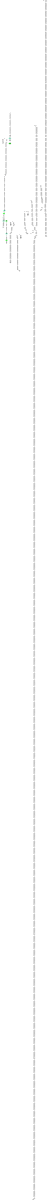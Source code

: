 digraph "CFG" {
fontsize=10;
orientation="portrait";
rankdir="TB";
size="10,8";
_taskFunc40___bb__39 [fontsize=10, label="\"_taskFunc40___bb__39\"\nWCET=4", width="0.01"];
_taskFunc40___bb__16 [fontsize=10, label="\"_taskFunc40___bb__16\"\nWCET=4", width="0.01"];
_taskFunc40___bb__22 [fontsize=10, label="\"_taskFunc40___bb__22\"\nWCET=4", width="0.01"];
_taskFunc40___bb__40 [fontsize=10, label="\"_taskFunc40___bb__40\"\nWCET=4", width="0.01"];
_taskFunc40___bb__49 [fontsize=10, label="\"_taskFunc40___bb__49\"\nWCET=4", width="0.01"];
_taskFunc40___bb__38 [fontsize=10, label="\"_taskFunc40___bb__38\"\nWCET=4", width="0.01"];
_taskFunc40___bb__50 [fontsize=10, label="_taskFunc40___bb__50\nCALL fft_aux\nWCET=13", width="0.01"];
_taskFunc40__exit [color="white", fontsize=10, label="_taskFunc40__exit", width="0.01"];
_taskFunc40___bb__43 [fontsize=10, label="\"_taskFunc40___bb__43\"\nWCET=4", width="0.01"];
_taskFunc40___bb__12 [fontsize=10, label="\"_taskFunc40___bb__12\"\nWCET=4", width="0.01"];
_taskFunc40___bb__10 [fontsize=10, label="\"_taskFunc40___bb__10\"\nWCET=4", width="0.01"];
_taskFunc40___bb__46 [fontsize=10, label="\"_taskFunc40___bb__46\"\nWCET=4", width="0.01"];
_taskFunc40___bb__29 [fontsize=10, label="\"_taskFunc40___bb__29\"\nWCET=4", width="0.01"];
_taskFunc40___bb__19 [fontsize=10, label="\"_taskFunc40___bb__19\"\nWCET=4", width="0.01"];
_taskFunc40___bb__48 [fontsize=10, label="\"_taskFunc40___bb__48\"\nWCET=4", width="0.01"];
_taskFunc40___bb30__2 [fontsize=10, label="_taskFunc40___bb30__2\n(_taskFunc40_)taskenv_free\nWCET=13", width="0.01"];
_taskFunc40___bb__41 [fontsize=10, label="\"_taskFunc40___bb__41\"\nWCET=4", width="0.01"];
_taskFunc40___bb__24 [fontsize=10, label="\"_taskFunc40___bb__24\"\nWCET=4", width="0.01"];
_taskFunc40___bb__34 [fontsize=10, label="\"_taskFunc40___bb__34\"\nWCET=4", width="0.01"];
_taskFunc40___bb [fontsize=10, label="\"_taskFunc40___bb\"\nWCET=4", width="0.01"];
_taskFunc40___bb__47 [fontsize=10, label="\"_taskFunc40___bb__47\"\nWCET=4", width="0.01"];
_taskFunc40___bb__14 [fontsize=10, label="\"_taskFunc40___bb__14\"\nWCET=4", width="0.01"];
_taskFunc40___bb__37 [fontsize=10, label="\"_taskFunc40___bb__37\"\nWCET=4", width="0.01"];
_taskFunc40___bb__26 [fontsize=10, label="\"_taskFunc40___bb__26\"\nWCET=6", width="0.01"];
_taskFunc40___bb30 [fontsize=10, label="\"_taskFunc40___bb30\"\nWCET=4", width="0.01"];
_taskFunc40___bb__27 [fontsize=10, label="\"_taskFunc40___bb__27\"\nWCET=4", width="0.01"];
_taskFunc40___bb__42 [fontsize=10, label="\"_taskFunc40___bb__42\"\nWCET=4", width="0.01"];
_taskFunc40___bb__21 [fontsize=10, label="\"_taskFunc40___bb__21\"\nWCET=6", width="0.01"];
_taskFunc40___bb__17 [fontsize=10, label="\"_taskFunc40___bb__17\"\nWCET=4", width="0.01"];
_taskFunc40___bb__31 [fontsize=10, label="\"_taskFunc40___bb__31\"\nWCET=6", width="0.01"];
_taskFunc40___bb__51 [fontsize=10, label="\"_taskFunc40___bb__51\"\nWCET=0", width="0.01"];
_taskFunc40___bb__32 [fontsize=10, label="\"_taskFunc40___bb__32\"\nWCET=4", width="0.01"];
_taskFunc40___bb__36 [fontsize=10, label="\"_taskFunc40___bb__36\"\nWCET=6", width="0.01"];
_taskFunc40___bb__44 [fontsize=10, label="\"_taskFunc40___bb__44\"\nWCET=4", width="0.01"];
_taskFunc40__entry [color="white", fontsize=10, height="0.01", label="_taskFunc40__entry", width="0.01"];
_thrFunc1___bb__14 [fontsize=10, label="\"_thrFunc1___bb__14\"\nWCET=4", width="0.01"];
_thrFunc1___bb__10 [fontsize=10, label="\"_thrFunc1___bb__10\"\nWCET=4", width="0.01"];
_thrFunc1___bb__38 [fontsize=10, label="_thrFunc1___bb__38\n(_thrFunc1_)mysingle\nWCET=13", width="0.01"];
_thrFunc1___bb__21 [fontsize=10, label="\"_thrFunc1___bb__21\"\nWCET=6", width="0.01"];
_thrFunc1___bb23 [color=green, fontsize=10, label="_thrFunc1___bb23\n(_thrFunc1_)taskwait\nWCET=13", style=filled, width="0.01"];
_thrFunc1___bb__19 [fontsize=10, label="\"_thrFunc1___bb__19\"\nWCET=4", width="0.01"];
_thrFunc1___bb22__1 [fontsize=10, label="\"_thrFunc1___bb22__1\"\nWCET=0", width="0.01"];
_thrFunc1___bb__17 [fontsize=10, label="\"_thrFunc1___bb__17\"\nWCET=4", width="0.01"];
_thrFunc1__exit [color="white", fontsize=10, label="_thrFunc1__exit", width="0.01"];
_thrFunc1___bb__16 [fontsize=10, label="\"_thrFunc1___bb__16\"\nWCET=4", width="0.01"];
_thrFunc1___bb__37 [fontsize=10, label="\"_thrFunc1___bb__37\"\nWCET=4", width="0.01"];
_thrFunc1___bb22 [fontsize=10, label="_thrFunc1___bb22\n(_thrFunc1_)leaving_single\nWCET=13", width="0.01"];
_thrFunc1___bb__32 [fontsize=10, label="\"_thrFunc1___bb__32\"\nWCET=4", width="0.01"];
_thrFunc1___bb__22 [fontsize=10, label="\"_thrFunc1___bb__22\"\nWCET=4", width="0.01"];
_thrFunc1___bb__12 [fontsize=10, label="\"_thrFunc1___bb__12\"\nWCET=4", width="0.01"];
_thrFunc1___bb__26 [fontsize=10, label="\"_thrFunc1___bb__26\"\nWCET=6", width="0.01"];
_thrFunc1___bb__27 [fontsize=10, label="\"_thrFunc1___bb__27\"\nWCET=4", width="0.01"];
_thrFunc1___bb__34 [fontsize=10, label="\"_thrFunc1___bb__34\"\nWCET=4", width="0.01"];
_thrFunc1__entry [color="white", fontsize=10, height="0.01", label="_thrFunc1__entry", width="0.01"];
_thrFunc1___bb__29 [fontsize=10, label="\"_thrFunc1___bb__29\"\nWCET=4", width="0.01"];
_thrFunc1___bb__31 [fontsize=10, label="\"_thrFunc1___bb__31\"\nWCET=6", width="0.01"];
_thrFunc1___bb [fontsize=10, label="\"_thrFunc1___bb\"\nWCET=4", width="0.01"];
_thrFunc1___bb20__1 [fontsize=10, label="\"_thrFunc1___bb20__1\"\nWCET=0", width="0.01"];
_thrFunc1___bb20 [color=aquamarine, fontsize=10, label="_thrFunc1___bb20\nCREATE _taskFunc40_\nWCET=13", style=filled, width="0.01"];
_thrFunc1___bb__40 [fontsize=10, label="\"_thrFunc1___bb__40\"\nWCET=5", shape=diamond, width="0.01"];
_thrFunc1___bb__24 [fontsize=10, label="\"_thrFunc1___bb__24\"\nWCET=4", width="0.01"];
_thrFunc1___bb__36 [fontsize=10, label="\"_thrFunc1___bb__36\"\nWCET=6", width="0.01"];
fft_unshuffle_32__bb20__48 [fontsize=10, label="\"fft_unshuffle_32__bb20__48\"\nWCET=6", width="0.01"];
fft_unshuffle_32__bb20__61 [fontsize=10, label="\"fft_unshuffle_32__bb20__61\"\nWCET=68", width="0.01"];
fft_unshuffle_32__bb20__246 [fontsize=10, label="\"fft_unshuffle_32__bb20__246\"\nWCET=4", width="0.01"];
fft_unshuffle_32__bb20__339 [fontsize=10, label="\"fft_unshuffle_32__bb20__339\"\nWCET=4", width="0.01"];
fft_unshuffle_32__bb9__7 [fontsize=10, label="\"fft_unshuffle_32__bb9__7\"\nWCET=4", width="0.01"];
fft_unshuffle_32__bb20__195 [fontsize=10, label="\"fft_unshuffle_32__bb20__195\"\nWCET=212", width="0.01"];
fft_unshuffle_32__bb20__87 [fontsize=10, label="\"fft_unshuffle_32__bb20__87\"\nWCET=4", width="0.01"];
fft_unshuffle_32__bb20__276 [fontsize=10, label="\"fft_unshuffle_32__bb20__276\"\nWCET=4", width="0.01"];
fft_unshuffle_32__bb20__289 [fontsize=10, label="\"fft_unshuffle_32__bb20__289\"\nWCET=4", width="0.01"];
fft_unshuffle_32__bb20__1 [fontsize=10, label="\"fft_unshuffle_32__bb20__1\"\nWCET=4", width="0.01"];
fft_unshuffle_32__bb20__354 [fontsize=10, label="\"fft_unshuffle_32__bb20__354\"\nWCET=15", width="0.01"];
fft_unshuffle_32__bb367 [fontsize=10, label="\"fft_unshuffle_32__bb367\"\nRETURN\nWCET=0", width="0.01"];
fft_unshuffle_32__bb20__370 [fontsize=10, label="\"fft_unshuffle_32__bb20__370\"\nWCET=212", width="0.01"];
fft_unshuffle_32__bb9__5 [fontsize=10, label="\"fft_unshuffle_32__bb9__5\"\nWCET=15", width="0.01"];
fft_unshuffle_32__bb20__379 [fontsize=10, label="\"fft_unshuffle_32__bb20__379\"\nWCET=15", width="0.01"];
fft_unshuffle_32__bb20__237 [fontsize=10, label="\"fft_unshuffle_32__bb20__237\"\nWCET=4", width="0.01"];
fft_unshuffle_32__bb20__111 [fontsize=10, label="\"fft_unshuffle_32__bb20__111\"\nWCET=68", width="0.01"];
fft_unshuffle_32__bb20__366 [fontsize=10, label="\"fft_unshuffle_32__bb20__366\"\nWCET=4", width="0.01"];
fft_unshuffle_32__bb20__264 [fontsize=10, label="\"fft_unshuffle_32__bb20__264\"\nWCET=4", width="0.01"];
fft_unshuffle_32__bb20__395 [fontsize=10, label="\"fft_unshuffle_32__bb20__395\"\nWCET=212", width="0.01"];
fft_unshuffle_32__bb16 [fontsize=10, label="\"fft_unshuffle_32__bb16\"\nWCET=4", width="0.01"];
fft_unshuffle_32__bb20__30 [fontsize=10, label="\"fft_unshuffle_32__bb20__30\"\nWCET=4", width="0.01"];
fft_unshuffle_32__bb20__74 [fontsize=10, label="\"fft_unshuffle_32__bb20__74\"\nWCET=4", width="0.01"];
fft_unshuffle_32__bb20__364 [fontsize=10, label="\"fft_unshuffle_32__bb20__364\"\nWCET=4", width="0.01"];
fft_unshuffle_32__bb20__7 [fontsize=10, label="\"fft_unshuffle_32__bb20__7\"\nWCET=4", width="0.01"];
fft_unshuffle_32__bb20__251 [fontsize=10, label="\"fft_unshuffle_32__bb20__251\"\nWCET=4", width="0.01"];
fft_unshuffle_32__bb20__29 [fontsize=10, label="\"fft_unshuffle_32__bb20__29\"\nWCET=15", width="0.01"];
fft_unshuffle_32__bb20__286 [fontsize=10, label="\"fft_unshuffle_32__bb20__286\"\nWCET=68", width="0.01"];
fft_unshuffle_32__bb20__223 [fontsize=10, label="\"fft_unshuffle_32__bb20__223\"\nWCET=6", width="0.01"];
fft_unshuffle_32__bb20__161 [fontsize=10, label="\"fft_unshuffle_32__bb20__161\"\nWCET=68", width="0.01"];
fft_unshuffle_32__bb20__341 [fontsize=10, label="\"fft_unshuffle_32__bb20__341\"\nWCET=4", width="0.01"];
fft_unshuffle_32__bb20__80 [fontsize=10, label="\"fft_unshuffle_32__bb20__80\"\nWCET=4", width="0.01"];
fft_unshuffle_32__bb20__232 [fontsize=10, label="\"fft_unshuffle_32__bb20__232\"\nWCET=4", width="0.01"];
fft_unshuffle_32__bb20__130 [fontsize=10, label="\"fft_unshuffle_32__bb20__130\"\nWCET=4", width="0.01"];
fft_unshuffle_32__bb20__295 [fontsize=10, label="\"fft_unshuffle_32__bb20__295\"\nWCET=212", width="0.01"];
fft_unshuffle_32__bb20__32 [fontsize=10, label="\"fft_unshuffle_32__bb20__32\"\nWCET=4", width="0.01"];
fft_unshuffle_32__bb9__6 [fontsize=10, label="\"fft_unshuffle_32__bb9__6\"\nWCET=4", width="0.01"];
fft_unshuffle_32__bb20__20 [fontsize=10, label="\"fft_unshuffle_32__bb20__20\"\nWCET=212", width="0.01"];
fft_unshuffle_32__bb20__21 [fontsize=10, label="\"fft_unshuffle_32__bb20__21\"\nWCET=4", width="0.01"];
fft_unshuffle_32__bb356__3 [fontsize=10, label="\"fft_unshuffle_32__bb356__3\"\nWCET=0", width="0.01"];
fft_unshuffle_32__bb20__236 [fontsize=10, label="\"fft_unshuffle_32__bb20__236\"\nWCET=68", width="0.01"];
fft_unshuffle_32__bb20__189 [fontsize=10, label="\"fft_unshuffle_32__bb20__189\"\nWCET=4", width="0.01"];
fft_unshuffle_32__bb20__5 [fontsize=10, label="\"fft_unshuffle_32__bb20__5\"\nWCET=4", width="0.01"];
fft_unshuffle_32__bb20__291 [fontsize=10, label="\"fft_unshuffle_32__bb20__291\"\nWCET=4", width="0.01"];
fft_unshuffle_32__bb20__330 [fontsize=10, label="\"fft_unshuffle_32__bb20__330\"\nWCET=4", width="0.01"];
fft_unshuffle_32__bb20__121 [fontsize=10, label="\"fft_unshuffle_32__bb20__121\"\nWCET=4", width="0.01"];
fft_unshuffle_32__bb20__279 [fontsize=10, label="\"fft_unshuffle_32__bb20__279\"\nWCET=15", width="0.01"];
fft_unshuffle_32__bb20__76 [fontsize=10, label="\"fft_unshuffle_32__bb20__76\"\nWCET=4", width="0.01"];
fft_unshuffle_32_entry [color="white", fontsize=10, height="0.01", label="fft_unshuffle_32_entry", width="0.01"];
fft_unshuffle_32__bb20__199 [fontsize=10, label="\"fft_unshuffle_32__bb20__199\"\nWCET=4", width="0.01"];
fft_unshuffle_32__bb__23 [fontsize=10, label="\"fft_unshuffle_32__bb__23\"\nWCET=4", width="0.01"];
fft_unshuffle_32__bb20__89 [fontsize=10, label="\"fft_unshuffle_32__bb20__89\"\nWCET=4", width="0.01"];
fft_unshuffle_32__bb20__307 [fontsize=10, label="\"fft_unshuffle_32__bb20__307\"\nWCET=4", width="0.01"];
fft_unshuffle_32__bb20__248 [fontsize=10, label="\"fft_unshuffle_32__bb20__248\"\nWCET=6", width="0.01"];
fft_unshuffle_32__bb20__305 [fontsize=10, label="\"fft_unshuffle_32__bb20__305\"\nWCET=4", width="0.01"];
fft_unshuffle_32__bb20__224 [fontsize=10, label="\"fft_unshuffle_32__bb20__224\"\nWCET=4", width="0.01"];
fft_unshuffle_32__bb20__73 [fontsize=10, label="\"fft_unshuffle_32__bb20__73\"\nWCET=6", width="0.01"];
fft_unshuffle_32__bb20__104 [fontsize=10, label="\"fft_unshuffle_32__bb20__104\"\nWCET=15", width="0.01"];
fft_unshuffle_32__bb20__57 [fontsize=10, label="\"fft_unshuffle_32__bb20__57\"\nWCET=4", width="0.01"];
fft_unshuffle_32__bb20__71 [fontsize=10, label="\"fft_unshuffle_32__bb20__71\"\nWCET=4", width="0.01"];
fft_unshuffle_32__bb20__186 [fontsize=10, label="\"fft_unshuffle_32__bb20__186\"\nWCET=68", width="0.01"];
fft_unshuffle_32__bb20__187 [fontsize=10, label="\"fft_unshuffle_32__bb20__187\"\nWCET=4", width="0.01"];
fft_unshuffle_32__bb20__66 [fontsize=10, label="\"fft_unshuffle_32__bb20__66\"\nWCET=4", width="0.01"];
fft_unshuffle_32__bb20__312 [fontsize=10, label="\"fft_unshuffle_32__bb20__312\"\nWCET=4", width="0.01"];
fft_unshuffle_32__bb16__3 [fontsize=10, label="\"fft_unshuffle_32__bb16__3\"\nWCET=5", shape=diamond, width="0.01"];
fft_unshuffle_32__bb20__214 [fontsize=10, label="\"fft_unshuffle_32__bb20__214\"\nWCET=4", width="0.01"];
fft_unshuffle_32__bb20__179 [fontsize=10, label="\"fft_unshuffle_32__bb20__179\"\nWCET=15", width="0.01"];
fft_unshuffle_32__bb20__273 [fontsize=10, label="\"fft_unshuffle_32__bb20__273\"\nWCET=6", width="0.01"];
fft_unshuffle_32__bb20__323 [fontsize=10, label="\"fft_unshuffle_32__bb20__323\"\nWCET=6", width="0.01"];
fft_unshuffle_32__bb20__274 [fontsize=10, label="\"fft_unshuffle_32__bb20__274\"\nWCET=4", width="0.01"];
fft_unshuffle_32__bb20__12 [fontsize=10, label="\"fft_unshuffle_32__bb20__12\"\nWCET=4", width="0.01"];
fft_unshuffle_32__bb20__314 [fontsize=10, label="\"fft_unshuffle_32__bb20__314\"\nWCET=4", width="0.01"];
fft_unshuffle_32__bb__15 [fontsize=10, label="\"fft_unshuffle_32__bb__15\"\nWCET=4", width="0.01"];
fft_unshuffle_32__bb20__337 [fontsize=10, label="\"fft_unshuffle_32__bb20__337\"\nWCET=4", width="0.01"];
fft_unshuffle_32__bb20__37 [fontsize=10, label="\"fft_unshuffle_32__bb20__37\"\nWCET=4", width="0.01"];
fft_unshuffle_32__bb20__324 [fontsize=10, label="\"fft_unshuffle_32__bb20__324\"\nWCET=4", width="0.01"];
fft_unshuffle_32__bb20__216 [fontsize=10, label="\"fft_unshuffle_32__bb20__216\"\nWCET=4", width="0.01"];
fft_unshuffle_32__bb20__345 [fontsize=10, label="\"fft_unshuffle_32__bb20__345\"\nWCET=212", width="0.01"];
fft_unshuffle_32__bb20__124 [fontsize=10, label="\"fft_unshuffle_32__bb20__124\"\nWCET=4", width="0.01"];
fft_unshuffle_32__bb20__91 [fontsize=10, label="\"fft_unshuffle_32__bb20__91\"\nWCET=4", width="0.01"];
fft_unshuffle_32__bb20__149 [fontsize=10, label="\"fft_unshuffle_32__bb20__149\"\nWCET=4", width="0.01"];
fft_unshuffle_32__bb20__336 [fontsize=10, label="\"fft_unshuffle_32__bb20__336\"\nWCET=68", width="0.01"];
fft_unshuffle_32__bb20__129 [fontsize=10, label="\"fft_unshuffle_32__bb20__129\"\nWCET=15", width="0.01"];
fft_unshuffle_32__bb20__226 [fontsize=10, label="\"fft_unshuffle_32__bb20__226\"\nWCET=4", width="0.01"];
fft_unshuffle_32__bb20__201 [fontsize=10, label="\"fft_unshuffle_32__bb20__201\"\nWCET=4", width="0.01"];
fft_unshuffle_32__bb20__229 [fontsize=10, label="\"fft_unshuffle_32__bb20__229\"\nWCET=15", width="0.01"];
fft_unshuffle_32__bb20__296 [fontsize=10, label="\"fft_unshuffle_32__bb20__296\"\nWCET=4", width="0.01"];
fft_unshuffle_32__bb20__371 [fontsize=10, label="\"fft_unshuffle_32__bb20__371\"\nWCET=4", width="0.01"];
fft_unshuffle_32__bb20__399 [fontsize=10, label="\"fft_unshuffle_32__bb20__399\"\nWCET=0", width="0.01"];
fft_unshuffle_32__bb359 [fontsize=10, label="\"fft_unshuffle_32__bb359\"\nWCET=0", width="0.01"];
fft_unshuffle_32__bb20__173 [fontsize=10, label="\"fft_unshuffle_32__bb20__173\"\nWCET=6", width="0.01"];
fft_unshuffle_32__bb20__112 [fontsize=10, label="\"fft_unshuffle_32__bb20__112\"\nWCET=4", width="0.01"];
fft_unshuffle_32__bb20__299 [fontsize=10, label="\"fft_unshuffle_32__bb20__299\"\nWCET=4", width="0.01"];
fft_unshuffle_32__bb20__105 [fontsize=10, label="\"fft_unshuffle_32__bb20__105\"\nWCET=4", width="0.01"];
fft_unshuffle_32__bb20__64 [fontsize=10, label="\"fft_unshuffle_32__bb20__64\"\nWCET=4", width="0.01"];
fft_unshuffle_32__bb20__361 [fontsize=10, label="\"fft_unshuffle_32__bb20__361\"\nWCET=68", width="0.01"];
fft_unshuffle_32__bb__13 [fontsize=10, label="\"fft_unshuffle_32__bb__13\"\nWCET=4", width="0.01"];
fft_unshuffle_32__bb20__191 [fontsize=10, label="\"fft_unshuffle_32__bb20__191\"\nWCET=4", width="0.01"];
fft_unshuffle_32__bb20__204 [fontsize=10, label="\"fft_unshuffle_32__bb20__204\"\nWCET=15", width="0.01"];
fft_unshuffle_32__bb__17 [fontsize=10, label="\"fft_unshuffle_32__bb__17\"\nWCET=4", width="0.01"];
fft_unshuffle_32__bb20__396 [fontsize=10, label="\"fft_unshuffle_32__bb20__396\"\nWCET=4", width="0.01"];
fft_unshuffle_32__bb20__176 [fontsize=10, label="\"fft_unshuffle_32__bb20__176\"\nWCET=4", width="0.01"];
fft_unshuffle_32__bb20__304 [fontsize=10, label="\"fft_unshuffle_32__bb20__304\"\nWCET=15", width="0.01"];
fft_unshuffle_32__bb20__311 [fontsize=10, label="\"fft_unshuffle_32__bb20__311\"\nWCET=68", width="0.01"];
fft_unshuffle_32__bb20__136 [fontsize=10, label="\"fft_unshuffle_32__bb20__136\"\nWCET=68", width="0.01"];
fft_unshuffle_32__bb20__355 [fontsize=10, label="\"fft_unshuffle_32__bb20__355\"\nWCET=4", width="0.01"];
fft_unshuffle_32__bb20__96 [fontsize=10, label="\"fft_unshuffle_32__bb20__96\"\nWCET=4", width="0.01"];
fft_unshuffle_32__bb20__24 [fontsize=10, label="\"fft_unshuffle_32__bb20__24\"\nWCET=4", width="0.01"];
fft_unshuffle_32__bb9__8 [fontsize=10, label="\"fft_unshuffle_32__bb9__8\"\nWCET=0", width="0.01"];
fft_unshuffle_32__bb20__98 [fontsize=10, label="\"fft_unshuffle_32__bb20__98\"\nWCET=6", width="0.01"];
fft_unshuffle_32__bb20__389 [fontsize=10, label="\"fft_unshuffle_32__bb20__389\"\nWCET=4", width="0.01"];
fft_unshuffle_32__bb16__1 [fontsize=10, label="\"fft_unshuffle_32__bb16__1\"\nWCET=4", width="0.01"];
fft_unshuffle_32__bb20__320 [fontsize=10, label="\"fft_unshuffle_32__bb20__320\"\nWCET=212", width="0.01"];
fft_unshuffle_32__bb9__1 [fontsize=10, label="\"fft_unshuffle_32__bb9__1\"\nWCET=4", width="0.01"];
fft_unshuffle_32__bb20__11 [fontsize=10, label="\"fft_unshuffle_32__bb20__11\"\nWCET=68", width="0.01"];
fft_unshuffle_32__bb20__86 [fontsize=10, label="\"fft_unshuffle_32__bb20__86\"\nWCET=68", width="0.01"];
fft_unshuffle_32__bb20__107 [fontsize=10, label="\"fft_unshuffle_32__bb20__107\"\nWCET=4", width="0.01"];
fft_unshuffle_32__bb20__180 [fontsize=10, label="\"fft_unshuffle_32__bb20__180\"\nWCET=4", width="0.01"];
fft_unshuffle_32__bb20__145 [fontsize=10, label="\"fft_unshuffle_32__bb20__145\"\nWCET=212", width="0.01"];
fft_unshuffle_32__bb20__271 [fontsize=10, label="\"fft_unshuffle_32__bb20__271\"\nWCET=4", width="0.01"];
fft_unshuffle_32__bb20__380 [fontsize=10, label="\"fft_unshuffle_32__bb20__380\"\nWCET=4", width="0.01"];
fft_unshuffle_32_exit [color="white", fontsize=10, label="fft_unshuffle_32_exit", width="0.01"];
fft_unshuffle_32__bb20__141 [fontsize=10, label="\"fft_unshuffle_32__bb20__141\"\nWCET=4", width="0.01"];
fft_unshuffle_32__bb20__45 [fontsize=10, label="\"fft_unshuffle_32__bb20__45\"\nWCET=212", width="0.01"];
fft_unshuffle_32__bb20__207 [fontsize=10, label="\"fft_unshuffle_32__bb20__207\"\nWCET=4", width="0.01"];
fft_unshuffle_32__bb20__23 [fontsize=10, label="\"fft_unshuffle_32__bb20__23\"\nWCET=6", width="0.01"];
fft_unshuffle_32__bb20__151 [fontsize=10, label="\"fft_unshuffle_32__bb20__151\"\nWCET=4", width="0.01"];
fft_unshuffle_32__bb20__26 [fontsize=10, label="\"fft_unshuffle_32__bb20__26\"\nWCET=4", width="0.01"];
fft_unshuffle_32__bb20__82 [fontsize=10, label="\"fft_unshuffle_32__bb20__82\"\nWCET=4", width="0.01"];
fft_unshuffle_32__bb20__95 [fontsize=10, label="\"fft_unshuffle_32__bb20__95\"\nWCET=212", width="0.01"];
fft_unshuffle_32__bb20__182 [fontsize=10, label="\"fft_unshuffle_32__bb20__182\"\nWCET=4", width="0.01"];
fft_unshuffle_32__bb20__79 [fontsize=10, label="\"fft_unshuffle_32__bb20__79\"\nWCET=15", width="0.01"];
fft_unshuffle_32__bb20__157 [fontsize=10, label="\"fft_unshuffle_32__bb20__157\"\nWCET=4", width="0.01"];
fft_unshuffle_32__bb20__373 [fontsize=10, label="\"fft_unshuffle_32__bb20__373\"\nWCET=6", width="0.01"];
fft_unshuffle_32__bb20__230 [fontsize=10, label="\"fft_unshuffle_32__bb20__230\"\nWCET=4", width="0.01"];
fft_unshuffle_32__bb20__261 [fontsize=10, label="\"fft_unshuffle_32__bb20__261\"\nWCET=68", width="0.01"];
fft_unshuffle_32__bb20__170 [fontsize=10, label="\"fft_unshuffle_32__bb20__170\"\nWCET=212", width="0.01"];
fft_unshuffle_32__bb20__139 [fontsize=10, label="\"fft_unshuffle_32__bb20__139\"\nWCET=4", width="0.01"];
fft_unshuffle_32__bb20__99 [fontsize=10, label="\"fft_unshuffle_32__bb20__99\"\nWCET=4", width="0.01"];
fft_unshuffle_32__bb20__196 [fontsize=10, label="\"fft_unshuffle_32__bb20__196\"\nWCET=4", width="0.01"];
fft_unshuffle_32__bb20__221 [fontsize=10, label="\"fft_unshuffle_32__bb20__221\"\nWCET=4", width="0.01"];
fft_unshuffle_32__bb20__301 [fontsize=10, label="\"fft_unshuffle_32__bb20__301\"\nWCET=4", width="0.01"];
fft_unshuffle_32__bb20__329 [fontsize=10, label="\"fft_unshuffle_32__bb20__329\"\nWCET=15", width="0.01"];
fft_unshuffle_32__bb20__245 [fontsize=10, label="\"fft_unshuffle_32__bb20__245\"\nWCET=212", width="0.01"];
fft_unshuffle_32__bb20__387 [fontsize=10, label="\"fft_unshuffle_32__bb20__387\"\nWCET=4", width="0.01"];
fft_unshuffle_32__bb20__174 [fontsize=10, label="\"fft_unshuffle_32__bb20__174\"\nWCET=4", width="0.01"];
fft_unshuffle_32__bb20__154 [fontsize=10, label="\"fft_unshuffle_32__bb20__154\"\nWCET=15", width="0.01"];
fft_unshuffle_32__bb [fontsize=10, label="\"fft_unshuffle_32__bb\"\nWCET=4", width="0.01"];
fft_unshuffle_32__bb20__321 [fontsize=10, label="\"fft_unshuffle_32__bb20__321\"\nWCET=4", width="0.01"];
fft_unshuffle_32__bb20__239 [fontsize=10, label="\"fft_unshuffle_32__bb20__239\"\nWCET=4", width="0.01"];
fft_unshuffle_32__bb20__49 [fontsize=10, label="\"fft_unshuffle_32__bb20__49\"\nWCET=4", width="0.01"];
fft_unshuffle_32__bb20__348 [fontsize=10, label="\"fft_unshuffle_32__bb20__348\"\nWCET=6", width="0.01"];
fft_unshuffle_32__bb20__374 [fontsize=10, label="\"fft_unshuffle_32__bb20__374\"\nWCET=4", width="0.01"];
fft_unshuffle_32__bb20__123 [fontsize=10, label="\"fft_unshuffle_32__bb20__123\"\nWCET=6", width="0.01"];
fft_unshuffle_32__bb20__316 [fontsize=10, label="\"fft_unshuffle_32__bb20__316\"\nWCET=4", width="0.01"];
fft_unshuffle_32__bb20__280 [fontsize=10, label="\"fft_unshuffle_32__bb20__280\"\nWCET=4", width="0.01"];
fft_unshuffle_32__bb20__114 [fontsize=10, label="\"fft_unshuffle_32__bb20__114\"\nWCET=4", width="0.01"];
fft_unshuffle_32__bb20__132 [fontsize=10, label="\"fft_unshuffle_32__bb20__132\"\nWCET=4", width="0.01"];
fft_unshuffle_32__bb20__155 [fontsize=10, label="\"fft_unshuffle_32__bb20__155\"\nWCET=4", width="0.01"];
fft_unshuffle_32__bb20__282 [fontsize=10, label="\"fft_unshuffle_32__bb20__282\"\nWCET=4", width="0.01"];
fft_unshuffle_32__bb20__16 [fontsize=10, label="\"fft_unshuffle_32__bb20__16\"\nWCET=4", width="0.01"];
fft_unshuffle_32__bb20__362 [fontsize=10, label="\"fft_unshuffle_32__bb20__362\"\nWCET=4", width="0.01"];
fft_unshuffle_32__bb20__41 [fontsize=10, label="\"fft_unshuffle_32__bb20__41\"\nWCET=4", width="0.01"];
fft_unshuffle_32__bb20__54 [fontsize=10, label="\"fft_unshuffle_32__bb20__54\"\nWCET=15", width="0.01"];
fft_unshuffle_32__bb20__249 [fontsize=10, label="\"fft_unshuffle_32__bb20__249\"\nWCET=4", width="0.01"];
fft_unshuffle_32__bb9 [fontsize=10, label="\"fft_unshuffle_32__bb9\"\nWCET=4", width="0.01"];
fft_unshuffle_32__bb20__14 [fontsize=10, label="\"fft_unshuffle_32__bb20__14\"\nWCET=4", width="0.01"];
fft_unshuffle_32__bb20__262 [fontsize=10, label="\"fft_unshuffle_32__bb20__262\"\nWCET=4", width="0.01"];
fft_unshuffle_32__bb20__116 [fontsize=10, label="\"fft_unshuffle_32__bb20__116\"\nWCET=4", width="0.01"];
fft_unshuffle_32__bb20__386 [fontsize=10, label="\"fft_unshuffle_32__bb20__386\"\nWCET=68", width="0.01"];
fft_unshuffle_32__bb20__398 [fontsize=10, label="\"fft_unshuffle_32__bb20__398\"\nWCET=6", width="0.01"];
fft_unshuffle_32__bb__11 [fontsize=10, label="\"fft_unshuffle_32__bb__11\"\nWCET=4", width="0.01"];
fft_unshuffle_32__bb20__39 [fontsize=10, label="\"fft_unshuffle_32__bb20__39\"\nWCET=4", width="0.01"];
fft_unshuffle_32__bb20__4 [fontsize=10, label="\"fft_unshuffle_32__bb20__4\"\nWCET=11", width="0.01"];
fft_unshuffle_32__bb20__120 [fontsize=10, label="\"fft_unshuffle_32__bb20__120\"\nWCET=212", width="0.01"];
fft_unshuffle_32__bb20__349 [fontsize=10, label="\"fft_unshuffle_32__bb20__349\"\nWCET=4", width="0.01"];
fft_unshuffle_32__bb20__137 [fontsize=10, label="\"fft_unshuffle_32__bb20__137\"\nWCET=4", width="0.01"];
fft_unshuffle_32__bb20__166 [fontsize=10, label="\"fft_unshuffle_32__bb20__166\"\nWCET=4", width="0.01"];
fft_unshuffle_32__bb20__270 [fontsize=10, label="\"fft_unshuffle_32__bb20__270\"\nWCET=212", width="0.01"];
fft_unshuffle_32__bb20__126 [fontsize=10, label="\"fft_unshuffle_32__bb20__126\"\nWCET=4", width="0.01"];
fft_unshuffle_32__bb20__164 [fontsize=10, label="\"fft_unshuffle_32__bb20__164\"\nWCET=4", width="0.01"];
fft_unshuffle_32__bb20__376 [fontsize=10, label="\"fft_unshuffle_32__bb20__376\"\nWCET=4", width="0.01"];
fft_unshuffle_32__bb20__205 [fontsize=10, label="\"fft_unshuffle_32__bb20__205\"\nWCET=4", width="0.01"];
fft_unshuffle_32__bb20__326 [fontsize=10, label="\"fft_unshuffle_32__bb20__326\"\nWCET=4", width="0.01"];
fft_unshuffle_32__bb20 [fontsize=10, label="\"fft_unshuffle_32__bb20\"\nWCET=4", width="0.01"];
fft_unshuffle_32__bb20__46 [fontsize=10, label="\"fft_unshuffle_32__bb20__46\"\nWCET=4", width="0.01"];
fft_unshuffle_32__bb20__346 [fontsize=10, label="\"fft_unshuffle_32__bb20__346\"\nWCET=4", width="0.01"];
fft_unshuffle_32__bb20__287 [fontsize=10, label="\"fft_unshuffle_32__bb20__287\"\nWCET=4", width="0.01"];
fft_unshuffle_32__bb20__55 [fontsize=10, label="\"fft_unshuffle_32__bb20__55\"\nWCET=4", width="0.01"];
fft_unshuffle_32__bb20__212 [fontsize=10, label="\"fft_unshuffle_32__bb20__212\"\nWCET=4", width="0.01"];
fft_unshuffle_32__bb20__198 [fontsize=10, label="\"fft_unshuffle_32__bb20__198\"\nWCET=6", width="0.01"];
fft_unshuffle_32__bb20__254 [fontsize=10, label="\"fft_unshuffle_32__bb20__254\"\nWCET=15", width="0.01"];
fft_unshuffle_32__bb356 [fontsize=10, label="\"fft_unshuffle_32__bb356\"\nWCET=4", width="0.01"];
fft_unshuffle_32__bb20__171 [fontsize=10, label="\"fft_unshuffle_32__bb20__171\"\nWCET=4", width="0.01"];
fft_unshuffle_32__bb20__257 [fontsize=10, label="\"fft_unshuffle_32__bb20__257\"\nWCET=4", width="0.01"];
fft_unshuffle_32__bb356__2 [fontsize=10, label="\"fft_unshuffle_32__bb356__2\"\nWCET=6", width="0.01"];
fft_unshuffle_32__bb20__241 [fontsize=10, label="\"fft_unshuffle_32__bb20__241\"\nWCET=4", width="0.01"];
fft_unshuffle_32__bb20__146 [fontsize=10, label="\"fft_unshuffle_32__bb20__146\"\nWCET=4", width="0.01"];
fft_unshuffle_32__bb20__266 [fontsize=10, label="\"fft_unshuffle_32__bb20__266\"\nWCET=4", width="0.01"];
fft_unshuffle_32__bb20__255 [fontsize=10, label="\"fft_unshuffle_32__bb20__255\"\nWCET=4", width="0.01"];
fft_unshuffle_32__bb20__211 [fontsize=10, label="\"fft_unshuffle_32__bb20__211\"\nWCET=68", width="0.01"];
fft_unshuffle_32__bb20__70 [fontsize=10, label="\"fft_unshuffle_32__bb20__70\"\nWCET=212", width="0.01"];
fft_unshuffle_32__bb__26 [fontsize=10, label="\"fft_unshuffle_32__bb__26\"\nWCET=7", shape=diamond, width="0.01"];
fft_unshuffle_32__bb20__148 [fontsize=10, label="\"fft_unshuffle_32__bb20__148\"\nWCET=6", width="0.01"];
fft_unshuffle_32__bb20__51 [fontsize=10, label="\"fft_unshuffle_32__bb20__51\"\nWCET=4", width="0.01"];
fft_unshuffle_32__bb20__298 [fontsize=10, label="\"fft_unshuffle_32__bb20__298\"\nWCET=6", width="0.01"];
fft_unshuffle_32__bb20__332 [fontsize=10, label="\"fft_unshuffle_32__bb20__332\"\nWCET=4", width="0.01"];
fft_unshuffle_32__bb20__391 [fontsize=10, label="\"fft_unshuffle_32__bb20__391\"\nWCET=4", width="0.01"];
fft_unshuffle_32__bb20__162 [fontsize=10, label="\"fft_unshuffle_32__bb20__162\"\nWCET=4", width="0.01"];
fft_unshuffle_32__bb20__351 [fontsize=10, label="\"fft_unshuffle_32__bb20__351\"\nWCET=4", width="0.01"];
fft_unshuffle_32__bb20__101 [fontsize=10, label="\"fft_unshuffle_32__bb20__101\"\nWCET=4", width="0.01"];
fft_unshuffle_32__bb20__382 [fontsize=10, label="\"fft_unshuffle_32__bb20__382\"\nWCET=4", width="0.01"];
fft_unshuffle_32__bb20__357 [fontsize=10, label="\"fft_unshuffle_32__bb20__357\"\nWCET=4", width="0.01"];
fft_unshuffle_32__bb20__36 [fontsize=10, label="\"fft_unshuffle_32__bb20__36\"\nWCET=68", width="0.01"];
fft_unshuffle_32__bb20__62 [fontsize=10, label="\"fft_unshuffle_32__bb20__62\"\nWCET=4", width="0.01"];
fft_unshuffle_32__bb20__220 [fontsize=10, label="\"fft_unshuffle_32__bb20__220\"\nWCET=212", width="0.01"];
fft_unshuffle_32__bb__22 [fontsize=10, label="\"fft_unshuffle_32__bb__22\"\nWCET=4", width="0.01"];
fft_aux__bb47__1 [fontsize=10, label="\"fft_aux__bb47__1\"\nWCET=0", width="0.01"];
fft_aux__bb80__3 [fontsize=10, label="\"fft_aux__bb80__3\"\nWCET=5", shape=diamond, width="0.01"];
fft_aux__bb80__1 [fontsize=10, label="\"fft_aux__bb80__1\"\nWCET=4", width="0.01"];
fft_aux__bb__13 [fontsize=10, label="\"fft_aux__bb__13\"\nWCET=4", width="0.01"];
fft_aux__bb120 [fontsize=10, label="\"fft_aux__bb120\"\nWCET=0", width="0.01"];
fft_aux__bb35__1 [fontsize=10, label="\"fft_aux__bb35__1\"\nWCET=4", width="0.01"];
fft_aux__bb101__2 [fontsize=10, label="\"fft_aux__bb101__2\"\nWCET=5", shape=diamond, width="0.01"];
fft_aux__bb101 [fontsize=10, label="\"fft_aux__bb101\"\nWCET=4", width="0.01"];
fft_aux__bb44__2 [fontsize=10, label="\"fft_aux__bb44__2\"\nWCET=5", shape=diamond, width="0.01"];
fft_aux__bb79__2 [fontsize=10, label="\"fft_aux__bb79__2\"\nWCET=0", width="0.01"];
fft_aux__bb79 [color=green, fontsize=10, label="fft_aux__bb79\n(fft_aux)taskwait\nWCET=13", style=filled, width="0.01"];
fft_aux__bb91 [fontsize=10, label="\"fft_aux__bb91\"\nWCET=4", width="0.01"];
fft_aux__bb35__2 [fontsize=10, label="\"fft_aux__bb35__2\"\nWCET=4", width="0.01"];
fft_aux__bb47 [color=aquamarine, fontsize=10, label="fft_aux__bb47\nCREATE _taskFunc27_\nWCET=13", style=filled, width="0.01"];
fft_aux__bb__26 [fontsize=10, label="\"fft_aux__bb__26\"\nWCET=5", shape=diamond, width="0.01"];
fft_aux__bb35 [fontsize=10, label="\"fft_aux__bb35\"\nWCET=4", width="0.01"];
fft_aux__bb80 [fontsize=10, label="\"fft_aux__bb80\"\nWCET=4", width="0.01"];
fft_aux__bb123 [fontsize=10, label="\"fft_aux__bb123\"\nRETURN\nWCET=0", width="0.01"];
fft_aux__bb91__2 [fontsize=10, label="\"fft_aux__bb91__2\"\nWCET=5", shape=diamond, width="0.01"];
fft_aux__bb__17 [fontsize=10, label="\"fft_aux__bb__17\"\nWCET=4", width="0.01"];
fft_aux__bb121 [fontsize=10, label="\"fft_aux__bb121\"\nWCET=0", width="0.01"];
fft_aux__bb35__10 [fontsize=10, label="\"fft_aux__bb35__10\"\nWCET=5", shape=diamond, width="0.01"];
fft_aux__bb86__4 [fontsize=10, label="\"fft_aux__bb86__4\"\nWCET=0", width="0.01"];
fft_aux__bb96__2 [fontsize=10, label="\"fft_aux__bb96__2\"\nWCET=5", shape=diamond, width="0.01"];
fft_aux__bb122 [color=green, fontsize=10, label="fft_aux__bb122\n(fft_aux)taskwait\nWCET=13", style=filled, width="0.01"];
fft_aux__bb29__2 [fontsize=10, label="\"fft_aux__bb29__2\"\nWCET=5", shape=diamond, width="0.01"];
fft_aux__bb__15 [fontsize=10, label="\"fft_aux__bb__15\"\nWCET=4", width="0.01"];
fft_aux__bb17__2 [fontsize=10, label="\"fft_aux__bb17__2\"\nWCET=5", shape=diamond, width="0.01"];
fft_aux__bb106 [fontsize=10, label="\"fft_aux__bb106\"\nWCET=4", width="0.01"];
fft_aux__bb__19 [fontsize=10, label="\"fft_aux__bb__19\"\nWCET=4", width="0.01"];
fft_aux__bb23__2 [fontsize=10, label="\"fft_aux__bb23__2\"\nWCET=5", shape=diamond, width="0.01"];
fft_aux__bb [fontsize=10, label="\"fft_aux__bb\"\nWCET=4", width="0.01"];
fft_aux__bb23 [fontsize=10, label="\"fft_aux__bb23\"\nWCET=4", width="0.01"];
fft_aux__bb84 [color=aquamarine, fontsize=10, label="fft_aux__bb84\nCREATE _taskFunc32_\nWCET=13", style=filled, width="0.01"];
fft_aux__bb122__1 [fontsize=10, label="\"fft_aux__bb122__1\"\nWCET=0", width="0.01"];
fft_aux_exit [color="white", fontsize=10, label="fft_aux_exit", width="0.01"];
fft_aux__bb96 [fontsize=10, label="\"fft_aux__bb96\"\nWCET=4", width="0.01"];
fft_aux__bb90__1 [fontsize=10, label="\"fft_aux__bb90__1\"\nWCET=0", width="0.01"];
fft_aux__bb119 [fontsize=10, label="\"fft_aux__bb119\"\nWCET=0", width="0.01"];
fft_aux__bb109__1 [fontsize=10, label="\"fft_aux__bb109__1\"\nWCET=0", width="0.01"];
fft_aux__bb__24 [fontsize=10, label="\"fft_aux__bb__24\"\nWCET=4", width="0.01"];
fft_aux__bb86__1 [fontsize=10, label="\"fft_aux__bb86__1\"\nWCET=4", width="0.01"];
fft_aux__bb11 [fontsize=10, label="\"fft_aux__bb11\"\nWCET=4", width="0.01"];
fft_aux__bb35__3 [fontsize=10, label="\"fft_aux__bb35__3\"\nWCET=4", width="0.01"];
fft_aux__bb35__6 [fontsize=10, label="\"fft_aux__bb35__6\"\nWCET=16", width="0.01"];
fft_aux__bb35__7 [fontsize=10, label="\"fft_aux__bb35__7\"\nWCET=4", width="0.01"];
fft_aux_entry [color="white", fontsize=10, height="0.01", label="fft_aux_entry", width="0.01"];
fft_aux__bb79__1 [fontsize=10, label="\"fft_aux__bb79__1\"\nWCET=4", width="0.01"];
fft_aux__bb35__4 [fontsize=10, label="\"fft_aux__bb35__4\"\nWCET=4", width="0.01"];
fft_aux__bb106__2 [fontsize=10, label="\"fft_aux__bb106__2\"\nWCET=5", shape=diamond, width="0.01"];
fft_aux__bb84__1 [fontsize=10, label="\"fft_aux__bb84__1\"\nWCET=0", width="0.01"];
fft_aux__bb44 [fontsize=10, label="\"fft_aux__bb44\"\nWCET=4", width="0.01"];
fft_aux__bb29 [fontsize=10, label="\"fft_aux__bb29\"\nWCET=4", width="0.01"];
fft_aux__bb109 [color=aquamarine, fontsize=10, label="fft_aux__bb109\nCREATE _taskFunc36_\nWCET=13", style=filled, width="0.01"];
fft_aux__bb__11 [fontsize=10, label="\"fft_aux__bb__11\"\nWCET=4", width="0.01"];
fft_aux__bb17 [fontsize=10, label="\"fft_aux__bb17\"\nWCET=4", width="0.01"];
fft_aux__bb86 [fontsize=10, label="\"fft_aux__bb86\"\nWCET=4", width="0.01"];
fft_aux__bb35__8 [fontsize=10, label="\"fft_aux__bb35__8\"\nWCET=4", width="0.01"];
fft_aux__bb86__3 [fontsize=10, label="\"fft_aux__bb86__3\"\nWCET=6", width="0.01"];
fft_aux__bb90 [color=green, fontsize=10, label="fft_aux__bb90\n(fft_aux)taskwait\nWCET=13", style=filled, width="0.01"];
fft_aux__bb11__2 [fontsize=10, label="\"fft_aux__bb11__2\"\nWCET=5", shape=diamond, width="0.01"];
_taskFunc27___bb [fontsize=10, label="\"_taskFunc27___bb\"\nWCET=4", width="0.01"];
_taskFunc27___bb__10 [fontsize=10, label="\"_taskFunc27___bb__10\"\nWCET=4", width="0.01"];
_taskFunc27___bb16 [fontsize=10, label="\"_taskFunc27___bb16\"\nWCET=4", width="0.01"];
_taskFunc27___bb__31 [fontsize=10, label="\"_taskFunc27___bb__31\"\nWCET=0", width="0.01"];
_taskFunc27___bb16__2 [fontsize=10, label="_taskFunc27___bb16__2\n(_taskFunc27_)taskenv_free\nWCET=13", width="0.01"];
_taskFunc27___bb__29 [fontsize=10, label="\"_taskFunc27___bb__29\"\nWCET=4", width="0.01"];
_taskFunc27___bb__19 [fontsize=10, label="\"_taskFunc27___bb__19\"\nWCET=6", width="0.01"];
_taskFunc27___bb__8 [fontsize=10, label="\"_taskFunc27___bb__8\"\nWCET=4", width="0.01"];
_taskFunc27___bb__26 [fontsize=10, label="\"_taskFunc27___bb__26\"\nWCET=4", width="0.01"];
_taskFunc27___bb__24 [fontsize=10, label="\"_taskFunc27___bb__24\"\nWCET=6", width="0.01"];
_taskFunc27___bb__22 [fontsize=10, label="\"_taskFunc27___bb__22\"\nWCET=4", width="0.01"];
_taskFunc27___bb__25 [fontsize=10, label="\"_taskFunc27___bb__25\"\nWCET=4", width="0.01"];
_taskFunc27___bb__15 [fontsize=10, label="\"_taskFunc27___bb__15\"\nWCET=4", width="0.01"];
_taskFunc27___bb__17 [fontsize=10, label="\"_taskFunc27___bb__17\"\nWCET=4", width="0.01"];
_taskFunc27___bb__30 [fontsize=10, label="_taskFunc27___bb__30\nCALL fft_unshuffle_32\nWCET=13", width="0.01"];
_taskFunc27___bb__20 [fontsize=10, label="\"_taskFunc27___bb__20\"\nWCET=4", width="0.01"];
_taskFunc27__exit [color="white", fontsize=10, label="_taskFunc27__exit", width="0.01"];
_taskFunc27___bb__28 [fontsize=10, label="\"_taskFunc27___bb__28\"\nWCET=4", width="0.01"];
_taskFunc27___bb__12 [fontsize=10, label="\"_taskFunc27___bb__12\"\nWCET=4", width="0.01"];
_taskFunc27___bb__14 [fontsize=10, label="\"_taskFunc27___bb__14\"\nWCET=4", width="0.01"];
_taskFunc27___bb__27 [fontsize=10, label="\"_taskFunc27___bb__27\"\nWCET=4", width="0.01"];
_taskFunc27__entry [color="white", fontsize=10, height="0.01", label="_taskFunc27__entry", width="0.01"];
fft_twiddle_16__bb25__1535 [fontsize=10, label="\"fft_twiddle_16__bb25__1535\"\nWCET=4", width="0.01"];
fft_twiddle_16__bb25__393 [fontsize=10, label="\"fft_twiddle_16__bb25__393\"\nWCET=4", width="0.01"];
fft_twiddle_16__bb25__87 [fontsize=10, label="\"fft_twiddle_16__bb25__87\"\nWCET=15", width="0.01"];
fft_twiddle_16__bb25__636 [fontsize=10, label="\"fft_twiddle_16__bb25__636\"\nWCET=4", width="0.01"];
fft_twiddle_16__bb25__731 [fontsize=10, label="\"fft_twiddle_16__bb25__731\"\nWCET=15", width="0.01"];
fft_twiddle_16__bb25__1182 [fontsize=10, label="\"fft_twiddle_16__bb25__1182\"\nWCET=4", width="0.01"];
fft_twiddle_16__bb25__993 [fontsize=10, label="\"fft_twiddle_16__bb25__993\"\nWCET=4", width="0.01"];
fft_twiddle_16__bb25__96 [fontsize=10, label="\"fft_twiddle_16__bb25__96\"\nWCET=4", width="0.01"];
fft_twiddle_16__bb25__1598 [fontsize=10, label="\"fft_twiddle_16__bb25__1598\"\nWCET=15", width="0.01"];
fft_twiddle_16__bb25__1602 [fontsize=10, label="\"fft_twiddle_16__bb25__1602\"\nWCET=4", width="0.01"];
fft_twiddle_16__bb25__780 [fontsize=10, label="\"fft_twiddle_16__bb25__780\"\nWCET=4", width="0.01"];
fft_twiddle_16__bb25__213 [fontsize=10, label="\"fft_twiddle_16__bb25__213\"\nWCET=4", width="0.01"];
fft_twiddle_16__bb25__525 [fontsize=10, label="\"fft_twiddle_16__bb25__525\"\nWCET=4", width="0.01"];
fft_twiddle_16__bb25__766 [fontsize=10, label="\"fft_twiddle_16__bb25__766\"\nWCET=4", width="0.01"];
fft_twiddle_16__bb25__615 [fontsize=10, label="\"fft_twiddle_16__bb25__615\"\nWCET=4", width="0.01"];
fft_twiddle_16__bb25__352 [fontsize=10, label="\"fft_twiddle_16__bb25__352\"\nWCET=4", width="0.01"];
fft_twiddle_16__bb25__1478 [fontsize=10, label="\"fft_twiddle_16__bb25__1478\"\nWCET=4", width="0.01"];
fft_twiddle_16__bb25__619 [fontsize=10, label="\"fft_twiddle_16__bb25__619\"\nWCET=4", width="0.01"];
fft_twiddle_16__bb25__1216 [fontsize=10, label="\"fft_twiddle_16__bb25__1216\"\nWCET=4", width="0.01"];
fft_twiddle_16__bb__173 [fontsize=10, label="\"fft_twiddle_16__bb__173\"\nWCET=7", shape=diamond, width="0.01"];
fft_twiddle_16__bb25__270 [fontsize=10, label="\"fft_twiddle_16__bb25__270\"\nWCET=4", width="0.01"];
fft_twiddle_16__bb25__171 [fontsize=10, label="\"fft_twiddle_16__bb25__171\"\nWCET=15", width="0.01"];
fft_twiddle_16__bb25__1395 [fontsize=10, label="\"fft_twiddle_16__bb25__1395\"\nWCET=4", width="0.01"];
fft_twiddle_16__bb25__693 [fontsize=10, label="\"fft_twiddle_16__bb25__693\"\nWCET=4", width="0.01"];
fft_twiddle_16__bb25__1558 [fontsize=10, label="\"fft_twiddle_16__bb25__1558\"\nWCET=17", width="0.01"];
fft_twiddle_16__bb25__817 [fontsize=10, label="\"fft_twiddle_16__bb25__817\"\nWCET=4", width="0.01"];
fft_twiddle_16__bb25__1264 [fontsize=10, label="\"fft_twiddle_16__bb25__1264\"\nWCET=4", width="0.01"];
fft_twiddle_16__bb25__1612 [fontsize=10, label="\"fft_twiddle_16__bb25__1612\"\nWCET=4", width="0.01"];
fft_twiddle_16__bb25__185 [fontsize=10, label="\"fft_twiddle_16__bb25__185\"\nWCET=4", width="0.01"];
fft_twiddle_16__bb25__1368 [fontsize=10, label="\"fft_twiddle_16__bb25__1368\"\nWCET=4", width="0.01"];
fft_twiddle_16__bb25__204 [fontsize=10, label="\"fft_twiddle_16__bb25__204\"\nWCET=4", width="0.01"];
fft_twiddle_16__bb25__963 [fontsize=10, label="\"fft_twiddle_16__bb25__963\"\nWCET=17", width="0.01"];
fft_twiddle_16__bb25__200 [fontsize=10, label="\"fft_twiddle_16__bb25__200\"\nWCET=4", width="0.01"];
fft_twiddle_16__bb25__176 [fontsize=10, label="\"fft_twiddle_16__bb25__176\"\nWCET=4", width="0.01"];
fft_twiddle_16__bb25__1309 [fontsize=10, label="\"fft_twiddle_16__bb25__1309\"\nWCET=4", width="0.01"];
fft_twiddle_16__bb25__121 [fontsize=10, label="\"fft_twiddle_16__bb25__121\"\nWCET=4", width="0.01"];
fft_twiddle_16__bb25__356 [fontsize=10, label="\"fft_twiddle_16__bb25__356\"\nWCET=4", width="0.01"];
fft_twiddle_16__bb25__773 [fontsize=10, label="\"fft_twiddle_16__bb25__773\"\nWCET=4", width="0.01"];
fft_twiddle_16__bb25__1021 [fontsize=10, label="\"fft_twiddle_16__bb25__1021\"\nWCET=4", width="0.01"];
fft_twiddle_16__bb25__720 [fontsize=10, label="\"fft_twiddle_16__bb25__720\"\nWCET=4", width="0.01"];
fft_twiddle_16__bb25__800 [fontsize=10, label="\"fft_twiddle_16__bb25__800\"\nWCET=4", width="0.01"];
fft_twiddle_16__bb25__707 [fontsize=10, label="\"fft_twiddle_16__bb25__707\"\nWCET=17", width="0.01"];
fft_twiddle_16__bb25__772 [fontsize=10, label="\"fft_twiddle_16__bb25__772\"\nWCET=4", width="0.01"];
fft_twiddle_16__bb25__396 [fontsize=10, label="\"fft_twiddle_16__bb25__396\"\nWCET=4", width="0.01"];
fft_twiddle_16__bb25__1608 [fontsize=10, label="\"fft_twiddle_16__bb25__1608\"\nWCET=17", width="0.01"];
fft_twiddle_16__bb25__312 [fontsize=10, label="\"fft_twiddle_16__bb25__312\"\nWCET=4", width="0.01"];
fft_twiddle_16__bb25__882 [fontsize=10, label="\"fft_twiddle_16__bb25__882\"\nWCET=4", width="0.01"];
fft_twiddle_16__bb25__1385 [fontsize=10, label="\"fft_twiddle_16__bb25__1385\"\nWCET=4", width="0.01"];
fft_twiddle_16__bb25__156 [fontsize=10, label="\"fft_twiddle_16__bb25__156\"\nWCET=4", width="0.01"];
fft_twiddle_16__bb__147 [fontsize=10, label="\"fft_twiddle_16__bb__147\"\nWCET=4", width="0.01"];
fft_twiddle_16__bb25__648 [fontsize=10, label="\"fft_twiddle_16__bb25__648\"\nWCET=4", width="0.01"];
fft_twiddle_16__bb25__902 [fontsize=10, label="\"fft_twiddle_16__bb25__902\"\nWCET=4", width="0.01"];
fft_twiddle_16__bb25__252 [fontsize=10, label="\"fft_twiddle_16__bb25__252\"\nWCET=4", width="0.01"];
fft_twiddle_16__bb25__484 [fontsize=10, label="\"fft_twiddle_16__bb25__484\"\nWCET=4", width="0.01"];
fft_twiddle_16__bb25__852 [fontsize=10, label="\"fft_twiddle_16__bb25__852\"\nWCET=4", width="0.01"];
fft_twiddle_16_exit [color="white", fontsize=10, label="fft_twiddle_16_exit", width="0.01"];
fft_twiddle_16__bb25__349 [fontsize=10, label="\"fft_twiddle_16__bb25__349\"\nWCET=4", width="0.01"];
fft_twiddle_16__bb25__261 [fontsize=10, label="\"fft_twiddle_16__bb25__261\"\nWCET=4", width="0.01"];
fft_twiddle_16_entry [color="white", fontsize=10, height="0.01", label="fft_twiddle_16_entry", width="0.01"];
fft_twiddle_16__bb__159 [fontsize=10, label="\"fft_twiddle_16__bb__159\"\nWCET=4", width="0.01"];
fft_twiddle_16__bb25__1049 [fontsize=10, label="\"fft_twiddle_16__bb25__1049\"\nWCET=4", width="0.01"];
fft_twiddle_16__bb25__1053 [fontsize=10, label="\"fft_twiddle_16__bb25__1053\"\nWCET=4", width="0.01"];
fft_twiddle_16__bb25__1230 [fontsize=10, label="\"fft_twiddle_16__bb25__1230\"\nWCET=4", width="0.01"];
fft_twiddle_16__bb25__1473 [fontsize=10, label="\"fft_twiddle_16__bb25__1473\"\nWCET=4", width="0.01"];
fft_twiddle_16__bb25__992 [fontsize=10, label="\"fft_twiddle_16__bb25__992\"\nWCET=4", width="0.01"];
fft_twiddle_16__bb25__385 [fontsize=10, label="\"fft_twiddle_16__bb25__385\"\nWCET=4", width="0.01"];
fft_twiddle_16__bb25__1618 [fontsize=10, label="\"fft_twiddle_16__bb25__1618\"\nWCET=15", width="0.01"];
fft_twiddle_16__bb25__1213 [fontsize=10, label="\"fft_twiddle_16__bb25__1213\"\nWCET=4", width="0.01"];
fft_twiddle_16__bb25__832 [fontsize=10, label="\"fft_twiddle_16__bb25__832\"\nWCET=4", width="0.01"];
fft_twiddle_16__bb25__1555 [fontsize=10, label="\"fft_twiddle_16__bb25__1555\"\nWCET=4", width="0.01"];
fft_twiddle_16__bb25__591 [fontsize=10, label="\"fft_twiddle_16__bb25__591\"\nWCET=4", width="0.01"];
fft_twiddle_16__bb25__1028 [fontsize=10, label="\"fft_twiddle_16__bb25__1028\"\nWCET=4", width="0.01"];
fft_twiddle_16__bb25__1378 [fontsize=10, label="\"fft_twiddle_16__bb25__1378\"\nWCET=4", width="0.01"];
fft_twiddle_16__bb25__1565 [fontsize=10, label="\"fft_twiddle_16__bb25__1565\"\nWCET=4", width="0.01"];
fft_twiddle_16__bb25__892 [fontsize=10, label="\"fft_twiddle_16__bb25__892\"\nWCET=4", width="0.01"];
fft_twiddle_16__bb25__1037 [fontsize=10, label="\"fft_twiddle_16__bb25__1037\"\nWCET=4", width="0.01"];
fft_twiddle_16__bb25__1681 [fontsize=10, label="\"fft_twiddle_16__bb25__1681\"\nWCET=0", width="0.01"];
fft_twiddle_16__bb25__781 [fontsize=10, label="\"fft_twiddle_16__bb25__781\"\nWCET=4", width="0.01"];
fft_twiddle_16__bb25__1271 [fontsize=10, label="\"fft_twiddle_16__bb25__1271\"\nWCET=4", width="0.01"];
fft_twiddle_16__bb25__1080 [fontsize=10, label="\"fft_twiddle_16__bb25__1080\"\nWCET=4", width="0.01"];
fft_twiddle_16__bb25__769 [fontsize=10, label="\"fft_twiddle_16__bb25__769\"\nWCET=4", width="0.01"];
fft_twiddle_16__bb25__1508 [fontsize=10, label="\"fft_twiddle_16__bb25__1508\"\nWCET=4", width="0.01"];
fft_twiddle_16__bb25__290 [fontsize=10, label="\"fft_twiddle_16__bb25__290\"\nWCET=4", width="0.01"];
fft_twiddle_16__bb25__1145 [fontsize=10, label="\"fft_twiddle_16__bb25__1145\"\nWCET=4", width="0.01"];
fft_twiddle_16__bb25__1416 [fontsize=10, label="\"fft_twiddle_16__bb25__1416\"\nWCET=4", width="0.01"];
fft_twiddle_16__bb25__1539 [fontsize=10, label="\"fft_twiddle_16__bb25__1539\"\nWCET=4", width="0.01"];
fft_twiddle_16__bb25__1457 [fontsize=10, label="\"fft_twiddle_16__bb25__1457\"\nWCET=4", width="0.01"];
fft_twiddle_16__bb25__1386 [fontsize=10, label="\"fft_twiddle_16__bb25__1386\"\nWCET=4", width="0.01"];
fft_twiddle_16__bb25__1426 [fontsize=10, label="\"fft_twiddle_16__bb25__1426\"\nWCET=4", width="0.01"];
fft_twiddle_16__bb25__1453 [fontsize=10, label="\"fft_twiddle_16__bb25__1453\"\nWCET=4", width="0.01"];
fft_twiddle_16__bb25__594 [fontsize=10, label="\"fft_twiddle_16__bb25__594\"\nWCET=4", width="0.01"];
fft_twiddle_16__bb25__553 [fontsize=10, label="\"fft_twiddle_16__bb25__553\"\nWCET=4", width="0.01"];
fft_twiddle_16__bb25__1588 [fontsize=10, label="\"fft_twiddle_16__bb25__1588\"\nWCET=4", width="0.01"];
fft_twiddle_16__bb25__1045 [fontsize=10, label="\"fft_twiddle_16__bb25__1045\"\nWCET=4", width="0.01"];
fft_twiddle_16__bb25__585 [fontsize=10, label="\"fft_twiddle_16__bb25__585\"\nWCET=4", width="0.01"];
fft_twiddle_16__bb25__1197 [fontsize=10, label="\"fft_twiddle_16__bb25__1197\"\nWCET=4", width="0.01"];
fft_twiddle_16__bb25__254 [fontsize=10, label="\"fft_twiddle_16__bb25__254\"\nWCET=4", width="0.01"];
fft_twiddle_16__bb25__885 [fontsize=10, label="\"fft_twiddle_16__bb25__885\"\nWCET=4", width="0.01"];
fft_twiddle_16__bb25__117 [fontsize=10, label="\"fft_twiddle_16__bb25__117\"\nWCET=4", width="0.01"];
fft_twiddle_16__bb25__1605 [fontsize=10, label="\"fft_twiddle_16__bb25__1605\"\nWCET=4", width="0.01"];
fft_twiddle_16__bb1338 [fontsize=10, label="\"fft_twiddle_16__bb1338\"\nWCET=4", width="0.01"];
fft_twiddle_16__bb25__1173 [fontsize=10, label="\"fft_twiddle_16__bb25__1173\"\nWCET=4", width="0.01"];
fft_twiddle_16__bb25__552 [fontsize=10, label="\"fft_twiddle_16__bb25__552\"\nWCET=4", width="0.01"];
fft_twiddle_16__bb25__1038 [fontsize=10, label="\"fft_twiddle_16__bb25__1038\"\nWCET=4", width="0.01"];
fft_twiddle_16__bb25__1254 [fontsize=10, label="\"fft_twiddle_16__bb25__1254\"\nWCET=4", width="0.01"];
fft_twiddle_16__bb25__1661 [fontsize=10, label="\"fft_twiddle_16__bb25__1661\"\nWCET=4", width="0.01"];
fft_twiddle_16__bb25__1493 [fontsize=10, label="\"fft_twiddle_16__bb25__1493\"\nWCET=4", width="0.01"];
fft_twiddle_16__bb25__72 [fontsize=10, label="\"fft_twiddle_16__bb25__72\"\nWCET=4", width="0.01"];
fft_twiddle_16__bb25__276 [fontsize=10, label="\"fft_twiddle_16__bb25__276\"\nWCET=4", width="0.01"];
fft_twiddle_16__bb25__1344 [fontsize=10, label="\"fft_twiddle_16__bb25__1344\"\nWCET=4", width="0.01"];
fft_twiddle_16__bb25__203 [fontsize=10, label="\"fft_twiddle_16__bb25__203\"\nWCET=15", width="0.01"];
fft_twiddle_16__bb25__545 [fontsize=10, label="\"fft_twiddle_16__bb25__545\"\nWCET=4", width="0.01"];
fft_twiddle_16__bb25__1477 [fontsize=10, label="\"fft_twiddle_16__bb25__1477\"\nWCET=4", width="0.01"];
fft_twiddle_16__bb25__1483 [fontsize=10, label="\"fft_twiddle_16__bb25__1483\"\nWCET=4", width="0.01"];
fft_twiddle_16__bb25__1578 [fontsize=10, label="\"fft_twiddle_16__bb25__1578\"\nWCET=17", width="0.01"];
fft_twiddle_16__bb25__728 [fontsize=10, label="\"fft_twiddle_16__bb25__728\"\nWCET=4", width="0.01"];
fft_twiddle_16__bb25__1381 [fontsize=10, label="\"fft_twiddle_16__bb25__1381\"\nWCET=4", width="0.01"];
fft_twiddle_16__bb25__404 [fontsize=10, label="\"fft_twiddle_16__bb25__404\"\nWCET=4", width="0.01"];
fft_twiddle_16__bb25__1299 [fontsize=10, label="\"fft_twiddle_16__bb25__1299\"\nWCET=4", width="0.01"];
fft_twiddle_16__bb12__11 [fontsize=10, label="\"fft_twiddle_16__bb12__11\"\nWCET=0", width="0.01"];
fft_twiddle_16__bb25__197 [fontsize=10, label="\"fft_twiddle_16__bb25__197\"\nWCET=4", width="0.01"];
fft_twiddle_16__bb25__1008 [fontsize=10, label="\"fft_twiddle_16__bb25__1008\"\nWCET=4", width="0.01"];
fft_twiddle_16__bb25__424 [fontsize=10, label="\"fft_twiddle_16__bb25__424\"\nWCET=4", width="0.01"];
fft_twiddle_16__bb25__761 [fontsize=10, label="\"fft_twiddle_16__bb25__761\"\nWCET=4", width="0.01"];
fft_twiddle_16__bb25__809 [fontsize=10, label="\"fft_twiddle_16__bb25__809\"\nWCET=4", width="0.01"];
fft_twiddle_16__bb25__111 [fontsize=10, label="\"fft_twiddle_16__bb25__111\"\nWCET=17", width="0.01"];
fft_twiddle_16__bb25__392 [fontsize=10, label="\"fft_twiddle_16__bb25__392\"\nWCET=4", width="0.01"];
fft_twiddle_16__bb25__480 [fontsize=10, label="\"fft_twiddle_16__bb25__480\"\nWCET=4", width="0.01"];
fft_twiddle_16__bb25__1470 [fontsize=10, label="\"fft_twiddle_16__bb25__1470\"\nWCET=4", width="0.01"];
fft_twiddle_16__bb25__412 [fontsize=10, label="\"fft_twiddle_16__bb25__412\"\nWCET=4", width="0.01"];
fft_twiddle_16__bb25__692 [fontsize=10, label="\"fft_twiddle_16__bb25__692\"\nWCET=4", width="0.01"];
fft_twiddle_16__bb25__84 [fontsize=10, label="\"fft_twiddle_16__bb25__84\"\nWCET=4", width="0.01"];
fft_twiddle_16__bb25__603 [fontsize=10, label="\"fft_twiddle_16__bb25__603\"\nWCET=4", width="0.01"];
fft_twiddle_16__bb25__1143 [fontsize=10, label="\"fft_twiddle_16__bb25__1143\"\nWCET=17", width="0.01"];
fft_twiddle_16__bb25__1548 [fontsize=10, label="\"fft_twiddle_16__bb25__1548\"\nWCET=15", width="0.01"];
fft_twiddle_16__bb25__524 [fontsize=10, label="\"fft_twiddle_16__bb25__524\"\nWCET=4", width="0.01"];
fft_twiddle_16__bb25__1306 [fontsize=10, label="\"fft_twiddle_16__bb25__1306\"\nWCET=4", width="0.01"];
fft_twiddle_16__bb1338__4 [fontsize=10, label="\"fft_twiddle_16__bb1338__4\"\nWCET=4", width="0.01"];
fft_twiddle_16__bb25__125 [fontsize=10, label="\"fft_twiddle_16__bb25__125\"\nWCET=4", width="0.01"];
fft_twiddle_16__bb25__180 [fontsize=10, label="\"fft_twiddle_16__bb25__180\"\nWCET=4", width="0.01"];
fft_twiddle_16__bb25__1569 [fontsize=10, label="\"fft_twiddle_16__bb25__1569\"\nWCET=4", width="0.01"];
fft_twiddle_16__bb25__1201 [fontsize=10, label="\"fft_twiddle_16__bb25__1201\"\nWCET=4", width="0.01"];
fft_twiddle_16__bb25__1610 [fontsize=10, label="\"fft_twiddle_16__bb25__1610\"\nWCET=4", width="0.01"];
fft_twiddle_16__bb12__6 [fontsize=10, label="\"fft_twiddle_16__bb12__6\"\nWCET=4", width="0.01"];
fft_twiddle_16__bb__151 [fontsize=10, label="\"fft_twiddle_16__bb__151\"\nWCET=4", width="0.01"];
fft_twiddle_16__bb25__1355 [fontsize=10, label="\"fft_twiddle_16__bb25__1355\"\nWCET=4", width="0.01"];
fft_twiddle_16__bb__149 [fontsize=10, label="\"fft_twiddle_16__bb__149\"\nWCET=4", width="0.01"];
fft_twiddle_16__bb25__136 [fontsize=10, label="\"fft_twiddle_16__bb25__136\"\nWCET=4", width="0.01"];
fft_twiddle_16__bb25__868 [fontsize=10, label="\"fft_twiddle_16__bb25__868\"\nWCET=4", width="0.01"];
fft_twiddle_16__bb25__1239 [fontsize=10, label="\"fft_twiddle_16__bb25__1239\"\nWCET=4", width="0.01"];
fft_twiddle_16__bb25__138 [fontsize=10, label="\"fft_twiddle_16__bb25__138\"\nWCET=4", width="0.01"];
fft_twiddle_16__bb25__500 [fontsize=10, label="\"fft_twiddle_16__bb25__500\"\nWCET=4", width="0.01"];
fft_twiddle_16__bb25__1670 [fontsize=10, label="\"fft_twiddle_16__bb25__1670\"\nWCET=15", width="0.01"];
fft_twiddle_16__bb25__368 [fontsize=10, label="\"fft_twiddle_16__bb25__368\"\nWCET=4", width="0.01"];
fft_twiddle_16__bb25__1496 [fontsize=10, label="\"fft_twiddle_16__bb25__1496\"\nWCET=15", width="0.01"];
fft_twiddle_16__bb25__1335 [fontsize=10, label="\"fft_twiddle_16__bb25__1335\"\nWCET=4", width="0.01"];
fft_twiddle_16__bb25__1153 [fontsize=10, label="\"fft_twiddle_16__bb25__1153\"\nWCET=4", width="0.01"];
fft_twiddle_16__bb25__383 [fontsize=10, label="\"fft_twiddle_16__bb25__383\"\nWCET=17", width="0.01"];
fft_twiddle_16__bb25__257 [fontsize=10, label="\"fft_twiddle_16__bb25__257\"\nWCET=4", width="0.01"];
fft_twiddle_16__bb25__604 [fontsize=10, label="\"fft_twiddle_16__bb25__604\"\nWCET=4", width="0.01"];
fft_twiddle_16__bb25__313 [fontsize=10, label="\"fft_twiddle_16__bb25__313\"\nWCET=4", width="0.01"];
fft_twiddle_16__bb25__282 [fontsize=10, label="\"fft_twiddle_16__bb25__282\"\nWCET=4", width="0.01"];
fft_twiddle_16__bb25__965 [fontsize=10, label="\"fft_twiddle_16__bb25__965\"\nWCET=4", width="0.01"];
fft_twiddle_16__bb25__97 [fontsize=10, label="\"fft_twiddle_16__bb25__97\"\nWCET=4", width="0.01"];
fft_twiddle_16__bb25__160 [fontsize=10, label="\"fft_twiddle_16__bb25__160\"\nWCET=4", width="0.01"];
fft_twiddle_16__bb25__1415 [fontsize=10, label="\"fft_twiddle_16__bb25__1415\"\nWCET=4", width="0.01"];
fft_twiddle_16__bb25__1258 [fontsize=10, label="\"fft_twiddle_16__bb25__1258\"\nWCET=4", width="0.01"];
fft_twiddle_16__bb25__1135 [fontsize=10, label="\"fft_twiddle_16__bb25__1135\"\nWCET=15", width="0.01"];
fft_twiddle_16__bb25__1242 [fontsize=10, label="\"fft_twiddle_16__bb25__1242\"\nWCET=4", width="0.01"];
fft_twiddle_16__bb25__964 [fontsize=10, label="\"fft_twiddle_16__bb25__964\"\nWCET=4", width="0.01"];
fft_twiddle_16__bb25__81 [fontsize=10, label="\"fft_twiddle_16__bb25__81\"\nWCET=4", width="0.01"];
fft_twiddle_16__bb25__1510 [fontsize=10, label="\"fft_twiddle_16__bb25__1510\"\nWCET=4", width="0.01"];
fft_twiddle_16__bb25__590 [fontsize=10, label="\"fft_twiddle_16__bb25__590\"\nWCET=4", width="0.01"];
fft_twiddle_16__bb25__1024 [fontsize=10, label="\"fft_twiddle_16__bb25__1024\"\nWCET=4", width="0.01"];
fft_twiddle_16__bb25__1081 [fontsize=10, label="\"fft_twiddle_16__bb25__1081\"\nWCET=4", width="0.01"];
fft_twiddle_16__bb25__901 [fontsize=10, label="\"fft_twiddle_16__bb25__901\"\nWCET=4", width="0.01"];
fft_twiddle_16__bb25__680 [fontsize=10, label="\"fft_twiddle_16__bb25__680\"\nWCET=4", width="0.01"];
fft_twiddle_16__bb25__212 [fontsize=10, label="\"fft_twiddle_16__bb25__212\"\nWCET=4", width="0.01"];
fft_twiddle_16__bb25__634 [fontsize=10, label="\"fft_twiddle_16__bb25__634\"\nWCET=4", width="0.01"];
fft_twiddle_16__bb25__1040 [fontsize=10, label="\"fft_twiddle_16__bb25__1040\"\nWCET=4", width="0.01"];
fft_twiddle_16__bb25__642 [fontsize=10, label="\"fft_twiddle_16__bb25__642\"\nWCET=4", width="0.01"];
fft_twiddle_16__bb25__488 [fontsize=10, label="\"fft_twiddle_16__bb25__488\"\nWCET=4", width="0.01"];
fft_twiddle_16__bb25__644 [fontsize=10, label="\"fft_twiddle_16__bb25__644\"\nWCET=4", width="0.01"];
fft_twiddle_16__bb25__677 [fontsize=10, label="\"fft_twiddle_16__bb25__677\"\nWCET=4", width="0.01"];
fft_twiddle_16__bb25__1048 [fontsize=10, label="\"fft_twiddle_16__bb25__1048\"\nWCET=4", width="0.01"];
fft_twiddle_16__bb25__1443 [fontsize=10, label="\"fft_twiddle_16__bb25__1443\"\nWCET=4", width="0.01"];
fft_twiddle_16__bb25__1312 [fontsize=10, label="\"fft_twiddle_16__bb25__1312\"\nWCET=17", width="0.01"];
fft_twiddle_16__bb25__557 [fontsize=10, label="\"fft_twiddle_16__bb25__557\"\nWCET=4", width="0.01"];
fft_twiddle_16__bb25__1389 [fontsize=10, label="\"fft_twiddle_16__bb25__1389\"\nWCET=4", width="0.01"];
fft_twiddle_16__bb25__863 [fontsize=10, label="\"fft_twiddle_16__bb25__863\"\nWCET=15", width="0.01"];
fft_twiddle_16__bb25__1540 [fontsize=10, label="\"fft_twiddle_16__bb25__1540\"\nWCET=4", width="0.01"];
fft_twiddle_16__bb25__880 [fontsize=10, label="\"fft_twiddle_16__bb25__880\"\nWCET=4", width="0.01"];
fft_twiddle_16__bb25__1365 [fontsize=10, label="\"fft_twiddle_16__bb25__1365\"\nWCET=4", width="0.01"];
fft_twiddle_16__bb25__778 [fontsize=10, label="\"fft_twiddle_16__bb25__778\"\nWCET=4", width="0.01"];
fft_twiddle_16__bb25__572 [fontsize=10, label="\"fft_twiddle_16__bb25__572\"\nWCET=4", width="0.01"];
fft_twiddle_16__bb25__997 [fontsize=10, label="\"fft_twiddle_16__bb25__997\"\nWCET=4", width="0.01"];
fft_twiddle_16__bb25__369 [fontsize=10, label="\"fft_twiddle_16__bb25__369\"\nWCET=4", width="0.01"];
fft_twiddle_16__bb25__561 [fontsize=10, label="\"fft_twiddle_16__bb25__561\"\nWCET=4", width="0.01"];
fft_twiddle_16__bb25__533 [fontsize=10, label="\"fft_twiddle_16__bb25__533\"\nWCET=4", width="0.01"];
fft_twiddle_16__bb25__573 [fontsize=10, label="\"fft_twiddle_16__bb25__573\"\nWCET=4", width="0.01"];
fft_twiddle_16__bb25__815 [fontsize=10, label="\"fft_twiddle_16__bb25__815\"\nWCET=15", width="0.01"];
fft_twiddle_16__bb1338__7 [fontsize=10, label="\"fft_twiddle_16__bb1338__7\"\nWCET=4", width="0.01"];
fft_twiddle_16__bb25__785 [fontsize=10, label="\"fft_twiddle_16__bb25__785\"\nWCET=4", width="0.01"];
fft_twiddle_16__bb25__1404 [fontsize=10, label="\"fft_twiddle_16__bb25__1404\"\nWCET=15", width="0.01"];
fft_twiddle_16__bb25__269 [fontsize=10, label="\"fft_twiddle_16__bb25__269\"\nWCET=4", width="0.01"];
fft_twiddle_16__bb25__565 [fontsize=10, label="\"fft_twiddle_16__bb25__565\"\nWCET=4", width="0.01"];
fft_twiddle_16__bb25__829 [fontsize=10, label="\"fft_twiddle_16__bb25__829\"\nWCET=4", width="0.01"];
fft_twiddle_16__bb25__1583 [fontsize=10, label="\"fft_twiddle_16__bb25__1583\"\nWCET=4", width="0.01"];
fft_twiddle_16__bb25__513 [fontsize=10, label="\"fft_twiddle_16__bb25__513\"\nWCET=4", width="0.01"];
fft_twiddle_16__bb25__305 [fontsize=10, label="\"fft_twiddle_16__bb25__305\"\nWCET=4", width="0.01"];
fft_twiddle_16__bb25__542 [fontsize=10, label="\"fft_twiddle_16__bb25__542\"\nWCET=4", width="0.01"];
fft_twiddle_16__bb25__1030 [fontsize=10, label="\"fft_twiddle_16__bb25__1030\"\nWCET=4", width="0.01"];
fft_twiddle_16__bb25__1106 [fontsize=10, label="\"fft_twiddle_16__bb25__1106\"\nWCET=4", width="0.01"];
fft_twiddle_16__bb25__1164 [fontsize=10, label="\"fft_twiddle_16__bb25__1164\"\nWCET=4", width="0.01"];
fft_twiddle_16__bb25__833 [fontsize=10, label="\"fft_twiddle_16__bb25__833\"\nWCET=4", width="0.01"];
fft_twiddle_16__bb25__1285 [fontsize=10, label="\"fft_twiddle_16__bb25__1285\"\nWCET=4", width="0.01"];
fft_twiddle_16__bb25__924 [fontsize=10, label="\"fft_twiddle_16__bb25__924\"\nWCET=4", width="0.01"];
fft_twiddle_16__bb25__1224 [fontsize=10, label="\"fft_twiddle_16__bb25__1224\"\nWCET=4", width="0.01"];
fft_twiddle_16__bb25__1559 [fontsize=10, label="\"fft_twiddle_16__bb25__1559\"\nWCET=4", width="0.01"];
fft_twiddle_16__bb25__461 [fontsize=10, label="\"fft_twiddle_16__bb25__461\"\nWCET=4", width="0.01"];
fft_twiddle_16__bb25__388 [fontsize=10, label="\"fft_twiddle_16__bb25__388\"\nWCET=4", width="0.01"];
fft_twiddle_16__bb25__1560 [fontsize=10, label="\"fft_twiddle_16__bb25__1560\"\nWCET=4", width="0.01"];
fft_twiddle_16__bb25__1092 [fontsize=10, label="\"fft_twiddle_16__bb25__1092\"\nWCET=4", width="0.01"];
fft_twiddle_16__bb25__465 [fontsize=10, label="\"fft_twiddle_16__bb25__465\"\nWCET=4", width="0.01"];
fft_twiddle_16__bb25__632 [fontsize=10, label="\"fft_twiddle_16__bb25__632\"\nWCET=4", width="0.01"];
fft_twiddle_16__bb25__1579 [fontsize=10, label="\"fft_twiddle_16__bb25__1579\"\nWCET=4", width="0.01"];
fft_twiddle_16__bb25__758 [fontsize=10, label="\"fft_twiddle_16__bb25__758\"\nWCET=4", width="0.01"];
fft_twiddle_16__bb25__955 [fontsize=10, label="\"fft_twiddle_16__bb25__955\"\nWCET=15", width="0.01"];
fft_twiddle_16__bb25__1401 [fontsize=10, label="\"fft_twiddle_16__bb25__1401\"\nWCET=4", width="0.01"];
fft_twiddle_16__bb25__540 [fontsize=10, label="\"fft_twiddle_16__bb25__540\"\nWCET=4", width="0.01"];
fft_twiddle_16__bb25__249 [fontsize=10, label="\"fft_twiddle_16__bb25__249\"\nWCET=4", width="0.01"];
fft_twiddle_16__bb25__332 [fontsize=10, label="\"fft_twiddle_16__bb25__332\"\nWCET=4", width="0.01"];
fft_twiddle_16__bb25__1542 [fontsize=10, label="\"fft_twiddle_16__bb25__1542\"\nWCET=4", width="0.01"];
fft_twiddle_16__bb25__1176 [fontsize=10, label="\"fft_twiddle_16__bb25__1176\"\nWCET=4", width="0.01"];
fft_twiddle_16__bb25__710 [fontsize=10, label="\"fft_twiddle_16__bb25__710\"\nWCET=4", width="0.01"];
fft_twiddle_16__bb25__1304 [fontsize=10, label="\"fft_twiddle_16__bb25__1304\"\nWCET=4", width="0.01"];
fft_twiddle_16__bb25__1229 [fontsize=10, label="\"fft_twiddle_16__bb25__1229\"\nWCET=4", width="0.01"];
fft_twiddle_16__bb25__747 [fontsize=10, label="\"fft_twiddle_16__bb25__747\"\nWCET=15", width="0.01"];
fft_twiddle_16__bb25__700 [fontsize=10, label="\"fft_twiddle_16__bb25__700\"\nWCET=4", width="0.01"];
fft_twiddle_16__bb25__888 [fontsize=10, label="\"fft_twiddle_16__bb25__888\"\nWCET=4", width="0.01"];
fft_twiddle_16__bb25__1174 [fontsize=10, label="\"fft_twiddle_16__bb25__1174\"\nWCET=4", width="0.01"];
fft_twiddle_16__bb25__472 [fontsize=10, label="\"fft_twiddle_16__bb25__472\"\nWCET=4", width="0.01"];
fft_twiddle_16__bb25__1366 [fontsize=10, label="\"fft_twiddle_16__bb25__1366\"\nWCET=4", width="0.01"];
fft_twiddle_16__bb25__1520 [fontsize=10, label="\"fft_twiddle_16__bb25__1520\"\nWCET=4", width="0.01"];
fft_twiddle_16__bb25__1156 [fontsize=10, label="\"fft_twiddle_16__bb25__1156\"\nWCET=4", width="0.01"];
fft_twiddle_16__bb25__1185 [fontsize=10, label="\"fft_twiddle_16__bb25__1185\"\nWCET=4", width="0.01"];
fft_twiddle_16__bb25__468 [fontsize=10, label="\"fft_twiddle_16__bb25__468\"\nWCET=4", width="0.01"];
fft_twiddle_16__bb25__602 [fontsize=10, label="\"fft_twiddle_16__bb25__602\"\nWCET=4", width="0.01"];
fft_twiddle_16__bb1338__3 [fontsize=10, label="\"fft_twiddle_16__bb1338__3\"\nWCET=4", width="0.01"];
fft_twiddle_16__bb25__530 [fontsize=10, label="\"fft_twiddle_16__bb25__530\"\nWCET=4", width="0.01"];
fft_twiddle_16__bb25__732 [fontsize=10, label="\"fft_twiddle_16__bb25__732\"\nWCET=4", width="0.01"];
fft_twiddle_16__bb25__618 [fontsize=10, label="\"fft_twiddle_16__bb25__618\"\nWCET=4", width="0.01"];
fft_twiddle_16__bb25__1121 [fontsize=10, label="\"fft_twiddle_16__bb25__1121\"\nWCET=4", width="0.01"];
fft_twiddle_16__bb25__920 [fontsize=10, label="\"fft_twiddle_16__bb25__920\"\nWCET=4", width="0.01"];
fft_twiddle_16__bb25__857 [fontsize=10, label="\"fft_twiddle_16__bb25__857\"\nWCET=4", width="0.01"];
fft_twiddle_16__bb25__1120 [fontsize=10, label="\"fft_twiddle_16__bb25__1120\"\nWCET=4", width="0.01"];
fft_twiddle_16__bb25__509 [fontsize=10, label="\"fft_twiddle_16__bb25__509\"\nWCET=4", width="0.01"];
fft_twiddle_16__bb25__1210 [fontsize=10, label="\"fft_twiddle_16__bb25__1210\"\nWCET=4", width="0.01"];
fft_twiddle_16__bb25__1450 [fontsize=10, label="\"fft_twiddle_16__bb25__1450\"\nWCET=4", width="0.01"];
fft_twiddle_16__bb25__132 [fontsize=10, label="\"fft_twiddle_16__bb25__132\"\nWCET=4", width="0.01"];
fft_twiddle_16__bb25__168 [fontsize=10, label="\"fft_twiddle_16__bb25__168\"\nWCET=4", width="0.01"];
fft_twiddle_16__bb25__562 [fontsize=10, label="\"fft_twiddle_16__bb25__562\"\nWCET=4", width="0.01"];
fft_twiddle_16__bb25__344 [fontsize=10, label="\"fft_twiddle_16__bb25__344\"\nWCET=4", width="0.01"];
fft_twiddle_16__bb25__401 [fontsize=10, label="\"fft_twiddle_16__bb25__401\"\nWCET=4", width="0.01"];
fft_twiddle_16__bb25__641 [fontsize=10, label="\"fft_twiddle_16__bb25__641\"\nWCET=4", width="0.01"];
fft_twiddle_16__bb25__757 [fontsize=10, label="\"fft_twiddle_16__bb25__757\"\nWCET=4", width="0.01"];
fft_twiddle_16__bb25__492 [fontsize=10, label="\"fft_twiddle_16__bb25__492\"\nWCET=4", width="0.01"];
fft_twiddle_16__bb25__957 [fontsize=10, label="\"fft_twiddle_16__bb25__957\"\nWCET=4", width="0.01"];
fft_twiddle_16__bb25__380 [fontsize=10, label="\"fft_twiddle_16__bb25__380\"\nWCET=4", width="0.01"];
fft_twiddle_16__bb25__1517 [fontsize=10, label="\"fft_twiddle_16__bb25__1517\"\nWCET=4", width="0.01"];
fft_twiddle_16__bb25__1206 [fontsize=10, label="\"fft_twiddle_16__bb25__1206\"\nWCET=4", width="0.01"];
fft_twiddle_16__bb25__1296 [fontsize=10, label="\"fft_twiddle_16__bb25__1296\"\nWCET=4", width="0.01"];
fft_twiddle_16__bb25__1664 [fontsize=10, label="\"fft_twiddle_16__bb25__1664\"\nWCET=4", width="0.01"];
fft_twiddle_16__bb25__606 [fontsize=10, label="\"fft_twiddle_16__bb25__606\"\nWCET=4", width="0.01"];
fft_twiddle_16__bb25__232 [fontsize=10, label="\"fft_twiddle_16__bb25__232\"\nWCET=4", width="0.01"];
fft_twiddle_16__bb21__1 [fontsize=10, label="\"fft_twiddle_16__bb21__1\"\nWCET=4", width="0.01"];
fft_twiddle_16__bb25__908 [fontsize=10, label="\"fft_twiddle_16__bb25__908\"\nWCET=4", width="0.01"];
fft_twiddle_16__bb25__493 [fontsize=10, label="\"fft_twiddle_16__bb25__493\"\nWCET=4", width="0.01"];
fft_twiddle_16__bb25__708 [fontsize=10, label="\"fft_twiddle_16__bb25__708\"\nWCET=4", width="0.01"];
fft_twiddle_16__bb25__595 [fontsize=10, label="\"fft_twiddle_16__bb25__595\"\nWCET=4", width="0.01"];
fft_twiddle_16__bb25__933 [fontsize=10, label="\"fft_twiddle_16__bb25__933\"\nWCET=4", width="0.01"];
fft_twiddle_16__bb25__1345 [fontsize=10, label="\"fft_twiddle_16__bb25__1345\"\nWCET=4", width="0.01"];
fft_twiddle_16__bb25__122 [fontsize=10, label="\"fft_twiddle_16__bb25__122\"\nWCET=4", width="0.01"];
fft_twiddle_16__bb25__1634 [fontsize=10, label="\"fft_twiddle_16__bb25__1634\"\nWCET=4", width="0.01"];
fft_twiddle_16__bb25__181 [fontsize=10, label="\"fft_twiddle_16__bb25__181\"\nWCET=4", width="0.01"];
fft_twiddle_16__bb25__1169 [fontsize=10, label="\"fft_twiddle_16__bb25__1169\"\nWCET=4", width="0.01"];
fft_twiddle_16__bb25__691 [fontsize=10, label="\"fft_twiddle_16__bb25__691\"\nWCET=17", width="0.01"];
fft_twiddle_16__bb__169 [fontsize=10, label="\"fft_twiddle_16__bb__169\"\nWCET=4", width="0.01"];
fft_twiddle_16__bb25__397 [fontsize=10, label="\"fft_twiddle_16__bb25__397\"\nWCET=4", width="0.01"];
fft_twiddle_16__bb25__1276 [fontsize=10, label="\"fft_twiddle_16__bb25__1276\"\nWCET=4", width="0.01"];
fft_twiddle_16__bb25__1282 [fontsize=10, label="\"fft_twiddle_16__bb25__1282\"\nWCET=4", width="0.01"];
fft_twiddle_16__bb25__95 [fontsize=10, label="\"fft_twiddle_16__bb25__95\"\nWCET=17", width="0.01"];
fft_twiddle_16__bb25__253 [fontsize=10, label="\"fft_twiddle_16__bb25__253\"\nWCET=4", width="0.01"];
fft_twiddle_16__bb25__1677 [fontsize=10, label="\"fft_twiddle_16__bb25__1677\"\nWCET=4", width="0.01"];
fft_twiddle_16__bb25__408 [fontsize=10, label="\"fft_twiddle_16__bb25__408\"\nWCET=4", width="0.01"];
fft_twiddle_16__bb21 [fontsize=10, label="\"fft_twiddle_16__bb21\"\nWCET=4", width="0.01"];
fft_twiddle_16__bb25__844 [fontsize=10, label="\"fft_twiddle_16__bb25__844\"\nWCET=4", width="0.01"];
fft_twiddle_16__bb25__477 [fontsize=10, label="\"fft_twiddle_16__bb25__477\"\nWCET=4", width="0.01"];
fft_twiddle_16__bb25__1247 [fontsize=10, label="\"fft_twiddle_16__bb25__1247\"\nWCET=4", width="0.01"];
fft_twiddle_16__bb25__968 [fontsize=10, label="\"fft_twiddle_16__bb25__968\"\nWCET=4", width="0.01"];
fft_twiddle_16__bb25__1526 [fontsize=10, label="\"fft_twiddle_16__bb25__1526\"\nWCET=17", width="0.01"];
fft_twiddle_16__bb25__1599 [fontsize=10, label="\"fft_twiddle_16__bb25__1599\"\nWCET=4", width="0.01"];
fft_twiddle_16__bb25__876 [fontsize=10, label="\"fft_twiddle_16__bb25__876\"\nWCET=4", width="0.01"];
fft_twiddle_16__bb__153 [fontsize=10, label="\"fft_twiddle_16__bb__153\"\nWCET=4", width="0.01"];
fft_twiddle_16__bb25__847 [fontsize=10, label="\"fft_twiddle_16__bb25__847\"\nWCET=15", width="0.01"];
fft_twiddle_16__bb25__855 [fontsize=10, label="\"fft_twiddle_16__bb25__855\"\nWCET=17", width="0.01"];
fft_twiddle_16__bb25__1348 [fontsize=10, label="\"fft_twiddle_16__bb25__1348\"\nWCET=4", width="0.01"];
fft_twiddle_16__bb25__1513 [fontsize=10, label="\"fft_twiddle_16__bb25__1513\"\nWCET=4", width="0.01"];
fft_twiddle_16__bb25__823 [fontsize=10, label="\"fft_twiddle_16__bb25__823\"\nWCET=17", width="0.01"];
fft_twiddle_16__bb25__179 [fontsize=10, label="\"fft_twiddle_16__bb25__179\"\nWCET=17", width="0.01"];
fft_twiddle_16__bb25__1178 [fontsize=10, label="\"fft_twiddle_16__bb25__1178\"\nWCET=4", width="0.01"];
fft_twiddle_16__bb25__1647 [fontsize=10, label="\"fft_twiddle_16__bb25__1647\"\nWCET=4", width="0.01"];
fft_twiddle_16__bb25__796 [fontsize=10, label="\"fft_twiddle_16__bb25__796\"\nWCET=4", width="0.01"];
fft_twiddle_16__bb25__1440 [fontsize=10, label="\"fft_twiddle_16__bb25__1440\"\nWCET=4", width="0.01"];
fft_twiddle_16__bb25__1503 [fontsize=10, label="\"fft_twiddle_16__bb25__1503\"\nWCET=4", width="0.01"];
fft_twiddle_16__bb25__1166 [fontsize=10, label="\"fft_twiddle_16__bb25__1166\"\nWCET=4", width="0.01"];
fft_twiddle_16__bb25__1129 [fontsize=10, label="\"fft_twiddle_16__bb25__1129\"\nWCET=4", width="0.01"];
fft_twiddle_16__bb25__1132 [fontsize=10, label="\"fft_twiddle_16__bb25__1132\"\nWCET=4", width="0.01"];
fft_twiddle_16__bb25__696 [fontsize=10, label="\"fft_twiddle_16__bb25__696\"\nWCET=4", width="0.01"];
fft_twiddle_16__bb25__1231 [fontsize=10, label="\"fft_twiddle_16__bb25__1231\"\nWCET=4", width="0.01"];
fft_twiddle_16__bb25__265 [fontsize=10, label="\"fft_twiddle_16__bb25__265\"\nWCET=4", width="0.01"];
fft_twiddle_16__bb25__1396 [fontsize=10, label="\"fft_twiddle_16__bb25__1396\"\nWCET=4", width="0.01"];
fft_twiddle_16__bb__170 [fontsize=10, label="\"fft_twiddle_16__bb__170\"\nWCET=4", width="0.01"];
fft_twiddle_16__bb25__925 [fontsize=10, label="\"fft_twiddle_16__bb25__925\"\nWCET=4", width="0.01"];
fft_twiddle_16__bb25__1671 [fontsize=10, label="\"fft_twiddle_16__bb25__1671\"\nWCET=4", width="0.01"];
fft_twiddle_16__bb25__541 [fontsize=10, label="\"fft_twiddle_16__bb25__541\"\nWCET=4", width="0.01"];
fft_twiddle_16__bb25__871 [fontsize=10, label="\"fft_twiddle_16__bb25__871\"\nWCET=17", width="0.01"];
fft_twiddle_16__bb25__389 [fontsize=10, label="\"fft_twiddle_16__bb25__389\"\nWCET=4", width="0.01"];
fft_twiddle_16__bb12__7 [fontsize=10, label="\"fft_twiddle_16__bb12__7\"\nWCET=4", width="0.01"];
fft_twiddle_16__bb25__1641 [fontsize=10, label="\"fft_twiddle_16__bb25__1641\"\nWCET=4", width="0.01"];
fft_twiddle_16__bb25__841 [fontsize=10, label="\"fft_twiddle_16__bb25__841\"\nWCET=4", width="0.01"];
fft_twiddle_16__bb25__1371 [fontsize=10, label="\"fft_twiddle_16__bb25__1371\"\nWCET=4", width="0.01"];
fft_twiddle_16__bb25__1 [fontsize=10, label="\"fft_twiddle_16__bb25__1\"\nWCET=4", width="0.01"];
fft_twiddle_16__bb25__528 [fontsize=10, label="\"fft_twiddle_16__bb25__528\"\nWCET=4", width="0.01"];
fft_twiddle_16__bb25__608 [fontsize=10, label="\"fft_twiddle_16__bb25__608\"\nWCET=4", width="0.01"];
fft_twiddle_16__bb25__1273 [fontsize=10, label="\"fft_twiddle_16__bb25__1273\"\nWCET=4", width="0.01"];
fft_twiddle_16__bb25__1468 [fontsize=10, label="\"fft_twiddle_16__bb25__1468\"\nWCET=4", width="0.01"];
fft_twiddle_16__bb25__1172 [fontsize=10, label="\"fft_twiddle_16__bb25__1172\"\nWCET=4", width="0.01"];
fft_twiddle_16__bb25__1562 [fontsize=10, label="\"fft_twiddle_16__bb25__1562\"\nWCET=4", width="0.01"];
fft_twiddle_16__bb25__456 [fontsize=10, label="\"fft_twiddle_16__bb25__456\"\nWCET=4", width="0.01"];
fft_twiddle_16__bb25__860 [fontsize=10, label="\"fft_twiddle_16__bb25__860\"\nWCET=4", width="0.01"];
fft_twiddle_16__bb25__440 [fontsize=10, label="\"fft_twiddle_16__bb25__440\"\nWCET=4", width="0.01"];
fft_twiddle_16__bb25__1012 [fontsize=10, label="\"fft_twiddle_16__bb25__1012\"\nWCET=4", width="0.01"];
fft_twiddle_16__bb25__1071 [fontsize=10, label="\"fft_twiddle_16__bb25__1071\"\nWCET=15", width="0.01"];
fft_twiddle_16__bb25__1319 [fontsize=10, label="\"fft_twiddle_16__bb25__1319\"\nWCET=4", width="0.01"];
fft_twiddle_16__bb25__1428 [fontsize=10, label="\"fft_twiddle_16__bb25__1428\"\nWCET=4", width="0.01"];
fft_twiddle_16__bb25__410 [fontsize=10, label="\"fft_twiddle_16__bb25__410\"\nWCET=4", width="0.01"];
fft_twiddle_16__bb1338__2 [fontsize=10, label="\"fft_twiddle_16__bb1338__2\"\nWCET=6", width="0.01"];
fft_twiddle_16__bb25__1032 [fontsize=10, label="\"fft_twiddle_16__bb25__1032\"\nWCET=4", width="0.01"];
fft_twiddle_16__bb25__774 [fontsize=10, label="\"fft_twiddle_16__bb25__774\"\nWCET=4", width="0.01"];
fft_twiddle_16__bb25__341 [fontsize=10, label="\"fft_twiddle_16__bb25__341\"\nWCET=4", width="0.01"];
fft_twiddle_16__bb25__558 [fontsize=10, label="\"fft_twiddle_16__bb25__558\"\nWCET=4", width="0.01"];
fft_twiddle_16__bb25__1188 [fontsize=10, label="\"fft_twiddle_16__bb25__1188\"\nWCET=4", width="0.01"];
fft_twiddle_16__bb25__1235 [fontsize=10, label="\"fft_twiddle_16__bb25__1235\"\nWCET=4", width="0.01"];
fft_twiddle_16__bb25__1096 [fontsize=10, label="\"fft_twiddle_16__bb25__1096\"\nWCET=4", width="0.01"];
fft_twiddle_16__bb25__1414 [fontsize=10, label="\"fft_twiddle_16__bb25__1414\"\nWCET=17", width="0.01"];
fft_twiddle_16__bb25__173 [fontsize=10, label="\"fft_twiddle_16__bb25__173\"\nWCET=4", width="0.01"];
fft_twiddle_16__bb25__1408 [fontsize=10, label="\"fft_twiddle_16__bb25__1408\"\nWCET=4", width="0.01"];
fft_twiddle_16__bb25__220 [fontsize=10, label="\"fft_twiddle_16__bb25__220\"\nWCET=4", width="0.01"];
fft_twiddle_16__bb25__1631 [fontsize=10, label="\"fft_twiddle_16__bb25__1631\"\nWCET=4", width="0.01"];
fft_twiddle_16__bb25__1263 [fontsize=10, label="\"fft_twiddle_16__bb25__1263\"\nWCET=4", width="0.01"];
fft_twiddle_16__bb25__4 [fontsize=10, label="\"fft_twiddle_16__bb25__4\"\nWCET=11", width="0.01"];
fft_twiddle_16__bb25__1116 [fontsize=10, label="\"fft_twiddle_16__bb25__1116\"\nWCET=4", width="0.01"];
fft_twiddle_16__bb25__1431 [fontsize=10, label="\"fft_twiddle_16__bb25__1431\"\nWCET=4", width="0.01"];
fft_twiddle_16__bb25__278 [fontsize=10, label="\"fft_twiddle_16__bb25__278\"\nWCET=4", width="0.01"];
fft_twiddle_16__bb25__1101 [fontsize=10, label="\"fft_twiddle_16__bb25__1101\"\nWCET=4", width="0.01"];
fft_twiddle_16__bb25__881 [fontsize=10, label="\"fft_twiddle_16__bb25__881\"\nWCET=4", width="0.01"];
fft_twiddle_16__bb25__400 [fontsize=10, label="\"fft_twiddle_16__bb25__400\"\nWCET=4", width="0.01"];
fft_twiddle_16__bb25__164 [fontsize=10, label="\"fft_twiddle_16__bb25__164\"\nWCET=4", width="0.01"];
fft_twiddle_16__bb25__1222 [fontsize=10, label="\"fft_twiddle_16__bb25__1222\"\nWCET=4", width="0.01"];
fft_twiddle_16__bb25__189 [fontsize=10, label="\"fft_twiddle_16__bb25__189\"\nWCET=4", width="0.01"];
fft_twiddle_16__bb25__799 [fontsize=10, label="\"fft_twiddle_16__bb25__799\"\nWCET=15", width="0.01"];
fft_twiddle_16__bb25__916 [fontsize=10, label="\"fft_twiddle_16__bb25__916\"\nWCET=4", width="0.01"];
fft_twiddle_16__bb25__917 [fontsize=10, label="\"fft_twiddle_16__bb25__917\"\nWCET=4", width="0.01"];
fft_twiddle_16__bb25__1137 [fontsize=10, label="\"fft_twiddle_16__bb25__1137\"\nWCET=4", width="0.01"];
fft_twiddle_16__bb25__1466 [fontsize=10, label="\"fft_twiddle_16__bb25__1466\"\nWCET=17", width="0.01"];
fft_twiddle_16__bb25__1244 [fontsize=10, label="\"fft_twiddle_16__bb25__1244\"\nWCET=4", width="0.01"];
fft_twiddle_16__bb25__1384 [fontsize=10, label="\"fft_twiddle_16__bb25__1384\"\nWCET=17", width="0.01"];
fft_twiddle_16__bb25__496 [fontsize=10, label="\"fft_twiddle_16__bb25__496\"\nWCET=4", width="0.01"];
fft_twiddle_16__bb25__828 [fontsize=10, label="\"fft_twiddle_16__bb25__828\"\nWCET=4", width="0.01"];
fft_twiddle_16__bb25__1333 [fontsize=10, label="\"fft_twiddle_16__bb25__1333\"\nWCET=4", width="0.01"];
fft_twiddle_16__bb25__250 [fontsize=10, label="\"fft_twiddle_16__bb25__250\"\nWCET=4", width="0.01"];
fft_twiddle_16__bb25__587 [fontsize=10, label="\"fft_twiddle_16__bb25__587\"\nWCET=4", width="0.01"];
fft_twiddle_16__bb25__1651 [fontsize=10, label="\"fft_twiddle_16__bb25__1651\"\nWCET=4", width="0.01"];
fft_twiddle_16__bb25__360 [fontsize=10, label="\"fft_twiddle_16__bb25__360\"\nWCET=4", width="0.01"];
fft_twiddle_16__bb25__896 [fontsize=10, label="\"fft_twiddle_16__bb25__896\"\nWCET=4", width="0.01"];
fft_twiddle_16__bb25__1218 [fontsize=10, label="\"fft_twiddle_16__bb25__1218\"\nWCET=4", width="0.01"];
fft_twiddle_16__bb25__836 [fontsize=10, label="\"fft_twiddle_16__bb25__836\"\nWCET=4", width="0.01"];
fft_twiddle_16__bb25__1027 [fontsize=10, label="\"fft_twiddle_16__bb25__1027\"\nWCET=17", width="0.01"];
fft_twiddle_16__bb25__1243 [fontsize=10, label="\"fft_twiddle_16__bb25__1243\"\nWCET=4", width="0.01"];
fft_twiddle_16__bb25 [fontsize=10, label="\"fft_twiddle_16__bb25\"\nWCET=4", width="0.01"];
fft_twiddle_16__bb25__124 [fontsize=10, label="\"fft_twiddle_16__bb25__124\"\nWCET=4", width="0.01"];
fft_twiddle_16__bb25__793 [fontsize=10, label="\"fft_twiddle_16__bb25__793\"\nWCET=4", width="0.01"];
fft_twiddle_16__bb25__872 [fontsize=10, label="\"fft_twiddle_16__bb25__872\"\nWCET=4", width="0.01"];
fft_twiddle_16__bb25__1448 [fontsize=10, label="\"fft_twiddle_16__bb25__1448\"\nWCET=4", width="0.01"];
fft_twiddle_16__bb25__469 [fontsize=10, label="\"fft_twiddle_16__bb25__469\"\nWCET=4", width="0.01"];
fft_twiddle_16__bb25__1046 [fontsize=10, label="\"fft_twiddle_16__bb25__1046\"\nWCET=4", width="0.01"];
fft_twiddle_16__bb25__1209 [fontsize=10, label="\"fft_twiddle_16__bb25__1209\"\nWCET=4", width="0.01"];
fft_twiddle_16__bb25__1266 [fontsize=10, label="\"fft_twiddle_16__bb25__1266\"\nWCET=4", width="0.01"];
fft_twiddle_16__bb25__1113 [fontsize=10, label="\"fft_twiddle_16__bb25__1113\"\nWCET=4", width="0.01"];
fft_twiddle_16__bb25__733 [fontsize=10, label="\"fft_twiddle_16__bb25__733\"\nWCET=4", width="0.01"];
fft_twiddle_16__bb25__1329 [fontsize=10, label="\"fft_twiddle_16__bb25__1329\"\nWCET=4", width="0.01"];
fft_twiddle_16__bb25__1391 [fontsize=10, label="\"fft_twiddle_16__bb25__1391\"\nWCET=4", width="0.01"];
fft_twiddle_16__bb25__1302 [fontsize=10, label="\"fft_twiddle_16__bb25__1302\"\nWCET=15", width="0.01"];
fft_twiddle_16__bb25__284 [fontsize=10, label="\"fft_twiddle_16__bb25__284\"\nWCET=4", width="0.01"];
fft_twiddle_16__bb25__685 [fontsize=10, label="\"fft_twiddle_16__bb25__685\"\nWCET=4", width="0.01"];
fft_twiddle_16__bb25__1160 [fontsize=10, label="\"fft_twiddle_16__bb25__1160\"\nWCET=4", width="0.01"];
fft_twiddle_16__bb25__1260 [fontsize=10, label="\"fft_twiddle_16__bb25__1260\"\nWCET=4", width="0.01"];
fft_twiddle_16__bb25__451 [fontsize=10, label="\"fft_twiddle_16__bb25__451\"\nWCET=17", width="0.01"];
fft_twiddle_16__bb25__683 [fontsize=10, label="\"fft_twiddle_16__bb25__683\"\nWCET=15", width="0.01"];
fft_twiddle_16__bb25__976 [fontsize=10, label="\"fft_twiddle_16__bb25__976\"\nWCET=4", width="0.01"];
fft_twiddle_16__bb25__740 [fontsize=10, label="\"fft_twiddle_16__bb25__740\"\nWCET=4", width="0.01"];
fft_twiddle_16__bb25__985 [fontsize=10, label="\"fft_twiddle_16__bb25__985\"\nWCET=4", width="0.01"];
fft_twiddle_16__bb25__1290 [fontsize=10, label="\"fft_twiddle_16__bb25__1290\"\nWCET=4", width="0.01"];
fft_twiddle_16__bb25__329 [fontsize=10, label="\"fft_twiddle_16__bb25__329\"\nWCET=4", width="0.01"];
fft_twiddle_16__bb25__1088 [fontsize=10, label="\"fft_twiddle_16__bb25__1088\"\nWCET=4", width="0.01"];
fft_twiddle_16__bb25__532 [fontsize=10, label="\"fft_twiddle_16__bb25__532\"\nWCET=4", width="0.01"];
fft_twiddle_16__bb25__760 [fontsize=10, label="\"fft_twiddle_16__bb25__760\"\nWCET=4", width="0.01"];
fft_twiddle_16__bb25__172 [fontsize=10, label="\"fft_twiddle_16__bb25__172\"\nWCET=4", width="0.01"];
fft_twiddle_16__bb25__889 [fontsize=10, label="\"fft_twiddle_16__bb25__889\"\nWCET=4", width="0.01"];
fft_twiddle_16__bb25__1200 [fontsize=10, label="\"fft_twiddle_16__bb25__1200\"\nWCET=4", width="0.01"];
fft_twiddle_16__bb25__1019 [fontsize=10, label="\"fft_twiddle_16__bb25__1019\"\nWCET=15", width="0.01"];
fft_twiddle_16__bb25__1425 [fontsize=10, label="\"fft_twiddle_16__bb25__1425\"\nWCET=4", width="0.01"];
fft_twiddle_16__bb25__554 [fontsize=10, label="\"fft_twiddle_16__bb25__554\"\nWCET=4", width="0.01"];
fft_twiddle_16__bb25__1220 [fontsize=10, label="\"fft_twiddle_16__bb25__1220\"\nWCET=4", width="0.01"];
fft_twiddle_16__bb25__193 [fontsize=10, label="\"fft_twiddle_16__bb25__193\"\nWCET=4", width="0.01"];
fft_twiddle_16__bb25__607 [fontsize=10, label="\"fft_twiddle_16__bb25__607\"\nWCET=4", width="0.01"];
fft_twiddle_16__bb25__142 [fontsize=10, label="\"fft_twiddle_16__bb25__142\"\nWCET=4", width="0.01"];
fft_twiddle_16__bb25__906 [fontsize=10, label="\"fft_twiddle_16__bb25__906\"\nWCET=4", width="0.01"];
fft_twiddle_16__bb25__504 [fontsize=10, label="\"fft_twiddle_16__bb25__504\"\nWCET=4", width="0.01"];
fft_twiddle_16__bb25__444 [fontsize=10, label="\"fft_twiddle_16__bb25__444\"\nWCET=4", width="0.01"];
fft_twiddle_16__bb25__614 [fontsize=10, label="\"fft_twiddle_16__bb25__614\"\nWCET=4", width="0.01"];
fft_twiddle_16__bb25__928 [fontsize=10, label="\"fft_twiddle_16__bb25__928\"\nWCET=4", width="0.01"];
fft_twiddle_16__bb25__1100 [fontsize=10, label="\"fft_twiddle_16__bb25__1100\"\nWCET=4", width="0.01"];
fft_twiddle_16__bb25__1289 [fontsize=10, label="\"fft_twiddle_16__bb25__1289\"\nWCET=4", width="0.01"];
fft_twiddle_16__bb25__224 [fontsize=10, label="\"fft_twiddle_16__bb25__224\"\nWCET=4", width="0.01"];
fft_twiddle_16__bb25__1293 [fontsize=10, label="\"fft_twiddle_16__bb25__1293\"\nWCET=4", width="0.01"];
fft_twiddle_16__bb25__1193 [fontsize=10, label="\"fft_twiddle_16__bb25__1193\"\nWCET=4", width="0.01"];
fft_twiddle_16__bb25__620 [fontsize=10, label="\"fft_twiddle_16__bb25__620\"\nWCET=4", width="0.01"];
fft_twiddle_16__bb25__1286 [fontsize=10, label="\"fft_twiddle_16__bb25__1286\"\nWCET=4", width="0.01"];
fft_twiddle_16__bb25__405 [fontsize=10, label="\"fft_twiddle_16__bb25__405\"\nWCET=4", width="0.01"];
fft_twiddle_16__bb25__1375 [fontsize=10, label="\"fft_twiddle_16__bb25__1375\"\nWCET=4", width="0.01"];
fft_twiddle_16__bb25__1341 [fontsize=10, label="\"fft_twiddle_16__bb25__1341\"\nWCET=4", width="0.01"];
fft_twiddle_16__bb25__624 [fontsize=10, label="\"fft_twiddle_16__bb25__624\"\nWCET=4", width="0.01"];
fft_twiddle_16__bb25__1456 [fontsize=10, label="\"fft_twiddle_16__bb25__1456\"\nWCET=15", width="0.01"];
fft_twiddle_16__bb25__112 [fontsize=10, label="\"fft_twiddle_16__bb25__112\"\nWCET=4", width="0.01"];
fft_twiddle_16__bb25__629 [fontsize=10, label="\"fft_twiddle_16__bb25__629\"\nWCET=4", width="0.01"];
fft_twiddle_16__bb25__1654 [fontsize=10, label="\"fft_twiddle_16__bb25__1654\"\nWCET=4", width="0.01"];
fft_twiddle_16__bb25__749 [fontsize=10, label="\"fft_twiddle_16__bb25__749\"\nWCET=4", width="0.01"];
fft_twiddle_16__bb25__580 [fontsize=10, label="\"fft_twiddle_16__bb25__580\"\nWCET=4", width="0.01"];
fft_twiddle_16__bb25__1189 [fontsize=10, label="\"fft_twiddle_16__bb25__1189\"\nWCET=4", width="0.01"];
fft_twiddle_16__bb25__1314 [fontsize=10, label="\"fft_twiddle_16__bb25__1314\"\nWCET=4", width="0.01"];
fft_twiddle_16__bb25__801 [fontsize=10, label="\"fft_twiddle_16__bb25__801\"\nWCET=4", width="0.01"];
fft_twiddle_16__bb25__536 [fontsize=10, label="\"fft_twiddle_16__bb25__536\"\nWCET=4", width="0.01"];
fft_twiddle_16__bb25__1405 [fontsize=10, label="\"fft_twiddle_16__bb25__1405\"\nWCET=4", width="0.01"];
fft_twiddle_16__bb1338__9 [fontsize=10, label="\"fft_twiddle_16__bb1338__9\"\nWCET=6", width="0.01"];
fft_twiddle_16__bb25__1119 [fontsize=10, label="\"fft_twiddle_16__bb25__1119\"\nWCET=15", width="0.01"];
fft_twiddle_16__bb25__285 [fontsize=10, label="\"fft_twiddle_16__bb25__285\"\nWCET=4", width="0.01"];
fft_twiddle_16__bb25__1272 [fontsize=10, label="\"fft_twiddle_16__bb25__1272\"\nWCET=4", width="0.01"];
fft_twiddle_16__bb25__453 [fontsize=10, label="\"fft_twiddle_16__bb25__453\"\nWCET=4", width="0.01"];
fft_twiddle_16__bb25__394 [fontsize=10, label="\"fft_twiddle_16__bb25__394\"\nWCET=4", width="0.01"];
fft_twiddle_16__bb25__633 [fontsize=10, label="\"fft_twiddle_16__bb25__633\"\nWCET=4", width="0.01"];
fft_twiddle_16__bb25__1644 [fontsize=10, label="\"fft_twiddle_16__bb25__1644\"\nWCET=4", width="0.01"];
fft_twiddle_16__bb25__1657 [fontsize=10, label="\"fft_twiddle_16__bb25__1657\"\nWCET=4", width="0.01"];
fft_twiddle_16__bb25__688 [fontsize=10, label="\"fft_twiddle_16__bb25__688\"\nWCET=4", width="0.01"];
fft_twiddle_16__bb25__321 [fontsize=10, label="\"fft_twiddle_16__bb25__321\"\nWCET=4", width="0.01"];
fft_twiddle_16__bb25__1060 [fontsize=10, label="\"fft_twiddle_16__bb25__1060\"\nWCET=4", width="0.01"];
fft_twiddle_16__bb25__1424 [fontsize=10, label="\"fft_twiddle_16__bb25__1424\"\nWCET=15", width="0.01"];
fft_twiddle_16__bb25__281 [fontsize=10, label="\"fft_twiddle_16__bb25__281\"\nWCET=4", width="0.01"];
fft_twiddle_16__bb25__973 [fontsize=10, label="\"fft_twiddle_16__bb25__973\"\nWCET=4", width="0.01"];
fft_twiddle_16__bb25__834 [fontsize=10, label="\"fft_twiddle_16__bb25__834\"\nWCET=4", width="0.01"];
fft_twiddle_16__bb25__1057 [fontsize=10, label="\"fft_twiddle_16__bb25__1057\"\nWCET=4", width="0.01"];
fft_twiddle_16__bb25__413 [fontsize=10, label="\"fft_twiddle_16__bb25__413\"\nWCET=4", width="0.01"];
fft_twiddle_16__bb25__1208 [fontsize=10, label="\"fft_twiddle_16__bb25__1208\"\nWCET=4", width="0.01"];
fft_twiddle_16__bb25__566 [fontsize=10, label="\"fft_twiddle_16__bb25__566\"\nWCET=4", width="0.01"];
fft_twiddle_16__bb25__1084 [fontsize=10, label="\"fft_twiddle_16__bb25__1084\"\nWCET=4", width="0.01"];
fft_twiddle_16__bb25__1234 [fontsize=10, label="\"fft_twiddle_16__bb25__1234\"\nWCET=4", width="0.01"];
fft_twiddle_16__bb25__452 [fontsize=10, label="\"fft_twiddle_16__bb25__452\"\nWCET=4", width="0.01"];
fft_twiddle_16__bb25__1364 [fontsize=10, label="\"fft_twiddle_16__bb25__1364\"\nWCET=17", width="0.01"];
fft_twiddle_16__bb25__1584 [fontsize=10, label="\"fft_twiddle_16__bb25__1584\"\nWCET=4", width="0.01"];
fft_twiddle_16__bb25__233 [fontsize=10, label="\"fft_twiddle_16__bb25__233\"\nWCET=4", width="0.01"];
fft_twiddle_16__bb25__219 [fontsize=10, label="\"fft_twiddle_16__bb25__219\"\nWCET=15", width="0.01"];
fft_twiddle_16__bb25__1184 [fontsize=10, label="\"fft_twiddle_16__bb25__1184\"\nWCET=4", width="0.01"];
fft_twiddle_16__bb25__280 [fontsize=10, label="\"fft_twiddle_16__bb25__280\"\nWCET=4", width="0.01"];
fft_twiddle_16__bb25__577 [fontsize=10, label="\"fft_twiddle_16__bb25__577\"\nWCET=4", width="0.01"];
fft_twiddle_16__bb25__1124 [fontsize=10, label="\"fft_twiddle_16__bb25__1124\"\nWCET=4", width="0.01"];
fft_twiddle_16__bb25__1622 [fontsize=10, label="\"fft_twiddle_16__bb25__1622\"\nWCET=4", width="0.01"];
fft_twiddle_16__bb25__288 [fontsize=10, label="\"fft_twiddle_16__bb25__288\"\nWCET=4", width="0.01"];
fft_twiddle_16__bb25__228 [fontsize=10, label="\"fft_twiddle_16__bb25__228\"\nWCET=4", width="0.01"];
fft_twiddle_16__bb25__520 [fontsize=10, label="\"fft_twiddle_16__bb25__520\"\nWCET=4", width="0.01"];
fft_twiddle_16__bb25__556 [fontsize=10, label="\"fft_twiddle_16__bb25__556\"\nWCET=4", width="0.01"];
fft_twiddle_16__bb25__884 [fontsize=10, label="\"fft_twiddle_16__bb25__884\"\nWCET=4", width="0.01"];
fft_twiddle_16__bb25__1480 [fontsize=10, label="\"fft_twiddle_16__bb25__1480\"\nWCET=4", width="0.01"];
fft_twiddle_16__bb25__1545 [fontsize=10, label="\"fft_twiddle_16__bb25__1545\"\nWCET=4", width="0.01"];
fft_twiddle_16__bb25__262 [fontsize=10, label="\"fft_twiddle_16__bb25__262\"\nWCET=4", width="0.01"];
fft_twiddle_16__bb25__1549 [fontsize=10, label="\"fft_twiddle_16__bb25__1549\"\nWCET=4", width="0.01"];
fft_twiddle_16__bb25__1097 [fontsize=10, label="\"fft_twiddle_16__bb25__1097\"\nWCET=4", width="0.01"];
fft_twiddle_16__bb25__1550 [fontsize=10, label="\"fft_twiddle_16__bb25__1550\"\nWCET=4", width="0.01"];
fft_twiddle_16__bb25__777 [fontsize=10, label="\"fft_twiddle_16__bb25__777\"\nWCET=4", width="0.01"];
fft_twiddle_16__bb25__1358 [fontsize=10, label="\"fft_twiddle_16__bb25__1358\"\nWCET=4", width="0.01"];
fft_twiddle_16__bb25__534 [fontsize=10, label="\"fft_twiddle_16__bb25__534\"\nWCET=4", width="0.01"];
fft_twiddle_16__bb25__709 [fontsize=10, label="\"fft_twiddle_16__bb25__709\"\nWCET=4", width="0.01"];
fft_twiddle_16__bb25__454 [fontsize=10, label="\"fft_twiddle_16__bb25__454\"\nWCET=4", width="0.01"];
fft_twiddle_16__bb25__266 [fontsize=10, label="\"fft_twiddle_16__bb25__266\"\nWCET=4", width="0.01"];
fft_twiddle_16__bb25__1146 [fontsize=10, label="\"fft_twiddle_16__bb25__1146\"\nWCET=4", width="0.01"];
fft_twiddle_16__bb25__952 [fontsize=10, label="\"fft_twiddle_16__bb25__952\"\nWCET=4", width="0.01"];
fft_twiddle_16__bb25__308 [fontsize=10, label="\"fft_twiddle_16__bb25__308\"\nWCET=4", width="0.01"];
fft_twiddle_16__bb25__1161 [fontsize=10, label="\"fft_twiddle_16__bb25__1161\"\nWCET=4", width="0.01"];
fft_twiddle_16__bb25__1650 [fontsize=10, label="\"fft_twiddle_16__bb25__1650\"\nWCET=15", width="0.01"];
fft_twiddle_16__bb25__1434 [fontsize=10, label="\"fft_twiddle_16__bb25__1434\"\nWCET=17", width="0.01"];
fft_twiddle_16__bb25__616 [fontsize=10, label="\"fft_twiddle_16__bb25__616\"\nWCET=4", width="0.01"];
fft_twiddle_16__bb25__576 [fontsize=10, label="\"fft_twiddle_16__bb25__576\"\nWCET=4", width="0.01"];
fft_twiddle_16__bb25__89 [fontsize=10, label="\"fft_twiddle_16__bb25__89\"\nWCET=4", width="0.01"];
fft_twiddle_16__bb25__1072 [fontsize=10, label="\"fft_twiddle_16__bb25__1072\"\nWCET=4", width="0.01"];
fft_twiddle_16__bb25__627 [fontsize=10, label="\"fft_twiddle_16__bb25__627\"\nWCET=4", width="0.01"];
fft_twiddle_16__bb25__188 [fontsize=10, label="\"fft_twiddle_16__bb25__188\"\nWCET=4", width="0.01"];
fft_twiddle_16__bb25__752 [fontsize=10, label="\"fft_twiddle_16__bb25__752\"\nWCET=4", width="0.01"];
fft_twiddle_16__bb25__104 [fontsize=10, label="\"fft_twiddle_16__bb25__104\"\nWCET=4", width="0.01"];
fft_twiddle_16__bb25__414 [fontsize=10, label="\"fft_twiddle_16__bb25__414\"\nWCET=4", width="0.01"];
fft_twiddle_16__bb [fontsize=10, label="\"fft_twiddle_16__bb\"\nWCET=4", width="0.01"];
fft_twiddle_16__bb25__1016 [fontsize=10, label="\"fft_twiddle_16__bb25__1016\"\nWCET=4", width="0.01"];
fft_twiddle_16__bb25__337 [fontsize=10, label="\"fft_twiddle_16__bb25__337\"\nWCET=4", width="0.01"];
fft_twiddle_16__bb25__286 [fontsize=10, label="\"fft_twiddle_16__bb25__286\"\nWCET=4", width="0.01"];
fft_twiddle_16__bb25__1148 [fontsize=10, label="\"fft_twiddle_16__bb25__1148\"\nWCET=4", width="0.01"];
fft_twiddle_16__bb25__1180 [fontsize=10, label="\"fft_twiddle_16__bb25__1180\"\nWCET=4", width="0.01"];
fft_twiddle_16__bb25__241 [fontsize=10, label="\"fft_twiddle_16__bb25__241\"\nWCET=4", width="0.01"];
fft_twiddle_16__bb25__348 [fontsize=10, label="\"fft_twiddle_16__bb25__348\"\nWCET=4", width="0.01"];
fft_twiddle_16__bb25__129 [fontsize=10, label="\"fft_twiddle_16__bb25__129\"\nWCET=4", width="0.01"];
fft_twiddle_16__bb25__578 [fontsize=10, label="\"fft_twiddle_16__bb25__578\"\nWCET=4", width="0.01"];
fft_twiddle_16__bb25__996 [fontsize=10, label="\"fft_twiddle_16__bb25__996\"\nWCET=4", width="0.01"];
fft_twiddle_16__bb25__133 [fontsize=10, label="\"fft_twiddle_16__bb25__133\"\nWCET=4", width="0.01"];
fft_twiddle_16__bb25__320 [fontsize=10, label="\"fft_twiddle_16__bb25__320\"\nWCET=4", width="0.01"];
fft_twiddle_16__bb25__1421 [fontsize=10, label="\"fft_twiddle_16__bb25__1421\"\nWCET=4", width="0.01"];
fft_twiddle_16__bb25__701 [fontsize=10, label="\"fft_twiddle_16__bb25__701\"\nWCET=4", width="0.01"];
fft_twiddle_16__bb25__990 [fontsize=10, label="\"fft_twiddle_16__bb25__990\"\nWCET=4", width="0.01"];
fft_twiddle_16__bb25__464 [fontsize=10, label="\"fft_twiddle_16__bb25__464\"\nWCET=4", width="0.01"];
fft_twiddle_16__bb25__258 [fontsize=10, label="\"fft_twiddle_16__bb25__258\"\nWCET=4", width="0.01"];
fft_twiddle_16__bb25__1552 [fontsize=10, label="\"fft_twiddle_16__bb25__1552\"\nWCET=4", width="0.01"];
fft_twiddle_16__bb25__1052 [fontsize=10, label="\"fft_twiddle_16__bb25__1052\"\nWCET=4", width="0.01"];
fft_twiddle_16__bb25__526 [fontsize=10, label="\"fft_twiddle_16__bb25__526\"\nWCET=4", width="0.01"];
fft_twiddle_16__bb25__712 [fontsize=10, label="\"fft_twiddle_16__bb25__712\"\nWCET=4", width="0.01"];
fft_twiddle_16__bb25__1058 [fontsize=10, label="\"fft_twiddle_16__bb25__1058\"\nWCET=4", width="0.01"];
fft_twiddle_16__bb25__548 [fontsize=10, label="\"fft_twiddle_16__bb25__548\"\nWCET=4", width="0.01"];
fft_twiddle_16__bb25__1170 [fontsize=10, label="\"fft_twiddle_16__bb25__1170\"\nWCET=4", width="0.01"];
fft_twiddle_16__bb25__1332 [fontsize=10, label="\"fft_twiddle_16__bb25__1332\"\nWCET=17", width="0.01"];
fft_twiddle_16__bb25__155 [fontsize=10, label="\"fft_twiddle_16__bb25__155\"\nWCET=15", width="0.01"];
fft_twiddle_16__bb__155 [fontsize=10, label="\"fft_twiddle_16__bb__155\"\nWCET=4", width="0.01"];
fft_twiddle_16__bb25__1128 [fontsize=10, label="\"fft_twiddle_16__bb25__1128\"\nWCET=4", width="0.01"];
fft_twiddle_16__bb25__335 [fontsize=10, label="\"fft_twiddle_16__bb25__335\"\nWCET=17", width="0.01"];
fft_twiddle_16__bb25__1157 [fontsize=10, label="\"fft_twiddle_16__bb25__1157\"\nWCET=4", width="0.01"];
fft_twiddle_16__bb25__804 [fontsize=10, label="\"fft_twiddle_16__bb25__804\"\nWCET=4", width="0.01"];
fft_twiddle_16__bb25__149 [fontsize=10, label="\"fft_twiddle_16__bb25__149\"\nWCET=4", width="0.01"];
fft_twiddle_16__bb25__748 [fontsize=10, label="\"fft_twiddle_16__bb25__748\"\nWCET=4", width="0.01"];
fft_twiddle_16__bb25__1527 [fontsize=10, label="\"fft_twiddle_16__bb25__1527\"\nWCET=4", width="0.01"];
fft_twiddle_16__bb25__1322 [fontsize=10, label="\"fft_twiddle_16__bb25__1322\"\nWCET=15", width="0.01"];
fft_twiddle_16__bb25__1204 [fontsize=10, label="\"fft_twiddle_16__bb25__1204\"\nWCET=4", width="0.01"];
fft_twiddle_16__bb25__359 [fontsize=10, label="\"fft_twiddle_16__bb25__359\"\nWCET=15", width="0.01"];
fft_twiddle_16__bb25__1398 [fontsize=10, label="\"fft_twiddle_16__bb25__1398\"\nWCET=4", width="0.01"];
fft_twiddle_16__bb25__1516 [fontsize=10, label="\"fft_twiddle_16__bb25__1516\"\nWCET=15", width="0.01"];
fft_twiddle_16__bb25__501 [fontsize=10, label="\"fft_twiddle_16__bb25__501\"\nWCET=4", width="0.01"];
fft_twiddle_16__bb25__1255 [fontsize=10, label="\"fft_twiddle_16__bb25__1255\"\nWCET=4", width="0.01"];
fft_twiddle_16__bb25__546 [fontsize=10, label="\"fft_twiddle_16__bb25__546\"\nWCET=4", width="0.01"];
fft_twiddle_16__bb25__1346 [fontsize=10, label="\"fft_twiddle_16__bb25__1346\"\nWCET=4", width="0.01"];
fft_twiddle_16__bb25__289 [fontsize=10, label="\"fft_twiddle_16__bb25__289\"\nWCET=4", width="0.01"];
fft_twiddle_16__bb12__1 [fontsize=10, label="\"fft_twiddle_16__bb12__1\"\nWCET=4", width="0.01"];
fft_twiddle_16__bb25__568 [fontsize=10, label="\"fft_twiddle_16__bb25__568\"\nWCET=4", width="0.01"];
fft_twiddle_16__bb25__128 [fontsize=10, label="\"fft_twiddle_16__bb25__128\"\nWCET=4", width="0.01"];
fft_twiddle_16__bb25__163 [fontsize=10, label="\"fft_twiddle_16__bb25__163\"\nWCET=17", width="0.01"];
fft_twiddle_16__bb25__116 [fontsize=10, label="\"fft_twiddle_16__bb25__116\"\nWCET=4", width="0.01"];
fft_twiddle_16__bb25__1532 [fontsize=10, label="\"fft_twiddle_16__bb25__1532\"\nWCET=4", width="0.01"];
fft_twiddle_16__bb25__483 [fontsize=10, label="\"fft_twiddle_16__bb25__483\"\nWCET=17", width="0.01"];
fft_twiddle_16__bb25__699 [fontsize=10, label="\"fft_twiddle_16__bb25__699\"\nWCET=15", width="0.01"];
fft_twiddle_16__bb25__704 [fontsize=10, label="\"fft_twiddle_16__bb25__704\"\nWCET=4", width="0.01"];
fft_twiddle_16__bb25__1202 [fontsize=10, label="\"fft_twiddle_16__bb25__1202\"\nWCET=4", width="0.01"];
fft_twiddle_16__bb25__610 [fontsize=10, label="\"fft_twiddle_16__bb25__610\"\nWCET=4", width="0.01"];
fft_twiddle_16__bb25__1394 [fontsize=10, label="\"fft_twiddle_16__bb25__1394\"\nWCET=4", width="0.01"];
fft_twiddle_16__bb25__812 [fontsize=10, label="\"fft_twiddle_16__bb25__812\"\nWCET=4", width="0.01"];
fft_twiddle_16__bb25__476 [fontsize=10, label="\"fft_twiddle_16__bb25__476\"\nWCET=4", width="0.01"];
fft_twiddle_16__bb25__427 [fontsize=10, label="\"fft_twiddle_16__bb25__427\"\nWCET=15", width="0.01"];
fft_twiddle_16__bb25__1105 [fontsize=10, label="\"fft_twiddle_16__bb25__1105\"\nWCET=4", width="0.01"];
fft_twiddle_16__bb25__1262 [fontsize=10, label="\"fft_twiddle_16__bb25__1262\"\nWCET=4", width="0.01"];
fft_twiddle_16__bb25__1003 [fontsize=10, label="\"fft_twiddle_16__bb25__1003\"\nWCET=15", width="0.01"];
fft_twiddle_16__bb25__429 [fontsize=10, label="\"fft_twiddle_16__bb25__429\"\nWCET=4", width="0.01"];
fft_twiddle_16__bb25__612 [fontsize=10, label="\"fft_twiddle_16__bb25__612\"\nWCET=4", width="0.01"];
fft_twiddle_16__bb25__324 [fontsize=10, label="\"fft_twiddle_16__bb25__324\"\nWCET=4", width="0.01"];
fft_twiddle_16__bb25__611 [fontsize=10, label="\"fft_twiddle_16__bb25__611\"\nWCET=4", width="0.01"];
fft_twiddle_16__bb25__1660 [fontsize=10, label="\"fft_twiddle_16__bb25__1660\"\nWCET=17", width="0.01"];
fft_twiddle_16__bb25__592 [fontsize=10, label="\"fft_twiddle_16__bb25__592\"\nWCET=4", width="0.01"];
fft_twiddle_16__bb25__1225 [fontsize=10, label="\"fft_twiddle_16__bb25__1225\"\nWCET=4", width="0.01"];
fft_twiddle_16__bb25__1490 [fontsize=10, label="\"fft_twiddle_16__bb25__1490\"\nWCET=4", width="0.01"];
fft_twiddle_16__bb25__824 [fontsize=10, label="\"fft_twiddle_16__bb25__824\"\nWCET=4", width="0.01"];
fft_twiddle_16__bb25__157 [fontsize=10, label="\"fft_twiddle_16__bb25__157\"\nWCET=4", width="0.01"];
fft_twiddle_16__bb25__739 [fontsize=10, label="\"fft_twiddle_16__bb25__739\"\nWCET=17", width="0.01"];
fft_twiddle_16__bb25__1044 [fontsize=10, label="\"fft_twiddle_16__bb25__1044\"\nWCET=4", width="0.01"];
fft_twiddle_16__bb25__120 [fontsize=10, label="\"fft_twiddle_16__bb25__120\"\nWCET=4", width="0.01"];
fft_twiddle_16__bb25__744 [fontsize=10, label="\"fft_twiddle_16__bb25__744\"\nWCET=4", width="0.01"];
fft_twiddle_16__bb25__1181 [fontsize=10, label="\"fft_twiddle_16__bb25__1181\"\nWCET=4", width="0.01"];
fft_twiddle_16__bb25__237 [fontsize=10, label="\"fft_twiddle_16__bb25__237\"\nWCET=4", width="0.01"];
fft_twiddle_16__bb25__949 [fontsize=10, label="\"fft_twiddle_16__bb25__949\"\nWCET=4", width="0.01"];
fft_twiddle_16__bb25__1662 [fontsize=10, label="\"fft_twiddle_16__bb25__1662\"\nWCET=4", width="0.01"];
fft_twiddle_16__bb25__376 [fontsize=10, label="\"fft_twiddle_16__bb25__376\"\nWCET=4", width="0.01"];
fft_twiddle_16__bb25__436 [fontsize=10, label="\"fft_twiddle_16__bb25__436\"\nWCET=4", width="0.01"];
fft_twiddle_16__bb25__1460 [fontsize=10, label="\"fft_twiddle_16__bb25__1460\"\nWCET=4", width="0.01"];
fft_twiddle_16__bb25__336 [fontsize=10, label="\"fft_twiddle_16__bb25__336\"\nWCET=4", width="0.01"];
fft_twiddle_16__bb25__1212 [fontsize=10, label="\"fft_twiddle_16__bb25__1212\"\nWCET=4", width="0.01"];
fft_twiddle_16__bb25__807 [fontsize=10, label="\"fft_twiddle_16__bb25__807\"\nWCET=17", width="0.01"];
fft_twiddle_16__bb25__227 [fontsize=10, label="\"fft_twiddle_16__bb25__227\"\nWCET=17", width="0.01"];
fft_twiddle_16__bb25__460 [fontsize=10, label="\"fft_twiddle_16__bb25__460\"\nWCET=4", width="0.01"];
fft_twiddle_16__bb25__1165 [fontsize=10, label="\"fft_twiddle_16__bb25__1165\"\nWCET=4", width="0.01"];
fft_twiddle_16__bb25__1533 [fontsize=10, label="\"fft_twiddle_16__bb25__1533\"\nWCET=4", width="0.01"];
fft_twiddle_16__bb25__1256 [fontsize=10, label="\"fft_twiddle_16__bb25__1256\"\nWCET=4", width="0.01"];
fft_twiddle_16__bb25__1029 [fontsize=10, label="\"fft_twiddle_16__bb25__1029\"\nWCET=4", width="0.01"];
fft_twiddle_16__bb25__598 [fontsize=10, label="\"fft_twiddle_16__bb25__598\"\nWCET=4", width="0.01"];
fft_twiddle_16__bb25__1149 [fontsize=10, label="\"fft_twiddle_16__bb25__1149\"\nWCET=4", width="0.01"];
fft_twiddle_16__bb25__76 [fontsize=10, label="\"fft_twiddle_16__bb25__76\"\nWCET=4", width="0.01"];
fft_twiddle_16__bb25__264 [fontsize=10, label="\"fft_twiddle_16__bb25__264\"\nWCET=4", width="0.01"];
fft_twiddle_16__bb25__1198 [fontsize=10, label="\"fft_twiddle_16__bb25__1198\"\nWCET=4", width="0.01"];
fft_twiddle_16__bb25__808 [fontsize=10, label="\"fft_twiddle_16__bb25__808\"\nWCET=4", width="0.01"];
fft_twiddle_16__bb25__900 [fontsize=10, label="\"fft_twiddle_16__bb25__900\"\nWCET=4", width="0.01"];
fft_twiddle_16__bb25__1580 [fontsize=10, label="\"fft_twiddle_16__bb25__1580\"\nWCET=4", width="0.01"];
fft_twiddle_16__bb25__437 [fontsize=10, label="\"fft_twiddle_16__bb25__437\"\nWCET=4", width="0.01"];
fft_twiddle_16__bb25__372 [fontsize=10, label="\"fft_twiddle_16__bb25__372\"\nWCET=4", width="0.01"];
fft_twiddle_16__bb12__2 [fontsize=10, label="\"fft_twiddle_16__bb12__2\"\nWCET=4", width="0.01"];
fft_twiddle_16__bb25__1250 [fontsize=10, label="\"fft_twiddle_16__bb25__1250\"\nWCET=4", width="0.01"];
fft_twiddle_16__bb25__1259 [fontsize=10, label="\"fft_twiddle_16__bb25__1259\"\nWCET=4", width="0.01"];
fft_twiddle_16__bb12 [fontsize=10, label="\"fft_twiddle_16__bb12\"\nWCET=4", width="0.01"];
fft_twiddle_16__bb25__277 [fontsize=10, label="\"fft_twiddle_16__bb25__277\"\nWCET=4", width="0.01"];
fft_twiddle_16__bb25__1637 [fontsize=10, label="\"fft_twiddle_16__bb25__1637\"\nWCET=4", width="0.01"];
fft_twiddle_16__bb12__3 [fontsize=10, label="\"fft_twiddle_16__bb12__3\"\nWCET=4", width="0.01"];
fft_twiddle_16__bb25__445 [fontsize=10, label="\"fft_twiddle_16__bb25__445\"\nWCET=4", width="0.01"];
fft_twiddle_16__bb25__338 [fontsize=10, label="\"fft_twiddle_16__bb25__338\"\nWCET=4", width="0.01"];
fft_twiddle_16__bb25__1652 [fontsize=10, label="\"fft_twiddle_16__bb25__1652\"\nWCET=4", width="0.01"];
fft_twiddle_16__bb25__840 [fontsize=10, label="\"fft_twiddle_16__bb25__840\"\nWCET=4", width="0.01"];
fft_twiddle_16__bb25__105 [fontsize=10, label="\"fft_twiddle_16__bb25__105\"\nWCET=4", width="0.01"];
fft_twiddle_16__bb25__1251 [fontsize=10, label="\"fft_twiddle_16__bb25__1251\"\nWCET=4", width="0.01"];
fft_twiddle_16__bb25__623 [fontsize=10, label="\"fft_twiddle_16__bb25__623\"\nWCET=4", width="0.01"];
fft_twiddle_16__bb25__912 [fontsize=10, label="\"fft_twiddle_16__bb25__912\"\nWCET=4", width="0.01"];
fft_twiddle_16__bb25__918 [fontsize=10, label="\"fft_twiddle_16__bb25__918\"\nWCET=4", width="0.01"];
fft_twiddle_16__bb25__1313 [fontsize=10, label="\"fft_twiddle_16__bb25__1313\"\nWCET=4", width="0.01"];
fft_twiddle_16__bb25__717 [fontsize=10, label="\"fft_twiddle_16__bb25__717\"\nWCET=4", width="0.01"];
fft_twiddle_16__bb25__421 [fontsize=10, label="\"fft_twiddle_16__bb25__421\"\nWCET=4", width="0.01"];
fft_twiddle_16__bb25__428 [fontsize=10, label="\"fft_twiddle_16__bb25__428\"\nWCET=4", width="0.01"];
fft_twiddle_16__bb25__768 [fontsize=10, label="\"fft_twiddle_16__bb25__768\"\nWCET=4", width="0.01"];
fft_twiddle_16__bb25__913 [fontsize=10, label="\"fft_twiddle_16__bb25__913\"\nWCET=4", width="0.01"];
fft_twiddle_16__bb25__114 [fontsize=10, label="\"fft_twiddle_16__bb25__114\"\nWCET=4", width="0.01"];
fft_twiddle_16__bb25__586 [fontsize=10, label="\"fft_twiddle_16__bb25__586\"\nWCET=4", width="0.01"];
fft_twiddle_16__bb25__1572 [fontsize=10, label="\"fft_twiddle_16__bb25__1572\"\nWCET=4", width="0.01"];
fft_twiddle_16__bb25__113 [fontsize=10, label="\"fft_twiddle_16__bb25__113\"\nWCET=4", width="0.01"];
fft_twiddle_16__bb25__402 [fontsize=10, label="\"fft_twiddle_16__bb25__402\"\nWCET=4", width="0.01"];
fft_twiddle_16__bb25__837 [fontsize=10, label="\"fft_twiddle_16__bb25__837\"\nWCET=4", width="0.01"];
fft_twiddle_16__bb25__144 [fontsize=10, label="\"fft_twiddle_16__bb25__144\"\nWCET=4", width="0.01"];
fft_twiddle_16__bb25__103 [fontsize=10, label="\"fft_twiddle_16__bb25__103\"\nWCET=15", width="0.01"];
fft_twiddle_16__bb25__1277 [fontsize=10, label="\"fft_twiddle_16__bb25__1277\"\nWCET=4", width="0.01"];
fft_twiddle_16__bb25__361 [fontsize=10, label="\"fft_twiddle_16__bb25__361\"\nWCET=4", width="0.01"];
fft_twiddle_16__bb25__319 [fontsize=10, label="\"fft_twiddle_16__bb25__319\"\nWCET=17", width="0.01"];
fft_twiddle_16__bb25__152 [fontsize=10, label="\"fft_twiddle_16__bb25__152\"\nWCET=4", width="0.01"];
fft_twiddle_16__bb25__246 [fontsize=10, label="\"fft_twiddle_16__bb25__246\"\nWCET=4", width="0.01"];
fft_twiddle_16__bb25__238 [fontsize=10, label="\"fft_twiddle_16__bb25__238\"\nWCET=4", width="0.01"];
fft_twiddle_16__bb25__1140 [fontsize=10, label="\"fft_twiddle_16__bb25__1140\"\nWCET=4", width="0.01"];
fft_twiddle_16__bb25__1361 [fontsize=10, label="\"fft_twiddle_16__bb25__1361\"\nWCET=4", width="0.01"];
fft_twiddle_16__bb25__1214 [fontsize=10, label="\"fft_twiddle_16__bb25__1214\"\nWCET=4", width="0.01"];
fft_twiddle_16__bb25__140 [fontsize=10, label="\"fft_twiddle_16__bb25__140\"\nWCET=4", width="0.01"];
fft_twiddle_16__bb25__921 [fontsize=10, label="\"fft_twiddle_16__bb25__921\"\nWCET=4", width="0.01"];
fft_twiddle_16__bb25__905 [fontsize=10, label="\"fft_twiddle_16__bb25__905\"\nWCET=4", width="0.01"];
fft_twiddle_16__bb25__1013 [fontsize=10, label="\"fft_twiddle_16__bb25__1013\"\nWCET=4", width="0.01"];
fft_twiddle_16__bb25__1068 [fontsize=10, label="\"fft_twiddle_16__bb25__1068\"\nWCET=4", width="0.01"];
fft_twiddle_16__bb25__1168 [fontsize=10, label="\"fft_twiddle_16__bb25__1168\"\nWCET=4", width="0.01"];
fft_twiddle_16__bb25__549 [fontsize=10, label="\"fft_twiddle_16__bb25__549\"\nWCET=4", width="0.01"];
fft_twiddle_16__bb25__229 [fontsize=10, label="\"fft_twiddle_16__bb25__229\"\nWCET=4", width="0.01"];
fft_twiddle_16__bb25__340 [fontsize=10, label="\"fft_twiddle_16__bb25__340\"\nWCET=4", width="0.01"];
fft_twiddle_16__bb25__505 [fontsize=10, label="\"fft_twiddle_16__bb25__505\"\nWCET=4", width="0.01"];
fft_twiddle_16__bb25__1054 [fontsize=10, label="\"fft_twiddle_16__bb25__1054\"\nWCET=4", width="0.01"];
fft_twiddle_16__bb25__1487 [fontsize=10, label="\"fft_twiddle_16__bb25__1487\"\nWCET=4", width="0.01"];
fft_twiddle_16__bb25__272 [fontsize=10, label="\"fft_twiddle_16__bb25__272\"\nWCET=4", width="0.01"];
fft_twiddle_16__bb25__718 [fontsize=10, label="\"fft_twiddle_16__bb25__718\"\nWCET=4", width="0.01"];
fft_twiddle_16__bb1354 [fontsize=10, label="\"fft_twiddle_16__bb1354\"\nRETURN\nWCET=0", width="0.01"];
fft_twiddle_16__bb25__236 [fontsize=10, label="\"fft_twiddle_16__bb25__236\"\nWCET=4", width="0.01"];
fft_twiddle_16__bb25__1447 [fontsize=10, label="\"fft_twiddle_16__bb25__1447\"\nWCET=4", width="0.01"];
fft_twiddle_16__bb25__550 [fontsize=10, label="\"fft_twiddle_16__bb25__550\"\nWCET=4", width="0.01"];
fft_twiddle_16__bb25__256 [fontsize=10, label="\"fft_twiddle_16__bb25__256\"\nWCET=4", width="0.01"];
fft_twiddle_16__bb25__328 [fontsize=10, label="\"fft_twiddle_16__bb25__328\"\nWCET=4", width="0.01"];
fft_twiddle_16__bb25__521 [fontsize=10, label="\"fft_twiddle_16__bb25__521\"\nWCET=4", width="0.01"];
fft_twiddle_16__bb25__1672 [fontsize=10, label="\"fft_twiddle_16__bb25__1672\"\nWCET=4", width="0.01"];
fft_twiddle_16__bb25__570 [fontsize=10, label="\"fft_twiddle_16__bb25__570\"\nWCET=4", width="0.01"];
fft_twiddle_16__bb25__826 [fontsize=10, label="\"fft_twiddle_16__bb25__826\"\nWCET=4", width="0.01"];
fft_twiddle_16__bb25__1376 [fontsize=10, label="\"fft_twiddle_16__bb25__1376\"\nWCET=4", width="0.01"];
fft_twiddle_16__bb25__645 [fontsize=10, label="\"fft_twiddle_16__bb25__645\"\nWCET=4", width="0.01"];
fft_twiddle_16__bb25__1575 [fontsize=10, label="\"fft_twiddle_16__bb25__1575\"\nWCET=4", width="0.01"];
fft_twiddle_16__bb25__1076 [fontsize=10, label="\"fft_twiddle_16__bb25__1076\"\nWCET=4", width="0.01"];
fft_twiddle_16__bb25__92 [fontsize=10, label="\"fft_twiddle_16__bb25__92\"\nWCET=4", width="0.01"];
fft_twiddle_16__bb25__582 [fontsize=10, label="\"fft_twiddle_16__bb25__582\"\nWCET=4", width="0.01"];
fft_twiddle_16__bb25__245 [fontsize=10, label="\"fft_twiddle_16__bb25__245\"\nWCET=4", width="0.01"];
fft_twiddle_16__bb25__637 [fontsize=10, label="\"fft_twiddle_16__bb25__637\"\nWCET=4", width="0.01"];
fft_twiddle_16__bb25__192 [fontsize=10, label="\"fft_twiddle_16__bb25__192\"\nWCET=4", width="0.01"];
fft_twiddle_16__bb25__741 [fontsize=10, label="\"fft_twiddle_16__bb25__741\"\nWCET=4", width="0.01"];
fft_twiddle_16__bb25__79 [fontsize=10, label="\"fft_twiddle_16__bb25__79\"\nWCET=17", width="0.01"];
fft_twiddle_16__bb25__1221 [fontsize=10, label="\"fft_twiddle_16__bb25__1221\"\nWCET=4", width="0.01"];
fft_twiddle_16__bb25__221 [fontsize=10, label="\"fft_twiddle_16__bb25__221\"\nWCET=4", width="0.01"];
fft_twiddle_16__bb25__416 [fontsize=10, label="\"fft_twiddle_16__bb25__416\"\nWCET=4", width="0.01"];
fft_twiddle_16__bb25__574 [fontsize=10, label="\"fft_twiddle_16__bb25__574\"\nWCET=4", width="0.01"];
fft_twiddle_16__bb25__248 [fontsize=10, label="\"fft_twiddle_16__bb25__248\"\nWCET=4", width="0.01"];
fft_twiddle_16__bb25__930 [fontsize=10, label="\"fft_twiddle_16__bb25__930\"\nWCET=4", width="0.01"];
fft_twiddle_16__bb25__979 [fontsize=10, label="\"fft_twiddle_16__bb25__979\"\nWCET=17", width="0.01"];
fft_twiddle_16__bb25__1098 [fontsize=10, label="\"fft_twiddle_16__bb25__1098\"\nWCET=4", width="0.01"];
fft_twiddle_16__bb25__1356 [fontsize=10, label="\"fft_twiddle_16__bb25__1356\"\nWCET=4", width="0.01"];
fft_twiddle_16__bb25__1635 [fontsize=10, label="\"fft_twiddle_16__bb25__1635\"\nWCET=4", width="0.01"];
fft_twiddle_16__bb25__1642 [fontsize=10, label="\"fft_twiddle_16__bb25__1642\"\nWCET=4", width="0.01"];
fft_twiddle_16__bb25__890 [fontsize=10, label="\"fft_twiddle_16__bb25__890\"\nWCET=4", width="0.01"];
fft_twiddle_16__bb25__375 [fontsize=10, label="\"fft_twiddle_16__bb25__375\"\nWCET=15", width="0.01"];
fft_twiddle_16__bb25__1570 [fontsize=10, label="\"fft_twiddle_16__bb25__1570\"\nWCET=4", width="0.01"];
fft_twiddle_16__bb25__1463 [fontsize=10, label="\"fft_twiddle_16__bb25__1463\"\nWCET=4", width="0.01"];
fft_twiddle_16__bb25__1108 [fontsize=10, label="\"fft_twiddle_16__bb25__1108\"\nWCET=4", width="0.01"];
fft_twiddle_16__bb25__409 [fontsize=10, label="\"fft_twiddle_16__bb25__409\"\nWCET=4", width="0.01"];
fft_twiddle_16__bb25__581 [fontsize=10, label="\"fft_twiddle_16__bb25__581\"\nWCET=4", width="0.01"];
fft_twiddle_16__bb25__196 [fontsize=10, label="\"fft_twiddle_16__bb25__196\"\nWCET=4", width="0.01"];
fft_twiddle_16__bb25__377 [fontsize=10, label="\"fft_twiddle_16__bb25__377\"\nWCET=4", width="0.01"];
fft_twiddle_16__bb25__386 [fontsize=10, label="\"fft_twiddle_16__bb25__386\"\nWCET=4", width="0.01"];
fft_twiddle_16__bb25__898 [fontsize=10, label="\"fft_twiddle_16__bb25__898\"\nWCET=4", width="0.01"];
fft_twiddle_16__bb25__1476 [fontsize=10, label="\"fft_twiddle_16__bb25__1476\"\nWCET=15", width="0.01"];
fft_twiddle_16__bb25__141 [fontsize=10, label="\"fft_twiddle_16__bb25__141\"\nWCET=4", width="0.01"];
fft_twiddle_16__bb25__432 [fontsize=10, label="\"fft_twiddle_16__bb25__432\"\nWCET=4", width="0.01"];
fft_twiddle_16__bb25__260 [fontsize=10, label="\"fft_twiddle_16__bb25__260\"\nWCET=4", width="0.01"];
fft_twiddle_16__bb25__1303 [fontsize=10, label="\"fft_twiddle_16__bb25__1303\"\nWCET=4", width="0.01"];
fft_twiddle_16__bb25__1538 [fontsize=10, label="\"fft_twiddle_16__bb25__1538\"\nWCET=4", width="0.01"];
fft_twiddle_16__bb1338__10 [fontsize=10, label="\"fft_twiddle_16__bb1338__10\"\nWCET=0", width="0.01"];
fft_twiddle_16__bb25__1278 [fontsize=10, label="\"fft_twiddle_16__bb25__1278\"\nWCET=4", width="0.01"];
fft_twiddle_16__bb25__1323 [fontsize=10, label="\"fft_twiddle_16__bb25__1323\"\nWCET=4", width="0.01"];
fft_twiddle_16__bb25__346 [fontsize=10, label="\"fft_twiddle_16__bb25__346\"\nWCET=4", width="0.01"];
fft_twiddle_16__bb25__274 [fontsize=10, label="\"fft_twiddle_16__bb25__274\"\nWCET=4", width="0.01"];
fft_twiddle_16__bb25__1020 [fontsize=10, label="\"fft_twiddle_16__bb25__1020\"\nWCET=4", width="0.01"];
fft_twiddle_16__bb25__1294 [fontsize=10, label="\"fft_twiddle_16__bb25__1294\"\nWCET=4", width="0.01"];
fft_twiddle_16__bb25__1339 [fontsize=10, label="\"fft_twiddle_16__bb25__1339\"\nWCET=4", width="0.01"];
fft_twiddle_16__bb25__292 [fontsize=10, label="\"fft_twiddle_16__bb25__292\"\nWCET=4", width="0.01"];
fft_twiddle_16__bb25__646 [fontsize=10, label="\"fft_twiddle_16__bb25__646\"\nWCET=4", width="0.01"];
fft_twiddle_16__bb25__1354 [fontsize=10, label="\"fft_twiddle_16__bb25__1354\"\nWCET=15", width="0.01"];
fft_twiddle_16__bb25__628 [fontsize=10, label="\"fft_twiddle_16__bb25__628\"\nWCET=4", width="0.01"];
fft_twiddle_16__bb25__932 [fontsize=10, label="\"fft_twiddle_16__bb25__932\"\nWCET=4", width="0.01"];
fft_twiddle_16__bb25__544 [fontsize=10, label="\"fft_twiddle_16__bb25__544\"\nWCET=4", width="0.01"];
fft_twiddle_16__bb25__71 [fontsize=10, label="\"fft_twiddle_16__bb25__71\"\nWCET=15", width="0.01"];
fft_twiddle_16__bb25__596 [fontsize=10, label="\"fft_twiddle_16__bb25__596\"\nWCET=4", width="0.01"];
fft_twiddle_16__bb25__982 [fontsize=10, label="\"fft_twiddle_16__bb25__982\"\nWCET=4", width="0.01"];
fft_twiddle_16__bb25__1629 [fontsize=10, label="\"fft_twiddle_16__bb25__1629\"\nWCET=4", width="0.01"];
fft_twiddle_16__bb__157 [fontsize=10, label="\"fft_twiddle_16__bb__157\"\nWCET=4", width="0.01"];
fft_twiddle_16__bb25__1284 [fontsize=10, label="\"fft_twiddle_16__bb25__1284\"\nWCET=4", width="0.01"];
fft_twiddle_16__bb25__960 [fontsize=10, label="\"fft_twiddle_16__bb25__960\"\nWCET=4", width="0.01"];
fft_twiddle_16__bb25__1109 [fontsize=10, label="\"fft_twiddle_16__bb25__1109\"\nWCET=4", width="0.01"];
fft_twiddle_16__bb25__755 [fontsize=10, label="\"fft_twiddle_16__bb25__755\"\nWCET=17", width="0.01"];
fft_twiddle_16__bb25__1136 [fontsize=10, label="\"fft_twiddle_16__bb25__1136\"\nWCET=4", width="0.01"];
fft_twiddle_16__bb25__1000 [fontsize=10, label="\"fft_twiddle_16__bb25__1000\"\nWCET=4", width="0.01"];
fft_twiddle_16__bb25__512 [fontsize=10, label="\"fft_twiddle_16__bb25__512\"\nWCET=4", width="0.01"];
fft_twiddle_16__bb21__3 [fontsize=10, label="\"fft_twiddle_16__bb21__3\"\nWCET=5", shape=diamond, width="0.01"];
fft_twiddle_16__bb25__914 [fontsize=10, label="\"fft_twiddle_16__bb25__914\"\nWCET=4", width="0.01"];
fft_twiddle_16__bb25__764 [fontsize=10, label="\"fft_twiddle_16__bb25__764\"\nWCET=4", width="0.01"];
fft_twiddle_16__bb25__537 [fontsize=10, label="\"fft_twiddle_16__bb25__537\"\nWCET=4", width="0.01"];
fft_twiddle_16__bb25__980 [fontsize=10, label="\"fft_twiddle_16__bb25__980\"\nWCET=4", width="0.01"];
fft_twiddle_16__bb25__1154 [fontsize=10, label="\"fft_twiddle_16__bb25__1154\"\nWCET=4", width="0.01"];
fft_twiddle_16__bb25__100 [fontsize=10, label="\"fft_twiddle_16__bb25__100\"\nWCET=4", width="0.01"];
fft_twiddle_16__bb25__972 [fontsize=10, label="\"fft_twiddle_16__bb25__972\"\nWCET=4", width="0.01"];
fft_twiddle_16__bb25__475 [fontsize=10, label="\"fft_twiddle_16__bb25__475\"\nWCET=15", width="0.01"];
fft_twiddle_16__bb25__65 [fontsize=10, label="\"fft_twiddle_16__bb25__65\"\nWCET=4", width="0.01"];
fft_twiddle_16__bb25__877 [fontsize=10, label="\"fft_twiddle_16__bb25__877\"\nWCET=4", width="0.01"];
fft_twiddle_16__bb25__443 [fontsize=10, label="\"fft_twiddle_16__bb25__443\"\nWCET=15", width="0.01"];
fft_twiddle_16__bb25__897 [fontsize=10, label="\"fft_twiddle_16__bb25__897\"\nWCET=4", width="0.01"];
fft_twiddle_16__bb25__1050 [fontsize=10, label="\"fft_twiddle_16__bb25__1050\"\nWCET=4", width="0.01"];
fft_twiddle_16__bb1338__6 [fontsize=10, label="\"fft_twiddle_16__bb1338__6\"\nWCET=6", width="0.01"];
fft_twiddle_16__bb25__988 [fontsize=10, label="\"fft_twiddle_16__bb25__988\"\nWCET=4", width="0.01"];
fft_twiddle_16__bb25__1112 [fontsize=10, label="\"fft_twiddle_16__bb25__1112\"\nWCET=4", width="0.01"];
fft_twiddle_16__bb25__1252 [fontsize=10, label="\"fft_twiddle_16__bb25__1252\"\nWCET=4", width="0.01"];
fft_twiddle_16__bb25__1486 [fontsize=10, label="\"fft_twiddle_16__bb25__1486\"\nWCET=17", width="0.01"];
fft_twiddle_16__bb25__1127 [fontsize=10, label="\"fft_twiddle_16__bb25__1127\"\nWCET=17", width="0.01"];
fft_twiddle_16__bb25__1518 [fontsize=10, label="\"fft_twiddle_16__bb25__1518\"\nWCET=4", width="0.01"];
fft_twiddle_16__bb25__1374 [fontsize=10, label="\"fft_twiddle_16__bb25__1374\"\nWCET=15", width="0.01"];
fft_twiddle_16__bb25__1590 [fontsize=10, label="\"fft_twiddle_16__bb25__1590\"\nWCET=4", width="0.01"];
fft_twiddle_16__bb25__1500 [fontsize=10, label="\"fft_twiddle_16__bb25__1500\"\nWCET=4", width="0.01"];
fft_twiddle_16__bb25__600 [fontsize=10, label="\"fft_twiddle_16__bb25__600\"\nWCET=4", width="0.01"];
fft_twiddle_16__bb25__1248 [fontsize=10, label="\"fft_twiddle_16__bb25__1248\"\nWCET=4", width="0.01"];
fft_twiddle_16__bb25__1640 [fontsize=10, label="\"fft_twiddle_16__bb25__1640\"\nWCET=4", width="0.01"];
fft_twiddle_16__bb25__1615 [fontsize=10, label="\"fft_twiddle_16__bb25__1615\"\nWCET=4", width="0.01"];
fft_twiddle_16__bb25__856 [fontsize=10, label="\"fft_twiddle_16__bb25__856\"\nWCET=4", width="0.01"];
fft_twiddle_16__bb25__1236 [fontsize=10, label="\"fft_twiddle_16__bb25__1236\"\nWCET=4", width="0.01"];
fft_twiddle_16__bb25__1326 [fontsize=10, label="\"fft_twiddle_16__bb25__1326\"\nWCET=4", width="0.01"];
fft_twiddle_16__bb25__316 [fontsize=10, label="\"fft_twiddle_16__bb25__316\"\nWCET=4", width="0.01"];
fft_twiddle_16__bb25__1338 [fontsize=10, label="\"fft_twiddle_16__bb25__1338\"\nWCET=4", width="0.01"];
fft_twiddle_16__bb25__1324 [fontsize=10, label="\"fft_twiddle_16__bb25__1324\"\nWCET=4", width="0.01"];
fft_twiddle_16__bb25__1288 [fontsize=10, label="\"fft_twiddle_16__bb25__1288\"\nWCET=4", width="0.01"];
fft_twiddle_16__bb25__1033 [fontsize=10, label="\"fft_twiddle_16__bb25__1033\"\nWCET=4", width="0.01"];
fft_twiddle_16__bb25__406 [fontsize=10, label="\"fft_twiddle_16__bb25__406\"\nWCET=4", width="0.01"];
fft_twiddle_16__bb25__268 [fontsize=10, label="\"fft_twiddle_16__bb25__268\"\nWCET=4", width="0.01"];
fft_twiddle_16__bb25__364 [fontsize=10, label="\"fft_twiddle_16__bb25__364\"\nWCET=4", width="0.01"];
fft_twiddle_16__bb25__1437 [fontsize=10, label="\"fft_twiddle_16__bb25__1437\"\nWCET=4", width="0.01"];
fft_twiddle_16__bb25__491 [fontsize=10, label="\"fft_twiddle_16__bb25__491\"\nWCET=15", width="0.01"];
fft_twiddle_16__bb25__713 [fontsize=10, label="\"fft_twiddle_16__bb25__713\"\nWCET=4", width="0.01"];
fft_twiddle_16__bb25__1011 [fontsize=10, label="\"fft_twiddle_16__bb25__1011\"\nWCET=17", width="0.01"];
fft_twiddle_16__bb25__1620 [fontsize=10, label="\"fft_twiddle_16__bb25__1620\"\nWCET=4", width="0.01"];
fft_twiddle_16__bb25__1625 [fontsize=10, label="\"fft_twiddle_16__bb25__1625\"\nWCET=4", width="0.01"];
fft_twiddle_16__bb25__926 [fontsize=10, label="\"fft_twiddle_16__bb25__926\"\nWCET=4", width="0.01"];
fft_twiddle_16__bb25__564 [fontsize=10, label="\"fft_twiddle_16__bb25__564\"\nWCET=4", width="0.01"];
fft_twiddle_16__bb25__1667 [fontsize=10, label="\"fft_twiddle_16__bb25__1667\"\nWCET=4", width="0.01"];
fft_twiddle_16__bb25__971 [fontsize=10, label="\"fft_twiddle_16__bb25__971\"\nWCET=15", width="0.01"];
fft_twiddle_16__bb25__499 [fontsize=10, label="\"fft_twiddle_16__bb25__499\"\nWCET=17", width="0.01"];
fft_twiddle_16__bb25__510 [fontsize=10, label="\"fft_twiddle_16__bb25__510\"\nWCET=4", width="0.01"];
fft_twiddle_16__bb25__1507 [fontsize=10, label="\"fft_twiddle_16__bb25__1507\"\nWCET=4", width="0.01"];
fft_twiddle_16__bb12__10 [fontsize=10, label="\"fft_twiddle_16__bb12__10\"\nWCET=11", width="0.01"];
fft_twiddle_16__bb25__894 [fontsize=10, label="\"fft_twiddle_16__bb25__894\"\nWCET=4", width="0.01"];
fft_twiddle_16__bb25__1041 [fontsize=10, label="\"fft_twiddle_16__bb25__1041\"\nWCET=4", width="0.01"];
fft_twiddle_16__bb25__784 [fontsize=10, label="\"fft_twiddle_16__bb25__784\"\nWCET=4", width="0.01"];
fft_twiddle_16__bb25__820 [fontsize=10, label="\"fft_twiddle_16__bb25__820\"\nWCET=4", width="0.01"];
fft_twiddle_16__bb25__1073 [fontsize=10, label="\"fft_twiddle_16__bb25__1073\"\nWCET=4", width="0.01"];
fft_twiddle_16__bb25__1089 [fontsize=10, label="\"fft_twiddle_16__bb25__1089\"\nWCET=4", width="0.01"];
fft_twiddle_16__bb25__1351 [fontsize=10, label="\"fft_twiddle_16__bb25__1351\"\nWCET=4", width="0.01"];
fft_twiddle_16__bb25__457 [fontsize=10, label="\"fft_twiddle_16__bb25__457\"\nWCET=4", width="0.01"];
fft_twiddle_16__bb25__1446 [fontsize=10, label="\"fft_twiddle_16__bb25__1446\"\nWCET=4", width="0.01"];
fft_twiddle_16__bb25__240 [fontsize=10, label="\"fft_twiddle_16__bb25__240\"\nWCET=4", width="0.01"];
fft_twiddle_16__bb25__367 [fontsize=10, label="\"fft_twiddle_16__bb25__367\"\nWCET=17", width="0.01"];
fft_twiddle_16__bb25__88 [fontsize=10, label="\"fft_twiddle_16__bb25__88\"\nWCET=4", width="0.01"];
fft_twiddle_16__bb25__1104 [fontsize=10, label="\"fft_twiddle_16__bb25__1104\"\nWCET=4", width="0.01"];
fft_twiddle_16__bb25__560 [fontsize=10, label="\"fft_twiddle_16__bb25__560\"\nWCET=4", width="0.01"];
fft_twiddle_16__bb25__211 [fontsize=10, label="\"fft_twiddle_16__bb25__211\"\nWCET=17", width="0.01"];
fft_twiddle_16__bb25__130 [fontsize=10, label="\"fft_twiddle_16__bb25__130\"\nWCET=4", width="0.01"];
fft_twiddle_16__bb25__569 [fontsize=10, label="\"fft_twiddle_16__bb25__569\"\nWCET=4", width="0.01"];
fft_twiddle_16__bb25__345 [fontsize=10, label="\"fft_twiddle_16__bb25__345\"\nWCET=4", width="0.01"];
fft_twiddle_16__bb25__721 [fontsize=10, label="\"fft_twiddle_16__bb25__721\"\nWCET=4", width="0.01"];
fft_twiddle_16__bb25__1056 [fontsize=10, label="\"fft_twiddle_16__bb25__1056\"\nWCET=4", width="0.01"];
fft_twiddle_16__bb25__786 [fontsize=10, label="\"fft_twiddle_16__bb25__786\"\nWCET=4", width="0.01"];
fft_twiddle_16__bb25__864 [fontsize=10, label="\"fft_twiddle_16__bb25__864\"\nWCET=4", width="0.01"];
fft_twiddle_16__bb25__1238 [fontsize=10, label="\"fft_twiddle_16__bb25__1238\"\nWCET=4", width="0.01"];
fft_twiddle_16__bb25__1592 [fontsize=10, label="\"fft_twiddle_16__bb25__1592\"\nWCET=4", width="0.01"];
fft_twiddle_16__bb25__80 [fontsize=10, label="\"fft_twiddle_16__bb25__80\"\nWCET=4", width="0.01"];
fft_twiddle_16__bb25__208 [fontsize=10, label="\"fft_twiddle_16__bb25__208\"\nWCET=4", width="0.01"];
fft_twiddle_16__bb12__5 [fontsize=10, label="\"fft_twiddle_16__bb12__5\"\nWCET=8", width="0.01"];
fft_twiddle_16__bb25__529 [fontsize=10, label="\"fft_twiddle_16__bb25__529\"\nWCET=4", width="0.01"];
fft_twiddle_16__bb25__874 [fontsize=10, label="\"fft_twiddle_16__bb25__874\"\nWCET=4", width="0.01"];
fft_twiddle_16__bb25__989 [fontsize=10, label="\"fft_twiddle_16__bb25__989\"\nWCET=4", width="0.01"];
fft_twiddle_16__bb25__1246 [fontsize=10, label="\"fft_twiddle_16__bb25__1246\"\nWCET=4", width="0.01"];
fft_twiddle_16__bb25__981 [fontsize=10, label="\"fft_twiddle_16__bb25__981\"\nWCET=4", width="0.01"];
fft_twiddle_16__bb25__1628 [fontsize=10, label="\"fft_twiddle_16__bb25__1628\"\nWCET=17", width="0.01"];
fft_twiddle_16__bb25__1281 [fontsize=10, label="\"fft_twiddle_16__bb25__1281\"\nWCET=4", width="0.01"];
fft_twiddle_16__bb25__1226 [fontsize=10, label="\"fft_twiddle_16__bb25__1226\"\nWCET=4", width="0.01"];
fft_twiddle_16__bb25__517 [fontsize=10, label="\"fft_twiddle_16__bb25__517\"\nWCET=4", width="0.01"];
fft_twiddle_16__bb25__1267 [fontsize=10, label="\"fft_twiddle_16__bb25__1267\"\nWCET=4", width="0.01"];
fft_twiddle_16__bb25__485 [fontsize=10, label="\"fft_twiddle_16__bb25__485\"\nWCET=4", width="0.01"];
fft_twiddle_16__bb25__68 [fontsize=10, label="\"fft_twiddle_16__bb25__68\"\nWCET=4", width="0.01"];
fft_twiddle_16__bb25__865 [fontsize=10, label="\"fft_twiddle_16__bb25__865\"\nWCET=4", width="0.01"];
fft_twiddle_16__bb25__1005 [fontsize=10, label="\"fft_twiddle_16__bb25__1005\"\nWCET=4", width="0.01"];
fft_twiddle_16__bb25__788 [fontsize=10, label="\"fft_twiddle_16__bb25__788\"\nWCET=4", width="0.01"];
fft_twiddle_16__bb25__893 [fontsize=10, label="\"fft_twiddle_16__bb25__893\"\nWCET=4", width="0.01"];
fft_twiddle_16__bb25__1506 [fontsize=10, label="\"fft_twiddle_16__bb25__1506\"\nWCET=17", width="0.01"];
fft_twiddle_16__bb25__1435 [fontsize=10, label="\"fft_twiddle_16__bb25__1435\"\nWCET=4", width="0.01"];
fft_twiddle_16__bb25__1316 [fontsize=10, label="\"fft_twiddle_16__bb25__1316\"\nWCET=4", width="0.01"];
fft_twiddle_16__bb25__1079 [fontsize=10, label="\"fft_twiddle_16__bb25__1079\"\nWCET=17", width="0.01"];
fft_twiddle_16__bb25__384 [fontsize=10, label="\"fft_twiddle_16__bb25__384\"\nWCET=4", width="0.01"];
fft_twiddle_16__bb25__137 [fontsize=10, label="\"fft_twiddle_16__bb25__137\"\nWCET=4", width="0.01"];
fft_twiddle_16__bb25__1595 [fontsize=10, label="\"fft_twiddle_16__bb25__1595\"\nWCET=4", width="0.01"];
fft_twiddle_16__bb25__1217 [fontsize=10, label="\"fft_twiddle_16__bb25__1217\"\nWCET=4", width="0.01"];
fft_twiddle_16__bb25__1192 [fontsize=10, label="\"fft_twiddle_16__bb25__1192\"\nWCET=4", width="0.01"];
fft_twiddle_16__bb25__922 [fontsize=10, label="\"fft_twiddle_16__bb25__922\"\nWCET=4", width="0.01"];
fft_twiddle_16__bb25__244 [fontsize=10, label="\"fft_twiddle_16__bb25__244\"\nWCET=4", width="0.01"];
fft_twiddle_16__bb25__1087 [fontsize=10, label="\"fft_twiddle_16__bb25__1087\"\nWCET=15", width="0.01"];
fft_twiddle_16__bb25__1488 [fontsize=10, label="\"fft_twiddle_16__bb25__1488\"\nWCET=4", width="0.01"];
fft_twiddle_16__bb25__311 [fontsize=10, label="\"fft_twiddle_16__bb25__311\"\nWCET=15", width="0.01"];
fft_twiddle_16__bb25__327 [fontsize=10, label="\"fft_twiddle_16__bb25__327\"\nWCET=15", width="0.01"];
fft_twiddle_16__bb25__190 [fontsize=10, label="\"fft_twiddle_16__bb25__190\"\nWCET=4", width="0.01"];
fft_twiddle_16__bb25__1406 [fontsize=10, label="\"fft_twiddle_16__bb25__1406\"\nWCET=4", width="0.01"];
fft_twiddle_16__bb25__909 [fontsize=10, label="\"fft_twiddle_16__bb25__909\"\nWCET=4", width="0.01"];
fft_twiddle_16__bb25__462 [fontsize=10, label="\"fft_twiddle_16__bb25__462\"\nWCET=4", width="0.01"];
fft_twiddle_16__bb25__1674 [fontsize=10, label="\"fft_twiddle_16__bb25__1674\"\nWCET=4", width="0.01"];
fft_twiddle_16__bb25__725 [fontsize=10, label="\"fft_twiddle_16__bb25__725\"\nWCET=4", width="0.01"];
fft_twiddle_16__bb25__782 [fontsize=10, label="\"fft_twiddle_16__bb25__782\"\nWCET=4", width="0.01"];
fft_twiddle_16__bb25__1268 [fontsize=10, label="\"fft_twiddle_16__bb25__1268\"\nWCET=4", width="0.01"];
fft_twiddle_16__bb25__599 [fontsize=10, label="\"fft_twiddle_16__bb25__599\"\nWCET=4", width="0.01"];
fft_twiddle_16__bb25__622 [fontsize=10, label="\"fft_twiddle_16__bb25__622\"\nWCET=4", width="0.01"];
fft_twiddle_16__bb25__1186 [fontsize=10, label="\"fft_twiddle_16__bb25__1186\"\nWCET=4", width="0.01"];
fft_twiddle_16__bb25__910 [fontsize=10, label="\"fft_twiddle_16__bb25__910\"\nWCET=4", width="0.01"];
fft_twiddle_16__bb25__216 [fontsize=10, label="\"fft_twiddle_16__bb25__216\"\nWCET=4", width="0.01"];
fft_twiddle_16__bb25__904 [fontsize=10, label="\"fft_twiddle_16__bb25__904\"\nWCET=4", width="0.01"];
fft_twiddle_16__bb25__1418 [fontsize=10, label="\"fft_twiddle_16__bb25__1418\"\nWCET=4", width="0.01"];
fft_twiddle_16__bb25__1529 [fontsize=10, label="\"fft_twiddle_16__bb25__1529\"\nWCET=4", width="0.01"];
fft_twiddle_16__bb25__516 [fontsize=10, label="\"fft_twiddle_16__bb25__516\"\nWCET=4", width="0.01"];
fft_twiddle_16__bb25__1292 [fontsize=10, label="\"fft_twiddle_16__bb25__1292\"\nWCET=4", width="0.01"];
fft_twiddle_16__bb25__1619 [fontsize=10, label="\"fft_twiddle_16__bb25__1619\"\nWCET=4", width="0.01"];
fft_twiddle_16__bb1346 [fontsize=10, label="\"fft_twiddle_16__bb1346\"\nWCET=0", width="0.01"];
fft_twiddle_16__bb25__1523 [fontsize=10, label="\"fft_twiddle_16__bb25__1523\"\nWCET=4", width="0.01"];
fft_twiddle_16__bb25__1568 [fontsize=10, label="\"fft_twiddle_16__bb25__1568\"\nWCET=15", width="0.01"];
fft_twiddle_16__bb25__873 [fontsize=10, label="\"fft_twiddle_16__bb25__873\"\nWCET=4", width="0.01"];
fft_twiddle_16__bb25__1467 [fontsize=10, label="\"fft_twiddle_16__bb25__1467\"\nWCET=4", width="0.01"];
fft_twiddle_16__bb25__522 [fontsize=10, label="\"fft_twiddle_16__bb25__522\"\nWCET=4", width="0.01"];
fft_twiddle_16__bb25__230 [fontsize=10, label="\"fft_twiddle_16__bb25__230\"\nWCET=4", width="0.01"];
fft_twiddle_16__bb25__934 [fontsize=10, label="\"fft_twiddle_16__bb25__934\"\nWCET=4", width="0.01"];
fft_twiddle_16__bb25__956 [fontsize=10, label="\"fft_twiddle_16__bb25__956\"\nWCET=4", width="0.01"];
fft_twiddle_16__bb25__1609 [fontsize=10, label="\"fft_twiddle_16__bb25__1609\"\nWCET=4", width="0.01"];
fft_twiddle_16__bb25__1065 [fontsize=10, label="\"fft_twiddle_16__bb25__1065\"\nWCET=4", width="0.01"];
fft_twiddle_16__bb25__756 [fontsize=10, label="\"fft_twiddle_16__bb25__756\"\nWCET=4", width="0.01"];
fft_twiddle_16__bb25__1144 [fontsize=10, label="\"fft_twiddle_16__bb25__1144\"\nWCET=4", width="0.01"];
fft_twiddle_16__bb25__353 [fontsize=10, label="\"fft_twiddle_16__bb25__353\"\nWCET=4", width="0.01"];
fft_twiddle_16__bb25__849 [fontsize=10, label="\"fft_twiddle_16__bb25__849\"\nWCET=4", width="0.01"];
fft_twiddle_16__bb25__1152 [fontsize=10, label="\"fft_twiddle_16__bb25__1152\"\nWCET=4", width="0.01"];
fft_twiddle_16__bb25__1458 [fontsize=10, label="\"fft_twiddle_16__bb25__1458\"\nWCET=4", width="0.01"];
fft_twiddle_16__bb25__1680 [fontsize=10, label="\"fft_twiddle_16__bb25__1680\"\nWCET=17", width="0.01"];
fft_twiddle_16__bb25__1004 [fontsize=10, label="\"fft_twiddle_16__bb25__1004\"\nWCET=4", width="0.01"];
fft_twiddle_16__bb25__538 [fontsize=10, label="\"fft_twiddle_16__bb25__538\"\nWCET=4", width="0.01"];
fft_twiddle_16__bb25__1177 [fontsize=10, label="\"fft_twiddle_16__bb25__1177\"\nWCET=4", width="0.01"];
fft_twiddle_16__bb25__825 [fontsize=10, label="\"fft_twiddle_16__bb25__825\"\nWCET=4", width="0.01"];
fft_twiddle_16__bb25__1162 [fontsize=10, label="\"fft_twiddle_16__bb25__1162\"\nWCET=4", width="0.01"];
fft_twiddle_16__bb25__638 [fontsize=10, label="\"fft_twiddle_16__bb25__638\"\nWCET=4", width="0.01"];
fft_twiddle_16__bb25__1280 [fontsize=10, label="\"fft_twiddle_16__bb25__1280\"\nWCET=4", width="0.01"];
fft_twiddle_16__bb25__205 [fontsize=10, label="\"fft_twiddle_16__bb25__205\"\nWCET=4", width="0.01"];
fft_twiddle_16__bb25__724 [fontsize=10, label="\"fft_twiddle_16__bb25__724\"\nWCET=4", width="0.01"];
fft_twiddle_16__bb25__165 [fontsize=10, label="\"fft_twiddle_16__bb25__165\"\nWCET=4", width="0.01"];
fft_twiddle_16__bb25__684 [fontsize=10, label="\"fft_twiddle_16__bb25__684\"\nWCET=4", width="0.01"];
fft_twiddle_16__bb25__1441 [fontsize=10, label="\"fft_twiddle_16__bb25__1441\"\nWCET=4", width="0.01"];
fft_twiddle_16__bb25__1498 [fontsize=10, label="\"fft_twiddle_16__bb25__1498\"\nWCET=4", width="0.01"];
fft_twiddle_16__bb25__1411 [fontsize=10, label="\"fft_twiddle_16__bb25__1411\"\nWCET=4", width="0.01"];
fft_twiddle_16__bb25__502 [fontsize=10, label="\"fft_twiddle_16__bb25__502\"\nWCET=4", width="0.01"];
fft_twiddle_16__bb25__1589 [fontsize=10, label="\"fft_twiddle_16__bb25__1589\"\nWCET=4", width="0.01"];
fft_twiddle_16__bb25__1190 [fontsize=10, label="\"fft_twiddle_16__bb25__1190\"\nWCET=4", width="0.01"];
fft_twiddle_16__bb25__273 [fontsize=10, label="\"fft_twiddle_16__bb25__273\"\nWCET=4", width="0.01"];
fft_twiddle_16__bb25__108 [fontsize=10, label="\"fft_twiddle_16__bb25__108\"\nWCET=4", width="0.01"];
fft_twiddle_16__bb25__508 [fontsize=10, label="\"fft_twiddle_16__bb25__508\"\nWCET=4", width="0.01"];
fft_twiddle_16__bb25__448 [fontsize=10, label="\"fft_twiddle_16__bb25__448\"\nWCET=4", width="0.01"];
fft_twiddle_16__bb25__716 [fontsize=10, label="\"fft_twiddle_16__bb25__716\"\nWCET=4", width="0.01"];
fft_twiddle_16__bb25__1600 [fontsize=10, label="\"fft_twiddle_16__bb25__1600\"\nWCET=4", width="0.01"];
fft_twiddle_16__bb25__518 [fontsize=10, label="\"fft_twiddle_16__bb25__518\"\nWCET=4", width="0.01"];
fft_twiddle_16__bb25__1196 [fontsize=10, label="\"fft_twiddle_16__bb25__1196\"\nWCET=4", width="0.01"];
fft_twiddle_16__bb25__936 [fontsize=10, label="\"fft_twiddle_16__bb25__936\"\nWCET=4", width="0.01"];
fft_twiddle_16__bb25__182 [fontsize=10, label="\"fft_twiddle_16__bb25__182\"\nWCET=4", width="0.01"];
fft_twiddle_16__bb25__1036 [fontsize=10, label="\"fft_twiddle_16__bb25__1036\"\nWCET=4", width="0.01"];
fft_twiddle_16__bb25__184 [fontsize=10, label="\"fft_twiddle_16__bb25__184\"\nWCET=4", width="0.01"];
fft_twiddle_16__bb25__776 [fontsize=10, label="\"fft_twiddle_16__bb25__776\"\nWCET=4", width="0.01"];
fft_twiddle_16__bb25__1095 [fontsize=10, label="\"fft_twiddle_16__bb25__1095\"\nWCET=17", width="0.01"];
fft_twiddle_16__bb25__816 [fontsize=10, label="\"fft_twiddle_16__bb25__816\"\nWCET=4", width="0.01"];
fft_twiddle_16__bb25__435 [fontsize=10, label="\"fft_twiddle_16__bb25__435\"\nWCET=17", width="0.01"];
fft_twiddle_16__bb25__1194 [fontsize=10, label="\"fft_twiddle_16__bb25__1194\"\nWCET=4", width="0.01"];
fft_twiddle_16__bb25__848 [fontsize=10, label="\"fft_twiddle_16__bb25__848\"\nWCET=4", width="0.01"];
fft_twiddle_16__bb25__134 [fontsize=10, label="\"fft_twiddle_16__bb25__134\"\nWCET=4", width="0.01"];
fft_twiddle_16__bb25__736 [fontsize=10, label="\"fft_twiddle_16__bb25__736\"\nWCET=4", width="0.01"];
fft_twiddle_16__bb25__1390 [fontsize=10, label="\"fft_twiddle_16__bb25__1390\"\nWCET=4", width="0.01"];
fft_twiddle_16__bb25__1497 [fontsize=10, label="\"fft_twiddle_16__bb25__1497\"\nWCET=4", width="0.01"];
fft_twiddle_16__bb25__1585 [fontsize=10, label="\"fft_twiddle_16__bb25__1585\"\nWCET=4", width="0.01"];
fft_twiddle_16__bb25__1240 [fontsize=10, label="\"fft_twiddle_16__bb25__1240\"\nWCET=4", width="0.01"];
fft_twiddle_16__bb25__765 [fontsize=10, label="\"fft_twiddle_16__bb25__765\"\nWCET=4", width="0.01"];
fft_twiddle_16__bb25__984 [fontsize=10, label="\"fft_twiddle_16__bb25__984\"\nWCET=4", width="0.01"];
fft_twiddle_16__bb25__1205 [fontsize=10, label="\"fft_twiddle_16__bb25__1205\"\nWCET=4", width="0.01"];
fft_twiddle_16__bb25__929 [fontsize=10, label="\"fft_twiddle_16__bb25__929\"\nWCET=4", width="0.01"];
fft_twiddle_16__bb25__640 [fontsize=10, label="\"fft_twiddle_16__bb25__640\"\nWCET=4", width="0.01"];
fft_twiddle_16__bb25__73 [fontsize=10, label="\"fft_twiddle_16__bb25__73\"\nWCET=4", width="0.01"];
_taskFunc36___bb__15 [fontsize=10, label="\"_taskFunc36___bb__15\"\nWCET=4", width="0.01"];
_taskFunc36___bb__27 [fontsize=10, label="\"_taskFunc36___bb__27\"\nWCET=6", width="0.01"];
_taskFunc36___bb__42 [fontsize=10, label="\"_taskFunc36___bb__42\"\nWCET=6", width="0.01"];
_taskFunc36___bb__11 [fontsize=10, label="\"_taskFunc36___bb__11\"\nWCET=4", width="0.01"];
_taskFunc36___bb [fontsize=10, label="\"_taskFunc36___bb\"\nWCET=4", width="0.01"];
_taskFunc36___bb__30 [fontsize=10, label="\"_taskFunc36___bb__30\"\nWCET=4", width="0.01"];
_taskFunc36___bb__52 [fontsize=10, label="\"_taskFunc36___bb__52\"\nWCET=4", width="0.01"];
_taskFunc36___bb__25 [fontsize=10, label="\"_taskFunc36___bb__25\"\nWCET=4", width="0.01"];
_taskFunc36___bb__35 [fontsize=10, label="\"_taskFunc36___bb__35\"\nWCET=4", width="0.01"];
_taskFunc36___bb__33 [fontsize=10, label="\"_taskFunc36___bb__33\"\nWCET=4", width="0.01"];
_taskFunc36___bb__49 [fontsize=10, label="\"_taskFunc36___bb__49\"\nWCET=4", width="0.01"];
_taskFunc36___bb__40 [fontsize=10, label="\"_taskFunc36___bb__40\"\nWCET=4", width="0.01"];
_taskFunc36___bb__20 [fontsize=10, label="\"_taskFunc36___bb__20\"\nWCET=4", width="0.01"];
_taskFunc36___bb__18 [fontsize=10, label="\"_taskFunc36___bb__18\"\nWCET=4", width="0.01"];
_taskFunc36___bb__44 [fontsize=10, label="\"_taskFunc36___bb__44\"\nWCET=4", width="0.01"];
_taskFunc36__exit [color="white", fontsize=10, label="_taskFunc36__exit", width="0.01"];
_taskFunc36___bb__17 [fontsize=10, label="\"_taskFunc36___bb__17\"\nWCET=4", width="0.01"];
_taskFunc36__entry [color="white", fontsize=10, height="0.01", label="_taskFunc36__entry", width="0.01"];
_taskFunc36___bb__46 [fontsize=10, label="\"_taskFunc36___bb__46\"\nWCET=4", width="0.01"];
_taskFunc36___bb__54 [fontsize=10, label="\"_taskFunc36___bb__54\"\nWCET=0", width="0.01"];
_taskFunc36___bb__45 [fontsize=10, label="\"_taskFunc36___bb__45\"\nWCET=4", width="0.01"];
_taskFunc36___bb__48 [fontsize=10, label="\"_taskFunc36___bb__48\"\nWCET=4", width="0.01"];
_taskFunc36___bb__23 [fontsize=10, label="\"_taskFunc36___bb__23\"\nWCET=4", width="0.01"];
_taskFunc36___bb__28 [fontsize=10, label="\"_taskFunc36___bb__28\"\nWCET=4", width="0.01"];
_taskFunc36___bb__50 [fontsize=10, label="\"_taskFunc36___bb__50\"\nWCET=4", width="0.01"];
_taskFunc36___bb__32 [fontsize=10, label="\"_taskFunc36___bb__32\"\nWCET=6", width="0.01"];
_taskFunc36___bb__47 [fontsize=10, label="\"_taskFunc36___bb__47\"\nWCET=4", width="0.01"];
_taskFunc36___bb__43 [fontsize=10, label="\"_taskFunc36___bb__43\"\nWCET=4", width="0.01"];
_taskFunc36___bb30__2 [fontsize=10, label="_taskFunc36___bb30__2\n(_taskFunc36_)taskenv_free\nWCET=13", width="0.01"];
_taskFunc36___bb__53 [fontsize=10, label="_taskFunc36___bb__53\nCALL fft_twiddle_16\nWCET=25", width="0.01"];
_taskFunc36___bb__38 [fontsize=10, label="\"_taskFunc36___bb__38\"\nWCET=4", width="0.01"];
_taskFunc36___bb__13 [fontsize=10, label="\"_taskFunc36___bb__13\"\nWCET=4", width="0.01"];
_taskFunc36___bb30 [fontsize=10, label="\"_taskFunc36___bb30\"\nWCET=4", width="0.01"];
_taskFunc36___bb__22 [fontsize=10, label="\"_taskFunc36___bb__22\"\nWCET=6", width="0.01"];
_taskFunc36___bb__37 [fontsize=10, label="\"_taskFunc36___bb__37\"\nWCET=6", width="0.01"];
_taskFunc32___bb__41 [fontsize=10, label="\"_taskFunc32___bb__41\"\nWCET=4", width="0.01"];
_taskFunc32___bb__62 [fontsize=10, label="\"_taskFunc32___bb__62\"\nWCET=4", width="0.01"];
_taskFunc32___bb37 [fontsize=10, label="\"_taskFunc32___bb37\"\nWCET=4", width="0.01"];
_taskFunc32___bb__46 [fontsize=10, label="\"_taskFunc32___bb__46\"\nWCET=4", width="0.01"];
_taskFunc32___bb__12 [fontsize=10, label="\"_taskFunc32___bb__12\"\nWCET=4", width="0.01"];
_taskFunc32___bb__43 [fontsize=10, label="\"_taskFunc32___bb__43\"\nWCET=6", width="0.01"];
_taskFunc32___bb__29 [fontsize=10, label="\"_taskFunc32___bb__29\"\nWCET=4", width="0.01"];
_taskFunc32___bb__33 [fontsize=10, label="\"_taskFunc32___bb__33\"\nWCET=6", width="0.01"];
_taskFunc32___bb__39 [fontsize=10, label="\"_taskFunc32___bb__39\"\nWCET=4", width="0.01"];
_taskFunc32___bb__51 [fontsize=10, label="\"_taskFunc32___bb__51\"\nWCET=4", width="0.01"];
_taskFunc32___bb__16 [fontsize=10, label="\"_taskFunc32___bb__16\"\nWCET=4", width="0.01"];
_taskFunc32___bb__31 [fontsize=10, label="\"_taskFunc32___bb__31\"\nWCET=4", width="0.01"];
_taskFunc32___bb__52 [fontsize=10, label="\"_taskFunc32___bb__52\"\nWCET=4", width="0.01"];
_taskFunc32___bb__18 [fontsize=10, label="\"_taskFunc32___bb__18\"\nWCET=4", width="0.01"];
_taskFunc32___bb__36 [fontsize=10, label="\"_taskFunc32___bb__36\"\nWCET=4", width="0.01"];
_taskFunc32__entry [color="white", fontsize=10, height="0.01", label="_taskFunc32__entry", width="0.01"];
_taskFunc32___bb__21 [fontsize=10, label="\"_taskFunc32___bb__21\"\nWCET=4", width="0.01"];
_taskFunc32___bb__23 [fontsize=10, label="\"_taskFunc32___bb__23\"\nWCET=6", width="0.01"];
_taskFunc32___bb__38 [fontsize=10, label="\"_taskFunc32___bb__38\"\nWCET=6", width="0.01"];
_taskFunc32___bb__26 [fontsize=10, label="\"_taskFunc32___bb__26\"\nWCET=4", width="0.01"];
_taskFunc32___bb__50 [fontsize=10, label="\"_taskFunc32___bb__50\"\nWCET=4", width="0.01"];
_taskFunc32___bb__44 [fontsize=10, label="\"_taskFunc32___bb__44\"\nWCET=4", width="0.01"];
_taskFunc32___bb__61 [fontsize=10, label="\"_taskFunc32___bb__61\"\nWCET=4", width="0.01"];
_taskFunc32___bb [fontsize=10, label="\"_taskFunc32___bb\"\nWCET=4", width="0.01"];
_taskFunc32___bb__24 [fontsize=10, label="\"_taskFunc32___bb__24\"\nWCET=4", width="0.01"];
_taskFunc32___bb__55 [fontsize=10, label="\"_taskFunc32___bb__55\"\nWCET=4", width="0.01"];
_taskFunc32___bb__49 [fontsize=10, label="\"_taskFunc32___bb__49\"\nWCET=4", width="0.01"];
_taskFunc32___bb__63 [fontsize=10, label="_taskFunc32___bb__63\nCALL fft_aux\nWCET=29", width="0.01"];
_taskFunc32___bb__59 [fontsize=10, label="\"_taskFunc32___bb__59\"\nWCET=4", width="0.01"];
_taskFunc32__exit [color="white", fontsize=10, label="_taskFunc32__exit", width="0.01"];
_taskFunc32___bb__56 [fontsize=10, label="\"_taskFunc32___bb__56\"\nWCET=4", width="0.01"];
_taskFunc32___bb__14 [fontsize=10, label="\"_taskFunc32___bb__14\"\nWCET=4", width="0.01"];
_taskFunc32___bb__19 [fontsize=10, label="\"_taskFunc32___bb__19\"\nWCET=4", width="0.01"];
_taskFunc32___bb__28 [fontsize=10, label="\"_taskFunc32___bb__28\"\nWCET=6", width="0.01"];
_taskFunc32___bb__48 [fontsize=10, label="\"_taskFunc32___bb__48\"\nWCET=6", width="0.01"];
_taskFunc32___bb37__2 [fontsize=10, label="_taskFunc32___bb37__2\n(_taskFunc32_)taskenv_free\nWCET=13", width="0.01"];
_taskFunc32___bb__64 [fontsize=10, label="\"_taskFunc32___bb__64\"\nWCET=0", width="0.01"];
_taskFunc32___bb__34 [fontsize=10, label="\"_taskFunc32___bb__34\"\nWCET=4", width="0.01"];
_taskFunc40___bb__39 -> _taskFunc40___bb__40  [key=0];
_taskFunc40___bb__16 -> _taskFunc40___bb__17  [key=0];
_taskFunc40___bb__22 -> _taskFunc40___bb__24  [key=0];
_taskFunc40___bb__40 -> _taskFunc40___bb__41  [key=0];
_taskFunc40___bb__49 -> _taskFunc40___bb__50  [key=0];
_taskFunc40___bb__38 -> _taskFunc40___bb__39  [key=0];
_taskFunc40___bb__50 -> fft_aux_entry  [color=blue, key=0];
_taskFunc40___bb__43 -> _taskFunc40___bb__44  [key=0];
_taskFunc40___bb__12 -> _taskFunc40___bb__14  [key=0];
_taskFunc40___bb__10 -> _taskFunc40___bb__12  [key=0];
_taskFunc40___bb__46 -> _taskFunc40___bb__47  [key=0];
_taskFunc40___bb__29 -> _taskFunc40___bb__31  [key=0];
_taskFunc40___bb__19 -> _taskFunc40___bb__21  [key=0];
_taskFunc40___bb__48 -> _taskFunc40___bb__49  [key=0];
_taskFunc40___bb30__2 -> _taskFunc40__exit  [key=0];
_taskFunc40___bb__41 -> _taskFunc40___bb__42  [key=0];
_taskFunc40___bb__24 -> _taskFunc40___bb__26  [key=0];
_taskFunc40___bb__34 -> _taskFunc40___bb__36  [key=0];
_taskFunc40___bb -> _taskFunc40___bb__10  [key=0];
_taskFunc40___bb__47 -> _taskFunc40___bb__48  [key=0];
_taskFunc40___bb__14 -> _taskFunc40___bb__16  [key=0];
_taskFunc40___bb__37 -> _taskFunc40___bb__38  [key=0];
_taskFunc40___bb__26 -> _taskFunc40___bb__27  [key=0];
_taskFunc40___bb30 -> _taskFunc40___bb30__2  [key=0];
_taskFunc40___bb__27 -> _taskFunc40___bb__29  [key=0];
_taskFunc40___bb__42 -> _taskFunc40___bb__43  [key=0];
_taskFunc40___bb__21 -> _taskFunc40___bb__22  [key=0];
_taskFunc40___bb__17 -> _taskFunc40___bb__19  [key=0];
_taskFunc40___bb__31 -> _taskFunc40___bb__32  [key=0];
_taskFunc40___bb__51 -> _taskFunc40___bb30  [key=0];
_taskFunc40___bb__32 -> _taskFunc40___bb__34  [key=0];
_taskFunc40___bb__36 -> _taskFunc40___bb__37  [key=0];
_taskFunc40___bb__44 -> _taskFunc40___bb__46  [key=0];
_taskFunc40__entry -> _taskFunc40___bb  [key=0];
_thrFunc1___bb__14 -> _thrFunc1___bb__16  [key=0];
_thrFunc1___bb__10 -> _thrFunc1___bb__12  [key=0];
_thrFunc1___bb__38 -> _thrFunc1___bb__40  [key=0];
_thrFunc1___bb__21 -> _thrFunc1___bb__22  [key=0];
_thrFunc1___bb23 -> _thrFunc1__exit  [key=0];
_thrFunc1___bb__19 -> _thrFunc1___bb__21  [key=0];
_thrFunc1___bb22__1 -> _thrFunc1___bb23  [key=0];
_thrFunc1___bb__17 -> _thrFunc1___bb__19  [key=0];
_thrFunc1___bb__16 -> _thrFunc1___bb__17  [key=0];
_thrFunc1___bb__37 -> _thrFunc1___bb__38  [key=0];
_thrFunc1___bb22 -> _thrFunc1___bb22__1  [key=0];
_thrFunc1___bb__32 -> _thrFunc1___bb__34  [key=0];
_thrFunc1___bb__22 -> _thrFunc1___bb__24  [key=0];
_thrFunc1___bb__12 -> _thrFunc1___bb__14  [key=0];
_thrFunc1___bb__26 -> _thrFunc1___bb__27  [key=0];
_thrFunc1___bb__27 -> _thrFunc1___bb__29  [key=0];
_thrFunc1___bb__34 -> _thrFunc1___bb__36  [key=0];
_thrFunc1__entry -> _thrFunc1___bb  [key=0];
_thrFunc1___bb__29 -> _thrFunc1___bb__31  [key=0];
_thrFunc1___bb__31 -> _thrFunc1___bb__32  [key=0];
_thrFunc1___bb -> _thrFunc1___bb__10  [key=0];
_thrFunc1___bb20__1 -> _thrFunc1___bb22  [key=0];
_thrFunc1___bb20 -> _thrFunc1___bb20__1  [key=0];
_thrFunc1___bb20 -> _taskFunc40__entry  [color=blue, key=0];
_thrFunc1___bb__40 -> _thrFunc1___bb20  [key=0];
_thrFunc1___bb__24 -> _thrFunc1___bb__26  [key=0];
_thrFunc1___bb__36 -> _thrFunc1___bb__37  [key=0];
fft_unshuffle_32__bb20__48 -> fft_unshuffle_32__bb20__49  [key=0];
fft_unshuffle_32__bb20__48 -> fft_unshuffle_32__bb20__49  [key=1];
fft_unshuffle_32__bb20__61 -> fft_unshuffle_32__bb20__62  [key=0];
fft_unshuffle_32__bb20__61 -> fft_unshuffle_32__bb20__62  [key=1];
fft_unshuffle_32__bb20__246 -> fft_unshuffle_32__bb20__248  [key=0];
fft_unshuffle_32__bb20__246 -> fft_unshuffle_32__bb20__248  [key=1];
fft_unshuffle_32__bb20__339 -> fft_unshuffle_32__bb20__341  [key=0];
fft_unshuffle_32__bb20__339 -> fft_unshuffle_32__bb20__341  [key=1];
fft_unshuffle_32__bb9__7 -> fft_unshuffle_32__bb9__8  [key=0];
fft_unshuffle_32__bb20__195 -> fft_unshuffle_32__bb20__196  [key=0];
fft_unshuffle_32__bb20__195 -> fft_unshuffle_32__bb20__196  [key=1];
fft_unshuffle_32__bb20__87 -> fft_unshuffle_32__bb20__89  [key=0];
fft_unshuffle_32__bb20__87 -> fft_unshuffle_32__bb20__89  [key=1];
fft_unshuffle_32__bb20__276 -> fft_unshuffle_32__bb20__279  [key=0];
fft_unshuffle_32__bb20__276 -> fft_unshuffle_32__bb20__279  [key=1];
fft_unshuffle_32__bb20__289 -> fft_unshuffle_32__bb20__291  [key=0];
fft_unshuffle_32__bb20__289 -> fft_unshuffle_32__bb20__291  [key=1];
fft_unshuffle_32__bb20__1 -> fft_unshuffle_32__bb20__4  [key=0];
fft_unshuffle_32__bb20__1 -> fft_unshuffle_32__bb20__4  [key=1];
fft_unshuffle_32__bb20__354 -> fft_unshuffle_32__bb20__355  [key=0];
fft_unshuffle_32__bb20__354 -> fft_unshuffle_32__bb20__355  [key=1];
fft_unshuffle_32__bb367 -> fft_unshuffle_32_exit  [key=0];
fft_unshuffle_32__bb20__370 -> fft_unshuffle_32__bb20__371  [key=0];
fft_unshuffle_32__bb20__370 -> fft_unshuffle_32__bb20__371  [key=1];
fft_unshuffle_32__bb9__5 -> fft_unshuffle_32__bb9__6  [key=0];
fft_unshuffle_32__bb20__379 -> fft_unshuffle_32__bb20__380  [key=0];
fft_unshuffle_32__bb20__379 -> fft_unshuffle_32__bb20__380  [key=1];
fft_unshuffle_32__bb20__237 -> fft_unshuffle_32__bb20__239  [key=0];
fft_unshuffle_32__bb20__237 -> fft_unshuffle_32__bb20__239  [key=1];
fft_unshuffle_32__bb20__111 -> fft_unshuffle_32__bb20__112  [key=0];
fft_unshuffle_32__bb20__111 -> fft_unshuffle_32__bb20__112  [key=1];
fft_unshuffle_32__bb20__366 -> fft_unshuffle_32__bb20__370  [key=0];
fft_unshuffle_32__bb20__366 -> fft_unshuffle_32__bb20__370  [key=1];
fft_unshuffle_32__bb20__264 -> fft_unshuffle_32__bb20__266  [key=0];
fft_unshuffle_32__bb20__264 -> fft_unshuffle_32__bb20__266  [key=1];
fft_unshuffle_32__bb20__395 -> fft_unshuffle_32__bb20__396  [key=0];
fft_unshuffle_32__bb20__395 -> fft_unshuffle_32__bb20__396  [key=1];
fft_unshuffle_32__bb16 -> fft_unshuffle_32__bb16__1  [key=0];
fft_unshuffle_32__bb16 -> fft_unshuffle_32__bb16__1  [key=1];
fft_unshuffle_32__bb16 -> fft_unshuffle_32__bb16__1  [key=2];
fft_unshuffle_32__bb20__30 -> fft_unshuffle_32__bb20__32  [key=0];
fft_unshuffle_32__bb20__30 -> fft_unshuffle_32__bb20__32  [key=1];
fft_unshuffle_32__bb20__74 -> fft_unshuffle_32__bb20__76  [key=0];
fft_unshuffle_32__bb20__74 -> fft_unshuffle_32__bb20__76  [key=1];
fft_unshuffle_32__bb20__364 -> fft_unshuffle_32__bb20__366  [key=0];
fft_unshuffle_32__bb20__364 -> fft_unshuffle_32__bb20__366  [key=1];
fft_unshuffle_32__bb20__7 -> fft_unshuffle_32__bb20__11  [key=0];
fft_unshuffle_32__bb20__7 -> fft_unshuffle_32__bb20__11  [key=1];
fft_unshuffle_32__bb20__251 -> fft_unshuffle_32__bb20__254  [key=0];
fft_unshuffle_32__bb20__251 -> fft_unshuffle_32__bb20__254  [key=1];
fft_unshuffle_32__bb20__29 -> fft_unshuffle_32__bb20__30  [key=0];
fft_unshuffle_32__bb20__29 -> fft_unshuffle_32__bb20__30  [key=1];
fft_unshuffle_32__bb20__286 -> fft_unshuffle_32__bb20__287  [key=0];
fft_unshuffle_32__bb20__286 -> fft_unshuffle_32__bb20__287  [key=1];
fft_unshuffle_32__bb20__223 -> fft_unshuffle_32__bb20__224  [key=0];
fft_unshuffle_32__bb20__223 -> fft_unshuffle_32__bb20__224  [key=1];
fft_unshuffle_32__bb20__161 -> fft_unshuffle_32__bb20__162  [key=0];
fft_unshuffle_32__bb20__161 -> fft_unshuffle_32__bb20__162  [key=1];
fft_unshuffle_32__bb20__341 -> fft_unshuffle_32__bb20__345  [key=0];
fft_unshuffle_32__bb20__341 -> fft_unshuffle_32__bb20__345  [key=1];
fft_unshuffle_32__bb20__80 -> fft_unshuffle_32__bb20__82  [key=0];
fft_unshuffle_32__bb20__80 -> fft_unshuffle_32__bb20__82  [key=1];
fft_unshuffle_32__bb20__232 -> fft_unshuffle_32__bb20__236  [key=0];
fft_unshuffle_32__bb20__232 -> fft_unshuffle_32__bb20__236  [key=1];
fft_unshuffle_32__bb20__130 -> fft_unshuffle_32__bb20__132  [key=0];
fft_unshuffle_32__bb20__130 -> fft_unshuffle_32__bb20__132  [key=1];
fft_unshuffle_32__bb20__295 -> fft_unshuffle_32__bb20__296  [key=0];
fft_unshuffle_32__bb20__295 -> fft_unshuffle_32__bb20__296  [key=1];
fft_unshuffle_32__bb20__32 -> fft_unshuffle_32__bb20__36  [key=0];
fft_unshuffle_32__bb20__32 -> fft_unshuffle_32__bb20__36  [key=1];
fft_unshuffle_32__bb9__6 -> fft_unshuffle_32__bb9__7  [key=0];
fft_unshuffle_32__bb20__20 -> fft_unshuffle_32__bb20__21  [key=0];
fft_unshuffle_32__bb20__20 -> fft_unshuffle_32__bb20__21  [key=1];
fft_unshuffle_32__bb20__21 -> fft_unshuffle_32__bb20__23  [key=0];
fft_unshuffle_32__bb20__21 -> fft_unshuffle_32__bb20__23  [key=1];
fft_unshuffle_32__bb356__3 -> fft_unshuffle_32__bb16  [key=0];
fft_unshuffle_32__bb356__3 -> fft_unshuffle_32__bb16  [key=1];
fft_unshuffle_32__bb20__236 -> fft_unshuffle_32__bb20__237  [key=0];
fft_unshuffle_32__bb20__236 -> fft_unshuffle_32__bb20__237  [key=1];
fft_unshuffle_32__bb20__189 -> fft_unshuffle_32__bb20__191  [key=0];
fft_unshuffle_32__bb20__189 -> fft_unshuffle_32__bb20__191  [key=1];
fft_unshuffle_32__bb20__5 -> fft_unshuffle_32__bb20__7  [key=0];
fft_unshuffle_32__bb20__5 -> fft_unshuffle_32__bb20__7  [key=1];
fft_unshuffle_32__bb20__291 -> fft_unshuffle_32__bb20__295  [key=0];
fft_unshuffle_32__bb20__291 -> fft_unshuffle_32__bb20__295  [key=1];
fft_unshuffle_32__bb20__330 -> fft_unshuffle_32__bb20__332  [key=0];
fft_unshuffle_32__bb20__330 -> fft_unshuffle_32__bb20__332  [key=1];
fft_unshuffle_32__bb20__121 -> fft_unshuffle_32__bb20__123  [key=0];
fft_unshuffle_32__bb20__121 -> fft_unshuffle_32__bb20__123  [key=1];
fft_unshuffle_32__bb20__279 -> fft_unshuffle_32__bb20__280  [key=0];
fft_unshuffle_32__bb20__279 -> fft_unshuffle_32__bb20__280  [key=1];
fft_unshuffle_32__bb20__76 -> fft_unshuffle_32__bb20__79  [key=0];
fft_unshuffle_32__bb20__76 -> fft_unshuffle_32__bb20__79  [key=1];
fft_unshuffle_32_entry -> fft_unshuffle_32__bb  [key=0];
fft_unshuffle_32__bb20__199 -> fft_unshuffle_32__bb20__201  [key=0];
fft_unshuffle_32__bb20__199 -> fft_unshuffle_32__bb20__201  [key=1];
fft_unshuffle_32__bb__23 -> fft_unshuffle_32__bb__26  [key=0];
fft_unshuffle_32__bb20__89 -> fft_unshuffle_32__bb20__91  [key=0];
fft_unshuffle_32__bb20__89 -> fft_unshuffle_32__bb20__91  [key=1];
fft_unshuffle_32__bb20__307 -> fft_unshuffle_32__bb20__311  [key=0];
fft_unshuffle_32__bb20__307 -> fft_unshuffle_32__bb20__311  [key=1];
fft_unshuffle_32__bb20__248 -> fft_unshuffle_32__bb20__249  [key=0];
fft_unshuffle_32__bb20__248 -> fft_unshuffle_32__bb20__249  [key=1];
fft_unshuffle_32__bb20__305 -> fft_unshuffle_32__bb20__307  [key=0];
fft_unshuffle_32__bb20__305 -> fft_unshuffle_32__bb20__307  [key=1];
fft_unshuffle_32__bb20__224 -> fft_unshuffle_32__bb20__226  [key=0];
fft_unshuffle_32__bb20__224 -> fft_unshuffle_32__bb20__226  [key=1];
fft_unshuffle_32__bb20__73 -> fft_unshuffle_32__bb20__74  [key=0];
fft_unshuffle_32__bb20__73 -> fft_unshuffle_32__bb20__74  [key=1];
fft_unshuffle_32__bb20__104 -> fft_unshuffle_32__bb20__105  [key=0];
fft_unshuffle_32__bb20__104 -> fft_unshuffle_32__bb20__105  [key=1];
fft_unshuffle_32__bb20__57 -> fft_unshuffle_32__bb20__61  [key=0];
fft_unshuffle_32__bb20__57 -> fft_unshuffle_32__bb20__61  [key=1];
fft_unshuffle_32__bb20__71 -> fft_unshuffle_32__bb20__73  [key=0];
fft_unshuffle_32__bb20__71 -> fft_unshuffle_32__bb20__73  [key=1];
fft_unshuffle_32__bb20__186 -> fft_unshuffle_32__bb20__187  [key=0];
fft_unshuffle_32__bb20__186 -> fft_unshuffle_32__bb20__187  [key=1];
fft_unshuffle_32__bb20__187 -> fft_unshuffle_32__bb20__189  [key=0];
fft_unshuffle_32__bb20__187 -> fft_unshuffle_32__bb20__189  [key=1];
fft_unshuffle_32__bb20__66 -> fft_unshuffle_32__bb20__70  [key=0];
fft_unshuffle_32__bb20__66 -> fft_unshuffle_32__bb20__70  [key=1];
fft_unshuffle_32__bb20__312 -> fft_unshuffle_32__bb20__314  [key=0];
fft_unshuffle_32__bb20__312 -> fft_unshuffle_32__bb20__314  [key=1];
fft_unshuffle_32__bb16__3 -> fft_unshuffle_32__bb20  [key=0];
fft_unshuffle_32__bb16__3 -> fft_unshuffle_32__bb20  [key=1];
fft_unshuffle_32__bb16__3 -> fft_unshuffle_32__bb359  [key=0];
fft_unshuffle_32__bb20__214 -> fft_unshuffle_32__bb20__216  [key=0];
fft_unshuffle_32__bb20__214 -> fft_unshuffle_32__bb20__216  [key=1];
fft_unshuffle_32__bb20__179 -> fft_unshuffle_32__bb20__180  [key=0];
fft_unshuffle_32__bb20__179 -> fft_unshuffle_32__bb20__180  [key=1];
fft_unshuffle_32__bb20__273 -> fft_unshuffle_32__bb20__274  [key=0];
fft_unshuffle_32__bb20__273 -> fft_unshuffle_32__bb20__274  [key=1];
fft_unshuffle_32__bb20__323 -> fft_unshuffle_32__bb20__324  [key=0];
fft_unshuffle_32__bb20__323 -> fft_unshuffle_32__bb20__324  [key=1];
fft_unshuffle_32__bb20__274 -> fft_unshuffle_32__bb20__276  [key=0];
fft_unshuffle_32__bb20__274 -> fft_unshuffle_32__bb20__276  [key=1];
fft_unshuffle_32__bb20__12 -> fft_unshuffle_32__bb20__14  [key=0];
fft_unshuffle_32__bb20__12 -> fft_unshuffle_32__bb20__14  [key=1];
fft_unshuffle_32__bb20__314 -> fft_unshuffle_32__bb20__316  [key=0];
fft_unshuffle_32__bb20__314 -> fft_unshuffle_32__bb20__316  [key=1];
fft_unshuffle_32__bb__15 -> fft_unshuffle_32__bb__17  [key=0];
fft_unshuffle_32__bb20__337 -> fft_unshuffle_32__bb20__339  [key=0];
fft_unshuffle_32__bb20__337 -> fft_unshuffle_32__bb20__339  [key=1];
fft_unshuffle_32__bb20__37 -> fft_unshuffle_32__bb20__39  [key=0];
fft_unshuffle_32__bb20__37 -> fft_unshuffle_32__bb20__39  [key=1];
fft_unshuffle_32__bb20__324 -> fft_unshuffle_32__bb20__326  [key=0];
fft_unshuffle_32__bb20__324 -> fft_unshuffle_32__bb20__326  [key=1];
fft_unshuffle_32__bb20__216 -> fft_unshuffle_32__bb20__220  [key=0];
fft_unshuffle_32__bb20__216 -> fft_unshuffle_32__bb20__220  [key=1];
fft_unshuffle_32__bb20__345 -> fft_unshuffle_32__bb20__346  [key=0];
fft_unshuffle_32__bb20__345 -> fft_unshuffle_32__bb20__346  [key=1];
fft_unshuffle_32__bb20__124 -> fft_unshuffle_32__bb20__126  [key=0];
fft_unshuffle_32__bb20__124 -> fft_unshuffle_32__bb20__126  [key=1];
fft_unshuffle_32__bb20__91 -> fft_unshuffle_32__bb20__95  [key=0];
fft_unshuffle_32__bb20__91 -> fft_unshuffle_32__bb20__95  [key=1];
fft_unshuffle_32__bb20__149 -> fft_unshuffle_32__bb20__151  [key=0];
fft_unshuffle_32__bb20__149 -> fft_unshuffle_32__bb20__151  [key=1];
fft_unshuffle_32__bb20__336 -> fft_unshuffle_32__bb20__337  [key=0];
fft_unshuffle_32__bb20__336 -> fft_unshuffle_32__bb20__337  [key=1];
fft_unshuffle_32__bb20__129 -> fft_unshuffle_32__bb20__130  [key=0];
fft_unshuffle_32__bb20__129 -> fft_unshuffle_32__bb20__130  [key=1];
fft_unshuffle_32__bb20__226 -> fft_unshuffle_32__bb20__229  [key=0];
fft_unshuffle_32__bb20__226 -> fft_unshuffle_32__bb20__229  [key=1];
fft_unshuffle_32__bb20__201 -> fft_unshuffle_32__bb20__204  [key=0];
fft_unshuffle_32__bb20__201 -> fft_unshuffle_32__bb20__204  [key=1];
fft_unshuffle_32__bb20__229 -> fft_unshuffle_32__bb20__230  [key=0];
fft_unshuffle_32__bb20__229 -> fft_unshuffle_32__bb20__230  [key=1];
fft_unshuffle_32__bb20__296 -> fft_unshuffle_32__bb20__298  [key=0];
fft_unshuffle_32__bb20__296 -> fft_unshuffle_32__bb20__298  [key=1];
fft_unshuffle_32__bb20__371 -> fft_unshuffle_32__bb20__373  [key=0];
fft_unshuffle_32__bb20__371 -> fft_unshuffle_32__bb20__373  [key=1];
fft_unshuffle_32__bb20__399 -> fft_unshuffle_32__bb356  [key=0];
fft_unshuffle_32__bb20__399 -> fft_unshuffle_32__bb356  [key=1];
fft_unshuffle_32__bb359 -> fft_unshuffle_32__bb367  [key=0];
fft_unshuffle_32__bb20__173 -> fft_unshuffle_32__bb20__174  [key=0];
fft_unshuffle_32__bb20__173 -> fft_unshuffle_32__bb20__174  [key=1];
fft_unshuffle_32__bb20__112 -> fft_unshuffle_32__bb20__114  [key=0];
fft_unshuffle_32__bb20__112 -> fft_unshuffle_32__bb20__114  [key=1];
fft_unshuffle_32__bb20__299 -> fft_unshuffle_32__bb20__301  [key=0];
fft_unshuffle_32__bb20__299 -> fft_unshuffle_32__bb20__301  [key=1];
fft_unshuffle_32__bb20__105 -> fft_unshuffle_32__bb20__107  [key=0];
fft_unshuffle_32__bb20__105 -> fft_unshuffle_32__bb20__107  [key=1];
fft_unshuffle_32__bb20__64 -> fft_unshuffle_32__bb20__66  [key=0];
fft_unshuffle_32__bb20__64 -> fft_unshuffle_32__bb20__66  [key=1];
fft_unshuffle_32__bb20__361 -> fft_unshuffle_32__bb20__362  [key=0];
fft_unshuffle_32__bb20__361 -> fft_unshuffle_32__bb20__362  [key=1];
fft_unshuffle_32__bb__13 -> fft_unshuffle_32__bb__15  [key=0];
fft_unshuffle_32__bb20__191 -> fft_unshuffle_32__bb20__195  [key=0];
fft_unshuffle_32__bb20__191 -> fft_unshuffle_32__bb20__195  [key=1];
fft_unshuffle_32__bb20__204 -> fft_unshuffle_32__bb20__205  [key=0];
fft_unshuffle_32__bb20__204 -> fft_unshuffle_32__bb20__205  [key=1];
fft_unshuffle_32__bb__17 -> fft_unshuffle_32__bb__22  [key=0];
fft_unshuffle_32__bb20__396 -> fft_unshuffle_32__bb20__398  [key=0];
fft_unshuffle_32__bb20__396 -> fft_unshuffle_32__bb20__398  [key=1];
fft_unshuffle_32__bb20__176 -> fft_unshuffle_32__bb20__179  [key=0];
fft_unshuffle_32__bb20__176 -> fft_unshuffle_32__bb20__179  [key=1];
fft_unshuffle_32__bb20__304 -> fft_unshuffle_32__bb20__305  [key=0];
fft_unshuffle_32__bb20__304 -> fft_unshuffle_32__bb20__305  [key=1];
fft_unshuffle_32__bb20__311 -> fft_unshuffle_32__bb20__312  [key=0];
fft_unshuffle_32__bb20__311 -> fft_unshuffle_32__bb20__312  [key=1];
fft_unshuffle_32__bb20__136 -> fft_unshuffle_32__bb20__137  [key=0];
fft_unshuffle_32__bb20__136 -> fft_unshuffle_32__bb20__137  [key=1];
fft_unshuffle_32__bb20__355 -> fft_unshuffle_32__bb20__357  [key=0];
fft_unshuffle_32__bb20__355 -> fft_unshuffle_32__bb20__357  [key=1];
fft_unshuffle_32__bb20__96 -> fft_unshuffle_32__bb20__98  [key=0];
fft_unshuffle_32__bb20__96 -> fft_unshuffle_32__bb20__98  [key=1];
fft_unshuffle_32__bb20__24 -> fft_unshuffle_32__bb20__26  [key=0];
fft_unshuffle_32__bb20__24 -> fft_unshuffle_32__bb20__26  [key=1];
fft_unshuffle_32__bb9__8 -> fft_unshuffle_32__bb16  [key=0];
fft_unshuffle_32__bb20__98 -> fft_unshuffle_32__bb20__99  [key=0];
fft_unshuffle_32__bb20__98 -> fft_unshuffle_32__bb20__99  [key=1];
fft_unshuffle_32__bb20__389 -> fft_unshuffle_32__bb20__391  [key=0];
fft_unshuffle_32__bb20__389 -> fft_unshuffle_32__bb20__391  [key=1];
fft_unshuffle_32__bb16__1 -> fft_unshuffle_32__bb16__3  [key=0];
fft_unshuffle_32__bb16__1 -> fft_unshuffle_32__bb16__3  [key=1];
fft_unshuffle_32__bb16__1 -> fft_unshuffle_32__bb16__3  [key=2];
fft_unshuffle_32__bb20__320 -> fft_unshuffle_32__bb20__321  [key=0];
fft_unshuffle_32__bb20__320 -> fft_unshuffle_32__bb20__321  [key=1];
fft_unshuffle_32__bb9__1 -> fft_unshuffle_32__bb9__5  [key=0];
fft_unshuffle_32__bb20__11 -> fft_unshuffle_32__bb20__12  [key=0];
fft_unshuffle_32__bb20__11 -> fft_unshuffle_32__bb20__12  [key=1];
fft_unshuffle_32__bb20__86 -> fft_unshuffle_32__bb20__87  [key=0];
fft_unshuffle_32__bb20__86 -> fft_unshuffle_32__bb20__87  [key=1];
fft_unshuffle_32__bb20__107 -> fft_unshuffle_32__bb20__111  [key=0];
fft_unshuffle_32__bb20__107 -> fft_unshuffle_32__bb20__111  [key=1];
fft_unshuffle_32__bb20__180 -> fft_unshuffle_32__bb20__182  [key=0];
fft_unshuffle_32__bb20__180 -> fft_unshuffle_32__bb20__182  [key=1];
fft_unshuffle_32__bb20__145 -> fft_unshuffle_32__bb20__146  [key=0];
fft_unshuffle_32__bb20__145 -> fft_unshuffle_32__bb20__146  [key=1];
fft_unshuffle_32__bb20__271 -> fft_unshuffle_32__bb20__273  [key=0];
fft_unshuffle_32__bb20__271 -> fft_unshuffle_32__bb20__273  [key=1];
fft_unshuffle_32__bb20__380 -> fft_unshuffle_32__bb20__382  [key=0];
fft_unshuffle_32__bb20__380 -> fft_unshuffle_32__bb20__382  [key=1];
fft_unshuffle_32_exit -> _taskFunc27___bb__31  [color=red, key=0];
fft_unshuffle_32__bb20__141 -> fft_unshuffle_32__bb20__145  [key=0];
fft_unshuffle_32__bb20__141 -> fft_unshuffle_32__bb20__145  [key=1];
fft_unshuffle_32__bb20__45 -> fft_unshuffle_32__bb20__46  [key=0];
fft_unshuffle_32__bb20__45 -> fft_unshuffle_32__bb20__46  [key=1];
fft_unshuffle_32__bb20__207 -> fft_unshuffle_32__bb20__211  [key=0];
fft_unshuffle_32__bb20__207 -> fft_unshuffle_32__bb20__211  [key=1];
fft_unshuffle_32__bb20__23 -> fft_unshuffle_32__bb20__24  [key=0];
fft_unshuffle_32__bb20__23 -> fft_unshuffle_32__bb20__24  [key=1];
fft_unshuffle_32__bb20__151 -> fft_unshuffle_32__bb20__154  [key=0];
fft_unshuffle_32__bb20__151 -> fft_unshuffle_32__bb20__154  [key=1];
fft_unshuffle_32__bb20__26 -> fft_unshuffle_32__bb20__29  [key=0];
fft_unshuffle_32__bb20__26 -> fft_unshuffle_32__bb20__29  [key=1];
fft_unshuffle_32__bb20__82 -> fft_unshuffle_32__bb20__86  [key=0];
fft_unshuffle_32__bb20__82 -> fft_unshuffle_32__bb20__86  [key=1];
fft_unshuffle_32__bb20__95 -> fft_unshuffle_32__bb20__96  [key=0];
fft_unshuffle_32__bb20__95 -> fft_unshuffle_32__bb20__96  [key=1];
fft_unshuffle_32__bb20__182 -> fft_unshuffle_32__bb20__186  [key=0];
fft_unshuffle_32__bb20__182 -> fft_unshuffle_32__bb20__186  [key=1];
fft_unshuffle_32__bb20__79 -> fft_unshuffle_32__bb20__80  [key=0];
fft_unshuffle_32__bb20__79 -> fft_unshuffle_32__bb20__80  [key=1];
fft_unshuffle_32__bb20__157 -> fft_unshuffle_32__bb20__161  [key=0];
fft_unshuffle_32__bb20__157 -> fft_unshuffle_32__bb20__161  [key=1];
fft_unshuffle_32__bb20__373 -> fft_unshuffle_32__bb20__374  [key=0];
fft_unshuffle_32__bb20__373 -> fft_unshuffle_32__bb20__374  [key=1];
fft_unshuffle_32__bb20__230 -> fft_unshuffle_32__bb20__232  [key=0];
fft_unshuffle_32__bb20__230 -> fft_unshuffle_32__bb20__232  [key=1];
fft_unshuffle_32__bb20__261 -> fft_unshuffle_32__bb20__262  [key=0];
fft_unshuffle_32__bb20__261 -> fft_unshuffle_32__bb20__262  [key=1];
fft_unshuffle_32__bb20__170 -> fft_unshuffle_32__bb20__171  [key=0];
fft_unshuffle_32__bb20__170 -> fft_unshuffle_32__bb20__171  [key=1];
fft_unshuffle_32__bb20__139 -> fft_unshuffle_32__bb20__141  [key=0];
fft_unshuffle_32__bb20__139 -> fft_unshuffle_32__bb20__141  [key=1];
fft_unshuffle_32__bb20__99 -> fft_unshuffle_32__bb20__101  [key=0];
fft_unshuffle_32__bb20__99 -> fft_unshuffle_32__bb20__101  [key=1];
fft_unshuffle_32__bb20__196 -> fft_unshuffle_32__bb20__198  [key=0];
fft_unshuffle_32__bb20__196 -> fft_unshuffle_32__bb20__198  [key=1];
fft_unshuffle_32__bb20__221 -> fft_unshuffle_32__bb20__223  [key=0];
fft_unshuffle_32__bb20__221 -> fft_unshuffle_32__bb20__223  [key=1];
fft_unshuffle_32__bb20__301 -> fft_unshuffle_32__bb20__304  [key=0];
fft_unshuffle_32__bb20__301 -> fft_unshuffle_32__bb20__304  [key=1];
fft_unshuffle_32__bb20__329 -> fft_unshuffle_32__bb20__330  [key=0];
fft_unshuffle_32__bb20__329 -> fft_unshuffle_32__bb20__330  [key=1];
fft_unshuffle_32__bb20__245 -> fft_unshuffle_32__bb20__246  [key=0];
fft_unshuffle_32__bb20__245 -> fft_unshuffle_32__bb20__246  [key=1];
fft_unshuffle_32__bb20__387 -> fft_unshuffle_32__bb20__389  [key=0];
fft_unshuffle_32__bb20__387 -> fft_unshuffle_32__bb20__389  [key=1];
fft_unshuffle_32__bb20__174 -> fft_unshuffle_32__bb20__176  [key=0];
fft_unshuffle_32__bb20__174 -> fft_unshuffle_32__bb20__176  [key=1];
fft_unshuffle_32__bb20__154 -> fft_unshuffle_32__bb20__155  [key=0];
fft_unshuffle_32__bb20__154 -> fft_unshuffle_32__bb20__155  [key=1];
fft_unshuffle_32__bb -> fft_unshuffle_32__bb__11  [key=0];
fft_unshuffle_32__bb20__321 -> fft_unshuffle_32__bb20__323  [key=0];
fft_unshuffle_32__bb20__321 -> fft_unshuffle_32__bb20__323  [key=1];
fft_unshuffle_32__bb20__239 -> fft_unshuffle_32__bb20__241  [key=0];
fft_unshuffle_32__bb20__239 -> fft_unshuffle_32__bb20__241  [key=1];
fft_unshuffle_32__bb20__49 -> fft_unshuffle_32__bb20__51  [key=0];
fft_unshuffle_32__bb20__49 -> fft_unshuffle_32__bb20__51  [key=1];
fft_unshuffle_32__bb20__348 -> fft_unshuffle_32__bb20__349  [key=0];
fft_unshuffle_32__bb20__348 -> fft_unshuffle_32__bb20__349  [key=1];
fft_unshuffle_32__bb20__374 -> fft_unshuffle_32__bb20__376  [key=0];
fft_unshuffle_32__bb20__374 -> fft_unshuffle_32__bb20__376  [key=1];
fft_unshuffle_32__bb20__123 -> fft_unshuffle_32__bb20__124  [key=0];
fft_unshuffle_32__bb20__123 -> fft_unshuffle_32__bb20__124  [key=1];
fft_unshuffle_32__bb20__316 -> fft_unshuffle_32__bb20__320  [key=0];
fft_unshuffle_32__bb20__316 -> fft_unshuffle_32__bb20__320  [key=1];
fft_unshuffle_32__bb20__280 -> fft_unshuffle_32__bb20__282  [key=0];
fft_unshuffle_32__bb20__280 -> fft_unshuffle_32__bb20__282  [key=1];
fft_unshuffle_32__bb20__114 -> fft_unshuffle_32__bb20__116  [key=0];
fft_unshuffle_32__bb20__114 -> fft_unshuffle_32__bb20__116  [key=1];
fft_unshuffle_32__bb20__132 -> fft_unshuffle_32__bb20__136  [key=0];
fft_unshuffle_32__bb20__132 -> fft_unshuffle_32__bb20__136  [key=1];
fft_unshuffle_32__bb20__155 -> fft_unshuffle_32__bb20__157  [key=0];
fft_unshuffle_32__bb20__155 -> fft_unshuffle_32__bb20__157  [key=1];
fft_unshuffle_32__bb20__282 -> fft_unshuffle_32__bb20__286  [key=0];
fft_unshuffle_32__bb20__282 -> fft_unshuffle_32__bb20__286  [key=1];
fft_unshuffle_32__bb20__16 -> fft_unshuffle_32__bb20__20  [key=0];
fft_unshuffle_32__bb20__16 -> fft_unshuffle_32__bb20__20  [key=1];
fft_unshuffle_32__bb20__362 -> fft_unshuffle_32__bb20__364  [key=0];
fft_unshuffle_32__bb20__362 -> fft_unshuffle_32__bb20__364  [key=1];
fft_unshuffle_32__bb20__41 -> fft_unshuffle_32__bb20__45  [key=0];
fft_unshuffle_32__bb20__41 -> fft_unshuffle_32__bb20__45  [key=1];
fft_unshuffle_32__bb20__54 -> fft_unshuffle_32__bb20__55  [key=0];
fft_unshuffle_32__bb20__54 -> fft_unshuffle_32__bb20__55  [key=1];
fft_unshuffle_32__bb20__249 -> fft_unshuffle_32__bb20__251  [key=0];
fft_unshuffle_32__bb20__249 -> fft_unshuffle_32__bb20__251  [key=1];
fft_unshuffle_32__bb9 -> fft_unshuffle_32__bb9__1  [key=0];
fft_unshuffle_32__bb20__14 -> fft_unshuffle_32__bb20__16  [key=0];
fft_unshuffle_32__bb20__14 -> fft_unshuffle_32__bb20__16  [key=1];
fft_unshuffle_32__bb20__262 -> fft_unshuffle_32__bb20__264  [key=0];
fft_unshuffle_32__bb20__262 -> fft_unshuffle_32__bb20__264  [key=1];
fft_unshuffle_32__bb20__116 -> fft_unshuffle_32__bb20__120  [key=0];
fft_unshuffle_32__bb20__116 -> fft_unshuffle_32__bb20__120  [key=1];
fft_unshuffle_32__bb20__386 -> fft_unshuffle_32__bb20__387  [key=0];
fft_unshuffle_32__bb20__386 -> fft_unshuffle_32__bb20__387  [key=1];
fft_unshuffle_32__bb20__398 -> fft_unshuffle_32__bb20__399  [key=0];
fft_unshuffle_32__bb20__398 -> fft_unshuffle_32__bb20__399  [key=1];
fft_unshuffle_32__bb__11 -> fft_unshuffle_32__bb__13  [key=0];
fft_unshuffle_32__bb20__39 -> fft_unshuffle_32__bb20__41  [key=0];
fft_unshuffle_32__bb20__39 -> fft_unshuffle_32__bb20__41  [key=1];
fft_unshuffle_32__bb20__4 -> fft_unshuffle_32__bb20__5  [key=0];
fft_unshuffle_32__bb20__4 -> fft_unshuffle_32__bb20__5  [key=1];
fft_unshuffle_32__bb20__120 -> fft_unshuffle_32__bb20__121  [key=0];
fft_unshuffle_32__bb20__120 -> fft_unshuffle_32__bb20__121  [key=1];
fft_unshuffle_32__bb20__349 -> fft_unshuffle_32__bb20__351  [key=0];
fft_unshuffle_32__bb20__349 -> fft_unshuffle_32__bb20__351  [key=1];
fft_unshuffle_32__bb20__137 -> fft_unshuffle_32__bb20__139  [key=0];
fft_unshuffle_32__bb20__137 -> fft_unshuffle_32__bb20__139  [key=1];
fft_unshuffle_32__bb20__166 -> fft_unshuffle_32__bb20__170  [key=0];
fft_unshuffle_32__bb20__166 -> fft_unshuffle_32__bb20__170  [key=1];
fft_unshuffle_32__bb20__270 -> fft_unshuffle_32__bb20__271  [key=0];
fft_unshuffle_32__bb20__270 -> fft_unshuffle_32__bb20__271  [key=1];
fft_unshuffle_32__bb20__126 -> fft_unshuffle_32__bb20__129  [key=0];
fft_unshuffle_32__bb20__126 -> fft_unshuffle_32__bb20__129  [key=1];
fft_unshuffle_32__bb20__164 -> fft_unshuffle_32__bb20__166  [key=0];
fft_unshuffle_32__bb20__164 -> fft_unshuffle_32__bb20__166  [key=1];
fft_unshuffle_32__bb20__376 -> fft_unshuffle_32__bb20__379  [key=0];
fft_unshuffle_32__bb20__376 -> fft_unshuffle_32__bb20__379  [key=1];
fft_unshuffle_32__bb20__205 -> fft_unshuffle_32__bb20__207  [key=0];
fft_unshuffle_32__bb20__205 -> fft_unshuffle_32__bb20__207  [key=1];
fft_unshuffle_32__bb20__326 -> fft_unshuffle_32__bb20__329  [key=0];
fft_unshuffle_32__bb20__326 -> fft_unshuffle_32__bb20__329  [key=1];
fft_unshuffle_32__bb20 -> fft_unshuffle_32__bb20__1  [key=0];
fft_unshuffle_32__bb20 -> fft_unshuffle_32__bb20__1  [key=1];
fft_unshuffle_32__bb20__46 -> fft_unshuffle_32__bb20__48  [key=0];
fft_unshuffle_32__bb20__46 -> fft_unshuffle_32__bb20__48  [key=1];
fft_unshuffle_32__bb20__346 -> fft_unshuffle_32__bb20__348  [key=0];
fft_unshuffle_32__bb20__346 -> fft_unshuffle_32__bb20__348  [key=1];
fft_unshuffle_32__bb20__287 -> fft_unshuffle_32__bb20__289  [key=0];
fft_unshuffle_32__bb20__287 -> fft_unshuffle_32__bb20__289  [key=1];
fft_unshuffle_32__bb20__55 -> fft_unshuffle_32__bb20__57  [key=0];
fft_unshuffle_32__bb20__55 -> fft_unshuffle_32__bb20__57  [key=1];
fft_unshuffle_32__bb20__212 -> fft_unshuffle_32__bb20__214  [key=0];
fft_unshuffle_32__bb20__212 -> fft_unshuffle_32__bb20__214  [key=1];
fft_unshuffle_32__bb20__198 -> fft_unshuffle_32__bb20__199  [key=0];
fft_unshuffle_32__bb20__198 -> fft_unshuffle_32__bb20__199  [key=1];
fft_unshuffle_32__bb20__254 -> fft_unshuffle_32__bb20__255  [key=0];
fft_unshuffle_32__bb20__254 -> fft_unshuffle_32__bb20__255  [key=1];
fft_unshuffle_32__bb356 -> fft_unshuffle_32__bb356__2  [key=0];
fft_unshuffle_32__bb356 -> fft_unshuffle_32__bb356__2  [key=1];
fft_unshuffle_32__bb20__171 -> fft_unshuffle_32__bb20__173  [key=0];
fft_unshuffle_32__bb20__171 -> fft_unshuffle_32__bb20__173  [key=1];
fft_unshuffle_32__bb20__257 -> fft_unshuffle_32__bb20__261  [key=0];
fft_unshuffle_32__bb20__257 -> fft_unshuffle_32__bb20__261  [key=1];
fft_unshuffle_32__bb356__2 -> fft_unshuffle_32__bb356__3  [key=0];
fft_unshuffle_32__bb356__2 -> fft_unshuffle_32__bb356__3  [key=1];
fft_unshuffle_32__bb20__241 -> fft_unshuffle_32__bb20__245  [key=0];
fft_unshuffle_32__bb20__241 -> fft_unshuffle_32__bb20__245  [key=1];
fft_unshuffle_32__bb20__146 -> fft_unshuffle_32__bb20__148  [key=0];
fft_unshuffle_32__bb20__146 -> fft_unshuffle_32__bb20__148  [key=1];
fft_unshuffle_32__bb20__266 -> fft_unshuffle_32__bb20__270  [key=0];
fft_unshuffle_32__bb20__266 -> fft_unshuffle_32__bb20__270  [key=1];
fft_unshuffle_32__bb20__255 -> fft_unshuffle_32__bb20__257  [key=0];
fft_unshuffle_32__bb20__255 -> fft_unshuffle_32__bb20__257  [key=1];
fft_unshuffle_32__bb20__211 -> fft_unshuffle_32__bb20__212  [key=0];
fft_unshuffle_32__bb20__211 -> fft_unshuffle_32__bb20__212  [key=1];
fft_unshuffle_32__bb20__70 -> fft_unshuffle_32__bb20__71  [key=0];
fft_unshuffle_32__bb20__70 -> fft_unshuffle_32__bb20__71  [key=1];
fft_unshuffle_32__bb__26 -> fft_unshuffle_32__bb9  [key=0];
fft_unshuffle_32__bb20__148 -> fft_unshuffle_32__bb20__149  [key=0];
fft_unshuffle_32__bb20__148 -> fft_unshuffle_32__bb20__149  [key=1];
fft_unshuffle_32__bb20__51 -> fft_unshuffle_32__bb20__54  [key=0];
fft_unshuffle_32__bb20__51 -> fft_unshuffle_32__bb20__54  [key=1];
fft_unshuffle_32__bb20__298 -> fft_unshuffle_32__bb20__299  [key=0];
fft_unshuffle_32__bb20__298 -> fft_unshuffle_32__bb20__299  [key=1];
fft_unshuffle_32__bb20__332 -> fft_unshuffle_32__bb20__336  [key=0];
fft_unshuffle_32__bb20__332 -> fft_unshuffle_32__bb20__336  [key=1];
fft_unshuffle_32__bb20__391 -> fft_unshuffle_32__bb20__395  [key=0];
fft_unshuffle_32__bb20__391 -> fft_unshuffle_32__bb20__395  [key=1];
fft_unshuffle_32__bb20__162 -> fft_unshuffle_32__bb20__164  [key=0];
fft_unshuffle_32__bb20__162 -> fft_unshuffle_32__bb20__164  [key=1];
fft_unshuffle_32__bb20__351 -> fft_unshuffle_32__bb20__354  [key=0];
fft_unshuffle_32__bb20__351 -> fft_unshuffle_32__bb20__354  [key=1];
fft_unshuffle_32__bb20__101 -> fft_unshuffle_32__bb20__104  [key=0];
fft_unshuffle_32__bb20__101 -> fft_unshuffle_32__bb20__104  [key=1];
fft_unshuffle_32__bb20__382 -> fft_unshuffle_32__bb20__386  [key=0];
fft_unshuffle_32__bb20__382 -> fft_unshuffle_32__bb20__386  [key=1];
fft_unshuffle_32__bb20__357 -> fft_unshuffle_32__bb20__361  [key=0];
fft_unshuffle_32__bb20__357 -> fft_unshuffle_32__bb20__361  [key=1];
fft_unshuffle_32__bb20__36 -> fft_unshuffle_32__bb20__37  [key=0];
fft_unshuffle_32__bb20__36 -> fft_unshuffle_32__bb20__37  [key=1];
fft_unshuffle_32__bb20__62 -> fft_unshuffle_32__bb20__64  [key=0];
fft_unshuffle_32__bb20__62 -> fft_unshuffle_32__bb20__64  [key=1];
fft_unshuffle_32__bb20__220 -> fft_unshuffle_32__bb20__221  [key=0];
fft_unshuffle_32__bb20__220 -> fft_unshuffle_32__bb20__221  [key=1];
fft_unshuffle_32__bb__22 -> fft_unshuffle_32__bb__23  [key=0];
fft_aux__bb47__1 -> fft_aux__bb79  [key=0];
fft_aux__bb80__3 -> fft_aux__bb84  [key=0];
fft_aux__bb80__3 -> fft_aux__bb84  [key=1];
fft_aux__bb80__3 -> fft_aux__bb84  [key=2];
fft_aux__bb80__3 -> fft_aux__bb84  [key=3];
fft_aux__bb80__3 -> fft_aux__bb84  [key=4];
fft_aux__bb80__3 -> fft_aux__bb84  [key=5];
fft_aux__bb80__3 -> fft_aux__bb84  [key=6];
fft_aux__bb80__3 -> fft_aux__bb84  [key=7];
fft_aux__bb80__3 -> fft_aux__bb84  [key=8];
fft_aux__bb80__3 -> fft_aux__bb84  [key=9];
fft_aux__bb80__3 -> fft_aux__bb84  [key=10];
fft_aux__bb80__3 -> fft_aux__bb84  [key=11];
fft_aux__bb80__3 -> fft_aux__bb84  [key=12];
fft_aux__bb80__3 -> fft_aux__bb84  [key=13];
fft_aux__bb80__3 -> fft_aux__bb90  [key=0];
fft_aux__bb80__1 -> fft_aux__bb80__3  [key=0];
fft_aux__bb80__1 -> fft_aux__bb80__3  [key=1];
fft_aux__bb80__1 -> fft_aux__bb80__3  [key=2];
fft_aux__bb80__1 -> fft_aux__bb80__3  [key=3];
fft_aux__bb80__1 -> fft_aux__bb80__3  [key=4];
fft_aux__bb80__1 -> fft_aux__bb80__3  [key=5];
fft_aux__bb80__1 -> fft_aux__bb80__3  [key=6];
fft_aux__bb80__1 -> fft_aux__bb80__3  [key=7];
fft_aux__bb80__1 -> fft_aux__bb80__3  [key=8];
fft_aux__bb80__1 -> fft_aux__bb80__3  [key=9];
fft_aux__bb80__1 -> fft_aux__bb80__3  [key=10];
fft_aux__bb80__1 -> fft_aux__bb80__3  [key=11];
fft_aux__bb80__1 -> fft_aux__bb80__3  [key=12];
fft_aux__bb80__1 -> fft_aux__bb80__3  [key=13];
fft_aux__bb80__1 -> fft_aux__bb80__3  [key=14];
fft_aux__bb__13 -> fft_aux__bb__15  [key=0];
fft_aux__bb120 -> fft_aux__bb121  [key=0];
fft_aux__bb35__1 -> fft_aux__bb35__2  [key=0];
fft_aux__bb101__2 -> fft_aux__bb106  [key=0];
fft_aux__bb101 -> fft_aux__bb101__2  [key=0];
fft_aux__bb44__2 -> fft_aux__bb47  [key=0];
fft_aux__bb79__2 -> fft_aux__bb80  [key=0];
fft_aux__bb79 -> fft_aux__bb79__1  [key=0];
fft_aux__bb91 -> fft_aux__bb91__2  [key=0];
fft_aux__bb35__2 -> fft_aux__bb35__3  [key=0];
fft_aux__bb47 -> fft_aux__bb47__1  [key=0];
fft_aux__bb47 -> _taskFunc27__entry  [color=blue, key=0];
fft_aux__bb__26 -> fft_aux__bb11  [key=0];
fft_aux__bb35 -> fft_aux__bb35__1  [key=0];
fft_aux__bb80 -> fft_aux__bb80__1  [key=0];
fft_aux__bb80 -> fft_aux__bb80__1  [key=1];
fft_aux__bb80 -> fft_aux__bb80__1  [key=2];
fft_aux__bb80 -> fft_aux__bb80__1  [key=3];
fft_aux__bb80 -> fft_aux__bb80__1  [key=4];
fft_aux__bb80 -> fft_aux__bb80__1  [key=5];
fft_aux__bb80 -> fft_aux__bb80__1  [key=6];
fft_aux__bb80 -> fft_aux__bb80__1  [key=7];
fft_aux__bb80 -> fft_aux__bb80__1  [key=8];
fft_aux__bb80 -> fft_aux__bb80__1  [key=9];
fft_aux__bb80 -> fft_aux__bb80__1  [key=10];
fft_aux__bb80 -> fft_aux__bb80__1  [key=11];
fft_aux__bb80 -> fft_aux__bb80__1  [key=12];
fft_aux__bb80 -> fft_aux__bb80__1  [key=13];
fft_aux__bb80 -> fft_aux__bb80__1  [key=14];
fft_aux__bb123 -> fft_aux_exit  [key=0];
fft_aux__bb91__2 -> fft_aux__bb96  [key=0];
fft_aux__bb__17 -> fft_aux__bb__19  [key=0];
fft_aux__bb121 -> fft_aux__bb122  [key=0];
fft_aux__bb35__10 -> fft_aux__bb44  [key=0];
fft_aux__bb86__4 -> fft_aux__bb80  [key=0];
fft_aux__bb86__4 -> fft_aux__bb80  [key=1];
fft_aux__bb86__4 -> fft_aux__bb80  [key=2];
fft_aux__bb86__4 -> fft_aux__bb80  [key=3];
fft_aux__bb86__4 -> fft_aux__bb80  [key=4];
fft_aux__bb86__4 -> fft_aux__bb80  [key=5];
fft_aux__bb86__4 -> fft_aux__bb80  [key=6];
fft_aux__bb86__4 -> fft_aux__bb80  [key=7];
fft_aux__bb86__4 -> fft_aux__bb80  [key=8];
fft_aux__bb86__4 -> fft_aux__bb80  [key=9];
fft_aux__bb86__4 -> fft_aux__bb80  [key=10];
fft_aux__bb86__4 -> fft_aux__bb80  [key=11];
fft_aux__bb86__4 -> fft_aux__bb80  [key=12];
fft_aux__bb86__4 -> fft_aux__bb80  [key=13];
fft_aux__bb96__2 -> fft_aux__bb101  [key=0];
fft_aux__bb122 -> fft_aux__bb122__1  [key=0];
fft_aux__bb29__2 -> fft_aux__bb35  [key=0];
fft_aux__bb__15 -> fft_aux__bb__17  [key=0];
fft_aux__bb17__2 -> fft_aux__bb23  [key=0];
fft_aux__bb106 -> fft_aux__bb106__2  [key=0];
fft_aux__bb__19 -> fft_aux__bb__24  [key=0];
fft_aux__bb23__2 -> fft_aux__bb29  [key=0];
fft_aux__bb -> fft_aux__bb__11  [key=0];
fft_aux__bb23 -> fft_aux__bb23__2  [key=0];
fft_aux__bb84 -> fft_aux__bb84__1  [key=0];
fft_aux__bb84 -> fft_aux__bb84__1  [key=1];
fft_aux__bb84 -> fft_aux__bb84__1  [key=2];
fft_aux__bb84 -> fft_aux__bb84__1  [key=3];
fft_aux__bb84 -> fft_aux__bb84__1  [key=4];
fft_aux__bb84 -> fft_aux__bb84__1  [key=5];
fft_aux__bb84 -> fft_aux__bb84__1  [key=6];
fft_aux__bb84 -> fft_aux__bb84__1  [key=7];
fft_aux__bb84 -> fft_aux__bb84__1  [key=8];
fft_aux__bb84 -> fft_aux__bb84__1  [key=9];
fft_aux__bb84 -> fft_aux__bb84__1  [key=10];
fft_aux__bb84 -> fft_aux__bb84__1  [key=11];
fft_aux__bb84 -> fft_aux__bb84__1  [key=12];
fft_aux__bb84 -> fft_aux__bb84__1  [key=13];
fft_aux__bb84 -> _taskFunc32__entry  [color=blue, key=0];
fft_aux__bb122__1 -> fft_aux__bb123  [key=0];
fft_aux_exit -> _taskFunc40___bb__51  [color=red, key=0];
fft_aux_exit -> _taskFunc32___bb__64  [color=red, key=0];
fft_aux__bb96 -> fft_aux__bb96__2  [key=0];
fft_aux__bb90__1 -> fft_aux__bb91  [key=0];
fft_aux__bb119 -> fft_aux__bb120  [key=0];
fft_aux__bb109__1 -> fft_aux__bb119  [key=0];
fft_aux__bb__24 -> fft_aux__bb__26  [key=0];
fft_aux__bb86__1 -> fft_aux__bb86__3  [key=0];
fft_aux__bb86__1 -> fft_aux__bb86__3  [key=1];
fft_aux__bb86__1 -> fft_aux__bb86__3  [key=2];
fft_aux__bb86__1 -> fft_aux__bb86__3  [key=3];
fft_aux__bb86__1 -> fft_aux__bb86__3  [key=4];
fft_aux__bb86__1 -> fft_aux__bb86__3  [key=5];
fft_aux__bb86__1 -> fft_aux__bb86__3  [key=6];
fft_aux__bb86__1 -> fft_aux__bb86__3  [key=7];
fft_aux__bb86__1 -> fft_aux__bb86__3  [key=8];
fft_aux__bb86__1 -> fft_aux__bb86__3  [key=9];
fft_aux__bb86__1 -> fft_aux__bb86__3  [key=10];
fft_aux__bb86__1 -> fft_aux__bb86__3  [key=11];
fft_aux__bb86__1 -> fft_aux__bb86__3  [key=12];
fft_aux__bb86__1 -> fft_aux__bb86__3  [key=13];
fft_aux__bb11 -> fft_aux__bb11__2  [key=0];
fft_aux__bb35__3 -> fft_aux__bb35__4  [key=0];
fft_aux__bb35__6 -> fft_aux__bb35__7  [key=0];
fft_aux__bb35__7 -> fft_aux__bb35__8  [key=0];
fft_aux_entry -> fft_aux__bb  [key=0];
fft_aux__bb79__1 -> fft_aux__bb79__2  [key=0];
fft_aux__bb35__4 -> fft_aux__bb35__6  [key=0];
fft_aux__bb106__2 -> fft_aux__bb109  [key=0];
fft_aux__bb84__1 -> fft_aux__bb86  [key=0];
fft_aux__bb84__1 -> fft_aux__bb86  [key=1];
fft_aux__bb84__1 -> fft_aux__bb86  [key=2];
fft_aux__bb84__1 -> fft_aux__bb86  [key=3];
fft_aux__bb84__1 -> fft_aux__bb86  [key=4];
fft_aux__bb84__1 -> fft_aux__bb86  [key=5];
fft_aux__bb84__1 -> fft_aux__bb86  [key=6];
fft_aux__bb84__1 -> fft_aux__bb86  [key=7];
fft_aux__bb84__1 -> fft_aux__bb86  [key=8];
fft_aux__bb84__1 -> fft_aux__bb86  [key=9];
fft_aux__bb84__1 -> fft_aux__bb86  [key=10];
fft_aux__bb84__1 -> fft_aux__bb86  [key=11];
fft_aux__bb84__1 -> fft_aux__bb86  [key=12];
fft_aux__bb84__1 -> fft_aux__bb86  [key=13];
fft_aux__bb44 -> fft_aux__bb44__2  [key=0];
fft_aux__bb29 -> fft_aux__bb29__2  [key=0];
fft_aux__bb109 -> fft_aux__bb109__1  [key=0];
fft_aux__bb109 -> _taskFunc36__entry  [color=blue, key=0];
fft_aux__bb__11 -> fft_aux__bb__13  [key=0];
fft_aux__bb17 -> fft_aux__bb17__2  [key=0];
fft_aux__bb86 -> fft_aux__bb86__1  [key=0];
fft_aux__bb86 -> fft_aux__bb86__1  [key=1];
fft_aux__bb86 -> fft_aux__bb86__1  [key=2];
fft_aux__bb86 -> fft_aux__bb86__1  [key=3];
fft_aux__bb86 -> fft_aux__bb86__1  [key=4];
fft_aux__bb86 -> fft_aux__bb86__1  [key=5];
fft_aux__bb86 -> fft_aux__bb86__1  [key=6];
fft_aux__bb86 -> fft_aux__bb86__1  [key=7];
fft_aux__bb86 -> fft_aux__bb86__1  [key=8];
fft_aux__bb86 -> fft_aux__bb86__1  [key=9];
fft_aux__bb86 -> fft_aux__bb86__1  [key=10];
fft_aux__bb86 -> fft_aux__bb86__1  [key=11];
fft_aux__bb86 -> fft_aux__bb86__1  [key=12];
fft_aux__bb86 -> fft_aux__bb86__1  [key=13];
fft_aux__bb35__8 -> fft_aux__bb35__10  [key=0];
fft_aux__bb86__3 -> fft_aux__bb86__4  [key=0];
fft_aux__bb86__3 -> fft_aux__bb86__4  [key=1];
fft_aux__bb86__3 -> fft_aux__bb86__4  [key=2];
fft_aux__bb86__3 -> fft_aux__bb86__4  [key=3];
fft_aux__bb86__3 -> fft_aux__bb86__4  [key=4];
fft_aux__bb86__3 -> fft_aux__bb86__4  [key=5];
fft_aux__bb86__3 -> fft_aux__bb86__4  [key=6];
fft_aux__bb86__3 -> fft_aux__bb86__4  [key=7];
fft_aux__bb86__3 -> fft_aux__bb86__4  [key=8];
fft_aux__bb86__3 -> fft_aux__bb86__4  [key=9];
fft_aux__bb86__3 -> fft_aux__bb86__4  [key=10];
fft_aux__bb86__3 -> fft_aux__bb86__4  [key=11];
fft_aux__bb86__3 -> fft_aux__bb86__4  [key=12];
fft_aux__bb86__3 -> fft_aux__bb86__4  [key=13];
fft_aux__bb90 -> fft_aux__bb90__1  [key=0];
fft_aux__bb11__2 -> fft_aux__bb17  [key=0];
_taskFunc27___bb -> _taskFunc27___bb__8  [key=0];
_taskFunc27___bb__10 -> _taskFunc27___bb__12  [key=0];
_taskFunc27___bb16 -> _taskFunc27___bb16__2  [key=0];
_taskFunc27___bb__31 -> _taskFunc27___bb16  [key=0];
_taskFunc27___bb16__2 -> _taskFunc27__exit  [key=0];
_taskFunc27___bb__29 -> _taskFunc27___bb__30  [key=0];
_taskFunc27___bb__19 -> _taskFunc27___bb__20  [key=0];
_taskFunc27___bb__8 -> _taskFunc27___bb__10  [key=0];
_taskFunc27___bb__26 -> _taskFunc27___bb__27  [key=0];
_taskFunc27___bb__24 -> _taskFunc27___bb__25  [key=0];
_taskFunc27___bb__22 -> _taskFunc27___bb__24  [key=0];
_taskFunc27___bb__25 -> _taskFunc27___bb__26  [key=0];
_taskFunc27___bb__15 -> _taskFunc27___bb__17  [key=0];
_taskFunc27___bb__17 -> _taskFunc27___bb__19  [key=0];
_taskFunc27___bb__30 -> fft_unshuffle_32_entry  [color=blue, key=0];
_taskFunc27___bb__20 -> _taskFunc27___bb__22  [key=0];
_taskFunc27___bb__28 -> _taskFunc27___bb__29  [key=0];
_taskFunc27___bb__12 -> _taskFunc27___bb__14  [key=0];
_taskFunc27___bb__14 -> _taskFunc27___bb__15  [key=0];
_taskFunc27___bb__27 -> _taskFunc27___bb__28  [key=0];
_taskFunc27__entry -> _taskFunc27___bb  [key=0];
fft_twiddle_16__bb25__1535 -> fft_twiddle_16__bb25__1538  [key=0];
fft_twiddle_16__bb25__393 -> fft_twiddle_16__bb25__394  [key=0];
fft_twiddle_16__bb25__87 -> fft_twiddle_16__bb25__88  [key=0];
fft_twiddle_16__bb25__636 -> fft_twiddle_16__bb25__637  [key=0];
fft_twiddle_16__bb25__731 -> fft_twiddle_16__bb25__732  [key=0];
fft_twiddle_16__bb25__1182 -> fft_twiddle_16__bb25__1184  [key=0];
fft_twiddle_16__bb25__993 -> fft_twiddle_16__bb25__996  [key=0];
fft_twiddle_16__bb25__96 -> fft_twiddle_16__bb25__97  [key=0];
fft_twiddle_16__bb25__1598 -> fft_twiddle_16__bb25__1599  [key=0];
fft_twiddle_16__bb25__1602 -> fft_twiddle_16__bb25__1605  [key=0];
fft_twiddle_16__bb25__780 -> fft_twiddle_16__bb25__781  [key=0];
fft_twiddle_16__bb25__213 -> fft_twiddle_16__bb25__216  [key=0];
fft_twiddle_16__bb25__525 -> fft_twiddle_16__bb25__526  [key=0];
fft_twiddle_16__bb25__766 -> fft_twiddle_16__bb25__768  [key=0];
fft_twiddle_16__bb25__615 -> fft_twiddle_16__bb25__616  [key=0];
fft_twiddle_16__bb25__352 -> fft_twiddle_16__bb25__353  [key=0];
fft_twiddle_16__bb25__1478 -> fft_twiddle_16__bb25__1480  [key=0];
fft_twiddle_16__bb25__619 -> fft_twiddle_16__bb25__620  [key=0];
fft_twiddle_16__bb25__1216 -> fft_twiddle_16__bb25__1217  [key=0];
fft_twiddle_16__bb__173 -> fft_twiddle_16__bb12  [key=0];
fft_twiddle_16__bb25__270 -> fft_twiddle_16__bb25__272  [key=0];
fft_twiddle_16__bb25__171 -> fft_twiddle_16__bb25__172  [key=0];
fft_twiddle_16__bb25__1395 -> fft_twiddle_16__bb25__1396  [key=0];
fft_twiddle_16__bb25__693 -> fft_twiddle_16__bb25__696  [key=0];
fft_twiddle_16__bb25__1558 -> fft_twiddle_16__bb25__1559  [key=0];
fft_twiddle_16__bb25__817 -> fft_twiddle_16__bb25__820  [key=0];
fft_twiddle_16__bb25__1264 -> fft_twiddle_16__bb25__1266  [key=0];
fft_twiddle_16__bb25__1612 -> fft_twiddle_16__bb25__1615  [key=0];
fft_twiddle_16__bb25__185 -> fft_twiddle_16__bb25__188  [key=0];
fft_twiddle_16__bb25__1368 -> fft_twiddle_16__bb25__1371  [key=0];
fft_twiddle_16__bb25__204 -> fft_twiddle_16__bb25__205  [key=0];
fft_twiddle_16__bb25__963 -> fft_twiddle_16__bb25__964  [key=0];
fft_twiddle_16__bb25__200 -> fft_twiddle_16__bb25__203  [key=0];
fft_twiddle_16__bb25__176 -> fft_twiddle_16__bb25__179  [key=0];
fft_twiddle_16__bb25__1309 -> fft_twiddle_16__bb25__1312  [key=0];
fft_twiddle_16__bb25__121 -> fft_twiddle_16__bb25__122  [key=0];
fft_twiddle_16__bb25__356 -> fft_twiddle_16__bb25__359  [key=0];
fft_twiddle_16__bb25__773 -> fft_twiddle_16__bb25__774  [key=0];
fft_twiddle_16__bb25__1021 -> fft_twiddle_16__bb25__1024  [key=0];
fft_twiddle_16__bb25__720 -> fft_twiddle_16__bb25__721  [key=0];
fft_twiddle_16__bb25__800 -> fft_twiddle_16__bb25__801  [key=0];
fft_twiddle_16__bb25__707 -> fft_twiddle_16__bb25__708  [key=0];
fft_twiddle_16__bb25__772 -> fft_twiddle_16__bb25__773  [key=0];
fft_twiddle_16__bb25__396 -> fft_twiddle_16__bb25__397  [key=0];
fft_twiddle_16__bb25__1608 -> fft_twiddle_16__bb25__1609  [key=0];
fft_twiddle_16__bb25__312 -> fft_twiddle_16__bb25__313  [key=0];
fft_twiddle_16__bb25__882 -> fft_twiddle_16__bb25__884  [key=0];
fft_twiddle_16__bb25__1385 -> fft_twiddle_16__bb25__1386  [key=0];
fft_twiddle_16__bb25__156 -> fft_twiddle_16__bb25__157  [key=0];
fft_twiddle_16__bb__147 -> fft_twiddle_16__bb__149  [key=0];
fft_twiddle_16__bb25__648 -> fft_twiddle_16__bb25__677  [key=0];
fft_twiddle_16__bb25__902 -> fft_twiddle_16__bb25__904  [key=0];
fft_twiddle_16__bb25__252 -> fft_twiddle_16__bb25__253  [key=0];
fft_twiddle_16__bb25__484 -> fft_twiddle_16__bb25__485  [key=0];
fft_twiddle_16__bb25__852 -> fft_twiddle_16__bb25__855  [key=0];
fft_twiddle_16_exit -> _taskFunc36___bb__54  [color=red, key=0];
fft_twiddle_16__bb25__349 -> fft_twiddle_16__bb25__352  [key=0];
fft_twiddle_16__bb25__261 -> fft_twiddle_16__bb25__262  [key=0];
fft_twiddle_16_entry -> fft_twiddle_16__bb  [key=0];
fft_twiddle_16__bb__159 -> fft_twiddle_16__bb__169  [key=0];
fft_twiddle_16__bb25__1049 -> fft_twiddle_16__bb25__1050  [key=0];
fft_twiddle_16__bb25__1053 -> fft_twiddle_16__bb25__1054  [key=0];
fft_twiddle_16__bb25__1230 -> fft_twiddle_16__bb25__1231  [key=0];
fft_twiddle_16__bb25__1473 -> fft_twiddle_16__bb25__1476  [key=0];
fft_twiddle_16__bb25__992 -> fft_twiddle_16__bb25__993  [key=0];
fft_twiddle_16__bb25__385 -> fft_twiddle_16__bb25__386  [key=0];
fft_twiddle_16__bb25__1618 -> fft_twiddle_16__bb25__1619  [key=0];
fft_twiddle_16__bb25__1213 -> fft_twiddle_16__bb25__1214  [key=0];
fft_twiddle_16__bb25__832 -> fft_twiddle_16__bb25__833  [key=0];
fft_twiddle_16__bb25__1555 -> fft_twiddle_16__bb25__1558  [key=0];
fft_twiddle_16__bb25__591 -> fft_twiddle_16__bb25__592  [key=0];
fft_twiddle_16__bb25__1028 -> fft_twiddle_16__bb25__1029  [key=0];
fft_twiddle_16__bb25__1378 -> fft_twiddle_16__bb25__1381  [key=0];
fft_twiddle_16__bb25__1565 -> fft_twiddle_16__bb25__1568  [key=0];
fft_twiddle_16__bb25__892 -> fft_twiddle_16__bb25__893  [key=0];
fft_twiddle_16__bb25__1037 -> fft_twiddle_16__bb25__1038  [key=0];
fft_twiddle_16__bb25__1681 -> fft_twiddle_16__bb1338  [key=0];
fft_twiddle_16__bb25__781 -> fft_twiddle_16__bb25__782  [key=0];
fft_twiddle_16__bb25__1271 -> fft_twiddle_16__bb25__1272  [key=0];
fft_twiddle_16__bb25__1080 -> fft_twiddle_16__bb25__1081  [key=0];
fft_twiddle_16__bb25__769 -> fft_twiddle_16__bb25__772  [key=0];
fft_twiddle_16__bb25__1508 -> fft_twiddle_16__bb25__1510  [key=0];
fft_twiddle_16__bb25__290 -> fft_twiddle_16__bb25__292  [key=0];
fft_twiddle_16__bb25__1145 -> fft_twiddle_16__bb25__1146  [key=0];
fft_twiddle_16__bb25__1416 -> fft_twiddle_16__bb25__1418  [key=0];
fft_twiddle_16__bb25__1539 -> fft_twiddle_16__bb25__1540  [key=0];
fft_twiddle_16__bb25__1457 -> fft_twiddle_16__bb25__1458  [key=0];
fft_twiddle_16__bb25__1386 -> fft_twiddle_16__bb25__1389  [key=0];
fft_twiddle_16__bb25__1426 -> fft_twiddle_16__bb25__1428  [key=0];
fft_twiddle_16__bb25__1453 -> fft_twiddle_16__bb25__1456  [key=0];
fft_twiddle_16__bb25__594 -> fft_twiddle_16__bb25__595  [key=0];
fft_twiddle_16__bb25__553 -> fft_twiddle_16__bb25__554  [key=0];
fft_twiddle_16__bb25__1588 -> fft_twiddle_16__bb25__1589  [key=0];
fft_twiddle_16__bb25__1045 -> fft_twiddle_16__bb25__1046  [key=0];
fft_twiddle_16__bb25__585 -> fft_twiddle_16__bb25__586  [key=0];
fft_twiddle_16__bb25__1197 -> fft_twiddle_16__bb25__1198  [key=0];
fft_twiddle_16__bb25__254 -> fft_twiddle_16__bb25__256  [key=0];
fft_twiddle_16__bb25__885 -> fft_twiddle_16__bb25__888  [key=0];
fft_twiddle_16__bb25__117 -> fft_twiddle_16__bb25__120  [key=0];
fft_twiddle_16__bb25__1605 -> fft_twiddle_16__bb25__1608  [key=0];
fft_twiddle_16__bb1338 -> fft_twiddle_16__bb1338__2  [key=0];
fft_twiddle_16__bb25__1173 -> fft_twiddle_16__bb25__1174  [key=0];
fft_twiddle_16__bb25__552 -> fft_twiddle_16__bb25__553  [key=0];
fft_twiddle_16__bb25__1038 -> fft_twiddle_16__bb25__1040  [key=0];
fft_twiddle_16__bb25__1254 -> fft_twiddle_16__bb25__1255  [key=0];
fft_twiddle_16__bb25__1661 -> fft_twiddle_16__bb25__1662  [key=0];
fft_twiddle_16__bb25__1493 -> fft_twiddle_16__bb25__1496  [key=0];
fft_twiddle_16__bb25__72 -> fft_twiddle_16__bb25__73  [key=0];
fft_twiddle_16__bb25__276 -> fft_twiddle_16__bb25__277  [key=0];
fft_twiddle_16__bb25__1344 -> fft_twiddle_16__bb25__1345  [key=0];
fft_twiddle_16__bb25__203 -> fft_twiddle_16__bb25__204  [key=0];
fft_twiddle_16__bb25__545 -> fft_twiddle_16__bb25__546  [key=0];
fft_twiddle_16__bb25__1477 -> fft_twiddle_16__bb25__1478  [key=0];
fft_twiddle_16__bb25__1483 -> fft_twiddle_16__bb25__1486  [key=0];
fft_twiddle_16__bb25__1578 -> fft_twiddle_16__bb25__1579  [key=0];
fft_twiddle_16__bb25__728 -> fft_twiddle_16__bb25__731  [key=0];
fft_twiddle_16__bb25__1381 -> fft_twiddle_16__bb25__1384  [key=0];
fft_twiddle_16__bb25__404 -> fft_twiddle_16__bb25__405  [key=0];
fft_twiddle_16__bb25__1299 -> fft_twiddle_16__bb25__1302  [key=0];
fft_twiddle_16__bb12__11 -> fft_twiddle_16__bb21  [key=0];
fft_twiddle_16__bb25__197 -> fft_twiddle_16__bb25__200  [key=0];
fft_twiddle_16__bb25__1008 -> fft_twiddle_16__bb25__1011  [key=0];
fft_twiddle_16__bb25__424 -> fft_twiddle_16__bb25__427  [key=0];
fft_twiddle_16__bb25__761 -> fft_twiddle_16__bb25__764  [key=0];
fft_twiddle_16__bb25__809 -> fft_twiddle_16__bb25__812  [key=0];
fft_twiddle_16__bb25__111 -> fft_twiddle_16__bb25__112  [key=0];
fft_twiddle_16__bb25__392 -> fft_twiddle_16__bb25__393  [key=0];
fft_twiddle_16__bb25__480 -> fft_twiddle_16__bb25__483  [key=0];
fft_twiddle_16__bb25__1470 -> fft_twiddle_16__bb25__1473  [key=0];
fft_twiddle_16__bb25__412 -> fft_twiddle_16__bb25__413  [key=0];
fft_twiddle_16__bb25__692 -> fft_twiddle_16__bb25__693  [key=0];
fft_twiddle_16__bb25__84 -> fft_twiddle_16__bb25__87  [key=0];
fft_twiddle_16__bb25__603 -> fft_twiddle_16__bb25__604  [key=0];
fft_twiddle_16__bb25__1143 -> fft_twiddle_16__bb25__1144  [key=0];
fft_twiddle_16__bb25__1548 -> fft_twiddle_16__bb25__1549  [key=0];
fft_twiddle_16__bb25__524 -> fft_twiddle_16__bb25__525  [key=0];
fft_twiddle_16__bb25__1306 -> fft_twiddle_16__bb25__1309  [key=0];
fft_twiddle_16__bb1338__4 -> fft_twiddle_16__bb1338__6  [key=0];
fft_twiddle_16__bb25__125 -> fft_twiddle_16__bb25__128  [key=0];
fft_twiddle_16__bb25__180 -> fft_twiddle_16__bb25__181  [key=0];
fft_twiddle_16__bb25__1569 -> fft_twiddle_16__bb25__1570  [key=0];
fft_twiddle_16__bb25__1201 -> fft_twiddle_16__bb25__1202  [key=0];
fft_twiddle_16__bb25__1610 -> fft_twiddle_16__bb25__1612  [key=0];
fft_twiddle_16__bb12__6 -> fft_twiddle_16__bb12__7  [key=0];
fft_twiddle_16__bb__151 -> fft_twiddle_16__bb__153  [key=0];
fft_twiddle_16__bb25__1355 -> fft_twiddle_16__bb25__1356  [key=0];
fft_twiddle_16__bb__149 -> fft_twiddle_16__bb__151  [key=0];
fft_twiddle_16__bb25__136 -> fft_twiddle_16__bb25__137  [key=0];
fft_twiddle_16__bb25__868 -> fft_twiddle_16__bb25__871  [key=0];
fft_twiddle_16__bb25__1239 -> fft_twiddle_16__bb25__1240  [key=0];
fft_twiddle_16__bb25__138 -> fft_twiddle_16__bb25__140  [key=0];
fft_twiddle_16__bb25__500 -> fft_twiddle_16__bb25__501  [key=0];
fft_twiddle_16__bb25__1670 -> fft_twiddle_16__bb25__1671  [key=0];
fft_twiddle_16__bb25__368 -> fft_twiddle_16__bb25__369  [key=0];
fft_twiddle_16__bb25__1496 -> fft_twiddle_16__bb25__1497  [key=0];
fft_twiddle_16__bb25__1335 -> fft_twiddle_16__bb25__1338  [key=0];
fft_twiddle_16__bb25__1153 -> fft_twiddle_16__bb25__1154  [key=0];
fft_twiddle_16__bb25__383 -> fft_twiddle_16__bb25__384  [key=0];
fft_twiddle_16__bb25__257 -> fft_twiddle_16__bb25__258  [key=0];
fft_twiddle_16__bb25__604 -> fft_twiddle_16__bb25__606  [key=0];
fft_twiddle_16__bb25__313 -> fft_twiddle_16__bb25__316  [key=0];
fft_twiddle_16__bb25__282 -> fft_twiddle_16__bb25__284  [key=0];
fft_twiddle_16__bb25__965 -> fft_twiddle_16__bb25__968  [key=0];
fft_twiddle_16__bb25__97 -> fft_twiddle_16__bb25__100  [key=0];
fft_twiddle_16__bb25__160 -> fft_twiddle_16__bb25__163  [key=0];
fft_twiddle_16__bb25__1415 -> fft_twiddle_16__bb25__1416  [key=0];
fft_twiddle_16__bb25__1258 -> fft_twiddle_16__bb25__1259  [key=0];
fft_twiddle_16__bb25__1135 -> fft_twiddle_16__bb25__1136  [key=0];
fft_twiddle_16__bb25__1242 -> fft_twiddle_16__bb25__1243  [key=0];
fft_twiddle_16__bb25__964 -> fft_twiddle_16__bb25__965  [key=0];
fft_twiddle_16__bb25__81 -> fft_twiddle_16__bb25__84  [key=0];
fft_twiddle_16__bb25__1510 -> fft_twiddle_16__bb25__1513  [key=0];
fft_twiddle_16__bb25__590 -> fft_twiddle_16__bb25__591  [key=0];
fft_twiddle_16__bb25__1024 -> fft_twiddle_16__bb25__1027  [key=0];
fft_twiddle_16__bb25__1081 -> fft_twiddle_16__bb25__1084  [key=0];
fft_twiddle_16__bb25__901 -> fft_twiddle_16__bb25__902  [key=0];
fft_twiddle_16__bb25__680 -> fft_twiddle_16__bb25__683  [key=0];
fft_twiddle_16__bb25__212 -> fft_twiddle_16__bb25__213  [key=0];
fft_twiddle_16__bb25__634 -> fft_twiddle_16__bb25__636  [key=0];
fft_twiddle_16__bb25__1040 -> fft_twiddle_16__bb25__1041  [key=0];
fft_twiddle_16__bb25__642 -> fft_twiddle_16__bb25__644  [key=0];
fft_twiddle_16__bb25__488 -> fft_twiddle_16__bb25__491  [key=0];
fft_twiddle_16__bb25__644 -> fft_twiddle_16__bb25__645  [key=0];
fft_twiddle_16__bb25__677 -> fft_twiddle_16__bb25__680  [key=0];
fft_twiddle_16__bb25__1048 -> fft_twiddle_16__bb25__1049  [key=0];
fft_twiddle_16__bb25__1443 -> fft_twiddle_16__bb25__1446  [key=0];
fft_twiddle_16__bb25__1312 -> fft_twiddle_16__bb25__1313  [key=0];
fft_twiddle_16__bb25__557 -> fft_twiddle_16__bb25__558  [key=0];
fft_twiddle_16__bb25__1389 -> fft_twiddle_16__bb25__1390  [key=0];
fft_twiddle_16__bb25__863 -> fft_twiddle_16__bb25__864  [key=0];
fft_twiddle_16__bb25__1540 -> fft_twiddle_16__bb25__1542  [key=0];
fft_twiddle_16__bb25__880 -> fft_twiddle_16__bb25__881  [key=0];
fft_twiddle_16__bb25__1365 -> fft_twiddle_16__bb25__1366  [key=0];
fft_twiddle_16__bb25__778 -> fft_twiddle_16__bb25__780  [key=0];
fft_twiddle_16__bb25__572 -> fft_twiddle_16__bb25__573  [key=0];
fft_twiddle_16__bb25__997 -> fft_twiddle_16__bb25__1000  [key=0];
fft_twiddle_16__bb25__369 -> fft_twiddle_16__bb25__372  [key=0];
fft_twiddle_16__bb25__561 -> fft_twiddle_16__bb25__562  [key=0];
fft_twiddle_16__bb25__533 -> fft_twiddle_16__bb25__534  [key=0];
fft_twiddle_16__bb25__573 -> fft_twiddle_16__bb25__574  [key=0];
fft_twiddle_16__bb25__815 -> fft_twiddle_16__bb25__816  [key=0];
fft_twiddle_16__bb1338__7 -> fft_twiddle_16__bb1338__9  [key=0];
fft_twiddle_16__bb25__785 -> fft_twiddle_16__bb25__786  [key=0];
fft_twiddle_16__bb25__1404 -> fft_twiddle_16__bb25__1405  [key=0];
fft_twiddle_16__bb25__269 -> fft_twiddle_16__bb25__270  [key=0];
fft_twiddle_16__bb25__565 -> fft_twiddle_16__bb25__566  [key=0];
fft_twiddle_16__bb25__829 -> fft_twiddle_16__bb25__832  [key=0];
fft_twiddle_16__bb25__1583 -> fft_twiddle_16__bb25__1584  [key=0];
fft_twiddle_16__bb25__513 -> fft_twiddle_16__bb25__516  [key=0];
fft_twiddle_16__bb25__305 -> fft_twiddle_16__bb25__308  [key=0];
fft_twiddle_16__bb25__542 -> fft_twiddle_16__bb25__544  [key=0];
fft_twiddle_16__bb25__1030 -> fft_twiddle_16__bb25__1032  [key=0];
fft_twiddle_16__bb25__1106 -> fft_twiddle_16__bb25__1108  [key=0];
fft_twiddle_16__bb25__1164 -> fft_twiddle_16__bb25__1165  [key=0];
fft_twiddle_16__bb25__833 -> fft_twiddle_16__bb25__834  [key=0];
fft_twiddle_16__bb25__1285 -> fft_twiddle_16__bb25__1286  [key=0];
fft_twiddle_16__bb25__924 -> fft_twiddle_16__bb25__925  [key=0];
fft_twiddle_16__bb25__1224 -> fft_twiddle_16__bb25__1225  [key=0];
fft_twiddle_16__bb25__1559 -> fft_twiddle_16__bb25__1560  [key=0];
fft_twiddle_16__bb25__461 -> fft_twiddle_16__bb25__462  [key=0];
fft_twiddle_16__bb25__388 -> fft_twiddle_16__bb25__389  [key=0];
fft_twiddle_16__bb25__1560 -> fft_twiddle_16__bb25__1562  [key=0];
fft_twiddle_16__bb25__1092 -> fft_twiddle_16__bb25__1095  [key=0];
fft_twiddle_16__bb25__465 -> fft_twiddle_16__bb25__468  [key=0];
fft_twiddle_16__bb25__632 -> fft_twiddle_16__bb25__633  [key=0];
fft_twiddle_16__bb25__1579 -> fft_twiddle_16__bb25__1580  [key=0];
fft_twiddle_16__bb25__758 -> fft_twiddle_16__bb25__760  [key=0];
fft_twiddle_16__bb25__955 -> fft_twiddle_16__bb25__956  [key=0];
fft_twiddle_16__bb25__1401 -> fft_twiddle_16__bb25__1404  [key=0];
fft_twiddle_16__bb25__540 -> fft_twiddle_16__bb25__541  [key=0];
fft_twiddle_16__bb25__249 -> fft_twiddle_16__bb25__250  [key=0];
fft_twiddle_16__bb25__332 -> fft_twiddle_16__bb25__335  [key=0];
fft_twiddle_16__bb25__1542 -> fft_twiddle_16__bb25__1545  [key=0];
fft_twiddle_16__bb25__1176 -> fft_twiddle_16__bb25__1177  [key=0];
fft_twiddle_16__bb25__710 -> fft_twiddle_16__bb25__712  [key=0];
fft_twiddle_16__bb25__1304 -> fft_twiddle_16__bb25__1306  [key=0];
fft_twiddle_16__bb25__1229 -> fft_twiddle_16__bb25__1230  [key=0];
fft_twiddle_16__bb25__747 -> fft_twiddle_16__bb25__748  [key=0];
fft_twiddle_16__bb25__700 -> fft_twiddle_16__bb25__701  [key=0];
fft_twiddle_16__bb25__888 -> fft_twiddle_16__bb25__889  [key=0];
fft_twiddle_16__bb25__1174 -> fft_twiddle_16__bb25__1176  [key=0];
fft_twiddle_16__bb25__472 -> fft_twiddle_16__bb25__475  [key=0];
fft_twiddle_16__bb25__1366 -> fft_twiddle_16__bb25__1368  [key=0];
fft_twiddle_16__bb25__1520 -> fft_twiddle_16__bb25__1523  [key=0];
fft_twiddle_16__bb25__1156 -> fft_twiddle_16__bb25__1157  [key=0];
fft_twiddle_16__bb25__1185 -> fft_twiddle_16__bb25__1186  [key=0];
fft_twiddle_16__bb25__468 -> fft_twiddle_16__bb25__469  [key=0];
fft_twiddle_16__bb25__602 -> fft_twiddle_16__bb25__603  [key=0];
fft_twiddle_16__bb1338__3 -> fft_twiddle_16__bb1338__4  [key=0];
fft_twiddle_16__bb25__530 -> fft_twiddle_16__bb25__532  [key=0];
fft_twiddle_16__bb25__732 -> fft_twiddle_16__bb25__733  [key=0];
fft_twiddle_16__bb25__618 -> fft_twiddle_16__bb25__619  [key=0];
fft_twiddle_16__bb25__1121 -> fft_twiddle_16__bb25__1124  [key=0];
fft_twiddle_16__bb25__920 -> fft_twiddle_16__bb25__921  [key=0];
fft_twiddle_16__bb25__857 -> fft_twiddle_16__bb25__860  [key=0];
fft_twiddle_16__bb25__1120 -> fft_twiddle_16__bb25__1121  [key=0];
fft_twiddle_16__bb25__509 -> fft_twiddle_16__bb25__510  [key=0];
fft_twiddle_16__bb25__1210 -> fft_twiddle_16__bb25__1212  [key=0];
fft_twiddle_16__bb25__1450 -> fft_twiddle_16__bb25__1453  [key=0];
fft_twiddle_16__bb25__132 -> fft_twiddle_16__bb25__133  [key=0];
fft_twiddle_16__bb25__168 -> fft_twiddle_16__bb25__171  [key=0];
fft_twiddle_16__bb25__562 -> fft_twiddle_16__bb25__564  [key=0];
fft_twiddle_16__bb25__344 -> fft_twiddle_16__bb25__345  [key=0];
fft_twiddle_16__bb25__401 -> fft_twiddle_16__bb25__402  [key=0];
fft_twiddle_16__bb25__641 -> fft_twiddle_16__bb25__642  [key=0];
fft_twiddle_16__bb25__757 -> fft_twiddle_16__bb25__758  [key=0];
fft_twiddle_16__bb25__492 -> fft_twiddle_16__bb25__493  [key=0];
fft_twiddle_16__bb25__957 -> fft_twiddle_16__bb25__960  [key=0];
fft_twiddle_16__bb25__380 -> fft_twiddle_16__bb25__383  [key=0];
fft_twiddle_16__bb25__1517 -> fft_twiddle_16__bb25__1518  [key=0];
fft_twiddle_16__bb25__1206 -> fft_twiddle_16__bb25__1208  [key=0];
fft_twiddle_16__bb25__1296 -> fft_twiddle_16__bb25__1299  [key=0];
fft_twiddle_16__bb25__1664 -> fft_twiddle_16__bb25__1667  [key=0];
fft_twiddle_16__bb25__606 -> fft_twiddle_16__bb25__607  [key=0];
fft_twiddle_16__bb25__232 -> fft_twiddle_16__bb25__233  [key=0];
fft_twiddle_16__bb21__1 -> fft_twiddle_16__bb21__3  [key=0];
fft_twiddle_16__bb21__1 -> fft_twiddle_16__bb21__3  [key=1];
fft_twiddle_16__bb25__908 -> fft_twiddle_16__bb25__909  [key=0];
fft_twiddle_16__bb25__493 -> fft_twiddle_16__bb25__496  [key=0];
fft_twiddle_16__bb25__708 -> fft_twiddle_16__bb25__709  [key=0];
fft_twiddle_16__bb25__595 -> fft_twiddle_16__bb25__596  [key=0];
fft_twiddle_16__bb25__933 -> fft_twiddle_16__bb25__934  [key=0];
fft_twiddle_16__bb25__1345 -> fft_twiddle_16__bb25__1346  [key=0];
fft_twiddle_16__bb25__122 -> fft_twiddle_16__bb25__124  [key=0];
fft_twiddle_16__bb25__1634 -> fft_twiddle_16__bb25__1635  [key=0];
fft_twiddle_16__bb25__181 -> fft_twiddle_16__bb25__182  [key=0];
fft_twiddle_16__bb25__1169 -> fft_twiddle_16__bb25__1170  [key=0];
fft_twiddle_16__bb25__691 -> fft_twiddle_16__bb25__692  [key=0];
fft_twiddle_16__bb__169 -> fft_twiddle_16__bb__170  [key=0];
fft_twiddle_16__bb25__397 -> fft_twiddle_16__bb25__400  [key=0];
fft_twiddle_16__bb25__1276 -> fft_twiddle_16__bb25__1277  [key=0];
fft_twiddle_16__bb25__1282 -> fft_twiddle_16__bb25__1284  [key=0];
fft_twiddle_16__bb25__95 -> fft_twiddle_16__bb25__96  [key=0];
fft_twiddle_16__bb25__253 -> fft_twiddle_16__bb25__254  [key=0];
fft_twiddle_16__bb25__1677 -> fft_twiddle_16__bb25__1680  [key=0];
fft_twiddle_16__bb25__408 -> fft_twiddle_16__bb25__409  [key=0];
fft_twiddle_16__bb21 -> fft_twiddle_16__bb21__1  [key=0];
fft_twiddle_16__bb21 -> fft_twiddle_16__bb21__1  [key=1];
fft_twiddle_16__bb25__844 -> fft_twiddle_16__bb25__847  [key=0];
fft_twiddle_16__bb25__477 -> fft_twiddle_16__bb25__480  [key=0];
fft_twiddle_16__bb25__1247 -> fft_twiddle_16__bb25__1248  [key=0];
fft_twiddle_16__bb25__968 -> fft_twiddle_16__bb25__971  [key=0];
fft_twiddle_16__bb25__1526 -> fft_twiddle_16__bb25__1527  [key=0];
fft_twiddle_16__bb25__1599 -> fft_twiddle_16__bb25__1600  [key=0];
fft_twiddle_16__bb25__876 -> fft_twiddle_16__bb25__877  [key=0];
fft_twiddle_16__bb__153 -> fft_twiddle_16__bb__155  [key=0];
fft_twiddle_16__bb25__847 -> fft_twiddle_16__bb25__848  [key=0];
fft_twiddle_16__bb25__855 -> fft_twiddle_16__bb25__856  [key=0];
fft_twiddle_16__bb25__1348 -> fft_twiddle_16__bb25__1351  [key=0];
fft_twiddle_16__bb25__1513 -> fft_twiddle_16__bb25__1516  [key=0];
fft_twiddle_16__bb25__823 -> fft_twiddle_16__bb25__824  [key=0];
fft_twiddle_16__bb25__179 -> fft_twiddle_16__bb25__180  [key=0];
fft_twiddle_16__bb25__1178 -> fft_twiddle_16__bb25__1180  [key=0];
fft_twiddle_16__bb25__1647 -> fft_twiddle_16__bb25__1650  [key=0];
fft_twiddle_16__bb25__796 -> fft_twiddle_16__bb25__799  [key=0];
fft_twiddle_16__bb25__1440 -> fft_twiddle_16__bb25__1441  [key=0];
fft_twiddle_16__bb25__1503 -> fft_twiddle_16__bb25__1506  [key=0];
fft_twiddle_16__bb25__1166 -> fft_twiddle_16__bb25__1168  [key=0];
fft_twiddle_16__bb25__1129 -> fft_twiddle_16__bb25__1132  [key=0];
fft_twiddle_16__bb25__1132 -> fft_twiddle_16__bb25__1135  [key=0];
fft_twiddle_16__bb25__696 -> fft_twiddle_16__bb25__699  [key=0];
fft_twiddle_16__bb25__1231 -> fft_twiddle_16__bb25__1234  [key=0];
fft_twiddle_16__bb25__265 -> fft_twiddle_16__bb25__266  [key=0];
fft_twiddle_16__bb25__1396 -> fft_twiddle_16__bb25__1398  [key=0];
fft_twiddle_16__bb__170 -> fft_twiddle_16__bb__173  [key=0];
fft_twiddle_16__bb25__925 -> fft_twiddle_16__bb25__926  [key=0];
fft_twiddle_16__bb25__1671 -> fft_twiddle_16__bb25__1672  [key=0];
fft_twiddle_16__bb25__541 -> fft_twiddle_16__bb25__542  [key=0];
fft_twiddle_16__bb25__871 -> fft_twiddle_16__bb25__872  [key=0];
fft_twiddle_16__bb25__389 -> fft_twiddle_16__bb25__392  [key=0];
fft_twiddle_16__bb12__7 -> fft_twiddle_16__bb12__10  [key=0];
fft_twiddle_16__bb25__1641 -> fft_twiddle_16__bb25__1642  [key=0];
fft_twiddle_16__bb25__841 -> fft_twiddle_16__bb25__844  [key=0];
fft_twiddle_16__bb25__1371 -> fft_twiddle_16__bb25__1374  [key=0];
fft_twiddle_16__bb25__1 -> fft_twiddle_16__bb25__4  [key=0];
fft_twiddle_16__bb25__528 -> fft_twiddle_16__bb25__529  [key=0];
fft_twiddle_16__bb25__608 -> fft_twiddle_16__bb25__610  [key=0];
fft_twiddle_16__bb25__1273 -> fft_twiddle_16__bb25__1276  [key=0];
fft_twiddle_16__bb25__1468 -> fft_twiddle_16__bb25__1470  [key=0];
fft_twiddle_16__bb25__1172 -> fft_twiddle_16__bb25__1173  [key=0];
fft_twiddle_16__bb25__1562 -> fft_twiddle_16__bb25__1565  [key=0];
fft_twiddle_16__bb25__456 -> fft_twiddle_16__bb25__457  [key=0];
fft_twiddle_16__bb25__860 -> fft_twiddle_16__bb25__863  [key=0];
fft_twiddle_16__bb25__440 -> fft_twiddle_16__bb25__443  [key=0];
fft_twiddle_16__bb25__1012 -> fft_twiddle_16__bb25__1013  [key=0];
fft_twiddle_16__bb25__1071 -> fft_twiddle_16__bb25__1072  [key=0];
fft_twiddle_16__bb25__1319 -> fft_twiddle_16__bb25__1322  [key=0];
fft_twiddle_16__bb25__1428 -> fft_twiddle_16__bb25__1431  [key=0];
fft_twiddle_16__bb25__410 -> fft_twiddle_16__bb25__412  [key=0];
fft_twiddle_16__bb1338__2 -> fft_twiddle_16__bb1338__3  [key=0];
fft_twiddle_16__bb25__1032 -> fft_twiddle_16__bb25__1033  [key=0];
fft_twiddle_16__bb25__774 -> fft_twiddle_16__bb25__776  [key=0];
fft_twiddle_16__bb25__341 -> fft_twiddle_16__bb25__344  [key=0];
fft_twiddle_16__bb25__558 -> fft_twiddle_16__bb25__560  [key=0];
fft_twiddle_16__bb25__1188 -> fft_twiddle_16__bb25__1189  [key=0];
fft_twiddle_16__bb25__1235 -> fft_twiddle_16__bb25__1236  [key=0];
fft_twiddle_16__bb25__1096 -> fft_twiddle_16__bb25__1097  [key=0];
fft_twiddle_16__bb25__1414 -> fft_twiddle_16__bb25__1415  [key=0];
fft_twiddle_16__bb25__173 -> fft_twiddle_16__bb25__176  [key=0];
fft_twiddle_16__bb25__1408 -> fft_twiddle_16__bb25__1411  [key=0];
fft_twiddle_16__bb25__220 -> fft_twiddle_16__bb25__221  [key=0];
fft_twiddle_16__bb25__1631 -> fft_twiddle_16__bb25__1634  [key=0];
fft_twiddle_16__bb25__1263 -> fft_twiddle_16__bb25__1264  [key=0];
fft_twiddle_16__bb25__4 -> fft_twiddle_16__bb25__65  [key=0];
fft_twiddle_16__bb25__1116 -> fft_twiddle_16__bb25__1119  [key=0];
fft_twiddle_16__bb25__1431 -> fft_twiddle_16__bb25__1434  [key=0];
fft_twiddle_16__bb25__278 -> fft_twiddle_16__bb25__280  [key=0];
fft_twiddle_16__bb25__1101 -> fft_twiddle_16__bb25__1104  [key=0];
fft_twiddle_16__bb25__881 -> fft_twiddle_16__bb25__882  [key=0];
fft_twiddle_16__bb25__400 -> fft_twiddle_16__bb25__401  [key=0];
fft_twiddle_16__bb25__164 -> fft_twiddle_16__bb25__165  [key=0];
fft_twiddle_16__bb25__1222 -> fft_twiddle_16__bb25__1224  [key=0];
fft_twiddle_16__bb25__189 -> fft_twiddle_16__bb25__190  [key=0];
fft_twiddle_16__bb25__799 -> fft_twiddle_16__bb25__800  [key=0];
fft_twiddle_16__bb25__916 -> fft_twiddle_16__bb25__917  [key=0];
fft_twiddle_16__bb25__917 -> fft_twiddle_16__bb25__918  [key=0];
fft_twiddle_16__bb25__1137 -> fft_twiddle_16__bb25__1140  [key=0];
fft_twiddle_16__bb25__1466 -> fft_twiddle_16__bb25__1467  [key=0];
fft_twiddle_16__bb25__1244 -> fft_twiddle_16__bb25__1246  [key=0];
fft_twiddle_16__bb25__1384 -> fft_twiddle_16__bb25__1385  [key=0];
fft_twiddle_16__bb25__496 -> fft_twiddle_16__bb25__499  [key=0];
fft_twiddle_16__bb25__828 -> fft_twiddle_16__bb25__829  [key=0];
fft_twiddle_16__bb25__1333 -> fft_twiddle_16__bb25__1335  [key=0];
fft_twiddle_16__bb25__250 -> fft_twiddle_16__bb25__252  [key=0];
fft_twiddle_16__bb25__587 -> fft_twiddle_16__bb25__590  [key=0];
fft_twiddle_16__bb25__1651 -> fft_twiddle_16__bb25__1652  [key=0];
fft_twiddle_16__bb25__360 -> fft_twiddle_16__bb25__361  [key=0];
fft_twiddle_16__bb25__896 -> fft_twiddle_16__bb25__897  [key=0];
fft_twiddle_16__bb25__1218 -> fft_twiddle_16__bb25__1220  [key=0];
fft_twiddle_16__bb25__836 -> fft_twiddle_16__bb25__837  [key=0];
fft_twiddle_16__bb25__1027 -> fft_twiddle_16__bb25__1028  [key=0];
fft_twiddle_16__bb25__1243 -> fft_twiddle_16__bb25__1244  [key=0];
fft_twiddle_16__bb25 -> fft_twiddle_16__bb25__1  [key=0];
fft_twiddle_16__bb25__124 -> fft_twiddle_16__bb25__125  [key=0];
fft_twiddle_16__bb25__793 -> fft_twiddle_16__bb25__796  [key=0];
fft_twiddle_16__bb25__872 -> fft_twiddle_16__bb25__873  [key=0];
fft_twiddle_16__bb25__1448 -> fft_twiddle_16__bb25__1450  [key=0];
fft_twiddle_16__bb25__469 -> fft_twiddle_16__bb25__472  [key=0];
fft_twiddle_16__bb25__1046 -> fft_twiddle_16__bb25__1048  [key=0];
fft_twiddle_16__bb25__1209 -> fft_twiddle_16__bb25__1210  [key=0];
fft_twiddle_16__bb25__1266 -> fft_twiddle_16__bb25__1267  [key=0];
fft_twiddle_16__bb25__1113 -> fft_twiddle_16__bb25__1116  [key=0];
fft_twiddle_16__bb25__733 -> fft_twiddle_16__bb25__736  [key=0];
fft_twiddle_16__bb25__1329 -> fft_twiddle_16__bb25__1332  [key=0];
fft_twiddle_16__bb25__1391 -> fft_twiddle_16__bb25__1394  [key=0];
fft_twiddle_16__bb25__1302 -> fft_twiddle_16__bb25__1303  [key=0];
fft_twiddle_16__bb25__284 -> fft_twiddle_16__bb25__285  [key=0];
fft_twiddle_16__bb25__685 -> fft_twiddle_16__bb25__688  [key=0];
fft_twiddle_16__bb25__1160 -> fft_twiddle_16__bb25__1161  [key=0];
fft_twiddle_16__bb25__1260 -> fft_twiddle_16__bb25__1262  [key=0];
fft_twiddle_16__bb25__451 -> fft_twiddle_16__bb25__452  [key=0];
fft_twiddle_16__bb25__683 -> fft_twiddle_16__bb25__684  [key=0];
fft_twiddle_16__bb25__976 -> fft_twiddle_16__bb25__979  [key=0];
fft_twiddle_16__bb25__740 -> fft_twiddle_16__bb25__741  [key=0];
fft_twiddle_16__bb25__985 -> fft_twiddle_16__bb25__988  [key=0];
fft_twiddle_16__bb25__1290 -> fft_twiddle_16__bb25__1292  [key=0];
fft_twiddle_16__bb25__329 -> fft_twiddle_16__bb25__332  [key=0];
fft_twiddle_16__bb25__1088 -> fft_twiddle_16__bb25__1089  [key=0];
fft_twiddle_16__bb25__532 -> fft_twiddle_16__bb25__533  [key=0];
fft_twiddle_16__bb25__760 -> fft_twiddle_16__bb25__761  [key=0];
fft_twiddle_16__bb25__172 -> fft_twiddle_16__bb25__173  [key=0];
fft_twiddle_16__bb25__889 -> fft_twiddle_16__bb25__890  [key=0];
fft_twiddle_16__bb25__1200 -> fft_twiddle_16__bb25__1201  [key=0];
fft_twiddle_16__bb25__1019 -> fft_twiddle_16__bb25__1020  [key=0];
fft_twiddle_16__bb25__1425 -> fft_twiddle_16__bb25__1426  [key=0];
fft_twiddle_16__bb25__554 -> fft_twiddle_16__bb25__556  [key=0];
fft_twiddle_16__bb25__1220 -> fft_twiddle_16__bb25__1221  [key=0];
fft_twiddle_16__bb25__193 -> fft_twiddle_16__bb25__196  [key=0];
fft_twiddle_16__bb25__607 -> fft_twiddle_16__bb25__608  [key=0];
fft_twiddle_16__bb25__142 -> fft_twiddle_16__bb25__144  [key=0];
fft_twiddle_16__bb25__906 -> fft_twiddle_16__bb25__908  [key=0];
fft_twiddle_16__bb25__504 -> fft_twiddle_16__bb25__505  [key=0];
fft_twiddle_16__bb25__444 -> fft_twiddle_16__bb25__445  [key=0];
fft_twiddle_16__bb25__614 -> fft_twiddle_16__bb25__615  [key=0];
fft_twiddle_16__bb25__928 -> fft_twiddle_16__bb25__929  [key=0];
fft_twiddle_16__bb25__1100 -> fft_twiddle_16__bb25__1101  [key=0];
fft_twiddle_16__bb25__1289 -> fft_twiddle_16__bb25__1290  [key=0];
fft_twiddle_16__bb25__224 -> fft_twiddle_16__bb25__227  [key=0];
fft_twiddle_16__bb25__1293 -> fft_twiddle_16__bb25__1294  [key=0];
fft_twiddle_16__bb25__1193 -> fft_twiddle_16__bb25__1194  [key=0];
fft_twiddle_16__bb25__620 -> fft_twiddle_16__bb25__622  [key=0];
fft_twiddle_16__bb25__1286 -> fft_twiddle_16__bb25__1288  [key=0];
fft_twiddle_16__bb25__405 -> fft_twiddle_16__bb25__406  [key=0];
fft_twiddle_16__bb25__1375 -> fft_twiddle_16__bb25__1376  [key=0];
fft_twiddle_16__bb25__1341 -> fft_twiddle_16__bb25__1344  [key=0];
fft_twiddle_16__bb25__624 -> fft_twiddle_16__bb25__627  [key=0];
fft_twiddle_16__bb25__1456 -> fft_twiddle_16__bb25__1457  [key=0];
fft_twiddle_16__bb25__112 -> fft_twiddle_16__bb25__113  [key=0];
fft_twiddle_16__bb25__629 -> fft_twiddle_16__bb25__632  [key=0];
fft_twiddle_16__bb25__1654 -> fft_twiddle_16__bb25__1657  [key=0];
fft_twiddle_16__bb25__749 -> fft_twiddle_16__bb25__752  [key=0];
fft_twiddle_16__bb25__580 -> fft_twiddle_16__bb25__581  [key=0];
fft_twiddle_16__bb25__1189 -> fft_twiddle_16__bb25__1190  [key=0];
fft_twiddle_16__bb25__1314 -> fft_twiddle_16__bb25__1316  [key=0];
fft_twiddle_16__bb25__801 -> fft_twiddle_16__bb25__804  [key=0];
fft_twiddle_16__bb25__536 -> fft_twiddle_16__bb25__537  [key=0];
fft_twiddle_16__bb25__1405 -> fft_twiddle_16__bb25__1406  [key=0];
fft_twiddle_16__bb1338__9 -> fft_twiddle_16__bb1338__10  [key=0];
fft_twiddle_16__bb25__1119 -> fft_twiddle_16__bb25__1120  [key=0];
fft_twiddle_16__bb25__285 -> fft_twiddle_16__bb25__286  [key=0];
fft_twiddle_16__bb25__1272 -> fft_twiddle_16__bb25__1273  [key=0];
fft_twiddle_16__bb25__453 -> fft_twiddle_16__bb25__454  [key=0];
fft_twiddle_16__bb25__394 -> fft_twiddle_16__bb25__396  [key=0];
fft_twiddle_16__bb25__633 -> fft_twiddle_16__bb25__634  [key=0];
fft_twiddle_16__bb25__1644 -> fft_twiddle_16__bb25__1647  [key=0];
fft_twiddle_16__bb25__1657 -> fft_twiddle_16__bb25__1660  [key=0];
fft_twiddle_16__bb25__688 -> fft_twiddle_16__bb25__691  [key=0];
fft_twiddle_16__bb25__321 -> fft_twiddle_16__bb25__324  [key=0];
fft_twiddle_16__bb25__1060 -> fft_twiddle_16__bb25__1065  [key=0];
fft_twiddle_16__bb25__1424 -> fft_twiddle_16__bb25__1425  [key=0];
fft_twiddle_16__bb25__281 -> fft_twiddle_16__bb25__282  [key=0];
fft_twiddle_16__bb25__973 -> fft_twiddle_16__bb25__976  [key=0];
fft_twiddle_16__bb25__834 -> fft_twiddle_16__bb25__836  [key=0];
fft_twiddle_16__bb25__1057 -> fft_twiddle_16__bb25__1058  [key=0];
fft_twiddle_16__bb25__413 -> fft_twiddle_16__bb25__414  [key=0];
fft_twiddle_16__bb25__1208 -> fft_twiddle_16__bb25__1209  [key=0];
fft_twiddle_16__bb25__566 -> fft_twiddle_16__bb25__568  [key=0];
fft_twiddle_16__bb25__1084 -> fft_twiddle_16__bb25__1087  [key=0];
fft_twiddle_16__bb25__1234 -> fft_twiddle_16__bb25__1235  [key=0];
fft_twiddle_16__bb25__452 -> fft_twiddle_16__bb25__453  [key=0];
fft_twiddle_16__bb25__1364 -> fft_twiddle_16__bb25__1365  [key=0];
fft_twiddle_16__bb25__1584 -> fft_twiddle_16__bb25__1585  [key=0];
fft_twiddle_16__bb25__233 -> fft_twiddle_16__bb25__236  [key=0];
fft_twiddle_16__bb25__219 -> fft_twiddle_16__bb25__220  [key=0];
fft_twiddle_16__bb25__1184 -> fft_twiddle_16__bb25__1185  [key=0];
fft_twiddle_16__bb25__280 -> fft_twiddle_16__bb25__281  [key=0];
fft_twiddle_16__bb25__577 -> fft_twiddle_16__bb25__578  [key=0];
fft_twiddle_16__bb25__1124 -> fft_twiddle_16__bb25__1127  [key=0];
fft_twiddle_16__bb25__1622 -> fft_twiddle_16__bb25__1625  [key=0];
fft_twiddle_16__bb25__288 -> fft_twiddle_16__bb25__289  [key=0];
fft_twiddle_16__bb25__228 -> fft_twiddle_16__bb25__229  [key=0];
fft_twiddle_16__bb25__520 -> fft_twiddle_16__bb25__521  [key=0];
fft_twiddle_16__bb25__556 -> fft_twiddle_16__bb25__557  [key=0];
fft_twiddle_16__bb25__884 -> fft_twiddle_16__bb25__885  [key=0];
fft_twiddle_16__bb25__1480 -> fft_twiddle_16__bb25__1483  [key=0];
fft_twiddle_16__bb25__1545 -> fft_twiddle_16__bb25__1548  [key=0];
fft_twiddle_16__bb25__262 -> fft_twiddle_16__bb25__264  [key=0];
fft_twiddle_16__bb25__1549 -> fft_twiddle_16__bb25__1550  [key=0];
fft_twiddle_16__bb25__1097 -> fft_twiddle_16__bb25__1098  [key=0];
fft_twiddle_16__bb25__1550 -> fft_twiddle_16__bb25__1552  [key=0];
fft_twiddle_16__bb25__777 -> fft_twiddle_16__bb25__778  [key=0];
fft_twiddle_16__bb25__1358 -> fft_twiddle_16__bb25__1361  [key=0];
fft_twiddle_16__bb25__534 -> fft_twiddle_16__bb25__536  [key=0];
fft_twiddle_16__bb25__709 -> fft_twiddle_16__bb25__710  [key=0];
fft_twiddle_16__bb25__454 -> fft_twiddle_16__bb25__456  [key=0];
fft_twiddle_16__bb25__266 -> fft_twiddle_16__bb25__268  [key=0];
fft_twiddle_16__bb25__1146 -> fft_twiddle_16__bb25__1148  [key=0];
fft_twiddle_16__bb25__952 -> fft_twiddle_16__bb25__955  [key=0];
fft_twiddle_16__bb25__308 -> fft_twiddle_16__bb25__311  [key=0];
fft_twiddle_16__bb25__1161 -> fft_twiddle_16__bb25__1162  [key=0];
fft_twiddle_16__bb25__1650 -> fft_twiddle_16__bb25__1651  [key=0];
fft_twiddle_16__bb25__1434 -> fft_twiddle_16__bb25__1435  [key=0];
fft_twiddle_16__bb25__616 -> fft_twiddle_16__bb25__618  [key=0];
fft_twiddle_16__bb25__576 -> fft_twiddle_16__bb25__577  [key=0];
fft_twiddle_16__bb25__89 -> fft_twiddle_16__bb25__92  [key=0];
fft_twiddle_16__bb25__1072 -> fft_twiddle_16__bb25__1073  [key=0];
fft_twiddle_16__bb25__627 -> fft_twiddle_16__bb25__628  [key=0];
fft_twiddle_16__bb25__188 -> fft_twiddle_16__bb25__189  [key=0];
fft_twiddle_16__bb25__752 -> fft_twiddle_16__bb25__755  [key=0];
fft_twiddle_16__bb25__104 -> fft_twiddle_16__bb25__105  [key=0];
fft_twiddle_16__bb25__414 -> fft_twiddle_16__bb25__416  [key=0];
fft_twiddle_16__bb -> fft_twiddle_16__bb__147  [key=0];
fft_twiddle_16__bb25__1016 -> fft_twiddle_16__bb25__1019  [key=0];
fft_twiddle_16__bb25__337 -> fft_twiddle_16__bb25__338  [key=0];
fft_twiddle_16__bb25__286 -> fft_twiddle_16__bb25__288  [key=0];
fft_twiddle_16__bb25__1148 -> fft_twiddle_16__bb25__1149  [key=0];
fft_twiddle_16__bb25__1180 -> fft_twiddle_16__bb25__1181  [key=0];
fft_twiddle_16__bb25__241 -> fft_twiddle_16__bb25__244  [key=0];
fft_twiddle_16__bb25__348 -> fft_twiddle_16__bb25__349  [key=0];
fft_twiddle_16__bb25__129 -> fft_twiddle_16__bb25__130  [key=0];
fft_twiddle_16__bb25__578 -> fft_twiddle_16__bb25__580  [key=0];
fft_twiddle_16__bb25__996 -> fft_twiddle_16__bb25__997  [key=0];
fft_twiddle_16__bb25__133 -> fft_twiddle_16__bb25__134  [key=0];
fft_twiddle_16__bb25__320 -> fft_twiddle_16__bb25__321  [key=0];
fft_twiddle_16__bb25__1421 -> fft_twiddle_16__bb25__1424  [key=0];
fft_twiddle_16__bb25__701 -> fft_twiddle_16__bb25__704  [key=0];
fft_twiddle_16__bb25__990 -> fft_twiddle_16__bb25__992  [key=0];
fft_twiddle_16__bb25__464 -> fft_twiddle_16__bb25__465  [key=0];
fft_twiddle_16__bb25__258 -> fft_twiddle_16__bb25__260  [key=0];
fft_twiddle_16__bb25__1552 -> fft_twiddle_16__bb25__1555  [key=0];
fft_twiddle_16__bb25__1052 -> fft_twiddle_16__bb25__1053  [key=0];
fft_twiddle_16__bb25__526 -> fft_twiddle_16__bb25__528  [key=0];
fft_twiddle_16__bb25__712 -> fft_twiddle_16__bb25__713  [key=0];
fft_twiddle_16__bb25__1058 -> fft_twiddle_16__bb25__1060  [key=0];
fft_twiddle_16__bb25__548 -> fft_twiddle_16__bb25__549  [key=0];
fft_twiddle_16__bb25__1170 -> fft_twiddle_16__bb25__1172  [key=0];
fft_twiddle_16__bb25__1332 -> fft_twiddle_16__bb25__1333  [key=0];
fft_twiddle_16__bb25__155 -> fft_twiddle_16__bb25__156  [key=0];
fft_twiddle_16__bb__155 -> fft_twiddle_16__bb__157  [key=0];
fft_twiddle_16__bb25__1128 -> fft_twiddle_16__bb25__1129  [key=0];
fft_twiddle_16__bb25__335 -> fft_twiddle_16__bb25__336  [key=0];
fft_twiddle_16__bb25__1157 -> fft_twiddle_16__bb25__1160  [key=0];
fft_twiddle_16__bb25__804 -> fft_twiddle_16__bb25__807  [key=0];
fft_twiddle_16__bb25__149 -> fft_twiddle_16__bb25__152  [key=0];
fft_twiddle_16__bb25__748 -> fft_twiddle_16__bb25__749  [key=0];
fft_twiddle_16__bb25__1527 -> fft_twiddle_16__bb25__1529  [key=0];
fft_twiddle_16__bb25__1322 -> fft_twiddle_16__bb25__1323  [key=0];
fft_twiddle_16__bb25__1204 -> fft_twiddle_16__bb25__1205  [key=0];
fft_twiddle_16__bb25__359 -> fft_twiddle_16__bb25__360  [key=0];
fft_twiddle_16__bb25__1398 -> fft_twiddle_16__bb25__1401  [key=0];
fft_twiddle_16__bb25__1516 -> fft_twiddle_16__bb25__1517  [key=0];
fft_twiddle_16__bb25__501 -> fft_twiddle_16__bb25__502  [key=0];
fft_twiddle_16__bb25__1255 -> fft_twiddle_16__bb25__1256  [key=0];
fft_twiddle_16__bb25__546 -> fft_twiddle_16__bb25__548  [key=0];
fft_twiddle_16__bb25__1346 -> fft_twiddle_16__bb25__1348  [key=0];
fft_twiddle_16__bb25__289 -> fft_twiddle_16__bb25__290  [key=0];
fft_twiddle_16__bb12__1 -> fft_twiddle_16__bb12__2  [key=0];
fft_twiddle_16__bb25__568 -> fft_twiddle_16__bb25__569  [key=0];
fft_twiddle_16__bb25__128 -> fft_twiddle_16__bb25__129  [key=0];
fft_twiddle_16__bb25__163 -> fft_twiddle_16__bb25__164  [key=0];
fft_twiddle_16__bb25__116 -> fft_twiddle_16__bb25__117  [key=0];
fft_twiddle_16__bb25__1532 -> fft_twiddle_16__bb25__1533  [key=0];
fft_twiddle_16__bb25__483 -> fft_twiddle_16__bb25__484  [key=0];
fft_twiddle_16__bb25__699 -> fft_twiddle_16__bb25__700  [key=0];
fft_twiddle_16__bb25__704 -> fft_twiddle_16__bb25__707  [key=0];
fft_twiddle_16__bb25__1202 -> fft_twiddle_16__bb25__1204  [key=0];
fft_twiddle_16__bb25__610 -> fft_twiddle_16__bb25__611  [key=0];
fft_twiddle_16__bb25__1394 -> fft_twiddle_16__bb25__1395  [key=0];
fft_twiddle_16__bb25__812 -> fft_twiddle_16__bb25__815  [key=0];
fft_twiddle_16__bb25__476 -> fft_twiddle_16__bb25__477  [key=0];
fft_twiddle_16__bb25__427 -> fft_twiddle_16__bb25__428  [key=0];
fft_twiddle_16__bb25__1105 -> fft_twiddle_16__bb25__1106  [key=0];
fft_twiddle_16__bb25__1262 -> fft_twiddle_16__bb25__1263  [key=0];
fft_twiddle_16__bb25__1003 -> fft_twiddle_16__bb25__1004  [key=0];
fft_twiddle_16__bb25__429 -> fft_twiddle_16__bb25__432  [key=0];
fft_twiddle_16__bb25__612 -> fft_twiddle_16__bb25__614  [key=0];
fft_twiddle_16__bb25__324 -> fft_twiddle_16__bb25__327  [key=0];
fft_twiddle_16__bb25__611 -> fft_twiddle_16__bb25__612  [key=0];
fft_twiddle_16__bb25__1660 -> fft_twiddle_16__bb25__1661  [key=0];
fft_twiddle_16__bb25__592 -> fft_twiddle_16__bb25__594  [key=0];
fft_twiddle_16__bb25__1225 -> fft_twiddle_16__bb25__1226  [key=0];
fft_twiddle_16__bb25__1490 -> fft_twiddle_16__bb25__1493  [key=0];
fft_twiddle_16__bb25__824 -> fft_twiddle_16__bb25__825  [key=0];
fft_twiddle_16__bb25__157 -> fft_twiddle_16__bb25__160  [key=0];
fft_twiddle_16__bb25__739 -> fft_twiddle_16__bb25__740  [key=0];
fft_twiddle_16__bb25__1044 -> fft_twiddle_16__bb25__1045  [key=0];
fft_twiddle_16__bb25__120 -> fft_twiddle_16__bb25__121  [key=0];
fft_twiddle_16__bb25__744 -> fft_twiddle_16__bb25__747  [key=0];
fft_twiddle_16__bb25__1181 -> fft_twiddle_16__bb25__1182  [key=0];
fft_twiddle_16__bb25__237 -> fft_twiddle_16__bb25__238  [key=0];
fft_twiddle_16__bb25__949 -> fft_twiddle_16__bb25__952  [key=0];
fft_twiddle_16__bb25__1662 -> fft_twiddle_16__bb25__1664  [key=0];
fft_twiddle_16__bb25__376 -> fft_twiddle_16__bb25__377  [key=0];
fft_twiddle_16__bb25__436 -> fft_twiddle_16__bb25__437  [key=0];
fft_twiddle_16__bb25__1460 -> fft_twiddle_16__bb25__1463  [key=0];
fft_twiddle_16__bb25__336 -> fft_twiddle_16__bb25__337  [key=0];
fft_twiddle_16__bb25__1212 -> fft_twiddle_16__bb25__1213  [key=0];
fft_twiddle_16__bb25__807 -> fft_twiddle_16__bb25__808  [key=0];
fft_twiddle_16__bb25__227 -> fft_twiddle_16__bb25__228  [key=0];
fft_twiddle_16__bb25__460 -> fft_twiddle_16__bb25__461  [key=0];
fft_twiddle_16__bb25__1165 -> fft_twiddle_16__bb25__1166  [key=0];
fft_twiddle_16__bb25__1533 -> fft_twiddle_16__bb25__1535  [key=0];
fft_twiddle_16__bb25__1256 -> fft_twiddle_16__bb25__1258  [key=0];
fft_twiddle_16__bb25__1029 -> fft_twiddle_16__bb25__1030  [key=0];
fft_twiddle_16__bb25__598 -> fft_twiddle_16__bb25__599  [key=0];
fft_twiddle_16__bb25__1149 -> fft_twiddle_16__bb25__1152  [key=0];
fft_twiddle_16__bb25__76 -> fft_twiddle_16__bb25__79  [key=0];
fft_twiddle_16__bb25__264 -> fft_twiddle_16__bb25__265  [key=0];
fft_twiddle_16__bb25__1198 -> fft_twiddle_16__bb25__1200  [key=0];
fft_twiddle_16__bb25__808 -> fft_twiddle_16__bb25__809  [key=0];
fft_twiddle_16__bb25__900 -> fft_twiddle_16__bb25__901  [key=0];
fft_twiddle_16__bb25__1580 -> fft_twiddle_16__bb25__1583  [key=0];
fft_twiddle_16__bb25__437 -> fft_twiddle_16__bb25__440  [key=0];
fft_twiddle_16__bb25__372 -> fft_twiddle_16__bb25__375  [key=0];
fft_twiddle_16__bb12__2 -> fft_twiddle_16__bb12__3  [key=0];
fft_twiddle_16__bb25__1250 -> fft_twiddle_16__bb25__1251  [key=0];
fft_twiddle_16__bb25__1259 -> fft_twiddle_16__bb25__1260  [key=0];
fft_twiddle_16__bb12 -> fft_twiddle_16__bb12__1  [key=0];
fft_twiddle_16__bb25__277 -> fft_twiddle_16__bb25__278  [key=0];
fft_twiddle_16__bb25__1637 -> fft_twiddle_16__bb25__1640  [key=0];
fft_twiddle_16__bb12__3 -> fft_twiddle_16__bb12__5  [key=0];
fft_twiddle_16__bb25__445 -> fft_twiddle_16__bb25__448  [key=0];
fft_twiddle_16__bb25__338 -> fft_twiddle_16__bb25__340  [key=0];
fft_twiddle_16__bb25__1652 -> fft_twiddle_16__bb25__1654  [key=0];
fft_twiddle_16__bb25__840 -> fft_twiddle_16__bb25__841  [key=0];
fft_twiddle_16__bb25__105 -> fft_twiddle_16__bb25__108  [key=0];
fft_twiddle_16__bb25__1251 -> fft_twiddle_16__bb25__1252  [key=0];
fft_twiddle_16__bb25__623 -> fft_twiddle_16__bb25__624  [key=0];
fft_twiddle_16__bb25__912 -> fft_twiddle_16__bb25__913  [key=0];
fft_twiddle_16__bb25__918 -> fft_twiddle_16__bb25__920  [key=0];
fft_twiddle_16__bb25__1313 -> fft_twiddle_16__bb25__1314  [key=0];
fft_twiddle_16__bb25__717 -> fft_twiddle_16__bb25__718  [key=0];
fft_twiddle_16__bb25__421 -> fft_twiddle_16__bb25__424  [key=0];
fft_twiddle_16__bb25__428 -> fft_twiddle_16__bb25__429  [key=0];
fft_twiddle_16__bb25__768 -> fft_twiddle_16__bb25__769  [key=0];
fft_twiddle_16__bb25__913 -> fft_twiddle_16__bb25__914  [key=0];
fft_twiddle_16__bb25__114 -> fft_twiddle_16__bb25__116  [key=0];
fft_twiddle_16__bb25__586 -> fft_twiddle_16__bb25__587  [key=0];
fft_twiddle_16__bb25__1572 -> fft_twiddle_16__bb25__1575  [key=0];
fft_twiddle_16__bb25__113 -> fft_twiddle_16__bb25__114  [key=0];
fft_twiddle_16__bb25__402 -> fft_twiddle_16__bb25__404  [key=0];
fft_twiddle_16__bb25__837 -> fft_twiddle_16__bb25__840  [key=0];
fft_twiddle_16__bb25__144 -> fft_twiddle_16__bb25__149  [key=0];
fft_twiddle_16__bb25__103 -> fft_twiddle_16__bb25__104  [key=0];
fft_twiddle_16__bb25__1277 -> fft_twiddle_16__bb25__1278  [key=0];
fft_twiddle_16__bb25__361 -> fft_twiddle_16__bb25__364  [key=0];
fft_twiddle_16__bb25__319 -> fft_twiddle_16__bb25__320  [key=0];
fft_twiddle_16__bb25__152 -> fft_twiddle_16__bb25__155  [key=0];
fft_twiddle_16__bb25__246 -> fft_twiddle_16__bb25__248  [key=0];
fft_twiddle_16__bb25__238 -> fft_twiddle_16__bb25__240  [key=0];
fft_twiddle_16__bb25__1140 -> fft_twiddle_16__bb25__1143  [key=0];
fft_twiddle_16__bb25__1361 -> fft_twiddle_16__bb25__1364  [key=0];
fft_twiddle_16__bb25__1214 -> fft_twiddle_16__bb25__1216  [key=0];
fft_twiddle_16__bb25__140 -> fft_twiddle_16__bb25__141  [key=0];
fft_twiddle_16__bb25__921 -> fft_twiddle_16__bb25__922  [key=0];
fft_twiddle_16__bb25__905 -> fft_twiddle_16__bb25__906  [key=0];
fft_twiddle_16__bb25__1013 -> fft_twiddle_16__bb25__1016  [key=0];
fft_twiddle_16__bb25__1068 -> fft_twiddle_16__bb25__1071  [key=0];
fft_twiddle_16__bb25__1168 -> fft_twiddle_16__bb25__1169  [key=0];
fft_twiddle_16__bb25__549 -> fft_twiddle_16__bb25__550  [key=0];
fft_twiddle_16__bb25__229 -> fft_twiddle_16__bb25__230  [key=0];
fft_twiddle_16__bb25__340 -> fft_twiddle_16__bb25__341  [key=0];
fft_twiddle_16__bb25__505 -> fft_twiddle_16__bb25__508  [key=0];
fft_twiddle_16__bb25__1054 -> fft_twiddle_16__bb25__1056  [key=0];
fft_twiddle_16__bb25__1487 -> fft_twiddle_16__bb25__1488  [key=0];
fft_twiddle_16__bb25__272 -> fft_twiddle_16__bb25__273  [key=0];
fft_twiddle_16__bb25__718 -> fft_twiddle_16__bb25__720  [key=0];
fft_twiddle_16__bb1354 -> fft_twiddle_16_exit  [key=0];
fft_twiddle_16__bb25__236 -> fft_twiddle_16__bb25__237  [key=0];
fft_twiddle_16__bb25__1447 -> fft_twiddle_16__bb25__1448  [key=0];
fft_twiddle_16__bb25__550 -> fft_twiddle_16__bb25__552  [key=0];
fft_twiddle_16__bb25__256 -> fft_twiddle_16__bb25__257  [key=0];
fft_twiddle_16__bb25__328 -> fft_twiddle_16__bb25__329  [key=0];
fft_twiddle_16__bb25__521 -> fft_twiddle_16__bb25__522  [key=0];
fft_twiddle_16__bb25__1672 -> fft_twiddle_16__bb25__1674  [key=0];
fft_twiddle_16__bb25__570 -> fft_twiddle_16__bb25__572  [key=0];
fft_twiddle_16__bb25__826 -> fft_twiddle_16__bb25__828  [key=0];
fft_twiddle_16__bb25__1376 -> fft_twiddle_16__bb25__1378  [key=0];
fft_twiddle_16__bb25__645 -> fft_twiddle_16__bb25__646  [key=0];
fft_twiddle_16__bb25__1575 -> fft_twiddle_16__bb25__1578  [key=0];
fft_twiddle_16__bb25__1076 -> fft_twiddle_16__bb25__1079  [key=0];
fft_twiddle_16__bb25__92 -> fft_twiddle_16__bb25__95  [key=0];
fft_twiddle_16__bb25__582 -> fft_twiddle_16__bb25__585  [key=0];
fft_twiddle_16__bb25__245 -> fft_twiddle_16__bb25__246  [key=0];
fft_twiddle_16__bb25__637 -> fft_twiddle_16__bb25__638  [key=0];
fft_twiddle_16__bb25__192 -> fft_twiddle_16__bb25__193  [key=0];
fft_twiddle_16__bb25__741 -> fft_twiddle_16__bb25__744  [key=0];
fft_twiddle_16__bb25__79 -> fft_twiddle_16__bb25__80  [key=0];
fft_twiddle_16__bb25__1221 -> fft_twiddle_16__bb25__1222  [key=0];
fft_twiddle_16__bb25__221 -> fft_twiddle_16__bb25__224  [key=0];
fft_twiddle_16__bb25__416 -> fft_twiddle_16__bb25__421  [key=0];
fft_twiddle_16__bb25__574 -> fft_twiddle_16__bb25__576  [key=0];
fft_twiddle_16__bb25__248 -> fft_twiddle_16__bb25__249  [key=0];
fft_twiddle_16__bb25__930 -> fft_twiddle_16__bb25__932  [key=0];
fft_twiddle_16__bb25__979 -> fft_twiddle_16__bb25__980  [key=0];
fft_twiddle_16__bb25__1098 -> fft_twiddle_16__bb25__1100  [key=0];
fft_twiddle_16__bb25__1356 -> fft_twiddle_16__bb25__1358  [key=0];
fft_twiddle_16__bb25__1635 -> fft_twiddle_16__bb25__1637  [key=0];
fft_twiddle_16__bb25__1642 -> fft_twiddle_16__bb25__1644  [key=0];
fft_twiddle_16__bb25__890 -> fft_twiddle_16__bb25__892  [key=0];
fft_twiddle_16__bb25__375 -> fft_twiddle_16__bb25__376  [key=0];
fft_twiddle_16__bb25__1570 -> fft_twiddle_16__bb25__1572  [key=0];
fft_twiddle_16__bb25__1463 -> fft_twiddle_16__bb25__1466  [key=0];
fft_twiddle_16__bb25__1108 -> fft_twiddle_16__bb25__1109  [key=0];
fft_twiddle_16__bb25__409 -> fft_twiddle_16__bb25__410  [key=0];
fft_twiddle_16__bb25__581 -> fft_twiddle_16__bb25__582  [key=0];
fft_twiddle_16__bb25__196 -> fft_twiddle_16__bb25__197  [key=0];
fft_twiddle_16__bb25__377 -> fft_twiddle_16__bb25__380  [key=0];
fft_twiddle_16__bb25__386 -> fft_twiddle_16__bb25__388  [key=0];
fft_twiddle_16__bb25__898 -> fft_twiddle_16__bb25__900  [key=0];
fft_twiddle_16__bb25__1476 -> fft_twiddle_16__bb25__1477  [key=0];
fft_twiddle_16__bb25__141 -> fft_twiddle_16__bb25__142  [key=0];
fft_twiddle_16__bb25__432 -> fft_twiddle_16__bb25__435  [key=0];
fft_twiddle_16__bb25__260 -> fft_twiddle_16__bb25__261  [key=0];
fft_twiddle_16__bb25__1303 -> fft_twiddle_16__bb25__1304  [key=0];
fft_twiddle_16__bb25__1538 -> fft_twiddle_16__bb25__1539  [key=0];
fft_twiddle_16__bb1338__10 -> fft_twiddle_16__bb21  [key=0];
fft_twiddle_16__bb25__1278 -> fft_twiddle_16__bb25__1280  [key=0];
fft_twiddle_16__bb25__1323 -> fft_twiddle_16__bb25__1324  [key=0];
fft_twiddle_16__bb25__346 -> fft_twiddle_16__bb25__348  [key=0];
fft_twiddle_16__bb25__274 -> fft_twiddle_16__bb25__276  [key=0];
fft_twiddle_16__bb25__1020 -> fft_twiddle_16__bb25__1021  [key=0];
fft_twiddle_16__bb25__1294 -> fft_twiddle_16__bb25__1296  [key=0];
fft_twiddle_16__bb25__1339 -> fft_twiddle_16__bb25__1341  [key=0];
fft_twiddle_16__bb25__292 -> fft_twiddle_16__bb25__305  [key=0];
fft_twiddle_16__bb25__646 -> fft_twiddle_16__bb25__648  [key=0];
fft_twiddle_16__bb25__1354 -> fft_twiddle_16__bb25__1355  [key=0];
fft_twiddle_16__bb25__628 -> fft_twiddle_16__bb25__629  [key=0];
fft_twiddle_16__bb25__932 -> fft_twiddle_16__bb25__933  [key=0];
fft_twiddle_16__bb25__544 -> fft_twiddle_16__bb25__545  [key=0];
fft_twiddle_16__bb25__71 -> fft_twiddle_16__bb25__72  [key=0];
fft_twiddle_16__bb25__596 -> fft_twiddle_16__bb25__598  [key=0];
fft_twiddle_16__bb25__982 -> fft_twiddle_16__bb25__984  [key=0];
fft_twiddle_16__bb25__1629 -> fft_twiddle_16__bb25__1631  [key=0];
fft_twiddle_16__bb__157 -> fft_twiddle_16__bb__159  [key=0];
fft_twiddle_16__bb25__1284 -> fft_twiddle_16__bb25__1285  [key=0];
fft_twiddle_16__bb25__960 -> fft_twiddle_16__bb25__963  [key=0];
fft_twiddle_16__bb25__1109 -> fft_twiddle_16__bb25__1112  [key=0];
fft_twiddle_16__bb25__755 -> fft_twiddle_16__bb25__756  [key=0];
fft_twiddle_16__bb25__1136 -> fft_twiddle_16__bb25__1137  [key=0];
fft_twiddle_16__bb25__1000 -> fft_twiddle_16__bb25__1003  [key=0];
fft_twiddle_16__bb25__512 -> fft_twiddle_16__bb25__513  [key=0];
fft_twiddle_16__bb21__3 -> fft_twiddle_16__bb25  [key=0];
fft_twiddle_16__bb21__3 -> fft_twiddle_16__bb1346  [key=0];
fft_twiddle_16__bb25__914 -> fft_twiddle_16__bb25__916  [key=0];
fft_twiddle_16__bb25__764 -> fft_twiddle_16__bb25__765  [key=0];
fft_twiddle_16__bb25__537 -> fft_twiddle_16__bb25__538  [key=0];
fft_twiddle_16__bb25__980 -> fft_twiddle_16__bb25__981  [key=0];
fft_twiddle_16__bb25__1154 -> fft_twiddle_16__bb25__1156  [key=0];
fft_twiddle_16__bb25__100 -> fft_twiddle_16__bb25__103  [key=0];
fft_twiddle_16__bb25__972 -> fft_twiddle_16__bb25__973  [key=0];
fft_twiddle_16__bb25__475 -> fft_twiddle_16__bb25__476  [key=0];
fft_twiddle_16__bb25__65 -> fft_twiddle_16__bb25__68  [key=0];
fft_twiddle_16__bb25__877 -> fft_twiddle_16__bb25__880  [key=0];
fft_twiddle_16__bb25__443 -> fft_twiddle_16__bb25__444  [key=0];
fft_twiddle_16__bb25__897 -> fft_twiddle_16__bb25__898  [key=0];
fft_twiddle_16__bb25__1050 -> fft_twiddle_16__bb25__1052  [key=0];
fft_twiddle_16__bb1338__6 -> fft_twiddle_16__bb1338__7  [key=0];
fft_twiddle_16__bb25__988 -> fft_twiddle_16__bb25__989  [key=0];
fft_twiddle_16__bb25__1112 -> fft_twiddle_16__bb25__1113  [key=0];
fft_twiddle_16__bb25__1252 -> fft_twiddle_16__bb25__1254  [key=0];
fft_twiddle_16__bb25__1486 -> fft_twiddle_16__bb25__1487  [key=0];
fft_twiddle_16__bb25__1127 -> fft_twiddle_16__bb25__1128  [key=0];
fft_twiddle_16__bb25__1518 -> fft_twiddle_16__bb25__1520  [key=0];
fft_twiddle_16__bb25__1374 -> fft_twiddle_16__bb25__1375  [key=0];
fft_twiddle_16__bb25__1590 -> fft_twiddle_16__bb25__1592  [key=0];
fft_twiddle_16__bb25__1500 -> fft_twiddle_16__bb25__1503  [key=0];
fft_twiddle_16__bb25__600 -> fft_twiddle_16__bb25__602  [key=0];
fft_twiddle_16__bb25__1248 -> fft_twiddle_16__bb25__1250  [key=0];
fft_twiddle_16__bb25__1640 -> fft_twiddle_16__bb25__1641  [key=0];
fft_twiddle_16__bb25__1615 -> fft_twiddle_16__bb25__1618  [key=0];
fft_twiddle_16__bb25__856 -> fft_twiddle_16__bb25__857  [key=0];
fft_twiddle_16__bb25__1236 -> fft_twiddle_16__bb25__1238  [key=0];
fft_twiddle_16__bb25__1326 -> fft_twiddle_16__bb25__1329  [key=0];
fft_twiddle_16__bb25__316 -> fft_twiddle_16__bb25__319  [key=0];
fft_twiddle_16__bb25__1338 -> fft_twiddle_16__bb25__1339  [key=0];
fft_twiddle_16__bb25__1324 -> fft_twiddle_16__bb25__1326  [key=0];
fft_twiddle_16__bb25__1288 -> fft_twiddle_16__bb25__1289  [key=0];
fft_twiddle_16__bb25__1033 -> fft_twiddle_16__bb25__1036  [key=0];
fft_twiddle_16__bb25__406 -> fft_twiddle_16__bb25__408  [key=0];
fft_twiddle_16__bb25__268 -> fft_twiddle_16__bb25__269  [key=0];
fft_twiddle_16__bb25__364 -> fft_twiddle_16__bb25__367  [key=0];
fft_twiddle_16__bb25__1437 -> fft_twiddle_16__bb25__1440  [key=0];
fft_twiddle_16__bb25__491 -> fft_twiddle_16__bb25__492  [key=0];
fft_twiddle_16__bb25__713 -> fft_twiddle_16__bb25__716  [key=0];
fft_twiddle_16__bb25__1011 -> fft_twiddle_16__bb25__1012  [key=0];
fft_twiddle_16__bb25__1620 -> fft_twiddle_16__bb25__1622  [key=0];
fft_twiddle_16__bb25__1625 -> fft_twiddle_16__bb25__1628  [key=0];
fft_twiddle_16__bb25__926 -> fft_twiddle_16__bb25__928  [key=0];
fft_twiddle_16__bb25__564 -> fft_twiddle_16__bb25__565  [key=0];
fft_twiddle_16__bb25__1667 -> fft_twiddle_16__bb25__1670  [key=0];
fft_twiddle_16__bb25__971 -> fft_twiddle_16__bb25__972  [key=0];
fft_twiddle_16__bb25__499 -> fft_twiddle_16__bb25__500  [key=0];
fft_twiddle_16__bb25__510 -> fft_twiddle_16__bb25__512  [key=0];
fft_twiddle_16__bb25__1507 -> fft_twiddle_16__bb25__1508  [key=0];
fft_twiddle_16__bb12__10 -> fft_twiddle_16__bb12__11  [key=0];
fft_twiddle_16__bb25__894 -> fft_twiddle_16__bb25__896  [key=0];
fft_twiddle_16__bb25__1041 -> fft_twiddle_16__bb25__1044  [key=0];
fft_twiddle_16__bb25__784 -> fft_twiddle_16__bb25__785  [key=0];
fft_twiddle_16__bb25__820 -> fft_twiddle_16__bb25__823  [key=0];
fft_twiddle_16__bb25__1073 -> fft_twiddle_16__bb25__1076  [key=0];
fft_twiddle_16__bb25__1089 -> fft_twiddle_16__bb25__1092  [key=0];
fft_twiddle_16__bb25__1351 -> fft_twiddle_16__bb25__1354  [key=0];
fft_twiddle_16__bb25__457 -> fft_twiddle_16__bb25__460  [key=0];
fft_twiddle_16__bb25__1446 -> fft_twiddle_16__bb25__1447  [key=0];
fft_twiddle_16__bb25__240 -> fft_twiddle_16__bb25__241  [key=0];
fft_twiddle_16__bb25__367 -> fft_twiddle_16__bb25__368  [key=0];
fft_twiddle_16__bb25__88 -> fft_twiddle_16__bb25__89  [key=0];
fft_twiddle_16__bb25__1104 -> fft_twiddle_16__bb25__1105  [key=0];
fft_twiddle_16__bb25__560 -> fft_twiddle_16__bb25__561  [key=0];
fft_twiddle_16__bb25__211 -> fft_twiddle_16__bb25__212  [key=0];
fft_twiddle_16__bb25__130 -> fft_twiddle_16__bb25__132  [key=0];
fft_twiddle_16__bb25__569 -> fft_twiddle_16__bb25__570  [key=0];
fft_twiddle_16__bb25__345 -> fft_twiddle_16__bb25__346  [key=0];
fft_twiddle_16__bb25__721 -> fft_twiddle_16__bb25__724  [key=0];
fft_twiddle_16__bb25__1056 -> fft_twiddle_16__bb25__1057  [key=0];
fft_twiddle_16__bb25__786 -> fft_twiddle_16__bb25__788  [key=0];
fft_twiddle_16__bb25__864 -> fft_twiddle_16__bb25__865  [key=0];
fft_twiddle_16__bb25__1238 -> fft_twiddle_16__bb25__1239  [key=0];
fft_twiddle_16__bb25__1592 -> fft_twiddle_16__bb25__1595  [key=0];
fft_twiddle_16__bb25__80 -> fft_twiddle_16__bb25__81  [key=0];
fft_twiddle_16__bb25__208 -> fft_twiddle_16__bb25__211  [key=0];
fft_twiddle_16__bb12__5 -> fft_twiddle_16__bb12__6  [key=0];
fft_twiddle_16__bb25__529 -> fft_twiddle_16__bb25__530  [key=0];
fft_twiddle_16__bb25__874 -> fft_twiddle_16__bb25__876  [key=0];
fft_twiddle_16__bb25__989 -> fft_twiddle_16__bb25__990  [key=0];
fft_twiddle_16__bb25__1246 -> fft_twiddle_16__bb25__1247  [key=0];
fft_twiddle_16__bb25__981 -> fft_twiddle_16__bb25__982  [key=0];
fft_twiddle_16__bb25__1628 -> fft_twiddle_16__bb25__1629  [key=0];
fft_twiddle_16__bb25__1281 -> fft_twiddle_16__bb25__1282  [key=0];
fft_twiddle_16__bb25__1226 -> fft_twiddle_16__bb25__1229  [key=0];
fft_twiddle_16__bb25__517 -> fft_twiddle_16__bb25__518  [key=0];
fft_twiddle_16__bb25__1267 -> fft_twiddle_16__bb25__1268  [key=0];
fft_twiddle_16__bb25__485 -> fft_twiddle_16__bb25__488  [key=0];
fft_twiddle_16__bb25__68 -> fft_twiddle_16__bb25__71  [key=0];
fft_twiddle_16__bb25__865 -> fft_twiddle_16__bb25__868  [key=0];
fft_twiddle_16__bb25__1005 -> fft_twiddle_16__bb25__1008  [key=0];
fft_twiddle_16__bb25__788 -> fft_twiddle_16__bb25__793  [key=0];
fft_twiddle_16__bb25__893 -> fft_twiddle_16__bb25__894  [key=0];
fft_twiddle_16__bb25__1506 -> fft_twiddle_16__bb25__1507  [key=0];
fft_twiddle_16__bb25__1435 -> fft_twiddle_16__bb25__1437  [key=0];
fft_twiddle_16__bb25__1316 -> fft_twiddle_16__bb25__1319  [key=0];
fft_twiddle_16__bb25__1079 -> fft_twiddle_16__bb25__1080  [key=0];
fft_twiddle_16__bb25__384 -> fft_twiddle_16__bb25__385  [key=0];
fft_twiddle_16__bb25__137 -> fft_twiddle_16__bb25__138  [key=0];
fft_twiddle_16__bb25__1595 -> fft_twiddle_16__bb25__1598  [key=0];
fft_twiddle_16__bb25__1217 -> fft_twiddle_16__bb25__1218  [key=0];
fft_twiddle_16__bb25__1192 -> fft_twiddle_16__bb25__1193  [key=0];
fft_twiddle_16__bb25__922 -> fft_twiddle_16__bb25__924  [key=0];
fft_twiddle_16__bb25__244 -> fft_twiddle_16__bb25__245  [key=0];
fft_twiddle_16__bb25__1087 -> fft_twiddle_16__bb25__1088  [key=0];
fft_twiddle_16__bb25__1488 -> fft_twiddle_16__bb25__1490  [key=0];
fft_twiddle_16__bb25__311 -> fft_twiddle_16__bb25__312  [key=0];
fft_twiddle_16__bb25__327 -> fft_twiddle_16__bb25__328  [key=0];
fft_twiddle_16__bb25__190 -> fft_twiddle_16__bb25__192  [key=0];
fft_twiddle_16__bb25__1406 -> fft_twiddle_16__bb25__1408  [key=0];
fft_twiddle_16__bb25__909 -> fft_twiddle_16__bb25__910  [key=0];
fft_twiddle_16__bb25__462 -> fft_twiddle_16__bb25__464  [key=0];
fft_twiddle_16__bb25__1674 -> fft_twiddle_16__bb25__1677  [key=0];
fft_twiddle_16__bb25__725 -> fft_twiddle_16__bb25__728  [key=0];
fft_twiddle_16__bb25__782 -> fft_twiddle_16__bb25__784  [key=0];
fft_twiddle_16__bb25__1268 -> fft_twiddle_16__bb25__1271  [key=0];
fft_twiddle_16__bb25__599 -> fft_twiddle_16__bb25__600  [key=0];
fft_twiddle_16__bb25__622 -> fft_twiddle_16__bb25__623  [key=0];
fft_twiddle_16__bb25__1186 -> fft_twiddle_16__bb25__1188  [key=0];
fft_twiddle_16__bb25__910 -> fft_twiddle_16__bb25__912  [key=0];
fft_twiddle_16__bb25__216 -> fft_twiddle_16__bb25__219  [key=0];
fft_twiddle_16__bb25__904 -> fft_twiddle_16__bb25__905  [key=0];
fft_twiddle_16__bb25__1418 -> fft_twiddle_16__bb25__1421  [key=0];
fft_twiddle_16__bb25__1529 -> fft_twiddle_16__bb25__1532  [key=0];
fft_twiddle_16__bb25__516 -> fft_twiddle_16__bb25__517  [key=0];
fft_twiddle_16__bb25__1292 -> fft_twiddle_16__bb25__1293  [key=0];
fft_twiddle_16__bb25__1619 -> fft_twiddle_16__bb25__1620  [key=0];
fft_twiddle_16__bb1346 -> fft_twiddle_16__bb1354  [key=0];
fft_twiddle_16__bb25__1523 -> fft_twiddle_16__bb25__1526  [key=0];
fft_twiddle_16__bb25__1568 -> fft_twiddle_16__bb25__1569  [key=0];
fft_twiddle_16__bb25__873 -> fft_twiddle_16__bb25__874  [key=0];
fft_twiddle_16__bb25__1467 -> fft_twiddle_16__bb25__1468  [key=0];
fft_twiddle_16__bb25__522 -> fft_twiddle_16__bb25__524  [key=0];
fft_twiddle_16__bb25__230 -> fft_twiddle_16__bb25__232  [key=0];
fft_twiddle_16__bb25__934 -> fft_twiddle_16__bb25__936  [key=0];
fft_twiddle_16__bb25__956 -> fft_twiddle_16__bb25__957  [key=0];
fft_twiddle_16__bb25__1609 -> fft_twiddle_16__bb25__1610  [key=0];
fft_twiddle_16__bb25__1065 -> fft_twiddle_16__bb25__1068  [key=0];
fft_twiddle_16__bb25__756 -> fft_twiddle_16__bb25__757  [key=0];
fft_twiddle_16__bb25__1144 -> fft_twiddle_16__bb25__1145  [key=0];
fft_twiddle_16__bb25__353 -> fft_twiddle_16__bb25__356  [key=0];
fft_twiddle_16__bb25__849 -> fft_twiddle_16__bb25__852  [key=0];
fft_twiddle_16__bb25__1152 -> fft_twiddle_16__bb25__1153  [key=0];
fft_twiddle_16__bb25__1458 -> fft_twiddle_16__bb25__1460  [key=0];
fft_twiddle_16__bb25__1680 -> fft_twiddle_16__bb25__1681  [key=0];
fft_twiddle_16__bb25__1004 -> fft_twiddle_16__bb25__1005  [key=0];
fft_twiddle_16__bb25__538 -> fft_twiddle_16__bb25__540  [key=0];
fft_twiddle_16__bb25__1177 -> fft_twiddle_16__bb25__1178  [key=0];
fft_twiddle_16__bb25__825 -> fft_twiddle_16__bb25__826  [key=0];
fft_twiddle_16__bb25__1162 -> fft_twiddle_16__bb25__1164  [key=0];
fft_twiddle_16__bb25__638 -> fft_twiddle_16__bb25__640  [key=0];
fft_twiddle_16__bb25__1280 -> fft_twiddle_16__bb25__1281  [key=0];
fft_twiddle_16__bb25__205 -> fft_twiddle_16__bb25__208  [key=0];
fft_twiddle_16__bb25__724 -> fft_twiddle_16__bb25__725  [key=0];
fft_twiddle_16__bb25__165 -> fft_twiddle_16__bb25__168  [key=0];
fft_twiddle_16__bb25__684 -> fft_twiddle_16__bb25__685  [key=0];
fft_twiddle_16__bb25__1441 -> fft_twiddle_16__bb25__1443  [key=0];
fft_twiddle_16__bb25__1498 -> fft_twiddle_16__bb25__1500  [key=0];
fft_twiddle_16__bb25__1411 -> fft_twiddle_16__bb25__1414  [key=0];
fft_twiddle_16__bb25__502 -> fft_twiddle_16__bb25__504  [key=0];
fft_twiddle_16__bb25__1589 -> fft_twiddle_16__bb25__1590  [key=0];
fft_twiddle_16__bb25__1190 -> fft_twiddle_16__bb25__1192  [key=0];
fft_twiddle_16__bb25__273 -> fft_twiddle_16__bb25__274  [key=0];
fft_twiddle_16__bb25__108 -> fft_twiddle_16__bb25__111  [key=0];
fft_twiddle_16__bb25__508 -> fft_twiddle_16__bb25__509  [key=0];
fft_twiddle_16__bb25__448 -> fft_twiddle_16__bb25__451  [key=0];
fft_twiddle_16__bb25__716 -> fft_twiddle_16__bb25__717  [key=0];
fft_twiddle_16__bb25__1600 -> fft_twiddle_16__bb25__1602  [key=0];
fft_twiddle_16__bb25__518 -> fft_twiddle_16__bb25__520  [key=0];
fft_twiddle_16__bb25__1196 -> fft_twiddle_16__bb25__1197  [key=0];
fft_twiddle_16__bb25__936 -> fft_twiddle_16__bb25__949  [key=0];
fft_twiddle_16__bb25__182 -> fft_twiddle_16__bb25__184  [key=0];
fft_twiddle_16__bb25__1036 -> fft_twiddle_16__bb25__1037  [key=0];
fft_twiddle_16__bb25__184 -> fft_twiddle_16__bb25__185  [key=0];
fft_twiddle_16__bb25__776 -> fft_twiddle_16__bb25__777  [key=0];
fft_twiddle_16__bb25__1095 -> fft_twiddle_16__bb25__1096  [key=0];
fft_twiddle_16__bb25__816 -> fft_twiddle_16__bb25__817  [key=0];
fft_twiddle_16__bb25__435 -> fft_twiddle_16__bb25__436  [key=0];
fft_twiddle_16__bb25__1194 -> fft_twiddle_16__bb25__1196  [key=0];
fft_twiddle_16__bb25__848 -> fft_twiddle_16__bb25__849  [key=0];
fft_twiddle_16__bb25__134 -> fft_twiddle_16__bb25__136  [key=0];
fft_twiddle_16__bb25__736 -> fft_twiddle_16__bb25__739  [key=0];
fft_twiddle_16__bb25__1390 -> fft_twiddle_16__bb25__1391  [key=0];
fft_twiddle_16__bb25__1497 -> fft_twiddle_16__bb25__1498  [key=0];
fft_twiddle_16__bb25__1585 -> fft_twiddle_16__bb25__1588  [key=0];
fft_twiddle_16__bb25__1240 -> fft_twiddle_16__bb25__1242  [key=0];
fft_twiddle_16__bb25__765 -> fft_twiddle_16__bb25__766  [key=0];
fft_twiddle_16__bb25__984 -> fft_twiddle_16__bb25__985  [key=0];
fft_twiddle_16__bb25__1205 -> fft_twiddle_16__bb25__1206  [key=0];
fft_twiddle_16__bb25__929 -> fft_twiddle_16__bb25__930  [key=0];
fft_twiddle_16__bb25__640 -> fft_twiddle_16__bb25__641  [key=0];
fft_twiddle_16__bb25__73 -> fft_twiddle_16__bb25__76  [key=0];
_taskFunc36___bb__15 -> _taskFunc36___bb__17  [key=0];
_taskFunc36___bb__27 -> _taskFunc36___bb__28  [key=0];
_taskFunc36___bb__42 -> _taskFunc36___bb__43  [key=0];
_taskFunc36___bb__11 -> _taskFunc36___bb__13  [key=0];
_taskFunc36___bb -> _taskFunc36___bb__11  [key=0];
_taskFunc36___bb__30 -> _taskFunc36___bb__32  [key=0];
_taskFunc36___bb__52 -> _taskFunc36___bb__53  [key=0];
_taskFunc36___bb__25 -> _taskFunc36___bb__27  [key=0];
_taskFunc36___bb__35 -> _taskFunc36___bb__37  [key=0];
_taskFunc36___bb__33 -> _taskFunc36___bb__35  [key=0];
_taskFunc36___bb__49 -> _taskFunc36___bb__50  [key=0];
_taskFunc36___bb__40 -> _taskFunc36___bb__42  [key=0];
_taskFunc36___bb__20 -> _taskFunc36___bb__22  [key=0];
_taskFunc36___bb__18 -> _taskFunc36___bb__20  [key=0];
_taskFunc36___bb__44 -> _taskFunc36___bb__45  [key=0];
_taskFunc36___bb__17 -> _taskFunc36___bb__18  [key=0];
_taskFunc36__entry -> _taskFunc36___bb  [key=0];
_taskFunc36___bb__46 -> _taskFunc36___bb__47  [key=0];
_taskFunc36___bb__54 -> _taskFunc36___bb30  [key=0];
_taskFunc36___bb__45 -> _taskFunc36___bb__46  [key=0];
_taskFunc36___bb__48 -> _taskFunc36___bb__49  [key=0];
_taskFunc36___bb__23 -> _taskFunc36___bb__25  [key=0];
_taskFunc36___bb__28 -> _taskFunc36___bb__30  [key=0];
_taskFunc36___bb__50 -> _taskFunc36___bb__52  [key=0];
_taskFunc36___bb__32 -> _taskFunc36___bb__33  [key=0];
_taskFunc36___bb__47 -> _taskFunc36___bb__48  [key=0];
_taskFunc36___bb__43 -> _taskFunc36___bb__44  [key=0];
_taskFunc36___bb30__2 -> _taskFunc36__exit  [key=0];
_taskFunc36___bb__53 -> fft_twiddle_16_entry  [color=blue, key=0];
_taskFunc36___bb__38 -> _taskFunc36___bb__40  [key=0];
_taskFunc36___bb__13 -> _taskFunc36___bb__15  [key=0];
_taskFunc36___bb30 -> _taskFunc36___bb30__2  [key=0];
_taskFunc36___bb__22 -> _taskFunc36___bb__23  [key=0];
_taskFunc36___bb__37 -> _taskFunc36___bb__38  [key=0];
_taskFunc32___bb__41 -> _taskFunc32___bb__43  [key=0];
_taskFunc32___bb__62 -> _taskFunc32___bb__63  [key=0];
_taskFunc32___bb37 -> _taskFunc32___bb37__2  [key=0];
_taskFunc32___bb__46 -> _taskFunc32___bb__48  [key=0];
_taskFunc32___bb__12 -> _taskFunc32___bb__14  [key=0];
_taskFunc32___bb__43 -> _taskFunc32___bb__44  [key=0];
_taskFunc32___bb__29 -> _taskFunc32___bb__31  [key=0];
_taskFunc32___bb__33 -> _taskFunc32___bb__34  [key=0];
_taskFunc32___bb__39 -> _taskFunc32___bb__41  [key=0];
_taskFunc32___bb__51 -> _taskFunc32___bb__52  [key=0];
_taskFunc32___bb__16 -> _taskFunc32___bb__18  [key=0];
_taskFunc32___bb__31 -> _taskFunc32___bb__33  [key=0];
_taskFunc32___bb__52 -> _taskFunc32___bb__55  [key=0];
_taskFunc32___bb__18 -> _taskFunc32___bb__19  [key=0];
_taskFunc32___bb__36 -> _taskFunc32___bb__38  [key=0];
_taskFunc32__entry -> _taskFunc32___bb  [key=0];
_taskFunc32___bb__21 -> _taskFunc32___bb__23  [key=0];
_taskFunc32___bb__23 -> _taskFunc32___bb__24  [key=0];
_taskFunc32___bb__38 -> _taskFunc32___bb__39  [key=0];
_taskFunc32___bb__26 -> _taskFunc32___bb__28  [key=0];
_taskFunc32___bb__50 -> _taskFunc32___bb__51  [key=0];
_taskFunc32___bb__44 -> _taskFunc32___bb__46  [key=0];
_taskFunc32___bb__61 -> _taskFunc32___bb__62  [key=0];
_taskFunc32___bb -> _taskFunc32___bb__12  [key=0];
_taskFunc32___bb__24 -> _taskFunc32___bb__26  [key=0];
_taskFunc32___bb__55 -> _taskFunc32___bb__56  [key=0];
_taskFunc32___bb__49 -> _taskFunc32___bb__50  [key=0];
_taskFunc32___bb__63 -> fft_aux_entry  [color=blue, key=0];
_taskFunc32___bb__59 -> _taskFunc32___bb__61  [key=0];
_taskFunc32___bb__56 -> _taskFunc32___bb__59  [key=0];
_taskFunc32___bb__14 -> _taskFunc32___bb__16  [key=0];
_taskFunc32___bb__19 -> _taskFunc32___bb__21  [key=0];
_taskFunc32___bb__28 -> _taskFunc32___bb__29  [key=0];
_taskFunc32___bb__48 -> _taskFunc32___bb__49  [key=0];
_taskFunc32___bb37__2 -> _taskFunc32__exit  [key=0];
_taskFunc32___bb__64 -> _taskFunc32___bb37  [key=0];
_taskFunc32___bb__34 -> _taskFunc32___bb__36  [key=0];
subgraph "cluster__thrFunc1_" {
label=_thrFunc1_
style="bold"
color="blue"
"_thrFunc1___bb"
"_thrFunc1___bb__10"
"_thrFunc1___bb__12"
"_thrFunc1___bb__14"
"_thrFunc1___bb__16"
"_thrFunc1___bb__17"
"_thrFunc1___bb__19"
"_thrFunc1___bb__21"
"_thrFunc1___bb__22"
"_thrFunc1___bb__24"
"_thrFunc1___bb__26"
"_thrFunc1___bb__27"
"_thrFunc1___bb__29"
"_thrFunc1___bb__31"
"_thrFunc1___bb__32"
"_thrFunc1___bb__34"
"_thrFunc1___bb__36"
"_thrFunc1___bb__37"
"_thrFunc1___bb__38"
"_thrFunc1___bb__40"
"_thrFunc1___bb20"
"_thrFunc1___bb20__1"
"_thrFunc1___bb22"
"_thrFunc1___bb22__1"
"_thrFunc1___bb23"

"_thrFunc1__entry"
"_thrFunc1__exit"
}
subgraph "cluster__taskFunc40_" {
label=_taskFunc40_
style="bold"
"_taskFunc40___bb"
"_taskFunc40___bb__10"
"_taskFunc40___bb__12"
"_taskFunc40___bb__14"
"_taskFunc40___bb__16"
"_taskFunc40___bb__17"
"_taskFunc40___bb__19"
"_taskFunc40___bb__21"
"_taskFunc40___bb__22"
"_taskFunc40___bb__24"
"_taskFunc40___bb__26"
"_taskFunc40___bb__27"
"_taskFunc40___bb__29"
"_taskFunc40___bb__31"
"_taskFunc40___bb__32"
"_taskFunc40___bb__34"
"_taskFunc40___bb__36"
"_taskFunc40___bb__37"
"_taskFunc40___bb__38"
"_taskFunc40___bb__39"
"_taskFunc40___bb__40"
"_taskFunc40___bb__41"
"_taskFunc40___bb__42"
"_taskFunc40___bb__43"
"_taskFunc40___bb__44"
"_taskFunc40___bb__46"
"_taskFunc40___bb__47"
"_taskFunc40___bb__48"
"_taskFunc40___bb__49"
"_taskFunc40___bb__50"
"_taskFunc40___bb__51"
"_taskFunc40___bb30"
"_taskFunc40___bb30__2"

"_taskFunc40__entry"
"_taskFunc40__exit"
}
subgraph "cluster_fft_aux" {
label=fft_aux
style="bold"
"fft_aux__bb"
"fft_aux__bb__11"
"fft_aux__bb__13"
"fft_aux__bb__15"
"fft_aux__bb__17"
"fft_aux__bb__19"
"fft_aux__bb__24"
"fft_aux__bb__26"




"fft_aux__bb11"
"fft_aux__bb11__2"




"fft_aux__bb17"
"fft_aux__bb17__2"




"fft_aux__bb23"
"fft_aux__bb23__2"




"fft_aux__bb29"
"fft_aux__bb29__2"




"fft_aux__bb35"
"fft_aux__bb35__1"
"fft_aux__bb35__2"
"fft_aux__bb35__3"
"fft_aux__bb35__4"
"fft_aux__bb35__6"
"fft_aux__bb35__7"
"fft_aux__bb35__8"
"fft_aux__bb35__10"
"fft_aux__bb44"
"fft_aux__bb44__2"
"fft_aux__bb47"
"fft_aux__bb47__1"



























"fft_aux__bb79"
"fft_aux__bb79__1"
"fft_aux__bb79__2"
"fft_aux__bb80"
"fft_aux__bb80__1"
"fft_aux__bb80__3"
"fft_aux__bb84"
"fft_aux__bb84__1"
"fft_aux__bb86"
"fft_aux__bb86__1"
"fft_aux__bb86__3"
"fft_aux__bb86__4"
"fft_aux__bb90"
"fft_aux__bb90__1"
"fft_aux__bb91"
"fft_aux__bb91__2"


"fft_aux__bb96"
"fft_aux__bb96__2"


"fft_aux__bb101"
"fft_aux__bb101__2"


"fft_aux__bb106"
"fft_aux__bb106__2"
"fft_aux__bb109"
"fft_aux__bb109__1"







"fft_aux__bb119"
"fft_aux__bb120"
"fft_aux__bb121"
"fft_aux__bb122"
"fft_aux__bb122__1"
"fft_aux__bb123"
"fft_aux_entry"
"fft_aux_exit"
}
subgraph "cluster_fft_base_32" {
label=fft_base_32
style="bold"

















































































































































































































































































































































































































































































































































































































































































































































































































































































































































































































































































































































































































































































































































































































































































}
subgraph "cluster_fft_base_16" {
label=fft_base_16
style="bold"

































































































































































































































































































































































































































































































































































































}
subgraph "cluster_fft_base_2" {
label=fft_base_2
style="bold"

































}
subgraph "cluster_fft_base_8" {
label=fft_base_8
style="bold"

































































































































































































































}
subgraph "cluster_fft_base_4" {
label=fft_base_4
style="bold"





















































































}
subgraph "cluster__taskFunc27_" {
label=_taskFunc27_
style="bold"
"_taskFunc27___bb"
"_taskFunc27___bb__8"
"_taskFunc27___bb__10"
"_taskFunc27___bb__12"
"_taskFunc27___bb__14"
"_taskFunc27___bb__15"
"_taskFunc27___bb__17"
"_taskFunc27___bb__19"
"_taskFunc27___bb__20"
"_taskFunc27___bb__22"
"_taskFunc27___bb__24"
"_taskFunc27___bb__25"
"_taskFunc27___bb__26"
"_taskFunc27___bb__27"
"_taskFunc27___bb__28"
"_taskFunc27___bb__29"
"_taskFunc27___bb__30"
"_taskFunc27___bb__31"
"_taskFunc27___bb16"
"_taskFunc27___bb16__2"

"_taskFunc27__entry"
"_taskFunc27__exit"
}
subgraph "cluster_fft_unshuffle_32" {
label=fft_unshuffle_32
style="bold"
"fft_unshuffle_32__bb"
"fft_unshuffle_32__bb__11"
"fft_unshuffle_32__bb__13"
"fft_unshuffle_32__bb__15"
"fft_unshuffle_32__bb__17"
"fft_unshuffle_32__bb__22"
"fft_unshuffle_32__bb__23"
"fft_unshuffle_32__bb__26"
"fft_unshuffle_32__bb9"
"fft_unshuffle_32__bb9__1"
"fft_unshuffle_32__bb9__5"
"fft_unshuffle_32__bb9__6"
"fft_unshuffle_32__bb9__7"
"fft_unshuffle_32__bb9__8"
"fft_unshuffle_32__bb16"
"fft_unshuffle_32__bb16__1"
"fft_unshuffle_32__bb16__3"
"fft_unshuffle_32__bb20"
"fft_unshuffle_32__bb20__1"
"fft_unshuffle_32__bb20__4"
"fft_unshuffle_32__bb20__5"
"fft_unshuffle_32__bb20__7"
"fft_unshuffle_32__bb20__11"
"fft_unshuffle_32__bb20__12"
"fft_unshuffle_32__bb20__14"
"fft_unshuffle_32__bb20__16"
"fft_unshuffle_32__bb20__20"
"fft_unshuffle_32__bb20__21"
"fft_unshuffle_32__bb20__23"
"fft_unshuffle_32__bb20__24"
"fft_unshuffle_32__bb20__26"
"fft_unshuffle_32__bb20__29"
"fft_unshuffle_32__bb20__30"
"fft_unshuffle_32__bb20__32"
"fft_unshuffle_32__bb20__36"
"fft_unshuffle_32__bb20__37"
"fft_unshuffle_32__bb20__39"
"fft_unshuffle_32__bb20__41"
"fft_unshuffle_32__bb20__45"
"fft_unshuffle_32__bb20__46"
"fft_unshuffle_32__bb20__48"
"fft_unshuffle_32__bb20__49"
"fft_unshuffle_32__bb20__51"
"fft_unshuffle_32__bb20__54"
"fft_unshuffle_32__bb20__55"
"fft_unshuffle_32__bb20__57"
"fft_unshuffle_32__bb20__61"
"fft_unshuffle_32__bb20__62"
"fft_unshuffle_32__bb20__64"
"fft_unshuffle_32__bb20__66"
"fft_unshuffle_32__bb20__70"
"fft_unshuffle_32__bb20__71"
"fft_unshuffle_32__bb20__73"
"fft_unshuffle_32__bb20__74"
"fft_unshuffle_32__bb20__76"
"fft_unshuffle_32__bb20__79"
"fft_unshuffle_32__bb20__80"
"fft_unshuffle_32__bb20__82"
"fft_unshuffle_32__bb20__86"
"fft_unshuffle_32__bb20__87"
"fft_unshuffle_32__bb20__89"
"fft_unshuffle_32__bb20__91"
"fft_unshuffle_32__bb20__95"
"fft_unshuffle_32__bb20__96"
"fft_unshuffle_32__bb20__98"
"fft_unshuffle_32__bb20__99"
"fft_unshuffle_32__bb20__101"
"fft_unshuffle_32__bb20__104"
"fft_unshuffle_32__bb20__105"
"fft_unshuffle_32__bb20__107"
"fft_unshuffle_32__bb20__111"
"fft_unshuffle_32__bb20__112"
"fft_unshuffle_32__bb20__114"
"fft_unshuffle_32__bb20__116"
"fft_unshuffle_32__bb20__120"
"fft_unshuffle_32__bb20__121"
"fft_unshuffle_32__bb20__123"
"fft_unshuffle_32__bb20__124"
"fft_unshuffle_32__bb20__126"
"fft_unshuffle_32__bb20__129"
"fft_unshuffle_32__bb20__130"
"fft_unshuffle_32__bb20__132"
"fft_unshuffle_32__bb20__136"
"fft_unshuffle_32__bb20__137"
"fft_unshuffle_32__bb20__139"
"fft_unshuffle_32__bb20__141"
"fft_unshuffle_32__bb20__145"
"fft_unshuffle_32__bb20__146"
"fft_unshuffle_32__bb20__148"
"fft_unshuffle_32__bb20__149"
"fft_unshuffle_32__bb20__151"
"fft_unshuffle_32__bb20__154"
"fft_unshuffle_32__bb20__155"
"fft_unshuffle_32__bb20__157"
"fft_unshuffle_32__bb20__161"
"fft_unshuffle_32__bb20__162"
"fft_unshuffle_32__bb20__164"
"fft_unshuffle_32__bb20__166"
"fft_unshuffle_32__bb20__170"
"fft_unshuffle_32__bb20__171"
"fft_unshuffle_32__bb20__173"
"fft_unshuffle_32__bb20__174"
"fft_unshuffle_32__bb20__176"
"fft_unshuffle_32__bb20__179"
"fft_unshuffle_32__bb20__180"
"fft_unshuffle_32__bb20__182"
"fft_unshuffle_32__bb20__186"
"fft_unshuffle_32__bb20__187"
"fft_unshuffle_32__bb20__189"
"fft_unshuffle_32__bb20__191"
"fft_unshuffle_32__bb20__195"
"fft_unshuffle_32__bb20__196"
"fft_unshuffle_32__bb20__198"
"fft_unshuffle_32__bb20__199"
"fft_unshuffle_32__bb20__201"
"fft_unshuffle_32__bb20__204"
"fft_unshuffle_32__bb20__205"
"fft_unshuffle_32__bb20__207"
"fft_unshuffle_32__bb20__211"
"fft_unshuffle_32__bb20__212"
"fft_unshuffle_32__bb20__214"
"fft_unshuffle_32__bb20__216"
"fft_unshuffle_32__bb20__220"
"fft_unshuffle_32__bb20__221"
"fft_unshuffle_32__bb20__223"
"fft_unshuffle_32__bb20__224"
"fft_unshuffle_32__bb20__226"
"fft_unshuffle_32__bb20__229"
"fft_unshuffle_32__bb20__230"
"fft_unshuffle_32__bb20__232"
"fft_unshuffle_32__bb20__236"
"fft_unshuffle_32__bb20__237"
"fft_unshuffle_32__bb20__239"
"fft_unshuffle_32__bb20__241"
"fft_unshuffle_32__bb20__245"
"fft_unshuffle_32__bb20__246"
"fft_unshuffle_32__bb20__248"
"fft_unshuffle_32__bb20__249"
"fft_unshuffle_32__bb20__251"
"fft_unshuffle_32__bb20__254"
"fft_unshuffle_32__bb20__255"
"fft_unshuffle_32__bb20__257"
"fft_unshuffle_32__bb20__261"
"fft_unshuffle_32__bb20__262"
"fft_unshuffle_32__bb20__264"
"fft_unshuffle_32__bb20__266"
"fft_unshuffle_32__bb20__270"
"fft_unshuffle_32__bb20__271"
"fft_unshuffle_32__bb20__273"
"fft_unshuffle_32__bb20__274"
"fft_unshuffle_32__bb20__276"
"fft_unshuffle_32__bb20__279"
"fft_unshuffle_32__bb20__280"
"fft_unshuffle_32__bb20__282"
"fft_unshuffle_32__bb20__286"
"fft_unshuffle_32__bb20__287"
"fft_unshuffle_32__bb20__289"
"fft_unshuffle_32__bb20__291"
"fft_unshuffle_32__bb20__295"
"fft_unshuffle_32__bb20__296"
"fft_unshuffle_32__bb20__298"
"fft_unshuffle_32__bb20__299"
"fft_unshuffle_32__bb20__301"
"fft_unshuffle_32__bb20__304"
"fft_unshuffle_32__bb20__305"
"fft_unshuffle_32__bb20__307"
"fft_unshuffle_32__bb20__311"
"fft_unshuffle_32__bb20__312"
"fft_unshuffle_32__bb20__314"
"fft_unshuffle_32__bb20__316"
"fft_unshuffle_32__bb20__320"
"fft_unshuffle_32__bb20__321"
"fft_unshuffle_32__bb20__323"
"fft_unshuffle_32__bb20__324"
"fft_unshuffle_32__bb20__326"
"fft_unshuffle_32__bb20__329"
"fft_unshuffle_32__bb20__330"
"fft_unshuffle_32__bb20__332"
"fft_unshuffle_32__bb20__336"
"fft_unshuffle_32__bb20__337"
"fft_unshuffle_32__bb20__339"
"fft_unshuffle_32__bb20__341"
"fft_unshuffle_32__bb20__345"
"fft_unshuffle_32__bb20__346"
"fft_unshuffle_32__bb20__348"
"fft_unshuffle_32__bb20__349"
"fft_unshuffle_32__bb20__351"
"fft_unshuffle_32__bb20__354"
"fft_unshuffle_32__bb20__355"
"fft_unshuffle_32__bb20__357"
"fft_unshuffle_32__bb20__361"
"fft_unshuffle_32__bb20__362"
"fft_unshuffle_32__bb20__364"
"fft_unshuffle_32__bb20__366"
"fft_unshuffle_32__bb20__370"
"fft_unshuffle_32__bb20__371"
"fft_unshuffle_32__bb20__373"
"fft_unshuffle_32__bb20__374"
"fft_unshuffle_32__bb20__376"
"fft_unshuffle_32__bb20__379"
"fft_unshuffle_32__bb20__380"
"fft_unshuffle_32__bb20__382"
"fft_unshuffle_32__bb20__386"
"fft_unshuffle_32__bb20__387"
"fft_unshuffle_32__bb20__389"
"fft_unshuffle_32__bb20__391"
"fft_unshuffle_32__bb20__395"
"fft_unshuffle_32__bb20__396"
"fft_unshuffle_32__bb20__398"
"fft_unshuffle_32__bb20__399"
"fft_unshuffle_32__bb356"
"fft_unshuffle_32__bb356__2"
"fft_unshuffle_32__bb356__3"
"fft_unshuffle_32__bb359"







"fft_unshuffle_32__bb367"
"fft_unshuffle_32_entry"
"fft_unshuffle_32_exit"
}
subgraph "cluster__taskFunc25_" {
label=_taskFunc25_
style="bold"






























}
subgraph "cluster__taskFunc26_" {
label=_taskFunc26_
style="bold"






























}
subgraph "cluster__taskFunc28_" {
label=_taskFunc28_
style="bold"























}
subgraph "cluster_fft_unshuffle_16" {
label=fft_unshuffle_16
style="bold"
































































































































}
subgraph "cluster__taskFunc21_" {
label=_taskFunc21_
style="bold"






























}
subgraph "cluster__taskFunc22_" {
label=_taskFunc22_
style="bold"






























}
subgraph "cluster__taskFunc29_" {
label=_taskFunc29_
style="bold"























}
subgraph "cluster_fft_unshuffle_8" {
label=fft_unshuffle_8
style="bold"
















































































}
subgraph "cluster__taskFunc17_" {
label=_taskFunc17_
style="bold"






























}
subgraph "cluster__taskFunc18_" {
label=_taskFunc18_
style="bold"






























}
subgraph "cluster__taskFunc30_" {
label=_taskFunc30_
style="bold"























}
subgraph "cluster_fft_unshuffle_4" {
label=fft_unshuffle_4
style="bold"
























































}
subgraph "cluster__taskFunc13_" {
label=_taskFunc13_
style="bold"






























}
subgraph "cluster__taskFunc14_" {
label=_taskFunc14_
style="bold"






























}
subgraph "cluster__taskFunc31_" {
label=_taskFunc31_
style="bold"























}
subgraph "cluster_fft_unshuffle_2" {
label=fft_unshuffle_2
style="bold"












































}
subgraph "cluster__taskFunc9_" {
label=_taskFunc9_
style="bold"






























}
subgraph "cluster__taskFunc10_" {
label=_taskFunc10_
style="bold"






























}
subgraph "cluster_unshuffle" {
label=unshuffle
style="bold"




















































































}
subgraph "cluster__taskFunc2_" {
label=_taskFunc2_
style="bold"


































}
subgraph "cluster__taskFunc3_" {
label=_taskFunc3_
style="bold"


































}
subgraph "cluster__taskFunc32_" {
label=_taskFunc32_
style="bold"
"_taskFunc32___bb"
"_taskFunc32___bb__12"
"_taskFunc32___bb__14"
"_taskFunc32___bb__16"
"_taskFunc32___bb__18"
"_taskFunc32___bb__19"
"_taskFunc32___bb__21"
"_taskFunc32___bb__23"
"_taskFunc32___bb__24"
"_taskFunc32___bb__26"
"_taskFunc32___bb__28"
"_taskFunc32___bb__29"
"_taskFunc32___bb__31"
"_taskFunc32___bb__33"
"_taskFunc32___bb__34"
"_taskFunc32___bb__36"
"_taskFunc32___bb__38"
"_taskFunc32___bb__39"
"_taskFunc32___bb__41"
"_taskFunc32___bb__43"
"_taskFunc32___bb__44"
"_taskFunc32___bb__46"
"_taskFunc32___bb__48"
"_taskFunc32___bb__49"
"_taskFunc32___bb__50"
"_taskFunc32___bb__51"
"_taskFunc32___bb__52"
"_taskFunc32___bb__55"
"_taskFunc32___bb__56"
"_taskFunc32___bb__59"
"_taskFunc32___bb__61"
"_taskFunc32___bb__62"
"_taskFunc32___bb__63"
"_taskFunc32___bb__64"
"_taskFunc32___bb37"
"_taskFunc32___bb37__2"

"_taskFunc32__entry"
"_taskFunc32__exit"
}
subgraph "cluster__taskFunc33_" {
label=_taskFunc33_
style="bold"




































}
subgraph "cluster_fft_twiddle_2" {
label=fft_twiddle_2
style="bold"




































































































}
subgraph "cluster__taskFunc7_" {
label=_taskFunc7_
style="bold"










































}
subgraph "cluster__taskFunc8_" {
label=_taskFunc8_
style="bold"










































}
subgraph "cluster__taskFunc34_" {
label=_taskFunc34_
style="bold"




































}
subgraph "cluster_fft_twiddle_4" {
label=fft_twiddle_4
style="bold"




































































































































































































}
subgraph "cluster__taskFunc11_" {
label=_taskFunc11_
style="bold"










































}
subgraph "cluster__taskFunc12_" {
label=_taskFunc12_
style="bold"










































}
subgraph "cluster__taskFunc35_" {
label=_taskFunc35_
style="bold"




































}
subgraph "cluster_fft_twiddle_8" {
label=fft_twiddle_8
style="bold"








































































































































































































































































































































































































































}
subgraph "cluster__taskFunc15_" {
label=_taskFunc15_
style="bold"










































}
subgraph "cluster__taskFunc16_" {
label=_taskFunc16_
style="bold"










































}
subgraph "cluster__taskFunc36_" {
label=_taskFunc36_
style="bold"
"_taskFunc36___bb"
"_taskFunc36___bb__11"
"_taskFunc36___bb__13"
"_taskFunc36___bb__15"
"_taskFunc36___bb__17"
"_taskFunc36___bb__18"
"_taskFunc36___bb__20"
"_taskFunc36___bb__22"
"_taskFunc36___bb__23"
"_taskFunc36___bb__25"
"_taskFunc36___bb__27"
"_taskFunc36___bb__28"
"_taskFunc36___bb__30"
"_taskFunc36___bb__32"
"_taskFunc36___bb__33"
"_taskFunc36___bb__35"
"_taskFunc36___bb__37"
"_taskFunc36___bb__38"
"_taskFunc36___bb__40"
"_taskFunc36___bb__42"
"_taskFunc36___bb__43"
"_taskFunc36___bb__44"
"_taskFunc36___bb__45"
"_taskFunc36___bb__46"
"_taskFunc36___bb__47"
"_taskFunc36___bb__48"
"_taskFunc36___bb__49"
"_taskFunc36___bb__50"
"_taskFunc36___bb__52"
"_taskFunc36___bb__53"
"_taskFunc36___bb__54"
"_taskFunc36___bb30"
"_taskFunc36___bb30__2"

"_taskFunc36__entry"
"_taskFunc36__exit"
}
subgraph "cluster_fft_twiddle_16" {
label=fft_twiddle_16
style="bold"
"fft_twiddle_16__bb"
"fft_twiddle_16__bb__147"
"fft_twiddle_16__bb__149"
"fft_twiddle_16__bb__151"
"fft_twiddle_16__bb__153"
"fft_twiddle_16__bb__155"
"fft_twiddle_16__bb__157"
"fft_twiddle_16__bb__159"
"fft_twiddle_16__bb__169"
"fft_twiddle_16__bb__170"
"fft_twiddle_16__bb__173"
"fft_twiddle_16__bb12"
"fft_twiddle_16__bb12__1"
"fft_twiddle_16__bb12__2"
"fft_twiddle_16__bb12__3"
"fft_twiddle_16__bb12__5"
"fft_twiddle_16__bb12__6"
"fft_twiddle_16__bb12__7"
"fft_twiddle_16__bb12__10"
"fft_twiddle_16__bb12__11"
"fft_twiddle_16__bb21"
"fft_twiddle_16__bb21__1"
"fft_twiddle_16__bb21__3"
"fft_twiddle_16__bb25"
"fft_twiddle_16__bb25__1"
"fft_twiddle_16__bb25__4"
"fft_twiddle_16__bb25__65"
"fft_twiddle_16__bb25__68"
"fft_twiddle_16__bb25__71"
"fft_twiddle_16__bb25__72"
"fft_twiddle_16__bb25__73"
"fft_twiddle_16__bb25__76"
"fft_twiddle_16__bb25__79"
"fft_twiddle_16__bb25__80"
"fft_twiddle_16__bb25__81"
"fft_twiddle_16__bb25__84"
"fft_twiddle_16__bb25__87"
"fft_twiddle_16__bb25__88"
"fft_twiddle_16__bb25__89"
"fft_twiddle_16__bb25__92"
"fft_twiddle_16__bb25__95"
"fft_twiddle_16__bb25__96"
"fft_twiddle_16__bb25__97"
"fft_twiddle_16__bb25__100"
"fft_twiddle_16__bb25__103"
"fft_twiddle_16__bb25__104"
"fft_twiddle_16__bb25__105"
"fft_twiddle_16__bb25__108"
"fft_twiddle_16__bb25__111"
"fft_twiddle_16__bb25__112"
"fft_twiddle_16__bb25__113"
"fft_twiddle_16__bb25__114"
"fft_twiddle_16__bb25__116"
"fft_twiddle_16__bb25__117"
"fft_twiddle_16__bb25__120"
"fft_twiddle_16__bb25__121"
"fft_twiddle_16__bb25__122"
"fft_twiddle_16__bb25__124"
"fft_twiddle_16__bb25__125"
"fft_twiddle_16__bb25__128"
"fft_twiddle_16__bb25__129"
"fft_twiddle_16__bb25__130"
"fft_twiddle_16__bb25__132"
"fft_twiddle_16__bb25__133"
"fft_twiddle_16__bb25__134"
"fft_twiddle_16__bb25__136"
"fft_twiddle_16__bb25__137"
"fft_twiddle_16__bb25__138"
"fft_twiddle_16__bb25__140"
"fft_twiddle_16__bb25__141"
"fft_twiddle_16__bb25__142"
"fft_twiddle_16__bb25__144"
"fft_twiddle_16__bb25__149"
"fft_twiddle_16__bb25__152"
"fft_twiddle_16__bb25__155"
"fft_twiddle_16__bb25__156"
"fft_twiddle_16__bb25__157"
"fft_twiddle_16__bb25__160"
"fft_twiddle_16__bb25__163"
"fft_twiddle_16__bb25__164"
"fft_twiddle_16__bb25__165"
"fft_twiddle_16__bb25__168"
"fft_twiddle_16__bb25__171"
"fft_twiddle_16__bb25__172"
"fft_twiddle_16__bb25__173"
"fft_twiddle_16__bb25__176"
"fft_twiddle_16__bb25__179"
"fft_twiddle_16__bb25__180"
"fft_twiddle_16__bb25__181"
"fft_twiddle_16__bb25__182"
"fft_twiddle_16__bb25__184"
"fft_twiddle_16__bb25__185"
"fft_twiddle_16__bb25__188"
"fft_twiddle_16__bb25__189"
"fft_twiddle_16__bb25__190"
"fft_twiddle_16__bb25__192"
"fft_twiddle_16__bb25__193"
"fft_twiddle_16__bb25__196"
"fft_twiddle_16__bb25__197"
"fft_twiddle_16__bb25__200"
"fft_twiddle_16__bb25__203"
"fft_twiddle_16__bb25__204"
"fft_twiddle_16__bb25__205"
"fft_twiddle_16__bb25__208"
"fft_twiddle_16__bb25__211"
"fft_twiddle_16__bb25__212"
"fft_twiddle_16__bb25__213"
"fft_twiddle_16__bb25__216"
"fft_twiddle_16__bb25__219"
"fft_twiddle_16__bb25__220"
"fft_twiddle_16__bb25__221"
"fft_twiddle_16__bb25__224"
"fft_twiddle_16__bb25__227"
"fft_twiddle_16__bb25__228"
"fft_twiddle_16__bb25__229"
"fft_twiddle_16__bb25__230"
"fft_twiddle_16__bb25__232"
"fft_twiddle_16__bb25__233"
"fft_twiddle_16__bb25__236"
"fft_twiddle_16__bb25__237"
"fft_twiddle_16__bb25__238"
"fft_twiddle_16__bb25__240"
"fft_twiddle_16__bb25__241"
"fft_twiddle_16__bb25__244"
"fft_twiddle_16__bb25__245"
"fft_twiddle_16__bb25__246"
"fft_twiddle_16__bb25__248"
"fft_twiddle_16__bb25__249"
"fft_twiddle_16__bb25__250"
"fft_twiddle_16__bb25__252"
"fft_twiddle_16__bb25__253"
"fft_twiddle_16__bb25__254"
"fft_twiddle_16__bb25__256"
"fft_twiddle_16__bb25__257"
"fft_twiddle_16__bb25__258"
"fft_twiddle_16__bb25__260"
"fft_twiddle_16__bb25__261"
"fft_twiddle_16__bb25__262"
"fft_twiddle_16__bb25__264"
"fft_twiddle_16__bb25__265"
"fft_twiddle_16__bb25__266"
"fft_twiddle_16__bb25__268"
"fft_twiddle_16__bb25__269"
"fft_twiddle_16__bb25__270"
"fft_twiddle_16__bb25__272"
"fft_twiddle_16__bb25__273"
"fft_twiddle_16__bb25__274"
"fft_twiddle_16__bb25__276"
"fft_twiddle_16__bb25__277"
"fft_twiddle_16__bb25__278"
"fft_twiddle_16__bb25__280"
"fft_twiddle_16__bb25__281"
"fft_twiddle_16__bb25__282"
"fft_twiddle_16__bb25__284"
"fft_twiddle_16__bb25__285"
"fft_twiddle_16__bb25__286"
"fft_twiddle_16__bb25__288"
"fft_twiddle_16__bb25__289"
"fft_twiddle_16__bb25__290"
"fft_twiddle_16__bb25__292"
"fft_twiddle_16__bb25__305"
"fft_twiddle_16__bb25__308"
"fft_twiddle_16__bb25__311"
"fft_twiddle_16__bb25__312"
"fft_twiddle_16__bb25__313"
"fft_twiddle_16__bb25__316"
"fft_twiddle_16__bb25__319"
"fft_twiddle_16__bb25__320"
"fft_twiddle_16__bb25__321"
"fft_twiddle_16__bb25__324"
"fft_twiddle_16__bb25__327"
"fft_twiddle_16__bb25__328"
"fft_twiddle_16__bb25__329"
"fft_twiddle_16__bb25__332"
"fft_twiddle_16__bb25__335"
"fft_twiddle_16__bb25__336"
"fft_twiddle_16__bb25__337"
"fft_twiddle_16__bb25__338"
"fft_twiddle_16__bb25__340"
"fft_twiddle_16__bb25__341"
"fft_twiddle_16__bb25__344"
"fft_twiddle_16__bb25__345"
"fft_twiddle_16__bb25__346"
"fft_twiddle_16__bb25__348"
"fft_twiddle_16__bb25__349"
"fft_twiddle_16__bb25__352"
"fft_twiddle_16__bb25__353"
"fft_twiddle_16__bb25__356"
"fft_twiddle_16__bb25__359"
"fft_twiddle_16__bb25__360"
"fft_twiddle_16__bb25__361"
"fft_twiddle_16__bb25__364"
"fft_twiddle_16__bb25__367"
"fft_twiddle_16__bb25__368"
"fft_twiddle_16__bb25__369"
"fft_twiddle_16__bb25__372"
"fft_twiddle_16__bb25__375"
"fft_twiddle_16__bb25__376"
"fft_twiddle_16__bb25__377"
"fft_twiddle_16__bb25__380"
"fft_twiddle_16__bb25__383"
"fft_twiddle_16__bb25__384"
"fft_twiddle_16__bb25__385"
"fft_twiddle_16__bb25__386"
"fft_twiddle_16__bb25__388"
"fft_twiddle_16__bb25__389"
"fft_twiddle_16__bb25__392"
"fft_twiddle_16__bb25__393"
"fft_twiddle_16__bb25__394"
"fft_twiddle_16__bb25__396"
"fft_twiddle_16__bb25__397"
"fft_twiddle_16__bb25__400"
"fft_twiddle_16__bb25__401"
"fft_twiddle_16__bb25__402"
"fft_twiddle_16__bb25__404"
"fft_twiddle_16__bb25__405"
"fft_twiddle_16__bb25__406"
"fft_twiddle_16__bb25__408"
"fft_twiddle_16__bb25__409"
"fft_twiddle_16__bb25__410"
"fft_twiddle_16__bb25__412"
"fft_twiddle_16__bb25__413"
"fft_twiddle_16__bb25__414"
"fft_twiddle_16__bb25__416"
"fft_twiddle_16__bb25__421"
"fft_twiddle_16__bb25__424"
"fft_twiddle_16__bb25__427"
"fft_twiddle_16__bb25__428"
"fft_twiddle_16__bb25__429"
"fft_twiddle_16__bb25__432"
"fft_twiddle_16__bb25__435"
"fft_twiddle_16__bb25__436"
"fft_twiddle_16__bb25__437"
"fft_twiddle_16__bb25__440"
"fft_twiddle_16__bb25__443"
"fft_twiddle_16__bb25__444"
"fft_twiddle_16__bb25__445"
"fft_twiddle_16__bb25__448"
"fft_twiddle_16__bb25__451"
"fft_twiddle_16__bb25__452"
"fft_twiddle_16__bb25__453"
"fft_twiddle_16__bb25__454"
"fft_twiddle_16__bb25__456"
"fft_twiddle_16__bb25__457"
"fft_twiddle_16__bb25__460"
"fft_twiddle_16__bb25__461"
"fft_twiddle_16__bb25__462"
"fft_twiddle_16__bb25__464"
"fft_twiddle_16__bb25__465"
"fft_twiddle_16__bb25__468"
"fft_twiddle_16__bb25__469"
"fft_twiddle_16__bb25__472"
"fft_twiddle_16__bb25__475"
"fft_twiddle_16__bb25__476"
"fft_twiddle_16__bb25__477"
"fft_twiddle_16__bb25__480"
"fft_twiddle_16__bb25__483"
"fft_twiddle_16__bb25__484"
"fft_twiddle_16__bb25__485"
"fft_twiddle_16__bb25__488"
"fft_twiddle_16__bb25__491"
"fft_twiddle_16__bb25__492"
"fft_twiddle_16__bb25__493"
"fft_twiddle_16__bb25__496"
"fft_twiddle_16__bb25__499"
"fft_twiddle_16__bb25__500"
"fft_twiddle_16__bb25__501"
"fft_twiddle_16__bb25__502"
"fft_twiddle_16__bb25__504"
"fft_twiddle_16__bb25__505"
"fft_twiddle_16__bb25__508"
"fft_twiddle_16__bb25__509"
"fft_twiddle_16__bb25__510"
"fft_twiddle_16__bb25__512"
"fft_twiddle_16__bb25__513"
"fft_twiddle_16__bb25__516"
"fft_twiddle_16__bb25__517"
"fft_twiddle_16__bb25__518"
"fft_twiddle_16__bb25__520"
"fft_twiddle_16__bb25__521"
"fft_twiddle_16__bb25__522"
"fft_twiddle_16__bb25__524"
"fft_twiddle_16__bb25__525"
"fft_twiddle_16__bb25__526"
"fft_twiddle_16__bb25__528"
"fft_twiddle_16__bb25__529"
"fft_twiddle_16__bb25__530"
"fft_twiddle_16__bb25__532"
"fft_twiddle_16__bb25__533"
"fft_twiddle_16__bb25__534"
"fft_twiddle_16__bb25__536"
"fft_twiddle_16__bb25__537"
"fft_twiddle_16__bb25__538"
"fft_twiddle_16__bb25__540"
"fft_twiddle_16__bb25__541"
"fft_twiddle_16__bb25__542"
"fft_twiddle_16__bb25__544"
"fft_twiddle_16__bb25__545"
"fft_twiddle_16__bb25__546"
"fft_twiddle_16__bb25__548"
"fft_twiddle_16__bb25__549"
"fft_twiddle_16__bb25__550"
"fft_twiddle_16__bb25__552"
"fft_twiddle_16__bb25__553"
"fft_twiddle_16__bb25__554"
"fft_twiddle_16__bb25__556"
"fft_twiddle_16__bb25__557"
"fft_twiddle_16__bb25__558"
"fft_twiddle_16__bb25__560"
"fft_twiddle_16__bb25__561"
"fft_twiddle_16__bb25__562"
"fft_twiddle_16__bb25__564"
"fft_twiddle_16__bb25__565"
"fft_twiddle_16__bb25__566"
"fft_twiddle_16__bb25__568"
"fft_twiddle_16__bb25__569"
"fft_twiddle_16__bb25__570"
"fft_twiddle_16__bb25__572"
"fft_twiddle_16__bb25__573"
"fft_twiddle_16__bb25__574"
"fft_twiddle_16__bb25__576"
"fft_twiddle_16__bb25__577"
"fft_twiddle_16__bb25__578"
"fft_twiddle_16__bb25__580"
"fft_twiddle_16__bb25__581"
"fft_twiddle_16__bb25__582"
"fft_twiddle_16__bb25__585"
"fft_twiddle_16__bb25__586"
"fft_twiddle_16__bb25__587"
"fft_twiddle_16__bb25__590"
"fft_twiddle_16__bb25__591"
"fft_twiddle_16__bb25__592"
"fft_twiddle_16__bb25__594"
"fft_twiddle_16__bb25__595"
"fft_twiddle_16__bb25__596"
"fft_twiddle_16__bb25__598"
"fft_twiddle_16__bb25__599"
"fft_twiddle_16__bb25__600"
"fft_twiddle_16__bb25__602"
"fft_twiddle_16__bb25__603"
"fft_twiddle_16__bb25__604"
"fft_twiddle_16__bb25__606"
"fft_twiddle_16__bb25__607"
"fft_twiddle_16__bb25__608"
"fft_twiddle_16__bb25__610"
"fft_twiddle_16__bb25__611"
"fft_twiddle_16__bb25__612"
"fft_twiddle_16__bb25__614"
"fft_twiddle_16__bb25__615"
"fft_twiddle_16__bb25__616"
"fft_twiddle_16__bb25__618"
"fft_twiddle_16__bb25__619"
"fft_twiddle_16__bb25__620"
"fft_twiddle_16__bb25__622"
"fft_twiddle_16__bb25__623"
"fft_twiddle_16__bb25__624"
"fft_twiddle_16__bb25__627"
"fft_twiddle_16__bb25__628"
"fft_twiddle_16__bb25__629"
"fft_twiddle_16__bb25__632"
"fft_twiddle_16__bb25__633"
"fft_twiddle_16__bb25__634"
"fft_twiddle_16__bb25__636"
"fft_twiddle_16__bb25__637"
"fft_twiddle_16__bb25__638"
"fft_twiddle_16__bb25__640"
"fft_twiddle_16__bb25__641"
"fft_twiddle_16__bb25__642"
"fft_twiddle_16__bb25__644"
"fft_twiddle_16__bb25__645"
"fft_twiddle_16__bb25__646"
"fft_twiddle_16__bb25__648"
"fft_twiddle_16__bb25__677"
"fft_twiddle_16__bb25__680"
"fft_twiddle_16__bb25__683"
"fft_twiddle_16__bb25__684"
"fft_twiddle_16__bb25__685"
"fft_twiddle_16__bb25__688"
"fft_twiddle_16__bb25__691"
"fft_twiddle_16__bb25__692"
"fft_twiddle_16__bb25__693"
"fft_twiddle_16__bb25__696"
"fft_twiddle_16__bb25__699"
"fft_twiddle_16__bb25__700"
"fft_twiddle_16__bb25__701"
"fft_twiddle_16__bb25__704"
"fft_twiddle_16__bb25__707"
"fft_twiddle_16__bb25__708"
"fft_twiddle_16__bb25__709"
"fft_twiddle_16__bb25__710"
"fft_twiddle_16__bb25__712"
"fft_twiddle_16__bb25__713"
"fft_twiddle_16__bb25__716"
"fft_twiddle_16__bb25__717"
"fft_twiddle_16__bb25__718"
"fft_twiddle_16__bb25__720"
"fft_twiddle_16__bb25__721"
"fft_twiddle_16__bb25__724"
"fft_twiddle_16__bb25__725"
"fft_twiddle_16__bb25__728"
"fft_twiddle_16__bb25__731"
"fft_twiddle_16__bb25__732"
"fft_twiddle_16__bb25__733"
"fft_twiddle_16__bb25__736"
"fft_twiddle_16__bb25__739"
"fft_twiddle_16__bb25__740"
"fft_twiddle_16__bb25__741"
"fft_twiddle_16__bb25__744"
"fft_twiddle_16__bb25__747"
"fft_twiddle_16__bb25__748"
"fft_twiddle_16__bb25__749"
"fft_twiddle_16__bb25__752"
"fft_twiddle_16__bb25__755"
"fft_twiddle_16__bb25__756"
"fft_twiddle_16__bb25__757"
"fft_twiddle_16__bb25__758"
"fft_twiddle_16__bb25__760"
"fft_twiddle_16__bb25__761"
"fft_twiddle_16__bb25__764"
"fft_twiddle_16__bb25__765"
"fft_twiddle_16__bb25__766"
"fft_twiddle_16__bb25__768"
"fft_twiddle_16__bb25__769"
"fft_twiddle_16__bb25__772"
"fft_twiddle_16__bb25__773"
"fft_twiddle_16__bb25__774"
"fft_twiddle_16__bb25__776"
"fft_twiddle_16__bb25__777"
"fft_twiddle_16__bb25__778"
"fft_twiddle_16__bb25__780"
"fft_twiddle_16__bb25__781"
"fft_twiddle_16__bb25__782"
"fft_twiddle_16__bb25__784"
"fft_twiddle_16__bb25__785"
"fft_twiddle_16__bb25__786"
"fft_twiddle_16__bb25__788"
"fft_twiddle_16__bb25__793"
"fft_twiddle_16__bb25__796"
"fft_twiddle_16__bb25__799"
"fft_twiddle_16__bb25__800"
"fft_twiddle_16__bb25__801"
"fft_twiddle_16__bb25__804"
"fft_twiddle_16__bb25__807"
"fft_twiddle_16__bb25__808"
"fft_twiddle_16__bb25__809"
"fft_twiddle_16__bb25__812"
"fft_twiddle_16__bb25__815"
"fft_twiddle_16__bb25__816"
"fft_twiddle_16__bb25__817"
"fft_twiddle_16__bb25__820"
"fft_twiddle_16__bb25__823"
"fft_twiddle_16__bb25__824"
"fft_twiddle_16__bb25__825"
"fft_twiddle_16__bb25__826"
"fft_twiddle_16__bb25__828"
"fft_twiddle_16__bb25__829"
"fft_twiddle_16__bb25__832"
"fft_twiddle_16__bb25__833"
"fft_twiddle_16__bb25__834"
"fft_twiddle_16__bb25__836"
"fft_twiddle_16__bb25__837"
"fft_twiddle_16__bb25__840"
"fft_twiddle_16__bb25__841"
"fft_twiddle_16__bb25__844"
"fft_twiddle_16__bb25__847"
"fft_twiddle_16__bb25__848"
"fft_twiddle_16__bb25__849"
"fft_twiddle_16__bb25__852"
"fft_twiddle_16__bb25__855"
"fft_twiddle_16__bb25__856"
"fft_twiddle_16__bb25__857"
"fft_twiddle_16__bb25__860"
"fft_twiddle_16__bb25__863"
"fft_twiddle_16__bb25__864"
"fft_twiddle_16__bb25__865"
"fft_twiddle_16__bb25__868"
"fft_twiddle_16__bb25__871"
"fft_twiddle_16__bb25__872"
"fft_twiddle_16__bb25__873"
"fft_twiddle_16__bb25__874"
"fft_twiddle_16__bb25__876"
"fft_twiddle_16__bb25__877"
"fft_twiddle_16__bb25__880"
"fft_twiddle_16__bb25__881"
"fft_twiddle_16__bb25__882"
"fft_twiddle_16__bb25__884"
"fft_twiddle_16__bb25__885"
"fft_twiddle_16__bb25__888"
"fft_twiddle_16__bb25__889"
"fft_twiddle_16__bb25__890"
"fft_twiddle_16__bb25__892"
"fft_twiddle_16__bb25__893"
"fft_twiddle_16__bb25__894"
"fft_twiddle_16__bb25__896"
"fft_twiddle_16__bb25__897"
"fft_twiddle_16__bb25__898"
"fft_twiddle_16__bb25__900"
"fft_twiddle_16__bb25__901"
"fft_twiddle_16__bb25__902"
"fft_twiddle_16__bb25__904"
"fft_twiddle_16__bb25__905"
"fft_twiddle_16__bb25__906"
"fft_twiddle_16__bb25__908"
"fft_twiddle_16__bb25__909"
"fft_twiddle_16__bb25__910"
"fft_twiddle_16__bb25__912"
"fft_twiddle_16__bb25__913"
"fft_twiddle_16__bb25__914"
"fft_twiddle_16__bb25__916"
"fft_twiddle_16__bb25__917"
"fft_twiddle_16__bb25__918"
"fft_twiddle_16__bb25__920"
"fft_twiddle_16__bb25__921"
"fft_twiddle_16__bb25__922"
"fft_twiddle_16__bb25__924"
"fft_twiddle_16__bb25__925"
"fft_twiddle_16__bb25__926"
"fft_twiddle_16__bb25__928"
"fft_twiddle_16__bb25__929"
"fft_twiddle_16__bb25__930"
"fft_twiddle_16__bb25__932"
"fft_twiddle_16__bb25__933"
"fft_twiddle_16__bb25__934"
"fft_twiddle_16__bb25__936"
"fft_twiddle_16__bb25__949"
"fft_twiddle_16__bb25__952"
"fft_twiddle_16__bb25__955"
"fft_twiddle_16__bb25__956"
"fft_twiddle_16__bb25__957"
"fft_twiddle_16__bb25__960"
"fft_twiddle_16__bb25__963"
"fft_twiddle_16__bb25__964"
"fft_twiddle_16__bb25__965"
"fft_twiddle_16__bb25__968"
"fft_twiddle_16__bb25__971"
"fft_twiddle_16__bb25__972"
"fft_twiddle_16__bb25__973"
"fft_twiddle_16__bb25__976"
"fft_twiddle_16__bb25__979"
"fft_twiddle_16__bb25__980"
"fft_twiddle_16__bb25__981"
"fft_twiddle_16__bb25__982"
"fft_twiddle_16__bb25__984"
"fft_twiddle_16__bb25__985"
"fft_twiddle_16__bb25__988"
"fft_twiddle_16__bb25__989"
"fft_twiddle_16__bb25__990"
"fft_twiddle_16__bb25__992"
"fft_twiddle_16__bb25__993"
"fft_twiddle_16__bb25__996"
"fft_twiddle_16__bb25__997"
"fft_twiddle_16__bb25__1000"
"fft_twiddle_16__bb25__1003"
"fft_twiddle_16__bb25__1004"
"fft_twiddle_16__bb25__1005"
"fft_twiddle_16__bb25__1008"
"fft_twiddle_16__bb25__1011"
"fft_twiddle_16__bb25__1012"
"fft_twiddle_16__bb25__1013"
"fft_twiddle_16__bb25__1016"
"fft_twiddle_16__bb25__1019"
"fft_twiddle_16__bb25__1020"
"fft_twiddle_16__bb25__1021"
"fft_twiddle_16__bb25__1024"
"fft_twiddle_16__bb25__1027"
"fft_twiddle_16__bb25__1028"
"fft_twiddle_16__bb25__1029"
"fft_twiddle_16__bb25__1030"
"fft_twiddle_16__bb25__1032"
"fft_twiddle_16__bb25__1033"
"fft_twiddle_16__bb25__1036"
"fft_twiddle_16__bb25__1037"
"fft_twiddle_16__bb25__1038"
"fft_twiddle_16__bb25__1040"
"fft_twiddle_16__bb25__1041"
"fft_twiddle_16__bb25__1044"
"fft_twiddle_16__bb25__1045"
"fft_twiddle_16__bb25__1046"
"fft_twiddle_16__bb25__1048"
"fft_twiddle_16__bb25__1049"
"fft_twiddle_16__bb25__1050"
"fft_twiddle_16__bb25__1052"
"fft_twiddle_16__bb25__1053"
"fft_twiddle_16__bb25__1054"
"fft_twiddle_16__bb25__1056"
"fft_twiddle_16__bb25__1057"
"fft_twiddle_16__bb25__1058"
"fft_twiddle_16__bb25__1060"
"fft_twiddle_16__bb25__1065"
"fft_twiddle_16__bb25__1068"
"fft_twiddle_16__bb25__1071"
"fft_twiddle_16__bb25__1072"
"fft_twiddle_16__bb25__1073"
"fft_twiddle_16__bb25__1076"
"fft_twiddle_16__bb25__1079"
"fft_twiddle_16__bb25__1080"
"fft_twiddle_16__bb25__1081"
"fft_twiddle_16__bb25__1084"
"fft_twiddle_16__bb25__1087"
"fft_twiddle_16__bb25__1088"
"fft_twiddle_16__bb25__1089"
"fft_twiddle_16__bb25__1092"
"fft_twiddle_16__bb25__1095"
"fft_twiddle_16__bb25__1096"
"fft_twiddle_16__bb25__1097"
"fft_twiddle_16__bb25__1098"
"fft_twiddle_16__bb25__1100"
"fft_twiddle_16__bb25__1101"
"fft_twiddle_16__bb25__1104"
"fft_twiddle_16__bb25__1105"
"fft_twiddle_16__bb25__1106"
"fft_twiddle_16__bb25__1108"
"fft_twiddle_16__bb25__1109"
"fft_twiddle_16__bb25__1112"
"fft_twiddle_16__bb25__1113"
"fft_twiddle_16__bb25__1116"
"fft_twiddle_16__bb25__1119"
"fft_twiddle_16__bb25__1120"
"fft_twiddle_16__bb25__1121"
"fft_twiddle_16__bb25__1124"
"fft_twiddle_16__bb25__1127"
"fft_twiddle_16__bb25__1128"
"fft_twiddle_16__bb25__1129"
"fft_twiddle_16__bb25__1132"
"fft_twiddle_16__bb25__1135"
"fft_twiddle_16__bb25__1136"
"fft_twiddle_16__bb25__1137"
"fft_twiddle_16__bb25__1140"
"fft_twiddle_16__bb25__1143"
"fft_twiddle_16__bb25__1144"
"fft_twiddle_16__bb25__1145"
"fft_twiddle_16__bb25__1146"
"fft_twiddle_16__bb25__1148"
"fft_twiddle_16__bb25__1149"
"fft_twiddle_16__bb25__1152"
"fft_twiddle_16__bb25__1153"
"fft_twiddle_16__bb25__1154"
"fft_twiddle_16__bb25__1156"
"fft_twiddle_16__bb25__1157"
"fft_twiddle_16__bb25__1160"
"fft_twiddle_16__bb25__1161"
"fft_twiddle_16__bb25__1162"
"fft_twiddle_16__bb25__1164"
"fft_twiddle_16__bb25__1165"
"fft_twiddle_16__bb25__1166"
"fft_twiddle_16__bb25__1168"
"fft_twiddle_16__bb25__1169"
"fft_twiddle_16__bb25__1170"
"fft_twiddle_16__bb25__1172"
"fft_twiddle_16__bb25__1173"
"fft_twiddle_16__bb25__1174"
"fft_twiddle_16__bb25__1176"
"fft_twiddle_16__bb25__1177"
"fft_twiddle_16__bb25__1178"
"fft_twiddle_16__bb25__1180"
"fft_twiddle_16__bb25__1181"
"fft_twiddle_16__bb25__1182"
"fft_twiddle_16__bb25__1184"
"fft_twiddle_16__bb25__1185"
"fft_twiddle_16__bb25__1186"
"fft_twiddle_16__bb25__1188"
"fft_twiddle_16__bb25__1189"
"fft_twiddle_16__bb25__1190"
"fft_twiddle_16__bb25__1192"
"fft_twiddle_16__bb25__1193"
"fft_twiddle_16__bb25__1194"
"fft_twiddle_16__bb25__1196"
"fft_twiddle_16__bb25__1197"
"fft_twiddle_16__bb25__1198"
"fft_twiddle_16__bb25__1200"
"fft_twiddle_16__bb25__1201"
"fft_twiddle_16__bb25__1202"
"fft_twiddle_16__bb25__1204"
"fft_twiddle_16__bb25__1205"
"fft_twiddle_16__bb25__1206"
"fft_twiddle_16__bb25__1208"
"fft_twiddle_16__bb25__1209"
"fft_twiddle_16__bb25__1210"
"fft_twiddle_16__bb25__1212"
"fft_twiddle_16__bb25__1213"
"fft_twiddle_16__bb25__1214"
"fft_twiddle_16__bb25__1216"
"fft_twiddle_16__bb25__1217"
"fft_twiddle_16__bb25__1218"
"fft_twiddle_16__bb25__1220"
"fft_twiddle_16__bb25__1221"
"fft_twiddle_16__bb25__1222"
"fft_twiddle_16__bb25__1224"
"fft_twiddle_16__bb25__1225"
"fft_twiddle_16__bb25__1226"
"fft_twiddle_16__bb25__1229"
"fft_twiddle_16__bb25__1230"
"fft_twiddle_16__bb25__1231"
"fft_twiddle_16__bb25__1234"
"fft_twiddle_16__bb25__1235"
"fft_twiddle_16__bb25__1236"
"fft_twiddle_16__bb25__1238"
"fft_twiddle_16__bb25__1239"
"fft_twiddle_16__bb25__1240"
"fft_twiddle_16__bb25__1242"
"fft_twiddle_16__bb25__1243"
"fft_twiddle_16__bb25__1244"
"fft_twiddle_16__bb25__1246"
"fft_twiddle_16__bb25__1247"
"fft_twiddle_16__bb25__1248"
"fft_twiddle_16__bb25__1250"
"fft_twiddle_16__bb25__1251"
"fft_twiddle_16__bb25__1252"
"fft_twiddle_16__bb25__1254"
"fft_twiddle_16__bb25__1255"
"fft_twiddle_16__bb25__1256"
"fft_twiddle_16__bb25__1258"
"fft_twiddle_16__bb25__1259"
"fft_twiddle_16__bb25__1260"
"fft_twiddle_16__bb25__1262"
"fft_twiddle_16__bb25__1263"
"fft_twiddle_16__bb25__1264"
"fft_twiddle_16__bb25__1266"
"fft_twiddle_16__bb25__1267"
"fft_twiddle_16__bb25__1268"
"fft_twiddle_16__bb25__1271"
"fft_twiddle_16__bb25__1272"
"fft_twiddle_16__bb25__1273"
"fft_twiddle_16__bb25__1276"
"fft_twiddle_16__bb25__1277"
"fft_twiddle_16__bb25__1278"
"fft_twiddle_16__bb25__1280"
"fft_twiddle_16__bb25__1281"
"fft_twiddle_16__bb25__1282"
"fft_twiddle_16__bb25__1284"
"fft_twiddle_16__bb25__1285"
"fft_twiddle_16__bb25__1286"
"fft_twiddle_16__bb25__1288"
"fft_twiddle_16__bb25__1289"
"fft_twiddle_16__bb25__1290"
"fft_twiddle_16__bb25__1292"
"fft_twiddle_16__bb25__1293"
"fft_twiddle_16__bb25__1294"
"fft_twiddle_16__bb25__1296"
"fft_twiddle_16__bb25__1299"
"fft_twiddle_16__bb25__1302"
"fft_twiddle_16__bb25__1303"
"fft_twiddle_16__bb25__1304"
"fft_twiddle_16__bb25__1306"
"fft_twiddle_16__bb25__1309"
"fft_twiddle_16__bb25__1312"
"fft_twiddle_16__bb25__1313"
"fft_twiddle_16__bb25__1314"
"fft_twiddle_16__bb25__1316"
"fft_twiddle_16__bb25__1319"
"fft_twiddle_16__bb25__1322"
"fft_twiddle_16__bb25__1323"
"fft_twiddle_16__bb25__1324"
"fft_twiddle_16__bb25__1326"
"fft_twiddle_16__bb25__1329"
"fft_twiddle_16__bb25__1332"
"fft_twiddle_16__bb25__1333"
"fft_twiddle_16__bb25__1335"
"fft_twiddle_16__bb25__1338"
"fft_twiddle_16__bb25__1339"
"fft_twiddle_16__bb25__1341"
"fft_twiddle_16__bb25__1344"
"fft_twiddle_16__bb25__1345"
"fft_twiddle_16__bb25__1346"
"fft_twiddle_16__bb25__1348"
"fft_twiddle_16__bb25__1351"
"fft_twiddle_16__bb25__1354"
"fft_twiddle_16__bb25__1355"
"fft_twiddle_16__bb25__1356"
"fft_twiddle_16__bb25__1358"
"fft_twiddle_16__bb25__1361"
"fft_twiddle_16__bb25__1364"
"fft_twiddle_16__bb25__1365"
"fft_twiddle_16__bb25__1366"
"fft_twiddle_16__bb25__1368"
"fft_twiddle_16__bb25__1371"
"fft_twiddle_16__bb25__1374"
"fft_twiddle_16__bb25__1375"
"fft_twiddle_16__bb25__1376"
"fft_twiddle_16__bb25__1378"
"fft_twiddle_16__bb25__1381"
"fft_twiddle_16__bb25__1384"
"fft_twiddle_16__bb25__1385"
"fft_twiddle_16__bb25__1386"
"fft_twiddle_16__bb25__1389"
"fft_twiddle_16__bb25__1390"
"fft_twiddle_16__bb25__1391"
"fft_twiddle_16__bb25__1394"
"fft_twiddle_16__bb25__1395"
"fft_twiddle_16__bb25__1396"
"fft_twiddle_16__bb25__1398"
"fft_twiddle_16__bb25__1401"
"fft_twiddle_16__bb25__1404"
"fft_twiddle_16__bb25__1405"
"fft_twiddle_16__bb25__1406"
"fft_twiddle_16__bb25__1408"
"fft_twiddle_16__bb25__1411"
"fft_twiddle_16__bb25__1414"
"fft_twiddle_16__bb25__1415"
"fft_twiddle_16__bb25__1416"
"fft_twiddle_16__bb25__1418"
"fft_twiddle_16__bb25__1421"
"fft_twiddle_16__bb25__1424"
"fft_twiddle_16__bb25__1425"
"fft_twiddle_16__bb25__1426"
"fft_twiddle_16__bb25__1428"
"fft_twiddle_16__bb25__1431"
"fft_twiddle_16__bb25__1434"
"fft_twiddle_16__bb25__1435"
"fft_twiddle_16__bb25__1437"
"fft_twiddle_16__bb25__1440"
"fft_twiddle_16__bb25__1441"
"fft_twiddle_16__bb25__1443"
"fft_twiddle_16__bb25__1446"
"fft_twiddle_16__bb25__1447"
"fft_twiddle_16__bb25__1448"
"fft_twiddle_16__bb25__1450"
"fft_twiddle_16__bb25__1453"
"fft_twiddle_16__bb25__1456"
"fft_twiddle_16__bb25__1457"
"fft_twiddle_16__bb25__1458"
"fft_twiddle_16__bb25__1460"
"fft_twiddle_16__bb25__1463"
"fft_twiddle_16__bb25__1466"
"fft_twiddle_16__bb25__1467"
"fft_twiddle_16__bb25__1468"
"fft_twiddle_16__bb25__1470"
"fft_twiddle_16__bb25__1473"
"fft_twiddle_16__bb25__1476"
"fft_twiddle_16__bb25__1477"
"fft_twiddle_16__bb25__1478"
"fft_twiddle_16__bb25__1480"
"fft_twiddle_16__bb25__1483"
"fft_twiddle_16__bb25__1486"
"fft_twiddle_16__bb25__1487"
"fft_twiddle_16__bb25__1488"
"fft_twiddle_16__bb25__1490"
"fft_twiddle_16__bb25__1493"
"fft_twiddle_16__bb25__1496"
"fft_twiddle_16__bb25__1497"
"fft_twiddle_16__bb25__1498"
"fft_twiddle_16__bb25__1500"
"fft_twiddle_16__bb25__1503"
"fft_twiddle_16__bb25__1506"
"fft_twiddle_16__bb25__1507"
"fft_twiddle_16__bb25__1508"
"fft_twiddle_16__bb25__1510"
"fft_twiddle_16__bb25__1513"
"fft_twiddle_16__bb25__1516"
"fft_twiddle_16__bb25__1517"
"fft_twiddle_16__bb25__1518"
"fft_twiddle_16__bb25__1520"
"fft_twiddle_16__bb25__1523"
"fft_twiddle_16__bb25__1526"
"fft_twiddle_16__bb25__1527"
"fft_twiddle_16__bb25__1529"
"fft_twiddle_16__bb25__1532"
"fft_twiddle_16__bb25__1533"
"fft_twiddle_16__bb25__1535"
"fft_twiddle_16__bb25__1538"
"fft_twiddle_16__bb25__1539"
"fft_twiddle_16__bb25__1540"
"fft_twiddle_16__bb25__1542"
"fft_twiddle_16__bb25__1545"
"fft_twiddle_16__bb25__1548"
"fft_twiddle_16__bb25__1549"
"fft_twiddle_16__bb25__1550"
"fft_twiddle_16__bb25__1552"
"fft_twiddle_16__bb25__1555"
"fft_twiddle_16__bb25__1558"
"fft_twiddle_16__bb25__1559"
"fft_twiddle_16__bb25__1560"
"fft_twiddle_16__bb25__1562"
"fft_twiddle_16__bb25__1565"
"fft_twiddle_16__bb25__1568"
"fft_twiddle_16__bb25__1569"
"fft_twiddle_16__bb25__1570"
"fft_twiddle_16__bb25__1572"
"fft_twiddle_16__bb25__1575"
"fft_twiddle_16__bb25__1578"
"fft_twiddle_16__bb25__1579"
"fft_twiddle_16__bb25__1580"
"fft_twiddle_16__bb25__1583"
"fft_twiddle_16__bb25__1584"
"fft_twiddle_16__bb25__1585"
"fft_twiddle_16__bb25__1588"
"fft_twiddle_16__bb25__1589"
"fft_twiddle_16__bb25__1590"
"fft_twiddle_16__bb25__1592"
"fft_twiddle_16__bb25__1595"
"fft_twiddle_16__bb25__1598"
"fft_twiddle_16__bb25__1599"
"fft_twiddle_16__bb25__1600"
"fft_twiddle_16__bb25__1602"
"fft_twiddle_16__bb25__1605"
"fft_twiddle_16__bb25__1608"
"fft_twiddle_16__bb25__1609"
"fft_twiddle_16__bb25__1610"
"fft_twiddle_16__bb25__1612"
"fft_twiddle_16__bb25__1615"
"fft_twiddle_16__bb25__1618"
"fft_twiddle_16__bb25__1619"
"fft_twiddle_16__bb25__1620"
"fft_twiddle_16__bb25__1622"
"fft_twiddle_16__bb25__1625"
"fft_twiddle_16__bb25__1628"
"fft_twiddle_16__bb25__1629"
"fft_twiddle_16__bb25__1631"
"fft_twiddle_16__bb25__1634"
"fft_twiddle_16__bb25__1635"
"fft_twiddle_16__bb25__1637"
"fft_twiddle_16__bb25__1640"
"fft_twiddle_16__bb25__1641"
"fft_twiddle_16__bb25__1642"
"fft_twiddle_16__bb25__1644"
"fft_twiddle_16__bb25__1647"
"fft_twiddle_16__bb25__1650"
"fft_twiddle_16__bb25__1651"
"fft_twiddle_16__bb25__1652"
"fft_twiddle_16__bb25__1654"
"fft_twiddle_16__bb25__1657"
"fft_twiddle_16__bb25__1660"
"fft_twiddle_16__bb25__1661"
"fft_twiddle_16__bb25__1662"
"fft_twiddle_16__bb25__1664"
"fft_twiddle_16__bb25__1667"
"fft_twiddle_16__bb25__1670"
"fft_twiddle_16__bb25__1671"
"fft_twiddle_16__bb25__1672"
"fft_twiddle_16__bb25__1674"
"fft_twiddle_16__bb25__1677"
"fft_twiddle_16__bb25__1680"
"fft_twiddle_16__bb25__1681"
"fft_twiddle_16__bb1338"
"fft_twiddle_16__bb1338__2"
"fft_twiddle_16__bb1338__3"
"fft_twiddle_16__bb1338__4"
"fft_twiddle_16__bb1338__6"
"fft_twiddle_16__bb1338__7"
"fft_twiddle_16__bb1338__9"
"fft_twiddle_16__bb1338__10"
"fft_twiddle_16__bb1346"







"fft_twiddle_16__bb1354"
"fft_twiddle_16_entry"
"fft_twiddle_16_exit"
}
subgraph "cluster__taskFunc19_" {
label=_taskFunc19_
style="bold"










































}
subgraph "cluster__taskFunc20_" {
label=_taskFunc20_
style="bold"










































}
subgraph "cluster__taskFunc37_" {
label=_taskFunc37_
style="bold"




































}
subgraph "cluster_fft_twiddle_32" {
label=fft_twiddle_32
style="bold"








































































































































































































































































































































































































































































































































































































































































































































































































































































































































































































































































































































































































































































































































































































































































































































































































































































































































































































































































































































































































































































































































































































































}
subgraph "cluster__taskFunc23_" {
label=_taskFunc23_
style="bold"










































}
subgraph "cluster__taskFunc24_" {
label=_taskFunc24_
style="bold"










































}
subgraph "cluster__taskFunc38_" {
label=_taskFunc38_
style="bold"








































}
subgraph "cluster_fft_twiddle_gen" {
label=fft_twiddle_gen
style="bold"
























}
subgraph "cluster__taskFunc4_" {
label=_taskFunc4_
style="bold"














































}
subgraph "cluster_fft_twiddle_gen_1" {
label=fft_twiddle_gen_1
style="bold"
























































































}
subgraph "cluster__taskFunc6_" {
label=_taskFunc6_
style="bold"














































}
subgraph "cluster__taskFunc5_" {
label=_taskFunc5_
style="bold"














































}
}

